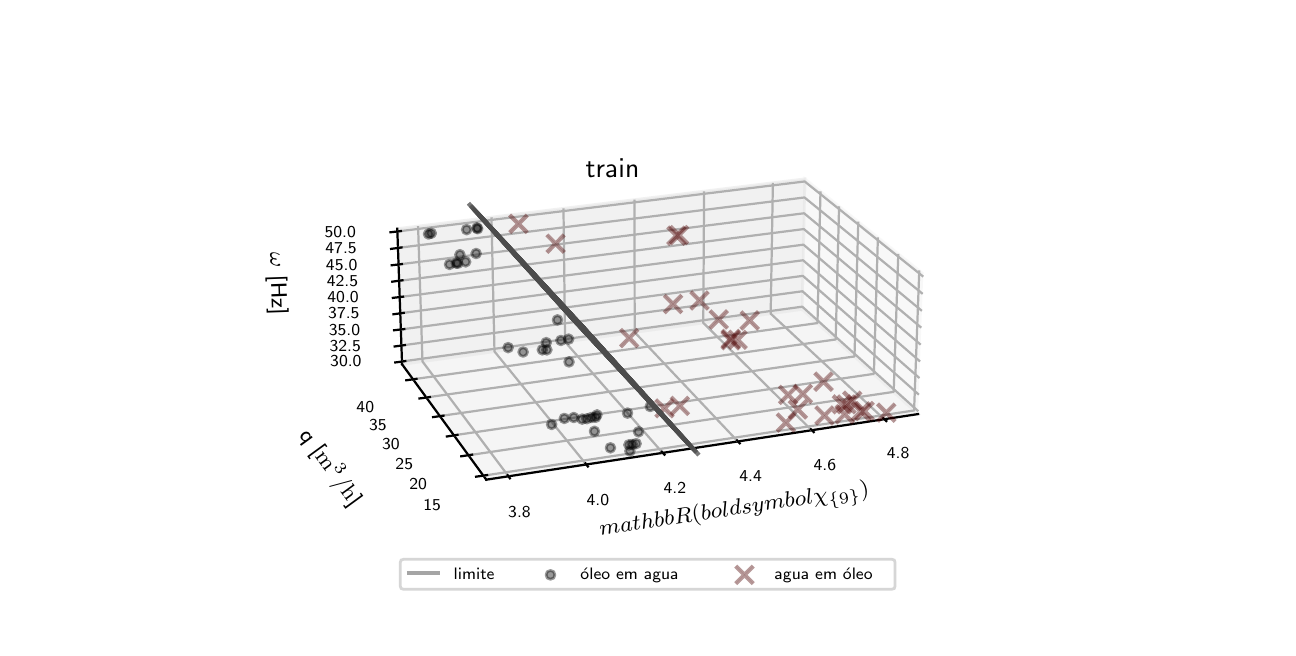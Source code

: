 \begingroup%
\makeatletter%
\begin{pgfpicture}%
\pgfpathrectangle{\pgfpointorigin}{\pgfqpoint{6.2in}{3.0in}}%
\pgfusepath{use as bounding box, clip}%
\begin{pgfscope}%
\pgfsetbuttcap%
\pgfsetmiterjoin%
\pgfsetlinewidth{0.0pt}%
\definecolor{currentstroke}{rgb}{1.0,1.0,1.0}%
\pgfsetstrokecolor{currentstroke}%
\pgfsetstrokeopacity{0.0}%
\pgfsetdash{}{0pt}%
\pgfpathmoveto{\pgfqpoint{0.0in}{0.0in}}%
\pgfpathlineto{\pgfqpoint{6.2in}{0.0in}}%
\pgfpathlineto{\pgfqpoint{6.2in}{3.0in}}%
\pgfpathlineto{\pgfqpoint{0.0in}{3.0in}}%
\pgfpathlineto{\pgfqpoint{0.0in}{0.0in}}%
\pgfpathclose%
\pgfusepath{}%
\end{pgfscope}%
\begin{pgfscope}%
\pgfsetbuttcap%
\pgfsetmiterjoin%
\definecolor{currentfill}{rgb}{1.0,1.0,1.0}%
\pgfsetfillcolor{currentfill}%
\pgfsetlinewidth{0.0pt}%
\definecolor{currentstroke}{rgb}{0.0,0.0,0.0}%
\pgfsetstrokecolor{currentstroke}%
\pgfsetstrokeopacity{0.0}%
\pgfsetdash{}{0pt}%
\pgfpathmoveto{\pgfqpoint{1.75in}{0.15in}}%
\pgfpathlineto{\pgfqpoint{4.45in}{0.15in}}%
\pgfpathlineto{\pgfqpoint{4.45in}{2.85in}}%
\pgfpathlineto{\pgfqpoint{1.75in}{2.85in}}%
\pgfpathlineto{\pgfqpoint{1.75in}{0.15in}}%
\pgfpathclose%
\pgfusepath{fill}%
\end{pgfscope}%
\begin{pgfscope}%
\pgfsetbuttcap%
\pgfsetmiterjoin%
\definecolor{currentfill}{rgb}{0.95,0.95,0.95}%
\pgfsetfillcolor{currentfill}%
\pgfsetfillopacity{0.5}%
\pgfsetlinewidth{1.004pt}%
\definecolor{currentstroke}{rgb}{0.95,0.95,0.95}%
\pgfsetstrokecolor{currentstroke}%
\pgfsetstrokeopacity{0.5}%
\pgfsetdash{}{0pt}%
\pgfpathmoveto{\pgfqpoint{4.452in}{1.068in}}%
\pgfpathlineto{\pgfqpoint{3.872in}{1.592in}}%
\pgfpathlineto{\pgfqpoint{3.886in}{2.244in}}%
\pgfpathlineto{\pgfqpoint{4.478in}{1.769in}}%
\pgfusepath{stroke,fill}%
\end{pgfscope}%
\begin{pgfscope}%
\pgfsetbuttcap%
\pgfsetmiterjoin%
\definecolor{currentfill}{rgb}{0.9,0.9,0.9}%
\pgfsetfillcolor{currentfill}%
\pgfsetfillopacity{0.5}%
\pgfsetlinewidth{1.004pt}%
\definecolor{currentstroke}{rgb}{0.9,0.9,0.9}%
\pgfsetstrokecolor{currentstroke}%
\pgfsetstrokeopacity{0.5}%
\pgfsetdash{}{0pt}%
\pgfpathmoveto{\pgfqpoint{1.872in}{1.317in}}%
\pgfpathlineto{\pgfqpoint{3.872in}{1.592in}}%
\pgfpathlineto{\pgfqpoint{3.886in}{2.244in}}%
\pgfpathlineto{\pgfqpoint{1.848in}{1.995in}}%
\pgfusepath{stroke,fill}%
\end{pgfscope}%
\begin{pgfscope}%
\pgfsetbuttcap%
\pgfsetmiterjoin%
\definecolor{currentfill}{rgb}{0.925,0.925,0.925}%
\pgfsetfillcolor{currentfill}%
\pgfsetfillopacity{0.5}%
\pgfsetlinewidth{1.004pt}%
\definecolor{currentstroke}{rgb}{0.925,0.925,0.925}%
\pgfsetstrokecolor{currentstroke}%
\pgfsetstrokeopacity{0.5}%
\pgfsetdash{}{0pt}%
\pgfpathmoveto{\pgfqpoint{2.293in}{0.74in}}%
\pgfpathlineto{\pgfqpoint{4.452in}{1.068in}}%
\pgfpathlineto{\pgfqpoint{3.872in}{1.592in}}%
\pgfpathlineto{\pgfqpoint{1.872in}{1.317in}}%
\pgfusepath{stroke,fill}%
\end{pgfscope}%
\begin{pgfscope}%
\pgfsetrectcap%
\pgfsetroundjoin%
\pgfsetlinewidth{0.803pt}%
\definecolor{currentstroke}{rgb}{0.0,0.0,0.0}%
\pgfsetstrokecolor{currentstroke}%
\pgfsetdash{}{0pt}%
\pgfpathmoveto{\pgfqpoint{4.452in}{1.068in}}%
\pgfpathlineto{\pgfqpoint{2.293in}{0.74in}}%
\pgfusepath{stroke}%
\end{pgfscope}%
\begin{pgfscope}%
\definecolor{textcolor}{rgb}{0.0,0.0,0.0}%
\pgfsetstrokecolor{textcolor}%
\pgfsetfillcolor{textcolor}%
\pgftext[x=2.864in, y=0.46in, left, base,rotate=8.631]{\color{textcolor}\sffamily\fontsize{8.0}{9.6}\selectfont \(\displaystyle mathbb{R}(boldsymbol{\chi}_{\{9\}})\)}%
\end{pgfscope}%
\begin{pgfscope}%
\pgfsetbuttcap%
\pgfsetroundjoin%
\pgfsetlinewidth{0.803pt}%
\definecolor{currentstroke}{rgb}{0.69,0.69,0.69}%
\pgfsetstrokecolor{currentstroke}%
\pgfsetdash{}{0pt}%
\pgfpathmoveto{\pgfqpoint{2.404in}{0.757in}}%
\pgfpathlineto{\pgfqpoint{1.974in}{1.331in}}%
\pgfpathlineto{\pgfqpoint{1.952in}{2.008in}}%
\pgfusepath{stroke}%
\end{pgfscope}%
\begin{pgfscope}%
\pgfsetbuttcap%
\pgfsetroundjoin%
\pgfsetlinewidth{0.803pt}%
\definecolor{currentstroke}{rgb}{0.69,0.69,0.69}%
\pgfsetstrokecolor{currentstroke}%
\pgfsetdash{}{0pt}%
\pgfpathmoveto{\pgfqpoint{2.793in}{0.816in}}%
\pgfpathlineto{\pgfqpoint{2.334in}{1.381in}}%
\pgfpathlineto{\pgfqpoint{2.319in}{2.052in}}%
\pgfusepath{stroke}%
\end{pgfscope}%
\begin{pgfscope}%
\pgfsetbuttcap%
\pgfsetroundjoin%
\pgfsetlinewidth{0.803pt}%
\definecolor{currentstroke}{rgb}{0.69,0.69,0.69}%
\pgfsetstrokecolor{currentstroke}%
\pgfsetdash{}{0pt}%
\pgfpathmoveto{\pgfqpoint{3.175in}{0.874in}}%
\pgfpathlineto{\pgfqpoint{2.687in}{1.429in}}%
\pgfpathlineto{\pgfqpoint{2.679in}{2.096in}}%
\pgfusepath{stroke}%
\end{pgfscope}%
\begin{pgfscope}%
\pgfsetbuttcap%
\pgfsetroundjoin%
\pgfsetlinewidth{0.803pt}%
\definecolor{currentstroke}{rgb}{0.69,0.69,0.69}%
\pgfsetstrokecolor{currentstroke}%
\pgfsetdash{}{0pt}%
\pgfpathmoveto{\pgfqpoint{3.551in}{0.931in}}%
\pgfpathlineto{\pgfqpoint{3.035in}{1.477in}}%
\pgfpathlineto{\pgfqpoint{3.034in}{2.14in}}%
\pgfusepath{stroke}%
\end{pgfscope}%
\begin{pgfscope}%
\pgfsetbuttcap%
\pgfsetroundjoin%
\pgfsetlinewidth{0.803pt}%
\definecolor{currentstroke}{rgb}{0.69,0.69,0.69}%
\pgfsetstrokecolor{currentstroke}%
\pgfsetdash{}{0pt}%
\pgfpathmoveto{\pgfqpoint{3.92in}{0.987in}}%
\pgfpathlineto{\pgfqpoint{3.378in}{1.524in}}%
\pgfpathlineto{\pgfqpoint{3.382in}{2.182in}}%
\pgfusepath{stroke}%
\end{pgfscope}%
\begin{pgfscope}%
\pgfsetbuttcap%
\pgfsetroundjoin%
\pgfsetlinewidth{0.803pt}%
\definecolor{currentstroke}{rgb}{0.69,0.69,0.69}%
\pgfsetstrokecolor{currentstroke}%
\pgfsetdash{}{0pt}%
\pgfpathmoveto{\pgfqpoint{4.283in}{1.042in}}%
\pgfpathlineto{\pgfqpoint{3.715in}{1.57in}}%
\pgfpathlineto{\pgfqpoint{3.726in}{2.224in}}%
\pgfusepath{stroke}%
\end{pgfscope}%
\begin{pgfscope}%
\pgfsetrectcap%
\pgfsetroundjoin%
\pgfsetlinewidth{0.803pt}%
\definecolor{currentstroke}{rgb}{0.0,0.0,0.0}%
\pgfsetstrokecolor{currentstroke}%
\pgfsetdash{}{0pt}%
\pgfpathmoveto{\pgfqpoint{2.4in}{0.762in}}%
\pgfpathlineto{\pgfqpoint{2.411in}{0.747in}}%
\pgfusepath{stroke}%
\end{pgfscope}%
\begin{pgfscope}%
\definecolor{textcolor}{rgb}{0.0,0.0,0.0}%
\pgfsetstrokecolor{textcolor}%
\pgfsetfillcolor{textcolor}%
\pgftext[x=2.459in,y=0.603in,,top]{\color{textcolor}\sffamily\fontsize{6.0}{7.2}\selectfont 3.8}%
\end{pgfscope}%
\begin{pgfscope}%
\pgfsetrectcap%
\pgfsetroundjoin%
\pgfsetlinewidth{0.803pt}%
\definecolor{currentstroke}{rgb}{0.0,0.0,0.0}%
\pgfsetstrokecolor{currentstroke}%
\pgfsetdash{}{0pt}%
\pgfpathmoveto{\pgfqpoint{2.789in}{0.821in}}%
\pgfpathlineto{\pgfqpoint{2.801in}{0.806in}}%
\pgfusepath{stroke}%
\end{pgfscope}%
\begin{pgfscope}%
\definecolor{textcolor}{rgb}{0.0,0.0,0.0}%
\pgfsetstrokecolor{textcolor}%
\pgfsetfillcolor{textcolor}%
\pgftext[x=2.851in,y=0.664in,,top]{\color{textcolor}\sffamily\fontsize{6.0}{7.2}\selectfont 4.0}%
\end{pgfscope}%
\begin{pgfscope}%
\pgfsetrectcap%
\pgfsetroundjoin%
\pgfsetlinewidth{0.803pt}%
\definecolor{currentstroke}{rgb}{0.0,0.0,0.0}%
\pgfsetstrokecolor{currentstroke}%
\pgfsetdash{}{0pt}%
\pgfpathmoveto{\pgfqpoint{3.171in}{0.879in}}%
\pgfpathlineto{\pgfqpoint{3.184in}{0.865in}}%
\pgfusepath{stroke}%
\end{pgfscope}%
\begin{pgfscope}%
\definecolor{textcolor}{rgb}{0.0,0.0,0.0}%
\pgfsetstrokecolor{textcolor}%
\pgfsetfillcolor{textcolor}%
\pgftext[x=3.236in,y=0.724in,,top]{\color{textcolor}\sffamily\fontsize{6.0}{7.2}\selectfont 4.2}%
\end{pgfscope}%
\begin{pgfscope}%
\pgfsetrectcap%
\pgfsetroundjoin%
\pgfsetlinewidth{0.803pt}%
\definecolor{currentstroke}{rgb}{0.0,0.0,0.0}%
\pgfsetstrokecolor{currentstroke}%
\pgfsetdash{}{0pt}%
\pgfpathmoveto{\pgfqpoint{3.547in}{0.936in}}%
\pgfpathlineto{\pgfqpoint{3.56in}{0.922in}}%
\pgfusepath{stroke}%
\end{pgfscope}%
\begin{pgfscope}%
\definecolor{textcolor}{rgb}{0.0,0.0,0.0}%
\pgfsetstrokecolor{textcolor}%
\pgfsetfillcolor{textcolor}%
\pgftext[x=3.615in,y=0.783in,,top]{\color{textcolor}\sffamily\fontsize{6.0}{7.2}\selectfont 4.4}%
\end{pgfscope}%
\begin{pgfscope}%
\pgfsetrectcap%
\pgfsetroundjoin%
\pgfsetlinewidth{0.803pt}%
\definecolor{currentstroke}{rgb}{0.0,0.0,0.0}%
\pgfsetstrokecolor{currentstroke}%
\pgfsetdash{}{0pt}%
\pgfpathmoveto{\pgfqpoint{3.916in}{0.992in}}%
\pgfpathlineto{\pgfqpoint{3.93in}{0.978in}}%
\pgfusepath{stroke}%
\end{pgfscope}%
\begin{pgfscope}%
\definecolor{textcolor}{rgb}{0.0,0.0,0.0}%
\pgfsetstrokecolor{textcolor}%
\pgfsetfillcolor{textcolor}%
\pgftext[x=3.986in,y=0.841in,,top]{\color{textcolor}\sffamily\fontsize{6.0}{7.2}\selectfont 4.6}%
\end{pgfscope}%
\begin{pgfscope}%
\pgfsetrectcap%
\pgfsetroundjoin%
\pgfsetlinewidth{0.803pt}%
\definecolor{currentstroke}{rgb}{0.0,0.0,0.0}%
\pgfsetstrokecolor{currentstroke}%
\pgfsetdash{}{0pt}%
\pgfpathmoveto{\pgfqpoint{4.278in}{1.047in}}%
\pgfpathlineto{\pgfqpoint{4.293in}{1.033in}}%
\pgfusepath{stroke}%
\end{pgfscope}%
\begin{pgfscope}%
\definecolor{textcolor}{rgb}{0.0,0.0,0.0}%
\pgfsetstrokecolor{textcolor}%
\pgfsetfillcolor{textcolor}%
\pgftext[x=4.352in,y=0.898in,,top]{\color{textcolor}\sffamily\fontsize{6.0}{7.2}\selectfont 4.8}%
\end{pgfscope}%
\begin{pgfscope}%
\pgfsetrectcap%
\pgfsetroundjoin%
\pgfsetlinewidth{0.803pt}%
\definecolor{currentstroke}{rgb}{0.0,0.0,0.0}%
\pgfsetstrokecolor{currentstroke}%
\pgfsetdash{}{0pt}%
\pgfpathmoveto{\pgfqpoint{1.872in}{1.317in}}%
\pgfpathlineto{\pgfqpoint{2.293in}{0.74in}}%
\pgfusepath{stroke}%
\end{pgfscope}%
\begin{pgfscope}%
\definecolor{textcolor}{rgb}{0.0,0.0,0.0}%
\pgfsetstrokecolor{textcolor}%
\pgfsetfillcolor{textcolor}%
\pgftext[x=1.355in, y=0.962in, left, base,rotate=306.13]{\color{textcolor}\sffamily\fontsize{8.0}{9.6}\selectfont q [\(\displaystyle \mathrm{m^3/h}\)]}%
\end{pgfscope}%
\begin{pgfscope}%
\pgfsetbuttcap%
\pgfsetroundjoin%
\pgfsetlinewidth{0.803pt}%
\definecolor{currentstroke}{rgb}{0.69,0.69,0.69}%
\pgfsetstrokecolor{currentstroke}%
\pgfsetdash{}{0pt}%
\pgfpathmoveto{\pgfqpoint{4.458in}{1.786in}}%
\pgfpathlineto{\pgfqpoint{4.432in}{1.086in}}%
\pgfpathlineto{\pgfqpoint{2.279in}{0.76in}}%
\pgfusepath{stroke}%
\end{pgfscope}%
\begin{pgfscope}%
\pgfsetbuttcap%
\pgfsetroundjoin%
\pgfsetlinewidth{0.803pt}%
\definecolor{currentstroke}{rgb}{0.69,0.69,0.69}%
\pgfsetstrokecolor{currentstroke}%
\pgfsetdash{}{0pt}%
\pgfpathmoveto{\pgfqpoint{4.353in}{1.869in}}%
\pgfpathlineto{\pgfqpoint{4.33in}{1.179in}}%
\pgfpathlineto{\pgfqpoint{2.204in}{0.862in}}%
\pgfusepath{stroke}%
\end{pgfscope}%
\begin{pgfscope}%
\pgfsetbuttcap%
\pgfsetroundjoin%
\pgfsetlinewidth{0.803pt}%
\definecolor{currentstroke}{rgb}{0.69,0.69,0.69}%
\pgfsetstrokecolor{currentstroke}%
\pgfsetdash{}{0pt}%
\pgfpathmoveto{\pgfqpoint{4.251in}{1.951in}}%
\pgfpathlineto{\pgfqpoint{4.231in}{1.269in}}%
\pgfpathlineto{\pgfqpoint{2.132in}{0.962in}}%
\pgfusepath{stroke}%
\end{pgfscope}%
\begin{pgfscope}%
\pgfsetbuttcap%
\pgfsetroundjoin%
\pgfsetlinewidth{0.803pt}%
\definecolor{currentstroke}{rgb}{0.69,0.69,0.69}%
\pgfsetstrokecolor{currentstroke}%
\pgfsetdash{}{0pt}%
\pgfpathmoveto{\pgfqpoint{4.153in}{2.03in}}%
\pgfpathlineto{\pgfqpoint{4.134in}{1.356in}}%
\pgfpathlineto{\pgfqpoint{2.061in}{1.058in}}%
\pgfusepath{stroke}%
\end{pgfscope}%
\begin{pgfscope}%
\pgfsetbuttcap%
\pgfsetroundjoin%
\pgfsetlinewidth{0.803pt}%
\definecolor{currentstroke}{rgb}{0.69,0.69,0.69}%
\pgfsetstrokecolor{currentstroke}%
\pgfsetdash{}{0pt}%
\pgfpathmoveto{\pgfqpoint{4.057in}{2.107in}}%
\pgfpathlineto{\pgfqpoint{4.04in}{1.441in}}%
\pgfpathlineto{\pgfqpoint{1.993in}{1.151in}}%
\pgfusepath{stroke}%
\end{pgfscope}%
\begin{pgfscope}%
\pgfsetbuttcap%
\pgfsetroundjoin%
\pgfsetlinewidth{0.803pt}%
\definecolor{currentstroke}{rgb}{0.69,0.69,0.69}%
\pgfsetstrokecolor{currentstroke}%
\pgfsetdash{}{0pt}%
\pgfpathmoveto{\pgfqpoint{3.964in}{2.182in}}%
\pgfpathlineto{\pgfqpoint{3.949in}{1.523in}}%
\pgfpathlineto{\pgfqpoint{1.927in}{1.242in}}%
\pgfusepath{stroke}%
\end{pgfscope}%
\begin{pgfscope}%
\pgfsetrectcap%
\pgfsetroundjoin%
\pgfsetlinewidth{0.803pt}%
\definecolor{currentstroke}{rgb}{0.0,0.0,0.0}%
\pgfsetstrokecolor{currentstroke}%
\pgfsetdash{}{0pt}%
\pgfpathmoveto{\pgfqpoint{2.297in}{0.763in}}%
\pgfpathlineto{\pgfqpoint{2.242in}{0.755in}}%
\pgfusepath{stroke}%
\end{pgfscope}%
\begin{pgfscope}%
\definecolor{textcolor}{rgb}{0.0,0.0,0.0}%
\pgfsetstrokecolor{textcolor}%
\pgfsetfillcolor{textcolor}%
\pgftext[x=2.022in,y=0.64in,,top]{\color{textcolor}\sffamily\fontsize{6.0}{7.2}\selectfont 15}%
\end{pgfscope}%
\begin{pgfscope}%
\pgfsetrectcap%
\pgfsetroundjoin%
\pgfsetlinewidth{0.803pt}%
\definecolor{currentstroke}{rgb}{0.0,0.0,0.0}%
\pgfsetstrokecolor{currentstroke}%
\pgfsetdash{}{0pt}%
\pgfpathmoveto{\pgfqpoint{2.222in}{0.865in}}%
\pgfpathlineto{\pgfqpoint{2.168in}{0.857in}}%
\pgfusepath{stroke}%
\end{pgfscope}%
\begin{pgfscope}%
\definecolor{textcolor}{rgb}{0.0,0.0,0.0}%
\pgfsetstrokecolor{textcolor}%
\pgfsetfillcolor{textcolor}%
\pgftext[x=1.952in,y=0.744in,,top]{\color{textcolor}\sffamily\fontsize{6.0}{7.2}\selectfont 20}%
\end{pgfscope}%
\begin{pgfscope}%
\pgfsetrectcap%
\pgfsetroundjoin%
\pgfsetlinewidth{0.803pt}%
\definecolor{currentstroke}{rgb}{0.0,0.0,0.0}%
\pgfsetstrokecolor{currentstroke}%
\pgfsetdash{}{0pt}%
\pgfpathmoveto{\pgfqpoint{2.149in}{0.964in}}%
\pgfpathlineto{\pgfqpoint{2.096in}{0.956in}}%
\pgfusepath{stroke}%
\end{pgfscope}%
\begin{pgfscope}%
\definecolor{textcolor}{rgb}{0.0,0.0,0.0}%
\pgfsetstrokecolor{textcolor}%
\pgfsetfillcolor{textcolor}%
\pgftext[x=1.883in,y=0.845in,,top]{\color{textcolor}\sffamily\fontsize{6.0}{7.2}\selectfont 25}%
\end{pgfscope}%
\begin{pgfscope}%
\pgfsetrectcap%
\pgfsetroundjoin%
\pgfsetlinewidth{0.803pt}%
\definecolor{currentstroke}{rgb}{0.0,0.0,0.0}%
\pgfsetstrokecolor{currentstroke}%
\pgfsetdash{}{0pt}%
\pgfpathmoveto{\pgfqpoint{2.079in}{1.06in}}%
\pgfpathlineto{\pgfqpoint{2.027in}{1.053in}}%
\pgfusepath{stroke}%
\end{pgfscope}%
\begin{pgfscope}%
\definecolor{textcolor}{rgb}{0.0,0.0,0.0}%
\pgfsetstrokecolor{textcolor}%
\pgfsetfillcolor{textcolor}%
\pgftext[x=1.816in,y=0.944in,,top]{\color{textcolor}\sffamily\fontsize{6.0}{7.2}\selectfont 30}%
\end{pgfscope}%
\begin{pgfscope}%
\pgfsetrectcap%
\pgfsetroundjoin%
\pgfsetlinewidth{0.803pt}%
\definecolor{currentstroke}{rgb}{0.0,0.0,0.0}%
\pgfsetstrokecolor{currentstroke}%
\pgfsetdash{}{0pt}%
\pgfpathmoveto{\pgfqpoint{2.011in}{1.153in}}%
\pgfpathlineto{\pgfqpoint{1.959in}{1.146in}}%
\pgfusepath{stroke}%
\end{pgfscope}%
\begin{pgfscope}%
\definecolor{textcolor}{rgb}{0.0,0.0,0.0}%
\pgfsetstrokecolor{textcolor}%
\pgfsetfillcolor{textcolor}%
\pgftext[x=1.751in,y=1.039in,,top]{\color{textcolor}\sffamily\fontsize{6.0}{7.2}\selectfont 35}%
\end{pgfscope}%
\begin{pgfscope}%
\pgfsetrectcap%
\pgfsetroundjoin%
\pgfsetlinewidth{0.803pt}%
\definecolor{currentstroke}{rgb}{0.0,0.0,0.0}%
\pgfsetstrokecolor{currentstroke}%
\pgfsetdash{}{0pt}%
\pgfpathmoveto{\pgfqpoint{1.944in}{1.244in}}%
\pgfpathlineto{\pgfqpoint{1.893in}{1.237in}}%
\pgfusepath{stroke}%
\end{pgfscope}%
\begin{pgfscope}%
\definecolor{textcolor}{rgb}{0.0,0.0,0.0}%
\pgfsetstrokecolor{textcolor}%
\pgfsetfillcolor{textcolor}%
\pgftext[x=1.688in,y=1.131in,,top]{\color{textcolor}\sffamily\fontsize{6.0}{7.2}\selectfont 40}%
\end{pgfscope}%
\begin{pgfscope}%
\pgfsetrectcap%
\pgfsetroundjoin%
\pgfsetlinewidth{0.803pt}%
\definecolor{currentstroke}{rgb}{0.0,0.0,0.0}%
\pgfsetstrokecolor{currentstroke}%
\pgfsetdash{}{0pt}%
\pgfpathmoveto{\pgfqpoint{1.872in}{1.317in}}%
\pgfpathlineto{\pgfqpoint{1.848in}{1.995in}}%
\pgfusepath{stroke}%
\end{pgfscope}%
\begin{pgfscope}%
\definecolor{textcolor}{rgb}{0.0,0.0,0.0}%
\pgfsetstrokecolor{textcolor}%
\pgfsetfillcolor{textcolor}%
\pgftext[x=1.212in, y=1.878in, left, base,rotate=272.017]{\color{textcolor}\sffamily\fontsize{8.0}{9.6}\selectfont \(\displaystyle \omega\) [Hz]}%
\end{pgfscope}%
\begin{pgfscope}%
\pgfsetbuttcap%
\pgfsetroundjoin%
\pgfsetlinewidth{0.803pt}%
\definecolor{currentstroke}{rgb}{0.69,0.69,0.69}%
\pgfsetstrokecolor{currentstroke}%
\pgfsetdash{}{0pt}%
\pgfpathmoveto{\pgfqpoint{1.872in}{1.331in}}%
\pgfpathlineto{\pgfqpoint{3.873in}{1.605in}}%
\pgfpathlineto{\pgfqpoint{4.453in}{1.082in}}%
\pgfusepath{stroke}%
\end{pgfscope}%
\begin{pgfscope}%
\pgfsetbuttcap%
\pgfsetroundjoin%
\pgfsetlinewidth{0.803pt}%
\definecolor{currentstroke}{rgb}{0.69,0.69,0.69}%
\pgfsetstrokecolor{currentstroke}%
\pgfsetdash{}{0pt}%
\pgfpathmoveto{\pgfqpoint{1.869in}{1.411in}}%
\pgfpathlineto{\pgfqpoint{3.874in}{1.682in}}%
\pgfpathlineto{\pgfqpoint{4.456in}{1.165in}}%
\pgfusepath{stroke}%
\end{pgfscope}%
\begin{pgfscope}%
\pgfsetbuttcap%
\pgfsetroundjoin%
\pgfsetlinewidth{0.803pt}%
\definecolor{currentstroke}{rgb}{0.69,0.69,0.69}%
\pgfsetstrokecolor{currentstroke}%
\pgfsetdash{}{0pt}%
\pgfpathmoveto{\pgfqpoint{1.866in}{1.491in}}%
\pgfpathlineto{\pgfqpoint{3.876in}{1.759in}}%
\pgfpathlineto{\pgfqpoint{4.459in}{1.248in}}%
\pgfusepath{stroke}%
\end{pgfscope}%
\begin{pgfscope}%
\pgfsetbuttcap%
\pgfsetroundjoin%
\pgfsetlinewidth{0.803pt}%
\definecolor{currentstroke}{rgb}{0.69,0.69,0.69}%
\pgfsetstrokecolor{currentstroke}%
\pgfsetdash{}{0pt}%
\pgfpathmoveto{\pgfqpoint{1.863in}{1.572in}}%
\pgfpathlineto{\pgfqpoint{3.877in}{1.837in}}%
\pgfpathlineto{\pgfqpoint{4.462in}{1.331in}}%
\pgfusepath{stroke}%
\end{pgfscope}%
\begin{pgfscope}%
\pgfsetbuttcap%
\pgfsetroundjoin%
\pgfsetlinewidth{0.803pt}%
\definecolor{currentstroke}{rgb}{0.69,0.69,0.69}%
\pgfsetstrokecolor{currentstroke}%
\pgfsetdash{}{0pt}%
\pgfpathmoveto{\pgfqpoint{1.86in}{1.653in}}%
\pgfpathlineto{\pgfqpoint{3.879in}{1.915in}}%
\pgfpathlineto{\pgfqpoint{4.465in}{1.415in}}%
\pgfusepath{stroke}%
\end{pgfscope}%
\begin{pgfscope}%
\pgfsetbuttcap%
\pgfsetroundjoin%
\pgfsetlinewidth{0.803pt}%
\definecolor{currentstroke}{rgb}{0.69,0.69,0.69}%
\pgfsetstrokecolor{currentstroke}%
\pgfsetdash{}{0pt}%
\pgfpathmoveto{\pgfqpoint{1.857in}{1.734in}}%
\pgfpathlineto{\pgfqpoint{3.881in}{1.993in}}%
\pgfpathlineto{\pgfqpoint{4.468in}{1.5in}}%
\pgfusepath{stroke}%
\end{pgfscope}%
\begin{pgfscope}%
\pgfsetbuttcap%
\pgfsetroundjoin%
\pgfsetlinewidth{0.803pt}%
\definecolor{currentstroke}{rgb}{0.69,0.69,0.69}%
\pgfsetstrokecolor{currentstroke}%
\pgfsetdash{}{0pt}%
\pgfpathmoveto{\pgfqpoint{1.854in}{1.816in}}%
\pgfpathlineto{\pgfqpoint{3.882in}{2.072in}}%
\pgfpathlineto{\pgfqpoint{4.471in}{1.584in}}%
\pgfusepath{stroke}%
\end{pgfscope}%
\begin{pgfscope}%
\pgfsetbuttcap%
\pgfsetroundjoin%
\pgfsetlinewidth{0.803pt}%
\definecolor{currentstroke}{rgb}{0.69,0.69,0.69}%
\pgfsetstrokecolor{currentstroke}%
\pgfsetdash{}{0pt}%
\pgfpathmoveto{\pgfqpoint{1.852in}{1.899in}}%
\pgfpathlineto{\pgfqpoint{3.884in}{2.151in}}%
\pgfpathlineto{\pgfqpoint{4.475in}{1.669in}}%
\pgfusepath{stroke}%
\end{pgfscope}%
\begin{pgfscope}%
\pgfsetbuttcap%
\pgfsetroundjoin%
\pgfsetlinewidth{0.803pt}%
\definecolor{currentstroke}{rgb}{0.69,0.69,0.69}%
\pgfsetstrokecolor{currentstroke}%
\pgfsetdash{}{0pt}%
\pgfpathmoveto{\pgfqpoint{1.849in}{1.981in}}%
\pgfpathlineto{\pgfqpoint{3.885in}{2.231in}}%
\pgfpathlineto{\pgfqpoint{4.478in}{1.755in}}%
\pgfusepath{stroke}%
\end{pgfscope}%
\begin{pgfscope}%
\pgfsetrectcap%
\pgfsetroundjoin%
\pgfsetlinewidth{0.803pt}%
\definecolor{currentstroke}{rgb}{0.0,0.0,0.0}%
\pgfsetstrokecolor{currentstroke}%
\pgfsetdash{}{0pt}%
\pgfpathmoveto{\pgfqpoint{1.888in}{1.333in}}%
\pgfpathlineto{\pgfqpoint{1.838in}{1.326in}}%
\pgfusepath{stroke}%
\end{pgfscope}%
\begin{pgfscope}%
\definecolor{textcolor}{rgb}{0.0,0.0,0.0}%
\pgfsetstrokecolor{textcolor}%
\pgfsetfillcolor{textcolor}%
\pgftext[x=1.591in,y=1.358in,,top]{\color{textcolor}\sffamily\fontsize{6.0}{7.2}\selectfont 30.0}%
\end{pgfscope}%
\begin{pgfscope}%
\pgfsetrectcap%
\pgfsetroundjoin%
\pgfsetlinewidth{0.803pt}%
\definecolor{currentstroke}{rgb}{0.0,0.0,0.0}%
\pgfsetstrokecolor{currentstroke}%
\pgfsetdash{}{0pt}%
\pgfpathmoveto{\pgfqpoint{1.886in}{1.413in}}%
\pgfpathlineto{\pgfqpoint{1.835in}{1.406in}}%
\pgfusepath{stroke}%
\end{pgfscope}%
\begin{pgfscope}%
\definecolor{textcolor}{rgb}{0.0,0.0,0.0}%
\pgfsetstrokecolor{textcolor}%
\pgfsetfillcolor{textcolor}%
\pgftext[x=1.588in,y=1.437in,,top]{\color{textcolor}\sffamily\fontsize{6.0}{7.2}\selectfont 32.5}%
\end{pgfscope}%
\begin{pgfscope}%
\pgfsetrectcap%
\pgfsetroundjoin%
\pgfsetlinewidth{0.803pt}%
\definecolor{currentstroke}{rgb}{0.0,0.0,0.0}%
\pgfsetstrokecolor{currentstroke}%
\pgfsetdash{}{0pt}%
\pgfpathmoveto{\pgfqpoint{1.883in}{1.493in}}%
\pgfpathlineto{\pgfqpoint{1.832in}{1.487in}}%
\pgfusepath{stroke}%
\end{pgfscope}%
\begin{pgfscope}%
\definecolor{textcolor}{rgb}{0.0,0.0,0.0}%
\pgfsetstrokecolor{textcolor}%
\pgfsetfillcolor{textcolor}%
\pgftext[x=1.584in,y=1.517in,,top]{\color{textcolor}\sffamily\fontsize{6.0}{7.2}\selectfont 35.0}%
\end{pgfscope}%
\begin{pgfscope}%
\pgfsetrectcap%
\pgfsetroundjoin%
\pgfsetlinewidth{0.803pt}%
\definecolor{currentstroke}{rgb}{0.0,0.0,0.0}%
\pgfsetstrokecolor{currentstroke}%
\pgfsetdash{}{0pt}%
\pgfpathmoveto{\pgfqpoint{1.88in}{1.574in}}%
\pgfpathlineto{\pgfqpoint{1.829in}{1.567in}}%
\pgfusepath{stroke}%
\end{pgfscope}%
\begin{pgfscope}%
\definecolor{textcolor}{rgb}{0.0,0.0,0.0}%
\pgfsetstrokecolor{textcolor}%
\pgfsetfillcolor{textcolor}%
\pgftext[x=1.581in,y=1.598in,,top]{\color{textcolor}\sffamily\fontsize{6.0}{7.2}\selectfont 37.5}%
\end{pgfscope}%
\begin{pgfscope}%
\pgfsetrectcap%
\pgfsetroundjoin%
\pgfsetlinewidth{0.803pt}%
\definecolor{currentstroke}{rgb}{0.0,0.0,0.0}%
\pgfsetstrokecolor{currentstroke}%
\pgfsetdash{}{0pt}%
\pgfpathmoveto{\pgfqpoint{1.877in}{1.655in}}%
\pgfpathlineto{\pgfqpoint{1.826in}{1.649in}}%
\pgfusepath{stroke}%
\end{pgfscope}%
\begin{pgfscope}%
\definecolor{textcolor}{rgb}{0.0,0.0,0.0}%
\pgfsetstrokecolor{textcolor}%
\pgfsetfillcolor{textcolor}%
\pgftext[x=1.577in,y=1.679in,,top]{\color{textcolor}\sffamily\fontsize{6.0}{7.2}\selectfont 40.0}%
\end{pgfscope}%
\begin{pgfscope}%
\pgfsetrectcap%
\pgfsetroundjoin%
\pgfsetlinewidth{0.803pt}%
\definecolor{currentstroke}{rgb}{0.0,0.0,0.0}%
\pgfsetstrokecolor{currentstroke}%
\pgfsetdash{}{0pt}%
\pgfpathmoveto{\pgfqpoint{1.874in}{1.737in}}%
\pgfpathlineto{\pgfqpoint{1.823in}{1.73in}}%
\pgfusepath{stroke}%
\end{pgfscope}%
\begin{pgfscope}%
\definecolor{textcolor}{rgb}{0.0,0.0,0.0}%
\pgfsetstrokecolor{textcolor}%
\pgfsetfillcolor{textcolor}%
\pgftext[x=1.574in,y=1.76in,,top]{\color{textcolor}\sffamily\fontsize{6.0}{7.2}\selectfont 42.5}%
\end{pgfscope}%
\begin{pgfscope}%
\pgfsetrectcap%
\pgfsetroundjoin%
\pgfsetlinewidth{0.803pt}%
\definecolor{currentstroke}{rgb}{0.0,0.0,0.0}%
\pgfsetstrokecolor{currentstroke}%
\pgfsetdash{}{0pt}%
\pgfpathmoveto{\pgfqpoint{1.871in}{1.818in}}%
\pgfpathlineto{\pgfqpoint{1.82in}{1.812in}}%
\pgfusepath{stroke}%
\end{pgfscope}%
\begin{pgfscope}%
\definecolor{textcolor}{rgb}{0.0,0.0,0.0}%
\pgfsetstrokecolor{textcolor}%
\pgfsetfillcolor{textcolor}%
\pgftext[x=1.57in,y=1.842in,,top]{\color{textcolor}\sffamily\fontsize{6.0}{7.2}\selectfont 45.0}%
\end{pgfscope}%
\begin{pgfscope}%
\pgfsetrectcap%
\pgfsetroundjoin%
\pgfsetlinewidth{0.803pt}%
\definecolor{currentstroke}{rgb}{0.0,0.0,0.0}%
\pgfsetstrokecolor{currentstroke}%
\pgfsetdash{}{0pt}%
\pgfpathmoveto{\pgfqpoint{1.869in}{1.901in}}%
\pgfpathlineto{\pgfqpoint{1.817in}{1.894in}}%
\pgfusepath{stroke}%
\end{pgfscope}%
\begin{pgfscope}%
\definecolor{textcolor}{rgb}{0.0,0.0,0.0}%
\pgfsetstrokecolor{textcolor}%
\pgfsetfillcolor{textcolor}%
\pgftext[x=1.567in,y=1.923in,,top]{\color{textcolor}\sffamily\fontsize{6.0}{7.2}\selectfont 47.5}%
\end{pgfscope}%
\begin{pgfscope}%
\pgfsetrectcap%
\pgfsetroundjoin%
\pgfsetlinewidth{0.803pt}%
\definecolor{currentstroke}{rgb}{0.0,0.0,0.0}%
\pgfsetstrokecolor{currentstroke}%
\pgfsetdash{}{0pt}%
\pgfpathmoveto{\pgfqpoint{1.866in}{1.983in}}%
\pgfpathlineto{\pgfqpoint{1.814in}{1.977in}}%
\pgfusepath{stroke}%
\end{pgfscope}%
\begin{pgfscope}%
\definecolor{textcolor}{rgb}{0.0,0.0,0.0}%
\pgfsetstrokecolor{textcolor}%
\pgfsetfillcolor{textcolor}%
\pgftext[x=1.563in,y=2.006in,,top]{\color{textcolor}\sffamily\fontsize{6.0}{7.2}\selectfont 50.0}%
\end{pgfscope}%
\begin{pgfscope}%
\pgfpathrectangle{\pgfqpoint{1.75in}{0.15in}}{\pgfqpoint{2.7in}{2.7in}}%
\pgfusepath{clip}%
\pgfsetbuttcap%
\pgfsetroundjoin%
\definecolor{currentfill}{rgb}{0.3,0.0,0.0}%
\pgfsetfillcolor{currentfill}%
\pgfsetfillopacity{0.4}%
\pgfsetlinewidth{1.506pt}%
\definecolor{currentstroke}{rgb}{0.3,0.0,0.0}%
\pgfsetstrokecolor{currentstroke}%
\pgfsetstrokeopacity{0.4}%
\pgfsetdash{}{0pt}%
\pgfpathmoveto{\pgfqpoint{2.41in}{1.975in}}%
\pgfpathlineto{\pgfqpoint{2.498in}{2.063in}}%
\pgfpathmoveto{\pgfqpoint{2.41in}{2.063in}}%
\pgfpathlineto{\pgfqpoint{2.498in}{1.975in}}%
\pgfusepath{stroke,fill}%
\end{pgfscope}%
\begin{pgfscope}%
\pgfpathrectangle{\pgfqpoint{1.75in}{0.15in}}{\pgfqpoint{2.7in}{2.7in}}%
\pgfusepath{clip}%
\pgfsetbuttcap%
\pgfsetroundjoin%
\definecolor{currentfill}{rgb}{0.3,0.0,0.0}%
\pgfsetfillcolor{currentfill}%
\pgfsetfillopacity{0.4}%
\pgfsetlinewidth{1.506pt}%
\definecolor{currentstroke}{rgb}{0.3,0.0,0.0}%
\pgfsetstrokecolor{currentstroke}%
\pgfsetstrokeopacity{0.4}%
\pgfsetdash{}{0pt}%
\pgfpathmoveto{\pgfqpoint{3.315in}{1.592in}}%
\pgfpathlineto{\pgfqpoint{3.403in}{1.68in}}%
\pgfpathmoveto{\pgfqpoint{3.315in}{1.68in}}%
\pgfpathlineto{\pgfqpoint{3.403in}{1.592in}}%
\pgfusepath{stroke,fill}%
\end{pgfscope}%
\begin{pgfscope}%
\pgfpathrectangle{\pgfqpoint{1.75in}{0.15in}}{\pgfqpoint{2.7in}{2.7in}}%
\pgfusepath{clip}%
\pgfsetbuttcap%
\pgfsetroundjoin%
\definecolor{currentfill}{rgb}{0.3,0.0,0.0}%
\pgfsetfillcolor{currentfill}%
\pgfsetfillopacity{0.4}%
\pgfsetlinewidth{1.506pt}%
\definecolor{currentstroke}{rgb}{0.3,0.0,0.0}%
\pgfsetstrokecolor{currentstroke}%
\pgfsetstrokeopacity{0.4}%
\pgfsetdash{}{0pt}%
\pgfpathmoveto{\pgfqpoint{3.183in}{1.574in}}%
\pgfpathlineto{\pgfqpoint{3.271in}{1.662in}}%
\pgfpathmoveto{\pgfqpoint{3.183in}{1.662in}}%
\pgfpathlineto{\pgfqpoint{3.271in}{1.574in}}%
\pgfusepath{stroke,fill}%
\end{pgfscope}%
\begin{pgfscope}%
\pgfpathrectangle{\pgfqpoint{1.75in}{0.15in}}{\pgfqpoint{2.7in}{2.7in}}%
\pgfusepath{clip}%
\pgfsetbuttcap%
\pgfsetroundjoin%
\definecolor{currentfill}{rgb}{0.3,0.0,0.0}%
\pgfsetfillcolor{currentfill}%
\pgfsetfillopacity{0.4}%
\pgfsetlinewidth{1.506pt}%
\definecolor{currentstroke}{rgb}{0.3,0.0,0.0}%
\pgfsetstrokecolor{currentstroke}%
\pgfsetstrokeopacity{0.4}%
\pgfsetdash{}{0pt}%
\pgfpathmoveto{\pgfqpoint{3.935in}{1.186in}}%
\pgfpathlineto{\pgfqpoint{4.023in}{1.274in}}%
\pgfpathmoveto{\pgfqpoint{3.935in}{1.274in}}%
\pgfpathlineto{\pgfqpoint{4.023in}{1.186in}}%
\pgfusepath{stroke,fill}%
\end{pgfscope}%
\begin{pgfscope}%
\pgfpathrectangle{\pgfqpoint{1.75in}{0.15in}}{\pgfqpoint{2.7in}{2.7in}}%
\pgfusepath{clip}%
\pgfsetbuttcap%
\pgfsetroundjoin%
\definecolor{currentfill}{rgb}{0.3,0.0,0.0}%
\pgfsetfillcolor{currentfill}%
\pgfsetfillopacity{0.4}%
\pgfsetlinewidth{1.506pt}%
\definecolor{currentstroke}{rgb}{0.3,0.0,0.0}%
\pgfsetstrokecolor{currentstroke}%
\pgfsetstrokeopacity{0.4}%
\pgfsetdash{}{0pt}%
\pgfpathmoveto{\pgfqpoint{3.213in}{1.919in}}%
\pgfpathlineto{\pgfqpoint{3.301in}{2.007in}}%
\pgfpathmoveto{\pgfqpoint{3.213in}{2.007in}}%
\pgfpathlineto{\pgfqpoint{3.301in}{1.919in}}%
\pgfusepath{stroke,fill}%
\end{pgfscope}%
\begin{pgfscope}%
\pgfpathrectangle{\pgfqpoint{1.75in}{0.15in}}{\pgfqpoint{2.7in}{2.7in}}%
\pgfusepath{clip}%
\pgfsetbuttcap%
\pgfsetroundjoin%
\definecolor{currentfill}{rgb}{0.3,0.0,0.0}%
\pgfsetfillcolor{currentfill}%
\pgfsetfillopacity{0.4}%
\pgfsetlinewidth{1.506pt}%
\definecolor{currentstroke}{rgb}{0.3,0.0,0.0}%
\pgfsetstrokecolor{currentstroke}%
\pgfsetstrokeopacity{0.4}%
\pgfsetdash{}{0pt}%
\pgfpathmoveto{\pgfqpoint{3.2in}{1.916in}}%
\pgfpathlineto{\pgfqpoint{3.287in}{2.004in}}%
\pgfpathmoveto{\pgfqpoint{3.2in}{2.004in}}%
\pgfpathlineto{\pgfqpoint{3.287in}{1.916in}}%
\pgfusepath{stroke,fill}%
\end{pgfscope}%
\begin{pgfscope}%
\pgfpathrectangle{\pgfqpoint{1.75in}{0.15in}}{\pgfqpoint{2.7in}{2.7in}}%
\pgfusepath{clip}%
\pgfsetbuttcap%
\pgfsetroundjoin%
\definecolor{currentfill}{rgb}{0.3,0.0,0.0}%
\pgfsetfillcolor{currentfill}%
\pgfsetfillopacity{0.4}%
\pgfsetlinewidth{1.506pt}%
\definecolor{currentstroke}{rgb}{0.3,0.0,0.0}%
\pgfsetstrokecolor{currentstroke}%
\pgfsetstrokeopacity{0.4}%
\pgfsetdash{}{0pt}%
\pgfpathmoveto{\pgfqpoint{3.832in}{1.125in}}%
\pgfpathlineto{\pgfqpoint{3.92in}{1.213in}}%
\pgfpathmoveto{\pgfqpoint{3.832in}{1.213in}}%
\pgfpathlineto{\pgfqpoint{3.92in}{1.125in}}%
\pgfusepath{stroke,fill}%
\end{pgfscope}%
\begin{pgfscope}%
\pgfpathrectangle{\pgfqpoint{1.75in}{0.15in}}{\pgfqpoint{2.7in}{2.7in}}%
\pgfusepath{clip}%
\pgfsetbuttcap%
\pgfsetroundjoin%
\definecolor{currentfill}{rgb}{0.3,0.0,0.0}%
\pgfsetfillcolor{currentfill}%
\pgfsetfillopacity{0.4}%
\pgfsetlinewidth{1.506pt}%
\definecolor{currentstroke}{rgb}{0.3,0.0,0.0}%
\pgfsetstrokecolor{currentstroke}%
\pgfsetstrokeopacity{0.4}%
\pgfsetdash{}{0pt}%
\pgfpathmoveto{\pgfqpoint{2.596in}{1.876in}}%
\pgfpathlineto{\pgfqpoint{2.683in}{1.964in}}%
\pgfpathmoveto{\pgfqpoint{2.596in}{1.964in}}%
\pgfpathlineto{\pgfqpoint{2.683in}{1.876in}}%
\pgfusepath{stroke,fill}%
\end{pgfscope}%
\begin{pgfscope}%
\pgfpathrectangle{\pgfqpoint{1.75in}{0.15in}}{\pgfqpoint{2.7in}{2.7in}}%
\pgfusepath{clip}%
\pgfsetbuttcap%
\pgfsetroundjoin%
\definecolor{currentfill}{rgb}{0.3,0.0,0.0}%
\pgfsetfillcolor{currentfill}%
\pgfsetfillopacity{0.4}%
\pgfsetlinewidth{1.506pt}%
\definecolor{currentstroke}{rgb}{0.3,0.0,0.0}%
\pgfsetstrokecolor{currentstroke}%
\pgfsetstrokeopacity{0.4}%
\pgfsetdash{}{0pt}%
\pgfpathmoveto{\pgfqpoint{3.758in}{1.12in}}%
\pgfpathlineto{\pgfqpoint{3.846in}{1.208in}}%
\pgfpathmoveto{\pgfqpoint{3.758in}{1.208in}}%
\pgfpathlineto{\pgfqpoint{3.846in}{1.12in}}%
\pgfusepath{stroke,fill}%
\end{pgfscope}%
\begin{pgfscope}%
\pgfpathrectangle{\pgfqpoint{1.75in}{0.15in}}{\pgfqpoint{2.7in}{2.7in}}%
\pgfusepath{clip}%
\pgfsetbuttcap%
\pgfsetroundjoin%
\definecolor{currentfill}{rgb}{0.3,0.0,0.0}%
\pgfsetfillcolor{currentfill}%
\pgfsetfillopacity{0.4}%
\pgfsetlinewidth{1.506pt}%
\definecolor{currentstroke}{rgb}{0.3,0.0,0.0}%
\pgfsetstrokecolor{currentstroke}%
\pgfsetstrokeopacity{0.4}%
\pgfsetdash{}{0pt}%
\pgfpathmoveto{\pgfqpoint{3.411in}{1.497in}}%
\pgfpathlineto{\pgfqpoint{3.499in}{1.585in}}%
\pgfpathmoveto{\pgfqpoint{3.411in}{1.585in}}%
\pgfpathlineto{\pgfqpoint{3.499in}{1.497in}}%
\pgfusepath{stroke,fill}%
\end{pgfscope}%
\begin{pgfscope}%
\pgfpathrectangle{\pgfqpoint{1.75in}{0.15in}}{\pgfqpoint{2.7in}{2.7in}}%
\pgfusepath{clip}%
\pgfsetbuttcap%
\pgfsetroundjoin%
\definecolor{currentfill}{rgb}{0.3,0.0,0.0}%
\pgfsetfillcolor{currentfill}%
\pgfsetfillopacity{0.4}%
\pgfsetlinewidth{1.506pt}%
\definecolor{currentstroke}{rgb}{0.3,0.0,0.0}%
\pgfsetstrokecolor{currentstroke}%
\pgfsetstrokeopacity{0.4}%
\pgfsetdash{}{0pt}%
\pgfpathmoveto{\pgfqpoint{3.566in}{1.492in}}%
\pgfpathlineto{\pgfqpoint{3.654in}{1.58in}}%
\pgfpathmoveto{\pgfqpoint{3.566in}{1.58in}}%
\pgfpathlineto{\pgfqpoint{3.654in}{1.492in}}%
\pgfusepath{stroke,fill}%
\end{pgfscope}%
\begin{pgfscope}%
\pgfpathrectangle{\pgfqpoint{1.75in}{0.15in}}{\pgfqpoint{2.7in}{2.7in}}%
\pgfusepath{clip}%
\pgfsetbuttcap%
\pgfsetroundjoin%
\definecolor{currentfill}{rgb}{0.3,0.0,0.0}%
\pgfsetfillcolor{currentfill}%
\pgfsetfillopacity{0.4}%
\pgfsetlinewidth{1.506pt}%
\definecolor{currentstroke}{rgb}{0.3,0.0,0.0}%
\pgfsetstrokecolor{currentstroke}%
\pgfsetstrokeopacity{0.4}%
\pgfsetdash{}{0pt}%
\pgfpathmoveto{\pgfqpoint{4.079in}{1.091in}}%
\pgfpathlineto{\pgfqpoint{4.167in}{1.179in}}%
\pgfpathmoveto{\pgfqpoint{4.079in}{1.179in}}%
\pgfpathlineto{\pgfqpoint{4.167in}{1.091in}}%
\pgfusepath{stroke,fill}%
\end{pgfscope}%
\begin{pgfscope}%
\pgfpathrectangle{\pgfqpoint{1.75in}{0.15in}}{\pgfqpoint{2.7in}{2.7in}}%
\pgfusepath{clip}%
\pgfsetbuttcap%
\pgfsetroundjoin%
\definecolor{currentfill}{rgb}{0.3,0.0,0.0}%
\pgfsetfillcolor{currentfill}%
\pgfsetfillopacity{0.4}%
\pgfsetlinewidth{1.506pt}%
\definecolor{currentstroke}{rgb}{0.3,0.0,0.0}%
\pgfsetstrokecolor{currentstroke}%
\pgfsetstrokeopacity{0.4}%
\pgfsetdash{}{0pt}%
\pgfpathmoveto{\pgfqpoint{4.027in}{1.073in}}%
\pgfpathlineto{\pgfqpoint{4.115in}{1.16in}}%
\pgfpathmoveto{\pgfqpoint{4.027in}{1.16in}}%
\pgfpathlineto{\pgfqpoint{4.115in}{1.073in}}%
\pgfusepath{stroke,fill}%
\end{pgfscope}%
\begin{pgfscope}%
\pgfpathrectangle{\pgfqpoint{1.75in}{0.15in}}{\pgfqpoint{2.7in}{2.7in}}%
\pgfusepath{clip}%
\pgfsetbuttcap%
\pgfsetroundjoin%
\definecolor{currentfill}{rgb}{0.3,0.0,0.0}%
\pgfsetfillcolor{currentfill}%
\pgfsetfillopacity{0.4}%
\pgfsetlinewidth{1.506pt}%
\definecolor{currentstroke}{rgb}{0.3,0.0,0.0}%
\pgfsetstrokecolor{currentstroke}%
\pgfsetstrokeopacity{0.4}%
\pgfsetdash{}{0pt}%
\pgfpathmoveto{\pgfqpoint{4.05in}{1.073in}}%
\pgfpathlineto{\pgfqpoint{4.138in}{1.16in}}%
\pgfpathmoveto{\pgfqpoint{4.05in}{1.16in}}%
\pgfpathlineto{\pgfqpoint{4.138in}{1.073in}}%
\pgfusepath{stroke,fill}%
\end{pgfscope}%
\begin{pgfscope}%
\pgfpathrectangle{\pgfqpoint{1.75in}{0.15in}}{\pgfqpoint{2.7in}{2.7in}}%
\pgfusepath{clip}%
\pgfsetbuttcap%
\pgfsetroundjoin%
\definecolor{currentfill}{rgb}{0.3,0.0,0.0}%
\pgfsetfillcolor{currentfill}%
\pgfsetfillopacity{0.4}%
\pgfsetlinewidth{1.506pt}%
\definecolor{currentstroke}{rgb}{0.3,0.0,0.0}%
\pgfsetstrokecolor{currentstroke}%
\pgfsetstrokeopacity{0.4}%
\pgfsetdash{}{0pt}%
\pgfpathmoveto{\pgfqpoint{3.217in}{1.065in}}%
\pgfpathlineto{\pgfqpoint{3.305in}{1.153in}}%
\pgfpathmoveto{\pgfqpoint{3.217in}{1.153in}}%
\pgfpathlineto{\pgfqpoint{3.305in}{1.065in}}%
\pgfusepath{stroke,fill}%
\end{pgfscope}%
\begin{pgfscope}%
\pgfpathrectangle{\pgfqpoint{1.75in}{0.15in}}{\pgfqpoint{2.7in}{2.7in}}%
\pgfusepath{clip}%
\pgfsetbuttcap%
\pgfsetroundjoin%
\definecolor{currentfill}{rgb}{0.3,0.0,0.0}%
\pgfsetfillcolor{currentfill}%
\pgfsetfillopacity{0.4}%
\pgfsetlinewidth{1.506pt}%
\definecolor{currentstroke}{rgb}{0.3,0.0,0.0}%
\pgfsetstrokecolor{currentstroke}%
\pgfsetstrokeopacity{0.4}%
\pgfsetdash{}{0pt}%
\pgfpathmoveto{\pgfqpoint{3.14in}{1.053in}}%
\pgfpathlineto{\pgfqpoint{3.228in}{1.14in}}%
\pgfpathmoveto{\pgfqpoint{3.14in}{1.14in}}%
\pgfpathlineto{\pgfqpoint{3.228in}{1.053in}}%
\pgfusepath{stroke,fill}%
\end{pgfscope}%
\begin{pgfscope}%
\pgfpathrectangle{\pgfqpoint{1.75in}{0.15in}}{\pgfqpoint{2.7in}{2.7in}}%
\pgfusepath{clip}%
\pgfsetbuttcap%
\pgfsetroundjoin%
\definecolor{currentfill}{rgb}{0.3,0.0,0.0}%
\pgfsetfillcolor{currentfill}%
\pgfsetfillopacity{0.4}%
\pgfsetlinewidth{1.506pt}%
\definecolor{currentstroke}{rgb}{0.3,0.0,0.0}%
\pgfsetstrokecolor{currentstroke}%
\pgfsetstrokeopacity{0.4}%
\pgfsetdash{}{0pt}%
\pgfpathmoveto{\pgfqpoint{4.14in}{1.039in}}%
\pgfpathlineto{\pgfqpoint{4.228in}{1.127in}}%
\pgfpathmoveto{\pgfqpoint{4.14in}{1.127in}}%
\pgfpathlineto{\pgfqpoint{4.228in}{1.039in}}%
\pgfusepath{stroke,fill}%
\end{pgfscope}%
\begin{pgfscope}%
\pgfpathrectangle{\pgfqpoint{1.75in}{0.15in}}{\pgfqpoint{2.7in}{2.7in}}%
\pgfusepath{clip}%
\pgfsetbuttcap%
\pgfsetroundjoin%
\definecolor{currentfill}{rgb}{0.3,0.0,0.0}%
\pgfsetfillcolor{currentfill}%
\pgfsetfillopacity{0.4}%
\pgfsetlinewidth{1.506pt}%
\definecolor{currentstroke}{rgb}{0.3,0.0,0.0}%
\pgfsetstrokecolor{currentstroke}%
\pgfsetstrokeopacity{0.4}%
\pgfsetdash{}{0pt}%
\pgfpathmoveto{\pgfqpoint{3.807in}{1.047in}}%
\pgfpathlineto{\pgfqpoint{3.895in}{1.135in}}%
\pgfpathmoveto{\pgfqpoint{3.807in}{1.135in}}%
\pgfpathlineto{\pgfqpoint{3.895in}{1.047in}}%
\pgfusepath{stroke,fill}%
\end{pgfscope}%
\begin{pgfscope}%
\pgfpathrectangle{\pgfqpoint{1.75in}{0.15in}}{\pgfqpoint{2.7in}{2.7in}}%
\pgfusepath{clip}%
\pgfsetbuttcap%
\pgfsetroundjoin%
\definecolor{currentfill}{rgb}{0.3,0.0,0.0}%
\pgfsetfillcolor{currentfill}%
\pgfsetfillopacity{0.4}%
\pgfsetlinewidth{1.506pt}%
\definecolor{currentstroke}{rgb}{0.3,0.0,0.0}%
\pgfsetstrokecolor{currentstroke}%
\pgfsetstrokeopacity{0.4}%
\pgfsetdash{}{0pt}%
\pgfpathmoveto{\pgfqpoint{4.122in}{1.037in}}%
\pgfpathlineto{\pgfqpoint{4.21in}{1.125in}}%
\pgfpathmoveto{\pgfqpoint{4.122in}{1.125in}}%
\pgfpathlineto{\pgfqpoint{4.21in}{1.037in}}%
\pgfusepath{stroke,fill}%
\end{pgfscope}%
\begin{pgfscope}%
\pgfpathrectangle{\pgfqpoint{1.75in}{0.15in}}{\pgfqpoint{2.7in}{2.7in}}%
\pgfusepath{clip}%
\pgfsetbuttcap%
\pgfsetroundjoin%
\definecolor{currentfill}{rgb}{0.3,0.0,0.0}%
\pgfsetfillcolor{currentfill}%
\pgfsetfillopacity{0.4}%
\pgfsetlinewidth{1.506pt}%
\definecolor{currentstroke}{rgb}{0.3,0.0,0.0}%
\pgfsetstrokecolor{currentstroke}%
\pgfsetstrokeopacity{0.4}%
\pgfsetdash{}{0pt}%
\pgfpathmoveto{\pgfqpoint{4.041in}{1.023in}}%
\pgfpathlineto{\pgfqpoint{4.129in}{1.111in}}%
\pgfpathmoveto{\pgfqpoint{4.041in}{1.111in}}%
\pgfpathlineto{\pgfqpoint{4.129in}{1.023in}}%
\pgfusepath{stroke,fill}%
\end{pgfscope}%
\begin{pgfscope}%
\pgfpathrectangle{\pgfqpoint{1.75in}{0.15in}}{\pgfqpoint{2.7in}{2.7in}}%
\pgfusepath{clip}%
\pgfsetbuttcap%
\pgfsetroundjoin%
\definecolor{currentfill}{rgb}{0.3,0.0,0.0}%
\pgfsetfillcolor{currentfill}%
\pgfsetfillopacity{0.4}%
\pgfsetlinewidth{1.506pt}%
\definecolor{currentstroke}{rgb}{0.3,0.0,0.0}%
\pgfsetstrokecolor{currentstroke}%
\pgfsetstrokeopacity{0.4}%
\pgfsetdash{}{0pt}%
\pgfpathmoveto{\pgfqpoint{4.249in}{1.031in}}%
\pgfpathlineto{\pgfqpoint{4.337in}{1.119in}}%
\pgfpathmoveto{\pgfqpoint{4.249in}{1.119in}}%
\pgfpathlineto{\pgfqpoint{4.337in}{1.031in}}%
\pgfusepath{stroke,fill}%
\end{pgfscope}%
\begin{pgfscope}%
\pgfpathrectangle{\pgfqpoint{1.75in}{0.15in}}{\pgfqpoint{2.7in}{2.7in}}%
\pgfusepath{clip}%
\pgfsetbuttcap%
\pgfsetroundjoin%
\definecolor{currentfill}{rgb}{0.3,0.0,0.0}%
\pgfsetfillcolor{currentfill}%
\pgfsetfillopacity{0.4}%
\pgfsetlinewidth{1.506pt}%
\definecolor{currentstroke}{rgb}{0.3,0.0,0.0}%
\pgfsetstrokecolor{currentstroke}%
\pgfsetstrokeopacity{0.4}%
\pgfsetdash{}{0pt}%
\pgfpathmoveto{\pgfqpoint{2.964in}{1.404in}}%
\pgfpathlineto{\pgfqpoint{3.051in}{1.492in}}%
\pgfpathmoveto{\pgfqpoint{2.964in}{1.492in}}%
\pgfpathlineto{\pgfqpoint{3.051in}{1.404in}}%
\pgfusepath{stroke,fill}%
\end{pgfscope}%
\begin{pgfscope}%
\pgfpathrectangle{\pgfqpoint{1.75in}{0.15in}}{\pgfqpoint{2.7in}{2.7in}}%
\pgfusepath{clip}%
\pgfsetbuttcap%
\pgfsetroundjoin%
\definecolor{currentfill}{rgb}{0.3,0.0,0.0}%
\pgfsetfillcolor{currentfill}%
\pgfsetfillopacity{0.4}%
\pgfsetlinewidth{1.506pt}%
\definecolor{currentstroke}{rgb}{0.3,0.0,0.0}%
\pgfsetstrokecolor{currentstroke}%
\pgfsetstrokeopacity{0.4}%
\pgfsetdash{}{0pt}%
\pgfpathmoveto{\pgfqpoint{3.94in}{1.017in}}%
\pgfpathlineto{\pgfqpoint{4.028in}{1.105in}}%
\pgfpathmoveto{\pgfqpoint{3.94in}{1.105in}}%
\pgfpathlineto{\pgfqpoint{4.028in}{1.017in}}%
\pgfusepath{stroke,fill}%
\end{pgfscope}%
\begin{pgfscope}%
\pgfpathrectangle{\pgfqpoint{1.75in}{0.15in}}{\pgfqpoint{2.7in}{2.7in}}%
\pgfusepath{clip}%
\pgfsetbuttcap%
\pgfsetroundjoin%
\definecolor{currentfill}{rgb}{0.3,0.0,0.0}%
\pgfsetfillcolor{currentfill}%
\pgfsetfillopacity{0.4}%
\pgfsetlinewidth{1.506pt}%
\definecolor{currentstroke}{rgb}{0.3,0.0,0.0}%
\pgfsetstrokecolor{currentstroke}%
\pgfsetstrokeopacity{0.4}%
\pgfsetdash{}{0pt}%
\pgfpathmoveto{\pgfqpoint{3.472in}{1.4in}}%
\pgfpathlineto{\pgfqpoint{3.56in}{1.488in}}%
\pgfpathmoveto{\pgfqpoint{3.472in}{1.488in}}%
\pgfpathlineto{\pgfqpoint{3.56in}{1.4in}}%
\pgfusepath{stroke,fill}%
\end{pgfscope}%
\begin{pgfscope}%
\pgfpathrectangle{\pgfqpoint{1.75in}{0.15in}}{\pgfqpoint{2.7in}{2.7in}}%
\pgfusepath{clip}%
\pgfsetbuttcap%
\pgfsetroundjoin%
\definecolor{currentfill}{rgb}{0.3,0.0,0.0}%
\pgfsetfillcolor{currentfill}%
\pgfsetfillopacity{0.4}%
\pgfsetlinewidth{1.506pt}%
\definecolor{currentstroke}{rgb}{0.3,0.0,0.0}%
\pgfsetstrokecolor{currentstroke}%
\pgfsetstrokeopacity{0.4}%
\pgfsetdash{}{0pt}%
\pgfpathmoveto{\pgfqpoint{3.506in}{1.396in}}%
\pgfpathlineto{\pgfqpoint{3.593in}{1.483in}}%
\pgfpathmoveto{\pgfqpoint{3.506in}{1.483in}}%
\pgfpathlineto{\pgfqpoint{3.593in}{1.396in}}%
\pgfusepath{stroke,fill}%
\end{pgfscope}%
\begin{pgfscope}%
\pgfpathrectangle{\pgfqpoint{1.75in}{0.15in}}{\pgfqpoint{2.7in}{2.7in}}%
\pgfusepath{clip}%
\pgfsetbuttcap%
\pgfsetroundjoin%
\definecolor{currentfill}{rgb}{0.3,0.0,0.0}%
\pgfsetfillcolor{currentfill}%
\pgfsetfillopacity{0.4}%
\pgfsetlinewidth{1.506pt}%
\definecolor{currentstroke}{rgb}{0.3,0.0,0.0}%
\pgfsetstrokecolor{currentstroke}%
\pgfsetstrokeopacity{0.4}%
\pgfsetdash{}{0pt}%
\pgfpathmoveto{\pgfqpoint{3.471in}{1.393in}}%
\pgfpathlineto{\pgfqpoint{3.559in}{1.481in}}%
\pgfpathmoveto{\pgfqpoint{3.471in}{1.481in}}%
\pgfpathlineto{\pgfqpoint{3.559in}{1.393in}}%
\pgfusepath{stroke,fill}%
\end{pgfscope}%
\begin{pgfscope}%
\pgfpathrectangle{\pgfqpoint{1.75in}{0.15in}}{\pgfqpoint{2.7in}{2.7in}}%
\pgfusepath{clip}%
\pgfsetbuttcap%
\pgfsetroundjoin%
\definecolor{currentfill}{rgb}{0.3,0.0,0.0}%
\pgfsetfillcolor{currentfill}%
\pgfsetfillopacity{0.4}%
\pgfsetlinewidth{1.506pt}%
\definecolor{currentstroke}{rgb}{0.3,0.0,0.0}%
\pgfsetstrokecolor{currentstroke}%
\pgfsetstrokeopacity{0.4}%
\pgfsetdash{}{0pt}%
\pgfpathmoveto{\pgfqpoint{3.747in}{0.981in}}%
\pgfpathlineto{\pgfqpoint{3.835in}{1.069in}}%
\pgfpathmoveto{\pgfqpoint{3.747in}{1.069in}}%
\pgfpathlineto{\pgfqpoint{3.835in}{0.981in}}%
\pgfusepath{stroke,fill}%
\end{pgfscope}%
\begin{pgfscope}%
\pgfpathrectangle{\pgfqpoint{1.75in}{0.15in}}{\pgfqpoint{2.7in}{2.7in}}%
\pgfusepath{clip}%
\pgfsetbuttcap%
\pgfsetroundjoin%
\definecolor{currentfill}{rgb}{0.0,0.0,0.0}%
\pgfsetfillcolor{currentfill}%
\pgfsetfillopacity{0.4}%
\pgfsetlinewidth{1.004pt}%
\definecolor{currentstroke}{rgb}{0.0,0.0,0.0}%
\pgfsetstrokecolor{currentstroke}%
\pgfsetstrokeopacity{0.4}%
\pgfsetdash{}{0pt}%
\pgfpathmoveto{\pgfqpoint{2.246in}{1.977in}}%
\pgfpathcurveto{\pgfqpoint{2.252in}{1.977in}}{\pgfqpoint{2.258in}{1.979in}}{\pgfqpoint{2.262in}{1.983in}}%
\pgfpathcurveto{\pgfqpoint{2.266in}{1.987in}}{\pgfqpoint{2.268in}{1.993in}}{\pgfqpoint{2.268in}{1.999in}}%
\pgfpathcurveto{\pgfqpoint{2.268in}{2.004in}}{\pgfqpoint{2.266in}{2.01in}}{\pgfqpoint{2.262in}{2.014in}}%
\pgfpathcurveto{\pgfqpoint{2.258in}{2.018in}}{\pgfqpoint{2.252in}{2.021in}}{\pgfqpoint{2.246in}{2.021in}}%
\pgfpathcurveto{\pgfqpoint{2.241in}{2.021in}}{\pgfqpoint{2.235in}{2.018in}}{\pgfqpoint{2.231in}{2.014in}}%
\pgfpathcurveto{\pgfqpoint{2.227in}{2.01in}}{\pgfqpoint{2.225in}{2.004in}}{\pgfqpoint{2.225in}{1.999in}}%
\pgfpathcurveto{\pgfqpoint{2.225in}{1.993in}}{\pgfqpoint{2.227in}{1.987in}}{\pgfqpoint{2.231in}{1.983in}}%
\pgfpathcurveto{\pgfqpoint{2.235in}{1.979in}}{\pgfqpoint{2.241in}{1.977in}}{\pgfqpoint{2.246in}{1.977in}}%
\pgfpathlineto{\pgfqpoint{2.246in}{1.977in}}%
\pgfpathclose%
\pgfusepath{stroke,fill}%
\end{pgfscope}%
\begin{pgfscope}%
\pgfpathrectangle{\pgfqpoint{1.75in}{0.15in}}{\pgfqpoint{2.7in}{2.7in}}%
\pgfusepath{clip}%
\pgfsetbuttcap%
\pgfsetroundjoin%
\definecolor{currentfill}{rgb}{0.0,0.0,0.0}%
\pgfsetfillcolor{currentfill}%
\pgfsetfillopacity{0.4}%
\pgfsetlinewidth{1.004pt}%
\definecolor{currentstroke}{rgb}{0.0,0.0,0.0}%
\pgfsetstrokecolor{currentstroke}%
\pgfsetstrokeopacity{0.4}%
\pgfsetdash{}{0pt}%
\pgfpathmoveto{\pgfqpoint{2.25in}{1.973in}}%
\pgfpathcurveto{\pgfqpoint{2.256in}{1.973in}}{\pgfqpoint{2.261in}{1.975in}}{\pgfqpoint{2.265in}{1.979in}}%
\pgfpathcurveto{\pgfqpoint{2.27in}{1.984in}}{\pgfqpoint{2.272in}{1.989in}}{\pgfqpoint{2.272in}{1.995in}}%
\pgfpathcurveto{\pgfqpoint{2.272in}{2.001in}}{\pgfqpoint{2.27in}{2.006in}}{\pgfqpoint{2.265in}{2.01in}}%
\pgfpathcurveto{\pgfqpoint{2.261in}{2.015in}}{\pgfqpoint{2.256in}{2.017in}}{\pgfqpoint{2.25in}{2.017in}}%
\pgfpathcurveto{\pgfqpoint{2.244in}{2.017in}}{\pgfqpoint{2.238in}{2.015in}}{\pgfqpoint{2.234in}{2.01in}}%
\pgfpathcurveto{\pgfqpoint{2.23in}{2.006in}}{\pgfqpoint{2.228in}{2.001in}}{\pgfqpoint{2.228in}{1.995in}}%
\pgfpathcurveto{\pgfqpoint{2.228in}{1.989in}}{\pgfqpoint{2.23in}{1.984in}}{\pgfqpoint{2.234in}{1.979in}}%
\pgfpathcurveto{\pgfqpoint{2.238in}{1.975in}}{\pgfqpoint{2.244in}{1.973in}}{\pgfqpoint{2.25in}{1.973in}}%
\pgfpathlineto{\pgfqpoint{2.25in}{1.973in}}%
\pgfpathclose%
\pgfusepath{stroke,fill}%
\end{pgfscope}%
\begin{pgfscope}%
\pgfpathrectangle{\pgfqpoint{1.75in}{0.15in}}{\pgfqpoint{2.7in}{2.7in}}%
\pgfusepath{clip}%
\pgfsetbuttcap%
\pgfsetroundjoin%
\definecolor{currentfill}{rgb}{0.0,0.0,0.0}%
\pgfsetfillcolor{currentfill}%
\pgfsetfillopacity{0.4}%
\pgfsetlinewidth{1.004pt}%
\definecolor{currentstroke}{rgb}{0.0,0.0,0.0}%
\pgfsetstrokecolor{currentstroke}%
\pgfsetstrokeopacity{0.4}%
\pgfsetdash{}{0pt}%
\pgfpathmoveto{\pgfqpoint{2.195in}{1.968in}}%
\pgfpathcurveto{\pgfqpoint{2.201in}{1.968in}}{\pgfqpoint{2.206in}{1.971in}}{\pgfqpoint{2.21in}{1.975in}}%
\pgfpathcurveto{\pgfqpoint{2.214in}{1.979in}}{\pgfqpoint{2.217in}{1.984in}}{\pgfqpoint{2.217in}{1.99in}}%
\pgfpathcurveto{\pgfqpoint{2.217in}{1.996in}}{\pgfqpoint{2.214in}{2.002in}}{\pgfqpoint{2.21in}{2.006in}}%
\pgfpathcurveto{\pgfqpoint{2.206in}{2.01in}}{\pgfqpoint{2.201in}{2.012in}}{\pgfqpoint{2.195in}{2.012in}}%
\pgfpathcurveto{\pgfqpoint{2.189in}{2.012in}}{\pgfqpoint{2.183in}{2.01in}}{\pgfqpoint{2.179in}{2.006in}}%
\pgfpathcurveto{\pgfqpoint{2.175in}{2.002in}}{\pgfqpoint{2.173in}{1.996in}}{\pgfqpoint{2.173in}{1.99in}}%
\pgfpathcurveto{\pgfqpoint{2.173in}{1.984in}}{\pgfqpoint{2.175in}{1.979in}}{\pgfqpoint{2.179in}{1.975in}}%
\pgfpathcurveto{\pgfqpoint{2.183in}{1.971in}}{\pgfqpoint{2.189in}{1.968in}}{\pgfqpoint{2.195in}{1.968in}}%
\pgfpathlineto{\pgfqpoint{2.195in}{1.968in}}%
\pgfpathclose%
\pgfusepath{stroke,fill}%
\end{pgfscope}%
\begin{pgfscope}%
\pgfpathrectangle{\pgfqpoint{1.75in}{0.15in}}{\pgfqpoint{2.7in}{2.7in}}%
\pgfusepath{clip}%
\pgfsetbuttcap%
\pgfsetroundjoin%
\definecolor{currentfill}{rgb}{0.0,0.0,0.0}%
\pgfsetfillcolor{currentfill}%
\pgfsetfillopacity{0.4}%
\pgfsetlinewidth{1.004pt}%
\definecolor{currentstroke}{rgb}{0.0,0.0,0.0}%
\pgfsetstrokecolor{currentstroke}%
\pgfsetstrokeopacity{0.4}%
\pgfsetdash{}{0pt}%
\pgfpathmoveto{\pgfqpoint{2.018in}{1.95in}}%
\pgfpathcurveto{\pgfqpoint{2.024in}{1.95in}}{\pgfqpoint{2.029in}{1.952in}}{\pgfqpoint{2.033in}{1.957in}}%
\pgfpathcurveto{\pgfqpoint{2.038in}{1.961in}}{\pgfqpoint{2.04in}{1.966in}}{\pgfqpoint{2.04in}{1.972in}}%
\pgfpathcurveto{\pgfqpoint{2.04in}{1.978in}}{\pgfqpoint{2.038in}{1.983in}}{\pgfqpoint{2.033in}{1.988in}}%
\pgfpathcurveto{\pgfqpoint{2.029in}{1.992in}}{\pgfqpoint{2.024in}{1.994in}}{\pgfqpoint{2.018in}{1.994in}}%
\pgfpathcurveto{\pgfqpoint{2.012in}{1.994in}}{\pgfqpoint{2.006in}{1.992in}}{\pgfqpoint{2.002in}{1.988in}}%
\pgfpathcurveto{\pgfqpoint{1.998in}{1.983in}}{\pgfqpoint{1.996in}{1.978in}}{\pgfqpoint{1.996in}{1.972in}}%
\pgfpathcurveto{\pgfqpoint{1.996in}{1.966in}}{\pgfqpoint{1.998in}{1.961in}}{\pgfqpoint{2.002in}{1.957in}}%
\pgfpathcurveto{\pgfqpoint{2.006in}{1.952in}}{\pgfqpoint{2.012in}{1.95in}}{\pgfqpoint{2.018in}{1.95in}}%
\pgfpathlineto{\pgfqpoint{2.018in}{1.95in}}%
\pgfpathclose%
\pgfusepath{stroke,fill}%
\end{pgfscope}%
\begin{pgfscope}%
\pgfpathrectangle{\pgfqpoint{1.75in}{0.15in}}{\pgfqpoint{2.7in}{2.7in}}%
\pgfusepath{clip}%
\pgfsetbuttcap%
\pgfsetroundjoin%
\definecolor{currentfill}{rgb}{0.0,0.0,0.0}%
\pgfsetfillcolor{currentfill}%
\pgfsetfillopacity{0.4}%
\pgfsetlinewidth{1.004pt}%
\definecolor{currentstroke}{rgb}{0.0,0.0,0.0}%
\pgfsetstrokecolor{currentstroke}%
\pgfsetstrokeopacity{0.4}%
\pgfsetdash{}{0pt}%
\pgfpathmoveto{\pgfqpoint{2.004in}{1.946in}}%
\pgfpathcurveto{\pgfqpoint{2.01in}{1.946in}}{\pgfqpoint{2.016in}{1.949in}}{\pgfqpoint{2.02in}{1.953in}}%
\pgfpathcurveto{\pgfqpoint{2.024in}{1.957in}}{\pgfqpoint{2.026in}{1.963in}}{\pgfqpoint{2.026in}{1.968in}}%
\pgfpathcurveto{\pgfqpoint{2.026in}{1.974in}}{\pgfqpoint{2.024in}{1.98in}}{\pgfqpoint{2.02in}{1.984in}}%
\pgfpathcurveto{\pgfqpoint{2.016in}{1.988in}}{\pgfqpoint{2.01in}{1.99in}}{\pgfqpoint{2.004in}{1.99in}}%
\pgfpathcurveto{\pgfqpoint{1.998in}{1.99in}}{\pgfqpoint{1.993in}{1.988in}}{\pgfqpoint{1.989in}{1.984in}}%
\pgfpathcurveto{\pgfqpoint{1.985in}{1.98in}}{\pgfqpoint{1.982in}{1.974in}}{\pgfqpoint{1.982in}{1.968in}}%
\pgfpathcurveto{\pgfqpoint{1.982in}{1.963in}}{\pgfqpoint{1.985in}{1.957in}}{\pgfqpoint{1.989in}{1.953in}}%
\pgfpathcurveto{\pgfqpoint{1.993in}{1.949in}}{\pgfqpoint{1.998in}{1.946in}}{\pgfqpoint{2.004in}{1.946in}}%
\pgfpathlineto{\pgfqpoint{2.004in}{1.946in}}%
\pgfpathclose%
\pgfusepath{stroke,fill}%
\end{pgfscope}%
\begin{pgfscope}%
\pgfpathrectangle{\pgfqpoint{1.75in}{0.15in}}{\pgfqpoint{2.7in}{2.7in}}%
\pgfusepath{clip}%
\pgfsetbuttcap%
\pgfsetroundjoin%
\definecolor{currentfill}{rgb}{0.0,0.0,0.0}%
\pgfsetfillcolor{currentfill}%
\pgfsetfillopacity{0.4}%
\pgfsetlinewidth{1.004pt}%
\definecolor{currentstroke}{rgb}{0.0,0.0,0.0}%
\pgfsetstrokecolor{currentstroke}%
\pgfsetstrokeopacity{0.4}%
\pgfsetdash{}{0pt}%
\pgfpathmoveto{\pgfqpoint{2.649in}{1.517in}}%
\pgfpathcurveto{\pgfqpoint{2.655in}{1.517in}}{\pgfqpoint{2.66in}{1.519in}}{\pgfqpoint{2.665in}{1.523in}}%
\pgfpathcurveto{\pgfqpoint{2.669in}{1.527in}}{\pgfqpoint{2.671in}{1.533in}}{\pgfqpoint{2.671in}{1.539in}}%
\pgfpathcurveto{\pgfqpoint{2.671in}{1.544in}}{\pgfqpoint{2.669in}{1.55in}}{\pgfqpoint{2.665in}{1.554in}}%
\pgfpathcurveto{\pgfqpoint{2.66in}{1.558in}}{\pgfqpoint{2.655in}{1.561in}}{\pgfqpoint{2.649in}{1.561in}}%
\pgfpathcurveto{\pgfqpoint{2.643in}{1.561in}}{\pgfqpoint{2.638in}{1.558in}}{\pgfqpoint{2.633in}{1.554in}}%
\pgfpathcurveto{\pgfqpoint{2.629in}{1.55in}}{\pgfqpoint{2.627in}{1.544in}}{\pgfqpoint{2.627in}{1.539in}}%
\pgfpathcurveto{\pgfqpoint{2.627in}{1.533in}}{\pgfqpoint{2.629in}{1.527in}}{\pgfqpoint{2.633in}{1.523in}}%
\pgfpathcurveto{\pgfqpoint{2.638in}{1.519in}}{\pgfqpoint{2.643in}{1.517in}}{\pgfqpoint{2.649in}{1.517in}}%
\pgfpathlineto{\pgfqpoint{2.649in}{1.517in}}%
\pgfpathclose%
\pgfusepath{stroke,fill}%
\end{pgfscope}%
\begin{pgfscope}%
\pgfpathrectangle{\pgfqpoint{1.75in}{0.15in}}{\pgfqpoint{2.7in}{2.7in}}%
\pgfusepath{clip}%
\pgfsetbuttcap%
\pgfsetroundjoin%
\definecolor{currentfill}{rgb}{0.0,0.0,0.0}%
\pgfsetfillcolor{currentfill}%
\pgfsetfillopacity{0.4}%
\pgfsetlinewidth{1.004pt}%
\definecolor{currentstroke}{rgb}{0.0,0.0,0.0}%
\pgfsetstrokecolor{currentstroke}%
\pgfsetstrokeopacity{0.4}%
\pgfsetdash{}{0pt}%
\pgfpathmoveto{\pgfqpoint{2.242in}{1.849in}}%
\pgfpathcurveto{\pgfqpoint{2.248in}{1.849in}}{\pgfqpoint{2.254in}{1.851in}}{\pgfqpoint{2.258in}{1.855in}}%
\pgfpathcurveto{\pgfqpoint{2.262in}{1.859in}}{\pgfqpoint{2.264in}{1.865in}}{\pgfqpoint{2.264in}{1.871in}}%
\pgfpathcurveto{\pgfqpoint{2.264in}{1.877in}}{\pgfqpoint{2.262in}{1.882in}}{\pgfqpoint{2.258in}{1.886in}}%
\pgfpathcurveto{\pgfqpoint{2.254in}{1.89in}}{\pgfqpoint{2.248in}{1.893in}}{\pgfqpoint{2.242in}{1.893in}}%
\pgfpathcurveto{\pgfqpoint{2.237in}{1.893in}}{\pgfqpoint{2.231in}{1.89in}}{\pgfqpoint{2.227in}{1.886in}}%
\pgfpathcurveto{\pgfqpoint{2.223in}{1.882in}}{\pgfqpoint{2.22in}{1.877in}}{\pgfqpoint{2.22in}{1.871in}}%
\pgfpathcurveto{\pgfqpoint{2.22in}{1.865in}}{\pgfqpoint{2.223in}{1.859in}}{\pgfqpoint{2.227in}{1.855in}}%
\pgfpathcurveto{\pgfqpoint{2.231in}{1.851in}}{\pgfqpoint{2.237in}{1.849in}}{\pgfqpoint{2.242in}{1.849in}}%
\pgfpathlineto{\pgfqpoint{2.242in}{1.849in}}%
\pgfpathclose%
\pgfusepath{stroke,fill}%
\end{pgfscope}%
\begin{pgfscope}%
\pgfpathrectangle{\pgfqpoint{1.75in}{0.15in}}{\pgfqpoint{2.7in}{2.7in}}%
\pgfusepath{clip}%
\pgfsetbuttcap%
\pgfsetroundjoin%
\definecolor{currentfill}{rgb}{0.0,0.0,0.0}%
\pgfsetfillcolor{currentfill}%
\pgfsetfillopacity{0.4}%
\pgfsetlinewidth{1.004pt}%
\definecolor{currentstroke}{rgb}{0.0,0.0,0.0}%
\pgfsetstrokecolor{currentstroke}%
\pgfsetstrokeopacity{0.4}%
\pgfsetdash{}{0pt}%
\pgfpathmoveto{\pgfqpoint{3.113in}{1.084in}}%
\pgfpathcurveto{\pgfqpoint{3.119in}{1.084in}}{\pgfqpoint{3.124in}{1.086in}}{\pgfqpoint{3.128in}{1.09in}}%
\pgfpathcurveto{\pgfqpoint{3.133in}{1.094in}}{\pgfqpoint{3.135in}{1.1in}}{\pgfqpoint{3.135in}{1.106in}}%
\pgfpathcurveto{\pgfqpoint{3.135in}{1.111in}}{\pgfqpoint{3.133in}{1.117in}}{\pgfqpoint{3.128in}{1.121in}}%
\pgfpathcurveto{\pgfqpoint{3.124in}{1.125in}}{\pgfqpoint{3.119in}{1.128in}}{\pgfqpoint{3.113in}{1.128in}}%
\pgfpathcurveto{\pgfqpoint{3.107in}{1.128in}}{\pgfqpoint{3.101in}{1.125in}}{\pgfqpoint{3.097in}{1.121in}}%
\pgfpathcurveto{\pgfqpoint{3.093in}{1.117in}}{\pgfqpoint{3.091in}{1.111in}}{\pgfqpoint{3.091in}{1.106in}}%
\pgfpathcurveto{\pgfqpoint{3.091in}{1.1in}}{\pgfqpoint{3.093in}{1.094in}}{\pgfqpoint{3.097in}{1.09in}}%
\pgfpathcurveto{\pgfqpoint{3.101in}{1.086in}}{\pgfqpoint{3.107in}{1.084in}}{\pgfqpoint{3.113in}{1.084in}}%
\pgfpathlineto{\pgfqpoint{3.113in}{1.084in}}%
\pgfpathclose%
\pgfusepath{stroke,fill}%
\end{pgfscope}%
\begin{pgfscope}%
\pgfpathrectangle{\pgfqpoint{1.75in}{0.15in}}{\pgfqpoint{2.7in}{2.7in}}%
\pgfusepath{clip}%
\pgfsetbuttcap%
\pgfsetroundjoin%
\definecolor{currentfill}{rgb}{0.0,0.0,0.0}%
\pgfsetfillcolor{currentfill}%
\pgfsetfillopacity{0.4}%
\pgfsetlinewidth{1.004pt}%
\definecolor{currentstroke}{rgb}{0.0,0.0,0.0}%
\pgfsetstrokecolor{currentstroke}%
\pgfsetstrokeopacity{0.4}%
\pgfsetdash{}{0pt}%
\pgfpathmoveto{\pgfqpoint{2.161in}{1.843in}}%
\pgfpathcurveto{\pgfqpoint{2.167in}{1.843in}}{\pgfqpoint{2.173in}{1.845in}}{\pgfqpoint{2.177in}{1.849in}}%
\pgfpathcurveto{\pgfqpoint{2.181in}{1.853in}}{\pgfqpoint{2.183in}{1.859in}}{\pgfqpoint{2.183in}{1.865in}}%
\pgfpathcurveto{\pgfqpoint{2.183in}{1.871in}}{\pgfqpoint{2.181in}{1.876in}}{\pgfqpoint{2.177in}{1.88in}}%
\pgfpathcurveto{\pgfqpoint{2.173in}{1.884in}}{\pgfqpoint{2.167in}{1.887in}}{\pgfqpoint{2.161in}{1.887in}}%
\pgfpathcurveto{\pgfqpoint{2.155in}{1.887in}}{\pgfqpoint{2.15in}{1.884in}}{\pgfqpoint{2.146in}{1.88in}}%
\pgfpathcurveto{\pgfqpoint{2.141in}{1.876in}}{\pgfqpoint{2.139in}{1.871in}}{\pgfqpoint{2.139in}{1.865in}}%
\pgfpathcurveto{\pgfqpoint{2.139in}{1.859in}}{\pgfqpoint{2.141in}{1.853in}}{\pgfqpoint{2.146in}{1.849in}}%
\pgfpathcurveto{\pgfqpoint{2.15in}{1.845in}}{\pgfqpoint{2.155in}{1.843in}}{\pgfqpoint{2.161in}{1.843in}}%
\pgfpathlineto{\pgfqpoint{2.161in}{1.843in}}%
\pgfpathclose%
\pgfusepath{stroke,fill}%
\end{pgfscope}%
\begin{pgfscope}%
\pgfpathrectangle{\pgfqpoint{1.75in}{0.15in}}{\pgfqpoint{2.7in}{2.7in}}%
\pgfusepath{clip}%
\pgfsetbuttcap%
\pgfsetroundjoin%
\definecolor{currentfill}{rgb}{0.0,0.0,0.0}%
\pgfsetfillcolor{currentfill}%
\pgfsetfillopacity{0.4}%
\pgfsetlinewidth{1.004pt}%
\definecolor{currentstroke}{rgb}{0.0,0.0,0.0}%
\pgfsetstrokecolor{currentstroke}%
\pgfsetstrokeopacity{0.4}%
\pgfsetdash{}{0pt}%
\pgfpathmoveto{\pgfqpoint{2.999in}{1.051in}}%
\pgfpathcurveto{\pgfqpoint{3.005in}{1.051in}}{\pgfqpoint{3.011in}{1.053in}}{\pgfqpoint{3.015in}{1.057in}}%
\pgfpathcurveto{\pgfqpoint{3.019in}{1.061in}}{\pgfqpoint{3.021in}{1.067in}}{\pgfqpoint{3.021in}{1.073in}}%
\pgfpathcurveto{\pgfqpoint{3.021in}{1.079in}}{\pgfqpoint{3.019in}{1.084in}}{\pgfqpoint{3.015in}{1.088in}}%
\pgfpathcurveto{\pgfqpoint{3.011in}{1.092in}}{\pgfqpoint{3.005in}{1.095in}}{\pgfqpoint{2.999in}{1.095in}}%
\pgfpathcurveto{\pgfqpoint{2.993in}{1.095in}}{\pgfqpoint{2.988in}{1.092in}}{\pgfqpoint{2.984in}{1.088in}}%
\pgfpathcurveto{\pgfqpoint{2.98in}{1.084in}}{\pgfqpoint{2.977in}{1.079in}}{\pgfqpoint{2.977in}{1.073in}}%
\pgfpathcurveto{\pgfqpoint{2.977in}{1.067in}}{\pgfqpoint{2.98in}{1.061in}}{\pgfqpoint{2.984in}{1.057in}}%
\pgfpathcurveto{\pgfqpoint{2.988in}{1.053in}}{\pgfqpoint{2.993in}{1.051in}}{\pgfqpoint{2.999in}{1.051in}}%
\pgfpathlineto{\pgfqpoint{2.999in}{1.051in}}%
\pgfpathclose%
\pgfusepath{stroke,fill}%
\end{pgfscope}%
\begin{pgfscope}%
\pgfpathrectangle{\pgfqpoint{1.75in}{0.15in}}{\pgfqpoint{2.7in}{2.7in}}%
\pgfusepath{clip}%
\pgfsetbuttcap%
\pgfsetroundjoin%
\definecolor{currentfill}{rgb}{0.0,0.0,0.0}%
\pgfsetfillcolor{currentfill}%
\pgfsetfillopacity{0.4}%
\pgfsetlinewidth{1.004pt}%
\definecolor{currentstroke}{rgb}{0.0,0.0,0.0}%
\pgfsetstrokecolor{currentstroke}%
\pgfsetstrokeopacity{0.4}%
\pgfsetdash{}{0pt}%
\pgfpathmoveto{\pgfqpoint{2.847in}{1.042in}}%
\pgfpathcurveto{\pgfqpoint{2.852in}{1.042in}}{\pgfqpoint{2.858in}{1.044in}}{\pgfqpoint{2.862in}{1.048in}}%
\pgfpathcurveto{\pgfqpoint{2.866in}{1.053in}}{\pgfqpoint{2.868in}{1.058in}}{\pgfqpoint{2.868in}{1.064in}}%
\pgfpathcurveto{\pgfqpoint{2.868in}{1.07in}}{\pgfqpoint{2.866in}{1.075in}}{\pgfqpoint{2.862in}{1.079in}}%
\pgfpathcurveto{\pgfqpoint{2.858in}{1.084in}}{\pgfqpoint{2.852in}{1.086in}}{\pgfqpoint{2.847in}{1.086in}}%
\pgfpathcurveto{\pgfqpoint{2.841in}{1.086in}}{\pgfqpoint{2.835in}{1.084in}}{\pgfqpoint{2.831in}{1.079in}}%
\pgfpathcurveto{\pgfqpoint{2.827in}{1.075in}}{\pgfqpoint{2.825in}{1.07in}}{\pgfqpoint{2.825in}{1.064in}}%
\pgfpathcurveto{\pgfqpoint{2.825in}{1.058in}}{\pgfqpoint{2.827in}{1.053in}}{\pgfqpoint{2.831in}{1.048in}}%
\pgfpathcurveto{\pgfqpoint{2.835in}{1.044in}}{\pgfqpoint{2.841in}{1.042in}}{\pgfqpoint{2.847in}{1.042in}}%
\pgfpathlineto{\pgfqpoint{2.847in}{1.042in}}%
\pgfpathclose%
\pgfusepath{stroke,fill}%
\end{pgfscope}%
\begin{pgfscope}%
\pgfpathrectangle{\pgfqpoint{1.75in}{0.15in}}{\pgfqpoint{2.7in}{2.7in}}%
\pgfusepath{clip}%
\pgfsetbuttcap%
\pgfsetroundjoin%
\definecolor{currentfill}{rgb}{0.0,0.0,0.0}%
\pgfsetfillcolor{currentfill}%
\pgfsetfillopacity{0.4}%
\pgfsetlinewidth{1.004pt}%
\definecolor{currentstroke}{rgb}{0.0,0.0,0.0}%
\pgfsetstrokecolor{currentstroke}%
\pgfsetstrokeopacity{0.4}%
\pgfsetdash{}{0pt}%
\pgfpathmoveto{\pgfqpoint{2.19in}{1.807in}}%
\pgfpathcurveto{\pgfqpoint{2.195in}{1.807in}}{\pgfqpoint{2.201in}{1.809in}}{\pgfqpoint{2.205in}{1.814in}}%
\pgfpathcurveto{\pgfqpoint{2.209in}{1.818in}}{\pgfqpoint{2.212in}{1.823in}}{\pgfqpoint{2.212in}{1.829in}}%
\pgfpathcurveto{\pgfqpoint{2.212in}{1.835in}}{\pgfqpoint{2.209in}{1.84in}}{\pgfqpoint{2.205in}{1.845in}}%
\pgfpathcurveto{\pgfqpoint{2.201in}{1.849in}}{\pgfqpoint{2.195in}{1.851in}}{\pgfqpoint{2.19in}{1.851in}}%
\pgfpathcurveto{\pgfqpoint{2.184in}{1.851in}}{\pgfqpoint{2.178in}{1.849in}}{\pgfqpoint{2.174in}{1.845in}}%
\pgfpathcurveto{\pgfqpoint{2.17in}{1.84in}}{\pgfqpoint{2.168in}{1.835in}}{\pgfqpoint{2.168in}{1.829in}}%
\pgfpathcurveto{\pgfqpoint{2.168in}{1.823in}}{\pgfqpoint{2.17in}{1.818in}}{\pgfqpoint{2.174in}{1.814in}}%
\pgfpathcurveto{\pgfqpoint{2.178in}{1.809in}}{\pgfqpoint{2.184in}{1.807in}}{\pgfqpoint{2.19in}{1.807in}}%
\pgfpathlineto{\pgfqpoint{2.19in}{1.807in}}%
\pgfpathclose%
\pgfusepath{stroke,fill}%
\end{pgfscope}%
\begin{pgfscope}%
\pgfpathrectangle{\pgfqpoint{1.75in}{0.15in}}{\pgfqpoint{2.7in}{2.7in}}%
\pgfusepath{clip}%
\pgfsetbuttcap%
\pgfsetroundjoin%
\definecolor{currentfill}{rgb}{0.0,0.0,0.0}%
\pgfsetfillcolor{currentfill}%
\pgfsetfillopacity{0.4}%
\pgfsetlinewidth{1.004pt}%
\definecolor{currentstroke}{rgb}{0.0,0.0,0.0}%
\pgfsetstrokecolor{currentstroke}%
\pgfsetstrokeopacity{0.4}%
\pgfsetdash{}{0pt}%
\pgfpathmoveto{\pgfqpoint{2.705in}{1.421in}}%
\pgfpathcurveto{\pgfqpoint{2.711in}{1.421in}}{\pgfqpoint{2.716in}{1.423in}}{\pgfqpoint{2.72in}{1.427in}}%
\pgfpathcurveto{\pgfqpoint{2.724in}{1.431in}}{\pgfqpoint{2.727in}{1.437in}}{\pgfqpoint{2.727in}{1.443in}}%
\pgfpathcurveto{\pgfqpoint{2.727in}{1.449in}}{\pgfqpoint{2.724in}{1.454in}}{\pgfqpoint{2.72in}{1.458in}}%
\pgfpathcurveto{\pgfqpoint{2.716in}{1.462in}}{\pgfqpoint{2.711in}{1.465in}}{\pgfqpoint{2.705in}{1.465in}}%
\pgfpathcurveto{\pgfqpoint{2.699in}{1.465in}}{\pgfqpoint{2.693in}{1.462in}}{\pgfqpoint{2.689in}{1.458in}}%
\pgfpathcurveto{\pgfqpoint{2.685in}{1.454in}}{\pgfqpoint{2.683in}{1.449in}}{\pgfqpoint{2.683in}{1.443in}}%
\pgfpathcurveto{\pgfqpoint{2.683in}{1.437in}}{\pgfqpoint{2.685in}{1.431in}}{\pgfqpoint{2.689in}{1.427in}}%
\pgfpathcurveto{\pgfqpoint{2.693in}{1.423in}}{\pgfqpoint{2.699in}{1.421in}}{\pgfqpoint{2.705in}{1.421in}}%
\pgfpathlineto{\pgfqpoint{2.705in}{1.421in}}%
\pgfpathclose%
\pgfusepath{stroke,fill}%
\end{pgfscope}%
\begin{pgfscope}%
\pgfpathrectangle{\pgfqpoint{1.75in}{0.15in}}{\pgfqpoint{2.7in}{2.7in}}%
\pgfusepath{clip}%
\pgfsetbuttcap%
\pgfsetroundjoin%
\definecolor{currentfill}{rgb}{0.0,0.0,0.0}%
\pgfsetfillcolor{currentfill}%
\pgfsetfillopacity{0.4}%
\pgfsetlinewidth{1.004pt}%
\definecolor{currentstroke}{rgb}{0.0,0.0,0.0}%
\pgfsetstrokecolor{currentstroke}%
\pgfsetstrokeopacity{0.4}%
\pgfsetdash{}{0pt}%
\pgfpathmoveto{\pgfqpoint{2.143in}{1.801in}}%
\pgfpathcurveto{\pgfqpoint{2.149in}{1.801in}}{\pgfqpoint{2.155in}{1.804in}}{\pgfqpoint{2.159in}{1.808in}}%
\pgfpathcurveto{\pgfqpoint{2.163in}{1.812in}}{\pgfqpoint{2.165in}{1.818in}}{\pgfqpoint{2.165in}{1.823in}}%
\pgfpathcurveto{\pgfqpoint{2.165in}{1.829in}}{\pgfqpoint{2.163in}{1.835in}}{\pgfqpoint{2.159in}{1.839in}}%
\pgfpathcurveto{\pgfqpoint{2.155in}{1.843in}}{\pgfqpoint{2.149in}{1.845in}}{\pgfqpoint{2.143in}{1.845in}}%
\pgfpathcurveto{\pgfqpoint{2.137in}{1.845in}}{\pgfqpoint{2.132in}{1.843in}}{\pgfqpoint{2.128in}{1.839in}}%
\pgfpathcurveto{\pgfqpoint{2.123in}{1.835in}}{\pgfqpoint{2.121in}{1.829in}}{\pgfqpoint{2.121in}{1.823in}}%
\pgfpathcurveto{\pgfqpoint{2.121in}{1.818in}}{\pgfqpoint{2.123in}{1.812in}}{\pgfqpoint{2.128in}{1.808in}}%
\pgfpathcurveto{\pgfqpoint{2.132in}{1.804in}}{\pgfqpoint{2.137in}{1.801in}}{\pgfqpoint{2.143in}{1.801in}}%
\pgfpathlineto{\pgfqpoint{2.143in}{1.801in}}%
\pgfpathclose%
\pgfusepath{stroke,fill}%
\end{pgfscope}%
\begin{pgfscope}%
\pgfpathrectangle{\pgfqpoint{1.75in}{0.15in}}{\pgfqpoint{2.7in}{2.7in}}%
\pgfusepath{clip}%
\pgfsetbuttcap%
\pgfsetroundjoin%
\definecolor{currentfill}{rgb}{0.0,0.0,0.0}%
\pgfsetfillcolor{currentfill}%
\pgfsetfillopacity{0.4}%
\pgfsetlinewidth{1.004pt}%
\definecolor{currentstroke}{rgb}{0.0,0.0,0.0}%
\pgfsetstrokecolor{currentstroke}%
\pgfsetstrokeopacity{0.4}%
\pgfsetdash{}{0pt}%
\pgfpathmoveto{\pgfqpoint{2.15in}{1.8in}}%
\pgfpathcurveto{\pgfqpoint{2.156in}{1.8in}}{\pgfqpoint{2.161in}{1.802in}}{\pgfqpoint{2.166in}{1.806in}}%
\pgfpathcurveto{\pgfqpoint{2.17in}{1.811in}}{\pgfqpoint{2.172in}{1.816in}}{\pgfqpoint{2.172in}{1.822in}}%
\pgfpathcurveto{\pgfqpoint{2.172in}{1.828in}}{\pgfqpoint{2.17in}{1.833in}}{\pgfqpoint{2.166in}{1.837in}}%
\pgfpathcurveto{\pgfqpoint{2.161in}{1.842in}}{\pgfqpoint{2.156in}{1.844in}}{\pgfqpoint{2.15in}{1.844in}}%
\pgfpathcurveto{\pgfqpoint{2.144in}{1.844in}}{\pgfqpoint{2.139in}{1.842in}}{\pgfqpoint{2.134in}{1.837in}}%
\pgfpathcurveto{\pgfqpoint{2.13in}{1.833in}}{\pgfqpoint{2.128in}{1.828in}}{\pgfqpoint{2.128in}{1.822in}}%
\pgfpathcurveto{\pgfqpoint{2.128in}{1.816in}}{\pgfqpoint{2.13in}{1.811in}}{\pgfqpoint{2.134in}{1.806in}}%
\pgfpathcurveto{\pgfqpoint{2.139in}{1.802in}}{\pgfqpoint{2.144in}{1.8in}}{\pgfqpoint{2.15in}{1.8in}}%
\pgfpathlineto{\pgfqpoint{2.15in}{1.8in}}%
\pgfpathclose%
\pgfusepath{stroke,fill}%
\end{pgfscope}%
\begin{pgfscope}%
\pgfpathrectangle{\pgfqpoint{1.75in}{0.15in}}{\pgfqpoint{2.7in}{2.7in}}%
\pgfusepath{clip}%
\pgfsetbuttcap%
\pgfsetroundjoin%
\definecolor{currentfill}{rgb}{0.0,0.0,0.0}%
\pgfsetfillcolor{currentfill}%
\pgfsetfillopacity{0.4}%
\pgfsetlinewidth{1.004pt}%
\definecolor{currentstroke}{rgb}{0.0,0.0,0.0}%
\pgfsetstrokecolor{currentstroke}%
\pgfsetstrokeopacity{0.4}%
\pgfsetdash{}{0pt}%
\pgfpathmoveto{\pgfqpoint{2.839in}{1.03in}}%
\pgfpathcurveto{\pgfqpoint{2.845in}{1.03in}}{\pgfqpoint{2.851in}{1.032in}}{\pgfqpoint{2.855in}{1.036in}}%
\pgfpathcurveto{\pgfqpoint{2.859in}{1.04in}}{\pgfqpoint{2.861in}{1.046in}}{\pgfqpoint{2.861in}{1.052in}}%
\pgfpathcurveto{\pgfqpoint{2.861in}{1.057in}}{\pgfqpoint{2.859in}{1.063in}}{\pgfqpoint{2.855in}{1.067in}}%
\pgfpathcurveto{\pgfqpoint{2.851in}{1.071in}}{\pgfqpoint{2.845in}{1.074in}}{\pgfqpoint{2.839in}{1.074in}}%
\pgfpathcurveto{\pgfqpoint{2.833in}{1.074in}}{\pgfqpoint{2.828in}{1.071in}}{\pgfqpoint{2.824in}{1.067in}}%
\pgfpathcurveto{\pgfqpoint{2.82in}{1.063in}}{\pgfqpoint{2.817in}{1.057in}}{\pgfqpoint{2.817in}{1.052in}}%
\pgfpathcurveto{\pgfqpoint{2.817in}{1.046in}}{\pgfqpoint{2.82in}{1.04in}}{\pgfqpoint{2.824in}{1.036in}}%
\pgfpathcurveto{\pgfqpoint{2.828in}{1.032in}}{\pgfqpoint{2.833in}{1.03in}}{\pgfqpoint{2.839in}{1.03in}}%
\pgfpathlineto{\pgfqpoint{2.839in}{1.03in}}%
\pgfpathclose%
\pgfusepath{stroke,fill}%
\end{pgfscope}%
\begin{pgfscope}%
\pgfpathrectangle{\pgfqpoint{1.75in}{0.15in}}{\pgfqpoint{2.7in}{2.7in}}%
\pgfusepath{clip}%
\pgfsetbuttcap%
\pgfsetroundjoin%
\definecolor{currentfill}{rgb}{0.0,0.0,0.0}%
\pgfsetfillcolor{currentfill}%
\pgfsetfillopacity{0.4}%
\pgfsetlinewidth{1.004pt}%
\definecolor{currentstroke}{rgb}{0.0,0.0,0.0}%
\pgfsetstrokecolor{currentstroke}%
\pgfsetstrokeopacity{0.4}%
\pgfsetdash{}{0pt}%
\pgfpathmoveto{\pgfqpoint{2.666in}{1.414in}}%
\pgfpathcurveto{\pgfqpoint{2.672in}{1.414in}}{\pgfqpoint{2.678in}{1.417in}}{\pgfqpoint{2.682in}{1.421in}}%
\pgfpathcurveto{\pgfqpoint{2.686in}{1.425in}}{\pgfqpoint{2.688in}{1.43in}}{\pgfqpoint{2.688in}{1.436in}}%
\pgfpathcurveto{\pgfqpoint{2.688in}{1.442in}}{\pgfqpoint{2.686in}{1.448in}}{\pgfqpoint{2.682in}{1.452in}}%
\pgfpathcurveto{\pgfqpoint{2.678in}{1.456in}}{\pgfqpoint{2.672in}{1.458in}}{\pgfqpoint{2.666in}{1.458in}}%
\pgfpathcurveto{\pgfqpoint{2.661in}{1.458in}}{\pgfqpoint{2.655in}{1.456in}}{\pgfqpoint{2.651in}{1.452in}}%
\pgfpathcurveto{\pgfqpoint{2.647in}{1.448in}}{\pgfqpoint{2.644in}{1.442in}}{\pgfqpoint{2.644in}{1.436in}}%
\pgfpathcurveto{\pgfqpoint{2.644in}{1.43in}}{\pgfqpoint{2.647in}{1.425in}}{\pgfqpoint{2.651in}{1.421in}}%
\pgfpathcurveto{\pgfqpoint{2.655in}{1.417in}}{\pgfqpoint{2.661in}{1.414in}}{\pgfqpoint{2.666in}{1.414in}}%
\pgfpathlineto{\pgfqpoint{2.666in}{1.414in}}%
\pgfpathclose%
\pgfusepath{stroke,fill}%
\end{pgfscope}%
\begin{pgfscope}%
\pgfpathrectangle{\pgfqpoint{1.75in}{0.15in}}{\pgfqpoint{2.7in}{2.7in}}%
\pgfusepath{clip}%
\pgfsetbuttcap%
\pgfsetroundjoin%
\definecolor{currentfill}{rgb}{0.0,0.0,0.0}%
\pgfsetfillcolor{currentfill}%
\pgfsetfillopacity{0.4}%
\pgfsetlinewidth{1.004pt}%
\definecolor{currentstroke}{rgb}{0.0,0.0,0.0}%
\pgfsetstrokecolor{currentstroke}%
\pgfsetstrokeopacity{0.4}%
\pgfsetdash{}{0pt}%
\pgfpathmoveto{\pgfqpoint{2.819in}{1.029in}}%
\pgfpathcurveto{\pgfqpoint{2.825in}{1.029in}}{\pgfqpoint{2.831in}{1.031in}}{\pgfqpoint{2.835in}{1.036in}}%
\pgfpathcurveto{\pgfqpoint{2.839in}{1.04in}}{\pgfqpoint{2.841in}{1.045in}}{\pgfqpoint{2.841in}{1.051in}}%
\pgfpathcurveto{\pgfqpoint{2.841in}{1.057in}}{\pgfqpoint{2.839in}{1.063in}}{\pgfqpoint{2.835in}{1.067in}}%
\pgfpathcurveto{\pgfqpoint{2.831in}{1.071in}}{\pgfqpoint{2.825in}{1.073in}}{\pgfqpoint{2.819in}{1.073in}}%
\pgfpathcurveto{\pgfqpoint{2.814in}{1.073in}}{\pgfqpoint{2.808in}{1.071in}}{\pgfqpoint{2.804in}{1.067in}}%
\pgfpathcurveto{\pgfqpoint{2.8in}{1.063in}}{\pgfqpoint{2.797in}{1.057in}}{\pgfqpoint{2.797in}{1.051in}}%
\pgfpathcurveto{\pgfqpoint{2.797in}{1.045in}}{\pgfqpoint{2.8in}{1.04in}}{\pgfqpoint{2.804in}{1.036in}}%
\pgfpathcurveto{\pgfqpoint{2.808in}{1.031in}}{\pgfqpoint{2.814in}{1.029in}}{\pgfqpoint{2.819in}{1.029in}}%
\pgfpathlineto{\pgfqpoint{2.819in}{1.029in}}%
\pgfpathclose%
\pgfusepath{stroke,fill}%
\end{pgfscope}%
\begin{pgfscope}%
\pgfpathrectangle{\pgfqpoint{1.75in}{0.15in}}{\pgfqpoint{2.7in}{2.7in}}%
\pgfusepath{clip}%
\pgfsetbuttcap%
\pgfsetroundjoin%
\definecolor{currentfill}{rgb}{0.0,0.0,0.0}%
\pgfsetfillcolor{currentfill}%
\pgfsetfillopacity{0.4}%
\pgfsetlinewidth{1.004pt}%
\definecolor{currentstroke}{rgb}{0.0,0.0,0.0}%
\pgfsetstrokecolor{currentstroke}%
\pgfsetstrokeopacity{0.4}%
\pgfsetdash{}{0pt}%
\pgfpathmoveto{\pgfqpoint{2.73in}{1.029in}}%
\pgfpathcurveto{\pgfqpoint{2.736in}{1.029in}}{\pgfqpoint{2.742in}{1.031in}}{\pgfqpoint{2.746in}{1.035in}}%
\pgfpathcurveto{\pgfqpoint{2.75in}{1.04in}}{\pgfqpoint{2.752in}{1.045in}}{\pgfqpoint{2.752in}{1.051in}}%
\pgfpathcurveto{\pgfqpoint{2.752in}{1.057in}}{\pgfqpoint{2.75in}{1.062in}}{\pgfqpoint{2.746in}{1.066in}}%
\pgfpathcurveto{\pgfqpoint{2.742in}{1.071in}}{\pgfqpoint{2.736in}{1.073in}}{\pgfqpoint{2.73in}{1.073in}}%
\pgfpathcurveto{\pgfqpoint{2.725in}{1.073in}}{\pgfqpoint{2.719in}{1.071in}}{\pgfqpoint{2.715in}{1.066in}}%
\pgfpathcurveto{\pgfqpoint{2.711in}{1.062in}}{\pgfqpoint{2.708in}{1.057in}}{\pgfqpoint{2.708in}{1.051in}}%
\pgfpathcurveto{\pgfqpoint{2.708in}{1.045in}}{\pgfqpoint{2.711in}{1.04in}}{\pgfqpoint{2.715in}{1.035in}}%
\pgfpathcurveto{\pgfqpoint{2.719in}{1.031in}}{\pgfqpoint{2.725in}{1.029in}}{\pgfqpoint{2.73in}{1.029in}}%
\pgfpathlineto{\pgfqpoint{2.73in}{1.029in}}%
\pgfpathclose%
\pgfusepath{stroke,fill}%
\end{pgfscope}%
\begin{pgfscope}%
\pgfpathrectangle{\pgfqpoint{1.75in}{0.15in}}{\pgfqpoint{2.7in}{2.7in}}%
\pgfusepath{clip}%
\pgfsetbuttcap%
\pgfsetroundjoin%
\definecolor{currentfill}{rgb}{0.0,0.0,0.0}%
\pgfsetfillcolor{currentfill}%
\pgfsetfillopacity{0.4}%
\pgfsetlinewidth{1.004pt}%
\definecolor{currentstroke}{rgb}{0.0,0.0,0.0}%
\pgfsetstrokecolor{currentstroke}%
\pgfsetstrokeopacity{0.4}%
\pgfsetdash{}{0pt}%
\pgfpathmoveto{\pgfqpoint{2.109in}{1.794in}}%
\pgfpathcurveto{\pgfqpoint{2.115in}{1.794in}}{\pgfqpoint{2.121in}{1.797in}}{\pgfqpoint{2.125in}{1.801in}}%
\pgfpathcurveto{\pgfqpoint{2.129in}{1.805in}}{\pgfqpoint{2.131in}{1.811in}}{\pgfqpoint{2.131in}{1.816in}}%
\pgfpathcurveto{\pgfqpoint{2.131in}{1.822in}}{\pgfqpoint{2.129in}{1.828in}}{\pgfqpoint{2.125in}{1.832in}}%
\pgfpathcurveto{\pgfqpoint{2.121in}{1.836in}}{\pgfqpoint{2.115in}{1.838in}}{\pgfqpoint{2.109in}{1.838in}}%
\pgfpathcurveto{\pgfqpoint{2.104in}{1.838in}}{\pgfqpoint{2.098in}{1.836in}}{\pgfqpoint{2.094in}{1.832in}}%
\pgfpathcurveto{\pgfqpoint{2.09in}{1.828in}}{\pgfqpoint{2.087in}{1.822in}}{\pgfqpoint{2.087in}{1.816in}}%
\pgfpathcurveto{\pgfqpoint{2.087in}{1.811in}}{\pgfqpoint{2.09in}{1.805in}}{\pgfqpoint{2.094in}{1.801in}}%
\pgfpathcurveto{\pgfqpoint{2.098in}{1.797in}}{\pgfqpoint{2.104in}{1.794in}}{\pgfqpoint{2.109in}{1.794in}}%
\pgfpathlineto{\pgfqpoint{2.109in}{1.794in}}%
\pgfpathclose%
\pgfusepath{stroke,fill}%
\end{pgfscope}%
\begin{pgfscope}%
\pgfpathrectangle{\pgfqpoint{1.75in}{0.15in}}{\pgfqpoint{2.7in}{2.7in}}%
\pgfusepath{clip}%
\pgfsetbuttcap%
\pgfsetroundjoin%
\definecolor{currentfill}{rgb}{0.0,0.0,0.0}%
\pgfsetfillcolor{currentfill}%
\pgfsetfillopacity{0.4}%
\pgfsetlinewidth{1.004pt}%
\definecolor{currentstroke}{rgb}{0.0,0.0,0.0}%
\pgfsetstrokecolor{currentstroke}%
\pgfsetstrokeopacity{0.4}%
\pgfsetdash{}{0pt}%
\pgfpathmoveto{\pgfqpoint{2.683in}{1.024in}}%
\pgfpathcurveto{\pgfqpoint{2.689in}{1.024in}}{\pgfqpoint{2.695in}{1.027in}}{\pgfqpoint{2.699in}{1.031in}}%
\pgfpathcurveto{\pgfqpoint{2.703in}{1.035in}}{\pgfqpoint{2.705in}{1.04in}}{\pgfqpoint{2.705in}{1.046in}}%
\pgfpathcurveto{\pgfqpoint{2.705in}{1.052in}}{\pgfqpoint{2.703in}{1.058in}}{\pgfqpoint{2.699in}{1.062in}}%
\pgfpathcurveto{\pgfqpoint{2.695in}{1.066in}}{\pgfqpoint{2.689in}{1.068in}}{\pgfqpoint{2.683in}{1.068in}}%
\pgfpathcurveto{\pgfqpoint{2.678in}{1.068in}}{\pgfqpoint{2.672in}{1.066in}}{\pgfqpoint{2.668in}{1.062in}}%
\pgfpathcurveto{\pgfqpoint{2.664in}{1.058in}}{\pgfqpoint{2.661in}{1.052in}}{\pgfqpoint{2.661in}{1.046in}}%
\pgfpathcurveto{\pgfqpoint{2.661in}{1.04in}}{\pgfqpoint{2.664in}{1.035in}}{\pgfqpoint{2.668in}{1.031in}}%
\pgfpathcurveto{\pgfqpoint{2.672in}{1.027in}}{\pgfqpoint{2.678in}{1.024in}}{\pgfqpoint{2.683in}{1.024in}}%
\pgfpathlineto{\pgfqpoint{2.683in}{1.024in}}%
\pgfpathclose%
\pgfusepath{stroke,fill}%
\end{pgfscope}%
\begin{pgfscope}%
\pgfpathrectangle{\pgfqpoint{1.75in}{0.15in}}{\pgfqpoint{2.7in}{2.7in}}%
\pgfusepath{clip}%
\pgfsetbuttcap%
\pgfsetroundjoin%
\definecolor{currentfill}{rgb}{0.0,0.0,0.0}%
\pgfsetfillcolor{currentfill}%
\pgfsetfillopacity{0.4}%
\pgfsetlinewidth{1.004pt}%
\definecolor{currentstroke}{rgb}{0.0,0.0,0.0}%
\pgfsetstrokecolor{currentstroke}%
\pgfsetstrokeopacity{0.4}%
\pgfsetdash{}{0pt}%
\pgfpathmoveto{\pgfqpoint{2.796in}{1.023in}}%
\pgfpathcurveto{\pgfqpoint{2.802in}{1.023in}}{\pgfqpoint{2.807in}{1.025in}}{\pgfqpoint{2.811in}{1.029in}}%
\pgfpathcurveto{\pgfqpoint{2.815in}{1.033in}}{\pgfqpoint{2.818in}{1.039in}}{\pgfqpoint{2.818in}{1.045in}}%
\pgfpathcurveto{\pgfqpoint{2.818in}{1.05in}}{\pgfqpoint{2.815in}{1.056in}}{\pgfqpoint{2.811in}{1.06in}}%
\pgfpathcurveto{\pgfqpoint{2.807in}{1.064in}}{\pgfqpoint{2.802in}{1.066in}}{\pgfqpoint{2.796in}{1.066in}}%
\pgfpathcurveto{\pgfqpoint{2.79in}{1.066in}}{\pgfqpoint{2.784in}{1.064in}}{\pgfqpoint{2.78in}{1.06in}}%
\pgfpathcurveto{\pgfqpoint{2.776in}{1.056in}}{\pgfqpoint{2.774in}{1.05in}}{\pgfqpoint{2.774in}{1.045in}}%
\pgfpathcurveto{\pgfqpoint{2.774in}{1.039in}}{\pgfqpoint{2.776in}{1.033in}}{\pgfqpoint{2.78in}{1.029in}}%
\pgfpathcurveto{\pgfqpoint{2.784in}{1.025in}}{\pgfqpoint{2.79in}{1.023in}}{\pgfqpoint{2.796in}{1.023in}}%
\pgfpathlineto{\pgfqpoint{2.796in}{1.023in}}%
\pgfpathclose%
\pgfusepath{stroke,fill}%
\end{pgfscope}%
\begin{pgfscope}%
\pgfpathrectangle{\pgfqpoint{1.75in}{0.15in}}{\pgfqpoint{2.7in}{2.7in}}%
\pgfusepath{clip}%
\pgfsetbuttcap%
\pgfsetroundjoin%
\definecolor{currentfill}{rgb}{0.0,0.0,0.0}%
\pgfsetfillcolor{currentfill}%
\pgfsetfillopacity{0.4}%
\pgfsetlinewidth{1.004pt}%
\definecolor{currentstroke}{rgb}{0.0,0.0,0.0}%
\pgfsetstrokecolor{currentstroke}%
\pgfsetstrokeopacity{0.4}%
\pgfsetdash{}{0pt}%
\pgfpathmoveto{\pgfqpoint{2.773in}{1.021in}}%
\pgfpathcurveto{\pgfqpoint{2.779in}{1.021in}}{\pgfqpoint{2.784in}{1.023in}}{\pgfqpoint{2.788in}{1.027in}}%
\pgfpathcurveto{\pgfqpoint{2.793in}{1.032in}}{\pgfqpoint{2.795in}{1.037in}}{\pgfqpoint{2.795in}{1.043in}}%
\pgfpathcurveto{\pgfqpoint{2.795in}{1.049in}}{\pgfqpoint{2.793in}{1.054in}}{\pgfqpoint{2.788in}{1.058in}}%
\pgfpathcurveto{\pgfqpoint{2.784in}{1.063in}}{\pgfqpoint{2.779in}{1.065in}}{\pgfqpoint{2.773in}{1.065in}}%
\pgfpathcurveto{\pgfqpoint{2.767in}{1.065in}}{\pgfqpoint{2.761in}{1.063in}}{\pgfqpoint{2.757in}{1.058in}}%
\pgfpathcurveto{\pgfqpoint{2.753in}{1.054in}}{\pgfqpoint{2.751in}{1.049in}}{\pgfqpoint{2.751in}{1.043in}}%
\pgfpathcurveto{\pgfqpoint{2.751in}{1.037in}}{\pgfqpoint{2.753in}{1.032in}}{\pgfqpoint{2.757in}{1.027in}}%
\pgfpathcurveto{\pgfqpoint{2.761in}{1.023in}}{\pgfqpoint{2.767in}{1.021in}}{\pgfqpoint{2.773in}{1.021in}}%
\pgfpathlineto{\pgfqpoint{2.773in}{1.021in}}%
\pgfpathclose%
\pgfusepath{stroke,fill}%
\end{pgfscope}%
\begin{pgfscope}%
\pgfpathrectangle{\pgfqpoint{1.75in}{0.15in}}{\pgfqpoint{2.7in}{2.7in}}%
\pgfusepath{clip}%
\pgfsetbuttcap%
\pgfsetroundjoin%
\definecolor{currentfill}{rgb}{0.0,0.0,0.0}%
\pgfsetfillcolor{currentfill}%
\pgfsetfillopacity{0.4}%
\pgfsetlinewidth{1.004pt}%
\definecolor{currentstroke}{rgb}{0.0,0.0,0.0}%
\pgfsetstrokecolor{currentstroke}%
\pgfsetstrokeopacity{0.4}%
\pgfsetdash{}{0pt}%
\pgfpathmoveto{\pgfqpoint{2.593in}{1.403in}}%
\pgfpathcurveto{\pgfqpoint{2.599in}{1.403in}}{\pgfqpoint{2.604in}{1.406in}}{\pgfqpoint{2.608in}{1.41in}}%
\pgfpathcurveto{\pgfqpoint{2.612in}{1.414in}}{\pgfqpoint{2.615in}{1.42in}}{\pgfqpoint{2.615in}{1.425in}}%
\pgfpathcurveto{\pgfqpoint{2.615in}{1.431in}}{\pgfqpoint{2.612in}{1.437in}}{\pgfqpoint{2.608in}{1.441in}}%
\pgfpathcurveto{\pgfqpoint{2.604in}{1.445in}}{\pgfqpoint{2.599in}{1.447in}}{\pgfqpoint{2.593in}{1.447in}}%
\pgfpathcurveto{\pgfqpoint{2.587in}{1.447in}}{\pgfqpoint{2.581in}{1.445in}}{\pgfqpoint{2.577in}{1.441in}}%
\pgfpathcurveto{\pgfqpoint{2.573in}{1.437in}}{\pgfqpoint{2.571in}{1.431in}}{\pgfqpoint{2.571in}{1.425in}}%
\pgfpathcurveto{\pgfqpoint{2.571in}{1.42in}}{\pgfqpoint{2.573in}{1.414in}}{\pgfqpoint{2.577in}{1.41in}}%
\pgfpathcurveto{\pgfqpoint{2.581in}{1.406in}}{\pgfqpoint{2.587in}{1.403in}}{\pgfqpoint{2.593in}{1.403in}}%
\pgfpathlineto{\pgfqpoint{2.593in}{1.403in}}%
\pgfpathclose%
\pgfusepath{stroke,fill}%
\end{pgfscope}%
\begin{pgfscope}%
\pgfpathrectangle{\pgfqpoint{1.75in}{0.15in}}{\pgfqpoint{2.7in}{2.7in}}%
\pgfusepath{clip}%
\pgfsetbuttcap%
\pgfsetroundjoin%
\definecolor{currentfill}{rgb}{0.0,0.0,0.0}%
\pgfsetfillcolor{currentfill}%
\pgfsetfillopacity{0.4}%
\pgfsetlinewidth{1.004pt}%
\definecolor{currentstroke}{rgb}{0.0,0.0,0.0}%
\pgfsetstrokecolor{currentstroke}%
\pgfsetstrokeopacity{0.4}%
\pgfsetdash{}{0pt}%
\pgfpathmoveto{\pgfqpoint{2.62in}{0.994in}}%
\pgfpathcurveto{\pgfqpoint{2.626in}{0.994in}}{\pgfqpoint{2.631in}{0.997in}}{\pgfqpoint{2.635in}{1.001in}}%
\pgfpathcurveto{\pgfqpoint{2.64in}{1.005in}}{\pgfqpoint{2.642in}{1.011in}}{\pgfqpoint{2.642in}{1.016in}}%
\pgfpathcurveto{\pgfqpoint{2.642in}{1.022in}}{\pgfqpoint{2.64in}{1.028in}}{\pgfqpoint{2.635in}{1.032in}}%
\pgfpathcurveto{\pgfqpoint{2.631in}{1.036in}}{\pgfqpoint{2.626in}{1.038in}}{\pgfqpoint{2.62in}{1.038in}}%
\pgfpathcurveto{\pgfqpoint{2.614in}{1.038in}}{\pgfqpoint{2.608in}{1.036in}}{\pgfqpoint{2.604in}{1.032in}}%
\pgfpathcurveto{\pgfqpoint{2.6in}{1.028in}}{\pgfqpoint{2.598in}{1.022in}}{\pgfqpoint{2.598in}{1.016in}}%
\pgfpathcurveto{\pgfqpoint{2.598in}{1.011in}}{\pgfqpoint{2.6in}{1.005in}}{\pgfqpoint{2.604in}{1.001in}}%
\pgfpathcurveto{\pgfqpoint{2.608in}{0.997in}}{\pgfqpoint{2.614in}{0.994in}}{\pgfqpoint{2.62in}{0.994in}}%
\pgfpathlineto{\pgfqpoint{2.62in}{0.994in}}%
\pgfpathclose%
\pgfusepath{stroke,fill}%
\end{pgfscope}%
\begin{pgfscope}%
\pgfpathrectangle{\pgfqpoint{1.75in}{0.15in}}{\pgfqpoint{2.7in}{2.7in}}%
\pgfusepath{clip}%
\pgfsetbuttcap%
\pgfsetroundjoin%
\definecolor{currentfill}{rgb}{0.0,0.0,0.0}%
\pgfsetfillcolor{currentfill}%
\pgfsetfillopacity{0.4}%
\pgfsetlinewidth{1.004pt}%
\definecolor{currentstroke}{rgb}{0.0,0.0,0.0}%
\pgfsetstrokecolor{currentstroke}%
\pgfsetstrokeopacity{0.4}%
\pgfsetdash{}{0pt}%
\pgfpathmoveto{\pgfqpoint{2.402in}{1.378in}}%
\pgfpathcurveto{\pgfqpoint{2.408in}{1.378in}}{\pgfqpoint{2.414in}{1.381in}}{\pgfqpoint{2.418in}{1.385in}}%
\pgfpathcurveto{\pgfqpoint{2.422in}{1.389in}}{\pgfqpoint{2.424in}{1.395in}}{\pgfqpoint{2.424in}{1.4in}}%
\pgfpathcurveto{\pgfqpoint{2.424in}{1.406in}}{\pgfqpoint{2.422in}{1.412in}}{\pgfqpoint{2.418in}{1.416in}}%
\pgfpathcurveto{\pgfqpoint{2.414in}{1.42in}}{\pgfqpoint{2.408in}{1.422in}}{\pgfqpoint{2.402in}{1.422in}}%
\pgfpathcurveto{\pgfqpoint{2.396in}{1.422in}}{\pgfqpoint{2.391in}{1.42in}}{\pgfqpoint{2.387in}{1.416in}}%
\pgfpathcurveto{\pgfqpoint{2.383in}{1.412in}}{\pgfqpoint{2.38in}{1.406in}}{\pgfqpoint{2.38in}{1.4in}}%
\pgfpathcurveto{\pgfqpoint{2.38in}{1.395in}}{\pgfqpoint{2.383in}{1.389in}}{\pgfqpoint{2.387in}{1.385in}}%
\pgfpathcurveto{\pgfqpoint{2.391in}{1.381in}}{\pgfqpoint{2.396in}{1.378in}}{\pgfqpoint{2.402in}{1.378in}}%
\pgfpathlineto{\pgfqpoint{2.402in}{1.378in}}%
\pgfpathclose%
\pgfusepath{stroke,fill}%
\end{pgfscope}%
\begin{pgfscope}%
\pgfpathrectangle{\pgfqpoint{1.75in}{0.15in}}{\pgfqpoint{2.7in}{2.7in}}%
\pgfusepath{clip}%
\pgfsetbuttcap%
\pgfsetroundjoin%
\definecolor{currentfill}{rgb}{0.0,0.0,0.0}%
\pgfsetfillcolor{currentfill}%
\pgfsetfillopacity{0.4}%
\pgfsetlinewidth{1.004pt}%
\definecolor{currentstroke}{rgb}{0.0,0.0,0.0}%
\pgfsetstrokecolor{currentstroke}%
\pgfsetstrokeopacity{0.4}%
\pgfsetdash{}{0pt}%
\pgfpathmoveto{\pgfqpoint{2.573in}{1.367in}}%
\pgfpathcurveto{\pgfqpoint{2.579in}{1.367in}}{\pgfqpoint{2.585in}{1.37in}}{\pgfqpoint{2.589in}{1.374in}}%
\pgfpathcurveto{\pgfqpoint{2.593in}{1.378in}}{\pgfqpoint{2.595in}{1.383in}}{\pgfqpoint{2.595in}{1.389in}}%
\pgfpathcurveto{\pgfqpoint{2.595in}{1.395in}}{\pgfqpoint{2.593in}{1.401in}}{\pgfqpoint{2.589in}{1.405in}}%
\pgfpathcurveto{\pgfqpoint{2.585in}{1.409in}}{\pgfqpoint{2.579in}{1.411in}}{\pgfqpoint{2.573in}{1.411in}}%
\pgfpathcurveto{\pgfqpoint{2.567in}{1.411in}}{\pgfqpoint{2.562in}{1.409in}}{\pgfqpoint{2.558in}{1.405in}}%
\pgfpathcurveto{\pgfqpoint{2.554in}{1.401in}}{\pgfqpoint{2.551in}{1.395in}}{\pgfqpoint{2.551in}{1.389in}}%
\pgfpathcurveto{\pgfqpoint{2.551in}{1.383in}}{\pgfqpoint{2.554in}{1.378in}}{\pgfqpoint{2.558in}{1.374in}}%
\pgfpathcurveto{\pgfqpoint{2.562in}{1.37in}}{\pgfqpoint{2.567in}{1.367in}}{\pgfqpoint{2.573in}{1.367in}}%
\pgfpathlineto{\pgfqpoint{2.573in}{1.367in}}%
\pgfpathclose%
\pgfusepath{stroke,fill}%
\end{pgfscope}%
\begin{pgfscope}%
\pgfpathrectangle{\pgfqpoint{1.75in}{0.15in}}{\pgfqpoint{2.7in}{2.7in}}%
\pgfusepath{clip}%
\pgfsetbuttcap%
\pgfsetroundjoin%
\definecolor{currentfill}{rgb}{0.0,0.0,0.0}%
\pgfsetfillcolor{currentfill}%
\pgfsetfillopacity{0.4}%
\pgfsetlinewidth{1.004pt}%
\definecolor{currentstroke}{rgb}{0.0,0.0,0.0}%
\pgfsetstrokecolor{currentstroke}%
\pgfsetstrokeopacity{0.4}%
\pgfsetdash{}{0pt}%
\pgfpathmoveto{\pgfqpoint{2.596in}{1.367in}}%
\pgfpathcurveto{\pgfqpoint{2.602in}{1.367in}}{\pgfqpoint{2.607in}{1.37in}}{\pgfqpoint{2.611in}{1.374in}}%
\pgfpathcurveto{\pgfqpoint{2.616in}{1.378in}}{\pgfqpoint{2.618in}{1.383in}}{\pgfqpoint{2.618in}{1.389in}}%
\pgfpathcurveto{\pgfqpoint{2.618in}{1.395in}}{\pgfqpoint{2.616in}{1.401in}}{\pgfqpoint{2.611in}{1.405in}}%
\pgfpathcurveto{\pgfqpoint{2.607in}{1.409in}}{\pgfqpoint{2.602in}{1.411in}}{\pgfqpoint{2.596in}{1.411in}}%
\pgfpathcurveto{\pgfqpoint{2.59in}{1.411in}}{\pgfqpoint{2.584in}{1.409in}}{\pgfqpoint{2.58in}{1.405in}}%
\pgfpathcurveto{\pgfqpoint{2.576in}{1.401in}}{\pgfqpoint{2.574in}{1.395in}}{\pgfqpoint{2.574in}{1.389in}}%
\pgfpathcurveto{\pgfqpoint{2.574in}{1.383in}}{\pgfqpoint{2.576in}{1.378in}}{\pgfqpoint{2.58in}{1.374in}}%
\pgfpathcurveto{\pgfqpoint{2.584in}{1.37in}}{\pgfqpoint{2.59in}{1.367in}}{\pgfqpoint{2.596in}{1.367in}}%
\pgfpathlineto{\pgfqpoint{2.596in}{1.367in}}%
\pgfpathclose%
\pgfusepath{stroke,fill}%
\end{pgfscope}%
\begin{pgfscope}%
\pgfpathrectangle{\pgfqpoint{1.75in}{0.15in}}{\pgfqpoint{2.7in}{2.7in}}%
\pgfusepath{clip}%
\pgfsetbuttcap%
\pgfsetroundjoin%
\definecolor{currentfill}{rgb}{0.0,0.0,0.0}%
\pgfsetfillcolor{currentfill}%
\pgfsetfillopacity{0.4}%
\pgfsetlinewidth{1.004pt}%
\definecolor{currentstroke}{rgb}{0.0,0.0,0.0}%
\pgfsetstrokecolor{currentstroke}%
\pgfsetstrokeopacity{0.4}%
\pgfsetdash{}{0pt}%
\pgfpathmoveto{\pgfqpoint{2.477in}{1.356in}}%
\pgfpathcurveto{\pgfqpoint{2.483in}{1.356in}}{\pgfqpoint{2.489in}{1.359in}}{\pgfqpoint{2.493in}{1.363in}}%
\pgfpathcurveto{\pgfqpoint{2.497in}{1.367in}}{\pgfqpoint{2.499in}{1.372in}}{\pgfqpoint{2.499in}{1.378in}}%
\pgfpathcurveto{\pgfqpoint{2.499in}{1.384in}}{\pgfqpoint{2.497in}{1.39in}}{\pgfqpoint{2.493in}{1.394in}}%
\pgfpathcurveto{\pgfqpoint{2.489in}{1.398in}}{\pgfqpoint{2.483in}{1.4in}}{\pgfqpoint{2.477in}{1.4in}}%
\pgfpathcurveto{\pgfqpoint{2.471in}{1.4in}}{\pgfqpoint{2.466in}{1.398in}}{\pgfqpoint{2.462in}{1.394in}}%
\pgfpathcurveto{\pgfqpoint{2.457in}{1.39in}}{\pgfqpoint{2.455in}{1.384in}}{\pgfqpoint{2.455in}{1.378in}}%
\pgfpathcurveto{\pgfqpoint{2.455in}{1.372in}}{\pgfqpoint{2.457in}{1.367in}}{\pgfqpoint{2.462in}{1.363in}}%
\pgfpathcurveto{\pgfqpoint{2.466in}{1.359in}}{\pgfqpoint{2.471in}{1.356in}}{\pgfqpoint{2.477in}{1.356in}}%
\pgfpathlineto{\pgfqpoint{2.477in}{1.356in}}%
\pgfpathclose%
\pgfusepath{stroke,fill}%
\end{pgfscope}%
\begin{pgfscope}%
\pgfpathrectangle{\pgfqpoint{1.75in}{0.15in}}{\pgfqpoint{2.7in}{2.7in}}%
\pgfusepath{clip}%
\pgfsetbuttcap%
\pgfsetroundjoin%
\definecolor{currentfill}{rgb}{0.0,0.0,0.0}%
\pgfsetfillcolor{currentfill}%
\pgfsetfillopacity{0.4}%
\pgfsetlinewidth{1.004pt}%
\definecolor{currentstroke}{rgb}{0.0,0.0,0.0}%
\pgfsetstrokecolor{currentstroke}%
\pgfsetstrokeopacity{0.4}%
\pgfsetdash{}{0pt}%
\pgfpathmoveto{\pgfqpoint{2.834in}{0.96in}}%
\pgfpathcurveto{\pgfqpoint{2.84in}{0.96in}}{\pgfqpoint{2.845in}{0.962in}}{\pgfqpoint{2.849in}{0.966in}}%
\pgfpathcurveto{\pgfqpoint{2.853in}{0.97in}}{\pgfqpoint{2.856in}{0.976in}}{\pgfqpoint{2.856in}{0.982in}}%
\pgfpathcurveto{\pgfqpoint{2.856in}{0.987in}}{\pgfqpoint{2.853in}{0.993in}}{\pgfqpoint{2.849in}{0.997in}}%
\pgfpathcurveto{\pgfqpoint{2.845in}{1.001in}}{\pgfqpoint{2.84in}{1.004in}}{\pgfqpoint{2.834in}{1.004in}}%
\pgfpathcurveto{\pgfqpoint{2.828in}{1.004in}}{\pgfqpoint{2.822in}{1.001in}}{\pgfqpoint{2.818in}{0.997in}}%
\pgfpathcurveto{\pgfqpoint{2.814in}{0.993in}}{\pgfqpoint{2.812in}{0.987in}}{\pgfqpoint{2.812in}{0.982in}}%
\pgfpathcurveto{\pgfqpoint{2.812in}{0.976in}}{\pgfqpoint{2.814in}{0.97in}}{\pgfqpoint{2.818in}{0.966in}}%
\pgfpathcurveto{\pgfqpoint{2.822in}{0.962in}}{\pgfqpoint{2.828in}{0.96in}}{\pgfqpoint{2.834in}{0.96in}}%
\pgfpathlineto{\pgfqpoint{2.834in}{0.96in}}%
\pgfpathclose%
\pgfusepath{stroke,fill}%
\end{pgfscope}%
\begin{pgfscope}%
\pgfpathrectangle{\pgfqpoint{1.75in}{0.15in}}{\pgfqpoint{2.7in}{2.7in}}%
\pgfusepath{clip}%
\pgfsetbuttcap%
\pgfsetroundjoin%
\definecolor{currentfill}{rgb}{0.0,0.0,0.0}%
\pgfsetfillcolor{currentfill}%
\pgfsetfillopacity{0.4}%
\pgfsetlinewidth{1.004pt}%
\definecolor{currentstroke}{rgb}{0.0,0.0,0.0}%
\pgfsetstrokecolor{currentstroke}%
\pgfsetstrokeopacity{0.4}%
\pgfsetdash{}{0pt}%
\pgfpathmoveto{\pgfqpoint{3.054in}{0.957in}}%
\pgfpathcurveto{\pgfqpoint{3.06in}{0.957in}}{\pgfqpoint{3.065in}{0.96in}}{\pgfqpoint{3.07in}{0.964in}}%
\pgfpathcurveto{\pgfqpoint{3.074in}{0.968in}}{\pgfqpoint{3.076in}{0.973in}}{\pgfqpoint{3.076in}{0.979in}}%
\pgfpathcurveto{\pgfqpoint{3.076in}{0.985in}}{\pgfqpoint{3.074in}{0.991in}}{\pgfqpoint{3.07in}{0.995in}}%
\pgfpathcurveto{\pgfqpoint{3.065in}{0.999in}}{\pgfqpoint{3.06in}{1.001in}}{\pgfqpoint{3.054in}{1.001in}}%
\pgfpathcurveto{\pgfqpoint{3.048in}{1.001in}}{\pgfqpoint{3.043in}{0.999in}}{\pgfqpoint{3.039in}{0.995in}}%
\pgfpathcurveto{\pgfqpoint{3.034in}{0.991in}}{\pgfqpoint{3.032in}{0.985in}}{\pgfqpoint{3.032in}{0.979in}}%
\pgfpathcurveto{\pgfqpoint{3.032in}{0.973in}}{\pgfqpoint{3.034in}{0.968in}}{\pgfqpoint{3.039in}{0.964in}}%
\pgfpathcurveto{\pgfqpoint{3.043in}{0.96in}}{\pgfqpoint{3.048in}{0.957in}}{\pgfqpoint{3.054in}{0.957in}}%
\pgfpathlineto{\pgfqpoint{3.054in}{0.957in}}%
\pgfpathclose%
\pgfusepath{stroke,fill}%
\end{pgfscope}%
\begin{pgfscope}%
\pgfpathrectangle{\pgfqpoint{1.75in}{0.15in}}{\pgfqpoint{2.7in}{2.7in}}%
\pgfusepath{clip}%
\pgfsetbuttcap%
\pgfsetroundjoin%
\definecolor{currentfill}{rgb}{0.0,0.0,0.0}%
\pgfsetfillcolor{currentfill}%
\pgfsetfillopacity{0.4}%
\pgfsetlinewidth{1.004pt}%
\definecolor{currentstroke}{rgb}{0.0,0.0,0.0}%
\pgfsetstrokecolor{currentstroke}%
\pgfsetstrokeopacity{0.4}%
\pgfsetdash{}{0pt}%
\pgfpathmoveto{\pgfqpoint{2.707in}{1.307in}}%
\pgfpathcurveto{\pgfqpoint{2.713in}{1.307in}}{\pgfqpoint{2.718in}{1.309in}}{\pgfqpoint{2.722in}{1.313in}}%
\pgfpathcurveto{\pgfqpoint{2.726in}{1.317in}}{\pgfqpoint{2.729in}{1.323in}}{\pgfqpoint{2.729in}{1.329in}}%
\pgfpathcurveto{\pgfqpoint{2.729in}{1.334in}}{\pgfqpoint{2.726in}{1.34in}}{\pgfqpoint{2.722in}{1.344in}}%
\pgfpathcurveto{\pgfqpoint{2.718in}{1.348in}}{\pgfqpoint{2.713in}{1.351in}}{\pgfqpoint{2.707in}{1.351in}}%
\pgfpathcurveto{\pgfqpoint{2.701in}{1.351in}}{\pgfqpoint{2.695in}{1.348in}}{\pgfqpoint{2.691in}{1.344in}}%
\pgfpathcurveto{\pgfqpoint{2.687in}{1.34in}}{\pgfqpoint{2.685in}{1.334in}}{\pgfqpoint{2.685in}{1.329in}}%
\pgfpathcurveto{\pgfqpoint{2.685in}{1.323in}}{\pgfqpoint{2.687in}{1.317in}}{\pgfqpoint{2.691in}{1.313in}}%
\pgfpathcurveto{\pgfqpoint{2.695in}{1.309in}}{\pgfqpoint{2.701in}{1.307in}}{\pgfqpoint{2.707in}{1.307in}}%
\pgfpathlineto{\pgfqpoint{2.707in}{1.307in}}%
\pgfpathclose%
\pgfusepath{stroke,fill}%
\end{pgfscope}%
\begin{pgfscope}%
\pgfpathrectangle{\pgfqpoint{1.75in}{0.15in}}{\pgfqpoint{2.7in}{2.7in}}%
\pgfusepath{clip}%
\pgfsetbuttcap%
\pgfsetroundjoin%
\definecolor{currentfill}{rgb}{0.0,0.0,0.0}%
\pgfsetfillcolor{currentfill}%
\pgfsetfillopacity{0.4}%
\pgfsetlinewidth{1.004pt}%
\definecolor{currentstroke}{rgb}{0.0,0.0,0.0}%
\pgfsetstrokecolor{currentstroke}%
\pgfsetstrokeopacity{0.4}%
\pgfsetdash{}{0pt}%
\pgfpathmoveto{\pgfqpoint{3.042in}{0.898in}}%
\pgfpathcurveto{\pgfqpoint{3.048in}{0.898in}}{\pgfqpoint{3.054in}{0.901in}}{\pgfqpoint{3.058in}{0.905in}}%
\pgfpathcurveto{\pgfqpoint{3.062in}{0.909in}}{\pgfqpoint{3.064in}{0.915in}}{\pgfqpoint{3.064in}{0.92in}}%
\pgfpathcurveto{\pgfqpoint{3.064in}{0.926in}}{\pgfqpoint{3.062in}{0.932in}}{\pgfqpoint{3.058in}{0.936in}}%
\pgfpathcurveto{\pgfqpoint{3.054in}{0.94in}}{\pgfqpoint{3.048in}{0.942in}}{\pgfqpoint{3.042in}{0.942in}}%
\pgfpathcurveto{\pgfqpoint{3.036in}{0.942in}}{\pgfqpoint{3.031in}{0.94in}}{\pgfqpoint{3.027in}{0.936in}}%
\pgfpathcurveto{\pgfqpoint{3.023in}{0.932in}}{\pgfqpoint{3.02in}{0.926in}}{\pgfqpoint{3.02in}{0.92in}}%
\pgfpathcurveto{\pgfqpoint{3.02in}{0.915in}}{\pgfqpoint{3.023in}{0.909in}}{\pgfqpoint{3.027in}{0.905in}}%
\pgfpathcurveto{\pgfqpoint{3.031in}{0.901in}}{\pgfqpoint{3.036in}{0.898in}}{\pgfqpoint{3.042in}{0.898in}}%
\pgfpathlineto{\pgfqpoint{3.042in}{0.898in}}%
\pgfpathclose%
\pgfusepath{stroke,fill}%
\end{pgfscope}%
\begin{pgfscope}%
\pgfpathrectangle{\pgfqpoint{1.75in}{0.15in}}{\pgfqpoint{2.7in}{2.7in}}%
\pgfusepath{clip}%
\pgfsetbuttcap%
\pgfsetroundjoin%
\definecolor{currentfill}{rgb}{0.0,0.0,0.0}%
\pgfsetfillcolor{currentfill}%
\pgfsetfillopacity{0.4}%
\pgfsetlinewidth{1.004pt}%
\definecolor{currentstroke}{rgb}{0.0,0.0,0.0}%
\pgfsetstrokecolor{currentstroke}%
\pgfsetstrokeopacity{0.4}%
\pgfsetdash{}{0pt}%
\pgfpathmoveto{\pgfqpoint{3.023in}{0.894in}}%
\pgfpathcurveto{\pgfqpoint{3.028in}{0.894in}}{\pgfqpoint{3.034in}{0.896in}}{\pgfqpoint{3.038in}{0.9in}}%
\pgfpathcurveto{\pgfqpoint{3.042in}{0.904in}}{\pgfqpoint{3.045in}{0.91in}}{\pgfqpoint{3.045in}{0.916in}}%
\pgfpathcurveto{\pgfqpoint{3.045in}{0.922in}}{\pgfqpoint{3.042in}{0.927in}}{\pgfqpoint{3.038in}{0.931in}}%
\pgfpathcurveto{\pgfqpoint{3.034in}{0.935in}}{\pgfqpoint{3.028in}{0.938in}}{\pgfqpoint{3.023in}{0.938in}}%
\pgfpathcurveto{\pgfqpoint{3.017in}{0.938in}}{\pgfqpoint{3.011in}{0.935in}}{\pgfqpoint{3.007in}{0.931in}}%
\pgfpathcurveto{\pgfqpoint{3.003in}{0.927in}}{\pgfqpoint{3.001in}{0.922in}}{\pgfqpoint{3.001in}{0.916in}}%
\pgfpathcurveto{\pgfqpoint{3.001in}{0.91in}}{\pgfqpoint{3.003in}{0.904in}}{\pgfqpoint{3.007in}{0.9in}}%
\pgfpathcurveto{\pgfqpoint{3.011in}{0.896in}}{\pgfqpoint{3.017in}{0.894in}}{\pgfqpoint{3.023in}{0.894in}}%
\pgfpathlineto{\pgfqpoint{3.023in}{0.894in}}%
\pgfpathclose%
\pgfusepath{stroke,fill}%
\end{pgfscope}%
\begin{pgfscope}%
\pgfpathrectangle{\pgfqpoint{1.75in}{0.15in}}{\pgfqpoint{2.7in}{2.7in}}%
\pgfusepath{clip}%
\pgfsetbuttcap%
\pgfsetroundjoin%
\definecolor{currentfill}{rgb}{0.0,0.0,0.0}%
\pgfsetfillcolor{currentfill}%
\pgfsetfillopacity{0.4}%
\pgfsetlinewidth{1.004pt}%
\definecolor{currentstroke}{rgb}{0.0,0.0,0.0}%
\pgfsetstrokecolor{currentstroke}%
\pgfsetstrokeopacity{0.4}%
\pgfsetdash{}{0pt}%
\pgfpathmoveto{\pgfqpoint{3.006in}{0.892in}}%
\pgfpathcurveto{\pgfqpoint{3.012in}{0.892in}}{\pgfqpoint{3.018in}{0.895in}}{\pgfqpoint{3.022in}{0.899in}}%
\pgfpathcurveto{\pgfqpoint{3.026in}{0.903in}}{\pgfqpoint{3.028in}{0.908in}}{\pgfqpoint{3.028in}{0.914in}}%
\pgfpathcurveto{\pgfqpoint{3.028in}{0.92in}}{\pgfqpoint{3.026in}{0.926in}}{\pgfqpoint{3.022in}{0.93in}}%
\pgfpathcurveto{\pgfqpoint{3.018in}{0.934in}}{\pgfqpoint{3.012in}{0.936in}}{\pgfqpoint{3.006in}{0.936in}}%
\pgfpathcurveto{\pgfqpoint{3.0in}{0.936in}}{\pgfqpoint{2.995in}{0.934in}}{\pgfqpoint{2.991in}{0.93in}}%
\pgfpathcurveto{\pgfqpoint{2.987in}{0.926in}}{\pgfqpoint{2.984in}{0.92in}}{\pgfqpoint{2.984in}{0.914in}}%
\pgfpathcurveto{\pgfqpoint{2.984in}{0.908in}}{\pgfqpoint{2.987in}{0.903in}}{\pgfqpoint{2.991in}{0.899in}}%
\pgfpathcurveto{\pgfqpoint{2.995in}{0.895in}}{\pgfqpoint{3.0in}{0.892in}}{\pgfqpoint{3.006in}{0.892in}}%
\pgfpathlineto{\pgfqpoint{3.006in}{0.892in}}%
\pgfpathclose%
\pgfusepath{stroke,fill}%
\end{pgfscope}%
\begin{pgfscope}%
\pgfpathrectangle{\pgfqpoint{1.75in}{0.15in}}{\pgfqpoint{2.7in}{2.7in}}%
\pgfusepath{clip}%
\pgfsetbuttcap%
\pgfsetroundjoin%
\definecolor{currentfill}{rgb}{0.0,0.0,0.0}%
\pgfsetfillcolor{currentfill}%
\pgfsetfillopacity{0.4}%
\pgfsetlinewidth{1.004pt}%
\definecolor{currentstroke}{rgb}{0.0,0.0,0.0}%
\pgfsetstrokecolor{currentstroke}%
\pgfsetstrokeopacity{0.4}%
\pgfsetdash{}{0pt}%
\pgfpathmoveto{\pgfqpoint{2.914in}{0.877in}}%
\pgfpathcurveto{\pgfqpoint{2.919in}{0.877in}}{\pgfqpoint{2.925in}{0.88in}}{\pgfqpoint{2.929in}{0.884in}}%
\pgfpathcurveto{\pgfqpoint{2.933in}{0.888in}}{\pgfqpoint{2.936in}{0.893in}}{\pgfqpoint{2.936in}{0.899in}}%
\pgfpathcurveto{\pgfqpoint{2.936in}{0.905in}}{\pgfqpoint{2.933in}{0.911in}}{\pgfqpoint{2.929in}{0.915in}}%
\pgfpathcurveto{\pgfqpoint{2.925in}{0.919in}}{\pgfqpoint{2.919in}{0.921in}}{\pgfqpoint{2.914in}{0.921in}}%
\pgfpathcurveto{\pgfqpoint{2.908in}{0.921in}}{\pgfqpoint{2.902in}{0.919in}}{\pgfqpoint{2.898in}{0.915in}}%
\pgfpathcurveto{\pgfqpoint{2.894in}{0.911in}}{\pgfqpoint{2.892in}{0.905in}}{\pgfqpoint{2.892in}{0.899in}}%
\pgfpathcurveto{\pgfqpoint{2.892in}{0.893in}}{\pgfqpoint{2.894in}{0.888in}}{\pgfqpoint{2.898in}{0.884in}}%
\pgfpathcurveto{\pgfqpoint{2.902in}{0.88in}}{\pgfqpoint{2.908in}{0.877in}}{\pgfqpoint{2.914in}{0.877in}}%
\pgfpathlineto{\pgfqpoint{2.914in}{0.877in}}%
\pgfpathclose%
\pgfusepath{stroke,fill}%
\end{pgfscope}%
\begin{pgfscope}%
\pgfpathrectangle{\pgfqpoint{1.75in}{0.15in}}{\pgfqpoint{2.7in}{2.7in}}%
\pgfusepath{clip}%
\pgfsetbuttcap%
\pgfsetroundjoin%
\definecolor{currentfill}{rgb}{0.0,0.0,0.0}%
\pgfsetfillcolor{currentfill}%
\pgfsetfillopacity{0.4}%
\pgfsetlinewidth{1.004pt}%
\definecolor{currentstroke}{rgb}{0.0,0.0,0.0}%
\pgfsetstrokecolor{currentstroke}%
\pgfsetstrokeopacity{0.4}%
\pgfsetdash{}{0pt}%
\pgfpathmoveto{\pgfqpoint{3.011in}{0.861in}}%
\pgfpathcurveto{\pgfqpoint{3.017in}{0.861in}}{\pgfqpoint{3.023in}{0.863in}}{\pgfqpoint{3.027in}{0.868in}}%
\pgfpathcurveto{\pgfqpoint{3.031in}{0.872in}}{\pgfqpoint{3.033in}{0.877in}}{\pgfqpoint{3.033in}{0.883in}}%
\pgfpathcurveto{\pgfqpoint{3.033in}{0.889in}}{\pgfqpoint{3.031in}{0.895in}}{\pgfqpoint{3.027in}{0.899in}}%
\pgfpathcurveto{\pgfqpoint{3.023in}{0.903in}}{\pgfqpoint{3.017in}{0.905in}}{\pgfqpoint{3.011in}{0.905in}}%
\pgfpathcurveto{\pgfqpoint{3.006in}{0.905in}}{\pgfqpoint{3.0in}{0.903in}}{\pgfqpoint{2.996in}{0.899in}}%
\pgfpathcurveto{\pgfqpoint{2.992in}{0.895in}}{\pgfqpoint{2.989in}{0.889in}}{\pgfqpoint{2.989in}{0.883in}}%
\pgfpathcurveto{\pgfqpoint{2.989in}{0.877in}}{\pgfqpoint{2.992in}{0.872in}}{\pgfqpoint{2.996in}{0.868in}}%
\pgfpathcurveto{\pgfqpoint{3.0in}{0.863in}}{\pgfqpoint{3.006in}{0.861in}}{\pgfqpoint{3.011in}{0.861in}}%
\pgfpathlineto{\pgfqpoint{3.011in}{0.861in}}%
\pgfpathclose%
\pgfusepath{stroke,fill}%
\end{pgfscope}%
\begin{pgfscope}%
\pgfpathrectangle{\pgfqpoint{1.75in}{0.15in}}{\pgfqpoint{2.7in}{2.7in}}%
\pgfusepath{clip}%
\pgfsetbuttcap%
\pgfsetroundjoin%
\pgfsetlinewidth{1.506pt}%
\definecolor{currentstroke}{rgb}{0.3,0.3,0.3}%
\pgfsetstrokecolor{currentstroke}%
\pgfsetstrokeopacity{0.5}%
\pgfsetdash{}{0pt}%
\pgfpathmoveto{\pgfqpoint{3.356in}{0.863in}}%
\pgfpathlineto{\pgfqpoint{3.344in}{0.876in}}%
\pgfpathlineto{\pgfqpoint{3.332in}{0.889in}}%
\pgfpathlineto{\pgfqpoint{3.32in}{0.902in}}%
\pgfpathlineto{\pgfqpoint{3.307in}{0.916in}}%
\pgfpathlineto{\pgfqpoint{3.295in}{0.929in}}%
\pgfpathlineto{\pgfqpoint{3.282in}{0.942in}}%
\pgfpathlineto{\pgfqpoint{3.27in}{0.956in}}%
\pgfpathlineto{\pgfqpoint{3.258in}{0.969in}}%
\pgfpathlineto{\pgfqpoint{3.245in}{0.983in}}%
\pgfpathlineto{\pgfqpoint{3.233in}{0.996in}}%
\pgfpathlineto{\pgfqpoint{3.22in}{1.01in}}%
\pgfpathlineto{\pgfqpoint{3.208in}{1.023in}}%
\pgfpathlineto{\pgfqpoint{3.195in}{1.037in}}%
\pgfpathlineto{\pgfqpoint{3.183in}{1.05in}}%
\pgfpathlineto{\pgfqpoint{3.17in}{1.064in}}%
\pgfpathlineto{\pgfqpoint{3.158in}{1.077in}}%
\pgfpathlineto{\pgfqpoint{3.145in}{1.091in}}%
\pgfpathlineto{\pgfqpoint{3.133in}{1.104in}}%
\pgfpathlineto{\pgfqpoint{3.12in}{1.118in}}%
\pgfpathlineto{\pgfqpoint{3.107in}{1.132in}}%
\pgfpathlineto{\pgfqpoint{3.095in}{1.145in}}%
\pgfpathlineto{\pgfqpoint{3.082in}{1.159in}}%
\pgfpathlineto{\pgfqpoint{3.069in}{1.173in}}%
\pgfpathlineto{\pgfqpoint{3.057in}{1.186in}}%
\pgfpathlineto{\pgfqpoint{3.044in}{1.2in}}%
\pgfpathlineto{\pgfqpoint{3.031in}{1.214in}}%
\pgfpathlineto{\pgfqpoint{3.018in}{1.228in}}%
\pgfpathlineto{\pgfqpoint{3.006in}{1.242in}}%
\pgfpathlineto{\pgfqpoint{2.993in}{1.255in}}%
\pgfpathlineto{\pgfqpoint{2.98in}{1.269in}}%
\pgfpathlineto{\pgfqpoint{2.967in}{1.283in}}%
\pgfpathlineto{\pgfqpoint{2.954in}{1.297in}}%
\pgfpathlineto{\pgfqpoint{2.941in}{1.311in}}%
\pgfpathlineto{\pgfqpoint{2.928in}{1.325in}}%
\pgfpathlineto{\pgfqpoint{2.916in}{1.339in}}%
\pgfpathlineto{\pgfqpoint{2.903in}{1.353in}}%
\pgfpathlineto{\pgfqpoint{2.89in}{1.367in}}%
\pgfpathlineto{\pgfqpoint{2.877in}{1.381in}}%
\pgfpathlineto{\pgfqpoint{2.864in}{1.395in}}%
\pgfpathlineto{\pgfqpoint{2.851in}{1.409in}}%
\pgfpathlineto{\pgfqpoint{2.838in}{1.423in}}%
\pgfpathlineto{\pgfqpoint{2.825in}{1.437in}}%
\pgfpathlineto{\pgfqpoint{2.812in}{1.451in}}%
\pgfpathlineto{\pgfqpoint{2.799in}{1.465in}}%
\pgfpathlineto{\pgfqpoint{2.785in}{1.479in}}%
\pgfpathlineto{\pgfqpoint{2.772in}{1.493in}}%
\pgfpathlineto{\pgfqpoint{2.759in}{1.508in}}%
\pgfpathlineto{\pgfqpoint{2.746in}{1.522in}}%
\pgfpathlineto{\pgfqpoint{2.733in}{1.536in}}%
\pgfusepath{stroke}%
\end{pgfscope}%
\begin{pgfscope}%
\pgfpathrectangle{\pgfqpoint{1.75in}{0.15in}}{\pgfqpoint{2.7in}{2.7in}}%
\pgfusepath{clip}%
\pgfsetbuttcap%
\pgfsetroundjoin%
\pgfsetlinewidth{1.506pt}%
\definecolor{currentstroke}{rgb}{0.3,0.3,0.3}%
\pgfsetstrokecolor{currentstroke}%
\pgfsetstrokeopacity{0.5}%
\pgfsetdash{}{0pt}%
\pgfpathmoveto{\pgfqpoint{3.344in}{0.877in}}%
\pgfpathlineto{\pgfqpoint{3.331in}{0.89in}}%
\pgfpathlineto{\pgfqpoint{3.319in}{0.903in}}%
\pgfpathlineto{\pgfqpoint{3.307in}{0.917in}}%
\pgfpathlineto{\pgfqpoint{3.294in}{0.93in}}%
\pgfpathlineto{\pgfqpoint{3.282in}{0.943in}}%
\pgfpathlineto{\pgfqpoint{3.27in}{0.957in}}%
\pgfpathlineto{\pgfqpoint{3.257in}{0.97in}}%
\pgfpathlineto{\pgfqpoint{3.245in}{0.983in}}%
\pgfpathlineto{\pgfqpoint{3.232in}{0.997in}}%
\pgfpathlineto{\pgfqpoint{3.22in}{1.01in}}%
\pgfpathlineto{\pgfqpoint{3.208in}{1.024in}}%
\pgfpathlineto{\pgfqpoint{3.195in}{1.037in}}%
\pgfpathlineto{\pgfqpoint{3.183in}{1.051in}}%
\pgfpathlineto{\pgfqpoint{3.17in}{1.064in}}%
\pgfpathlineto{\pgfqpoint{3.158in}{1.078in}}%
\pgfpathlineto{\pgfqpoint{3.145in}{1.091in}}%
\pgfpathlineto{\pgfqpoint{3.133in}{1.105in}}%
\pgfpathlineto{\pgfqpoint{3.12in}{1.118in}}%
\pgfpathlineto{\pgfqpoint{3.107in}{1.132in}}%
\pgfpathlineto{\pgfqpoint{3.095in}{1.146in}}%
\pgfpathlineto{\pgfqpoint{3.082in}{1.159in}}%
\pgfpathlineto{\pgfqpoint{3.069in}{1.173in}}%
\pgfpathlineto{\pgfqpoint{3.057in}{1.187in}}%
\pgfpathlineto{\pgfqpoint{3.044in}{1.2in}}%
\pgfpathlineto{\pgfqpoint{3.031in}{1.214in}}%
\pgfpathlineto{\pgfqpoint{3.019in}{1.228in}}%
\pgfpathlineto{\pgfqpoint{3.006in}{1.241in}}%
\pgfpathlineto{\pgfqpoint{2.993in}{1.255in}}%
\pgfpathlineto{\pgfqpoint{2.98in}{1.269in}}%
\pgfpathlineto{\pgfqpoint{2.968in}{1.283in}}%
\pgfpathlineto{\pgfqpoint{2.955in}{1.297in}}%
\pgfpathlineto{\pgfqpoint{2.942in}{1.311in}}%
\pgfpathlineto{\pgfqpoint{2.929in}{1.324in}}%
\pgfpathlineto{\pgfqpoint{2.916in}{1.338in}}%
\pgfpathlineto{\pgfqpoint{2.903in}{1.352in}}%
\pgfpathlineto{\pgfqpoint{2.89in}{1.366in}}%
\pgfpathlineto{\pgfqpoint{2.878in}{1.38in}}%
\pgfpathlineto{\pgfqpoint{2.865in}{1.394in}}%
\pgfpathlineto{\pgfqpoint{2.852in}{1.408in}}%
\pgfpathlineto{\pgfqpoint{2.839in}{1.422in}}%
\pgfpathlineto{\pgfqpoint{2.826in}{1.436in}}%
\pgfpathlineto{\pgfqpoint{2.813in}{1.45in}}%
\pgfpathlineto{\pgfqpoint{2.8in}{1.464in}}%
\pgfpathlineto{\pgfqpoint{2.786in}{1.478in}}%
\pgfpathlineto{\pgfqpoint{2.773in}{1.493in}}%
\pgfpathlineto{\pgfqpoint{2.76in}{1.507in}}%
\pgfpathlineto{\pgfqpoint{2.747in}{1.521in}}%
\pgfpathlineto{\pgfqpoint{2.734in}{1.535in}}%
\pgfpathlineto{\pgfqpoint{2.721in}{1.549in}}%
\pgfusepath{stroke}%
\end{pgfscope}%
\begin{pgfscope}%
\pgfpathrectangle{\pgfqpoint{1.75in}{0.15in}}{\pgfqpoint{2.7in}{2.7in}}%
\pgfusepath{clip}%
\pgfsetbuttcap%
\pgfsetroundjoin%
\pgfsetlinewidth{1.506pt}%
\definecolor{currentstroke}{rgb}{0.3,0.3,0.3}%
\pgfsetstrokecolor{currentstroke}%
\pgfsetstrokeopacity{0.5}%
\pgfsetdash{}{0pt}%
\pgfpathmoveto{\pgfqpoint{3.331in}{0.891in}}%
\pgfpathlineto{\pgfqpoint{3.318in}{0.904in}}%
\pgfpathlineto{\pgfqpoint{3.306in}{0.917in}}%
\pgfpathlineto{\pgfqpoint{3.294in}{0.931in}}%
\pgfpathlineto{\pgfqpoint{3.282in}{0.944in}}%
\pgfpathlineto{\pgfqpoint{3.269in}{0.957in}}%
\pgfpathlineto{\pgfqpoint{3.257in}{0.971in}}%
\pgfpathlineto{\pgfqpoint{3.245in}{0.984in}}%
\pgfpathlineto{\pgfqpoint{3.232in}{0.997in}}%
\pgfpathlineto{\pgfqpoint{3.22in}{1.011in}}%
\pgfpathlineto{\pgfqpoint{3.207in}{1.024in}}%
\pgfpathlineto{\pgfqpoint{3.195in}{1.038in}}%
\pgfpathlineto{\pgfqpoint{3.183in}{1.051in}}%
\pgfpathlineto{\pgfqpoint{3.17in}{1.065in}}%
\pgfpathlineto{\pgfqpoint{3.158in}{1.078in}}%
\pgfpathlineto{\pgfqpoint{3.145in}{1.091in}}%
\pgfpathlineto{\pgfqpoint{3.133in}{1.105in}}%
\pgfpathlineto{\pgfqpoint{3.12in}{1.119in}}%
\pgfpathlineto{\pgfqpoint{3.107in}{1.132in}}%
\pgfpathlineto{\pgfqpoint{3.095in}{1.146in}}%
\pgfpathlineto{\pgfqpoint{3.082in}{1.159in}}%
\pgfpathlineto{\pgfqpoint{3.07in}{1.173in}}%
\pgfpathlineto{\pgfqpoint{3.057in}{1.187in}}%
\pgfpathlineto{\pgfqpoint{3.044in}{1.2in}}%
\pgfpathlineto{\pgfqpoint{3.032in}{1.214in}}%
\pgfpathlineto{\pgfqpoint{3.019in}{1.228in}}%
\pgfpathlineto{\pgfqpoint{3.006in}{1.241in}}%
\pgfpathlineto{\pgfqpoint{2.994in}{1.255in}}%
\pgfpathlineto{\pgfqpoint{2.981in}{1.269in}}%
\pgfpathlineto{\pgfqpoint{2.968in}{1.283in}}%
\pgfpathlineto{\pgfqpoint{2.955in}{1.296in}}%
\pgfpathlineto{\pgfqpoint{2.943in}{1.31in}}%
\pgfpathlineto{\pgfqpoint{2.93in}{1.324in}}%
\pgfpathlineto{\pgfqpoint{2.917in}{1.338in}}%
\pgfpathlineto{\pgfqpoint{2.904in}{1.352in}}%
\pgfpathlineto{\pgfqpoint{2.891in}{1.366in}}%
\pgfpathlineto{\pgfqpoint{2.878in}{1.38in}}%
\pgfpathlineto{\pgfqpoint{2.865in}{1.394in}}%
\pgfpathlineto{\pgfqpoint{2.852in}{1.408in}}%
\pgfpathlineto{\pgfqpoint{2.839in}{1.422in}}%
\pgfpathlineto{\pgfqpoint{2.827in}{1.436in}}%
\pgfpathlineto{\pgfqpoint{2.814in}{1.45in}}%
\pgfpathlineto{\pgfqpoint{2.801in}{1.464in}}%
\pgfpathlineto{\pgfqpoint{2.788in}{1.478in}}%
\pgfpathlineto{\pgfqpoint{2.774in}{1.492in}}%
\pgfpathlineto{\pgfqpoint{2.761in}{1.506in}}%
\pgfpathlineto{\pgfqpoint{2.748in}{1.52in}}%
\pgfpathlineto{\pgfqpoint{2.735in}{1.534in}}%
\pgfpathlineto{\pgfqpoint{2.722in}{1.548in}}%
\pgfpathlineto{\pgfqpoint{2.709in}{1.563in}}%
\pgfusepath{stroke}%
\end{pgfscope}%
\begin{pgfscope}%
\pgfpathrectangle{\pgfqpoint{1.75in}{0.15in}}{\pgfqpoint{2.7in}{2.7in}}%
\pgfusepath{clip}%
\pgfsetbuttcap%
\pgfsetroundjoin%
\pgfsetlinewidth{1.506pt}%
\definecolor{currentstroke}{rgb}{0.3,0.3,0.3}%
\pgfsetstrokecolor{currentstroke}%
\pgfsetstrokeopacity{0.5}%
\pgfsetdash{}{0pt}%
\pgfpathmoveto{\pgfqpoint{3.318in}{0.905in}}%
\pgfpathlineto{\pgfqpoint{3.306in}{0.918in}}%
\pgfpathlineto{\pgfqpoint{3.293in}{0.932in}}%
\pgfpathlineto{\pgfqpoint{3.281in}{0.945in}}%
\pgfpathlineto{\pgfqpoint{3.269in}{0.958in}}%
\pgfpathlineto{\pgfqpoint{3.257in}{0.971in}}%
\pgfpathlineto{\pgfqpoint{3.244in}{0.985in}}%
\pgfpathlineto{\pgfqpoint{3.232in}{0.998in}}%
\pgfpathlineto{\pgfqpoint{3.22in}{1.011in}}%
\pgfpathlineto{\pgfqpoint{3.207in}{1.025in}}%
\pgfpathlineto{\pgfqpoint{3.195in}{1.038in}}%
\pgfpathlineto{\pgfqpoint{3.182in}{1.052in}}%
\pgfpathlineto{\pgfqpoint{3.17in}{1.065in}}%
\pgfpathlineto{\pgfqpoint{3.158in}{1.078in}}%
\pgfpathlineto{\pgfqpoint{3.145in}{1.092in}}%
\pgfpathlineto{\pgfqpoint{3.133in}{1.105in}}%
\pgfpathlineto{\pgfqpoint{3.12in}{1.119in}}%
\pgfpathlineto{\pgfqpoint{3.108in}{1.132in}}%
\pgfpathlineto{\pgfqpoint{3.095in}{1.146in}}%
\pgfpathlineto{\pgfqpoint{3.082in}{1.159in}}%
\pgfpathlineto{\pgfqpoint{3.07in}{1.173in}}%
\pgfpathlineto{\pgfqpoint{3.057in}{1.187in}}%
\pgfpathlineto{\pgfqpoint{3.045in}{1.2in}}%
\pgfpathlineto{\pgfqpoint{3.032in}{1.214in}}%
\pgfpathlineto{\pgfqpoint{3.019in}{1.228in}}%
\pgfpathlineto{\pgfqpoint{3.007in}{1.241in}}%
\pgfpathlineto{\pgfqpoint{2.994in}{1.255in}}%
\pgfpathlineto{\pgfqpoint{2.981in}{1.269in}}%
\pgfpathlineto{\pgfqpoint{2.969in}{1.282in}}%
\pgfpathlineto{\pgfqpoint{2.956in}{1.296in}}%
\pgfpathlineto{\pgfqpoint{2.943in}{1.31in}}%
\pgfpathlineto{\pgfqpoint{2.93in}{1.324in}}%
\pgfpathlineto{\pgfqpoint{2.918in}{1.338in}}%
\pgfpathlineto{\pgfqpoint{2.905in}{1.351in}}%
\pgfpathlineto{\pgfqpoint{2.892in}{1.365in}}%
\pgfpathlineto{\pgfqpoint{2.879in}{1.379in}}%
\pgfpathlineto{\pgfqpoint{2.866in}{1.393in}}%
\pgfpathlineto{\pgfqpoint{2.853in}{1.407in}}%
\pgfpathlineto{\pgfqpoint{2.84in}{1.421in}}%
\pgfpathlineto{\pgfqpoint{2.827in}{1.435in}}%
\pgfpathlineto{\pgfqpoint{2.814in}{1.449in}}%
\pgfpathlineto{\pgfqpoint{2.802in}{1.463in}}%
\pgfpathlineto{\pgfqpoint{2.789in}{1.477in}}%
\pgfpathlineto{\pgfqpoint{2.776in}{1.491in}}%
\pgfpathlineto{\pgfqpoint{2.763in}{1.505in}}%
\pgfpathlineto{\pgfqpoint{2.749in}{1.519in}}%
\pgfpathlineto{\pgfqpoint{2.736in}{1.533in}}%
\pgfpathlineto{\pgfqpoint{2.723in}{1.547in}}%
\pgfpathlineto{\pgfqpoint{2.71in}{1.561in}}%
\pgfpathlineto{\pgfqpoint{2.697in}{1.576in}}%
\pgfusepath{stroke}%
\end{pgfscope}%
\begin{pgfscope}%
\pgfpathrectangle{\pgfqpoint{1.75in}{0.15in}}{\pgfqpoint{2.7in}{2.7in}}%
\pgfusepath{clip}%
\pgfsetbuttcap%
\pgfsetroundjoin%
\pgfsetlinewidth{1.506pt}%
\definecolor{currentstroke}{rgb}{0.3,0.3,0.3}%
\pgfsetstrokecolor{currentstroke}%
\pgfsetstrokeopacity{0.5}%
\pgfsetdash{}{0pt}%
\pgfpathmoveto{\pgfqpoint{3.305in}{0.919in}}%
\pgfpathlineto{\pgfqpoint{3.293in}{0.932in}}%
\pgfpathlineto{\pgfqpoint{3.281in}{0.946in}}%
\pgfpathlineto{\pgfqpoint{3.269in}{0.959in}}%
\pgfpathlineto{\pgfqpoint{3.256in}{0.972in}}%
\pgfpathlineto{\pgfqpoint{3.244in}{0.985in}}%
\pgfpathlineto{\pgfqpoint{3.232in}{0.999in}}%
\pgfpathlineto{\pgfqpoint{3.219in}{1.012in}}%
\pgfpathlineto{\pgfqpoint{3.207in}{1.025in}}%
\pgfpathlineto{\pgfqpoint{3.195in}{1.039in}}%
\pgfpathlineto{\pgfqpoint{3.182in}{1.052in}}%
\pgfpathlineto{\pgfqpoint{3.17in}{1.065in}}%
\pgfpathlineto{\pgfqpoint{3.157in}{1.079in}}%
\pgfpathlineto{\pgfqpoint{3.145in}{1.092in}}%
\pgfpathlineto{\pgfqpoint{3.133in}{1.106in}}%
\pgfpathlineto{\pgfqpoint{3.12in}{1.119in}}%
\pgfpathlineto{\pgfqpoint{3.108in}{1.133in}}%
\pgfpathlineto{\pgfqpoint{3.095in}{1.146in}}%
\pgfpathlineto{\pgfqpoint{3.083in}{1.16in}}%
\pgfpathlineto{\pgfqpoint{3.07in}{1.173in}}%
\pgfpathlineto{\pgfqpoint{3.057in}{1.187in}}%
\pgfpathlineto{\pgfqpoint{3.045in}{1.2in}}%
\pgfpathlineto{\pgfqpoint{3.032in}{1.214in}}%
\pgfpathlineto{\pgfqpoint{3.02in}{1.228in}}%
\pgfpathlineto{\pgfqpoint{3.007in}{1.241in}}%
\pgfpathlineto{\pgfqpoint{2.994in}{1.255in}}%
\pgfpathlineto{\pgfqpoint{2.982in}{1.268in}}%
\pgfpathlineto{\pgfqpoint{2.969in}{1.282in}}%
\pgfpathlineto{\pgfqpoint{2.956in}{1.296in}}%
\pgfpathlineto{\pgfqpoint{2.944in}{1.31in}}%
\pgfpathlineto{\pgfqpoint{2.931in}{1.323in}}%
\pgfpathlineto{\pgfqpoint{2.918in}{1.337in}}%
\pgfpathlineto{\pgfqpoint{2.905in}{1.351in}}%
\pgfpathlineto{\pgfqpoint{2.893in}{1.365in}}%
\pgfpathlineto{\pgfqpoint{2.88in}{1.379in}}%
\pgfpathlineto{\pgfqpoint{2.867in}{1.393in}}%
\pgfpathlineto{\pgfqpoint{2.854in}{1.406in}}%
\pgfpathlineto{\pgfqpoint{2.841in}{1.42in}}%
\pgfpathlineto{\pgfqpoint{2.828in}{1.434in}}%
\pgfpathlineto{\pgfqpoint{2.815in}{1.448in}}%
\pgfpathlineto{\pgfqpoint{2.803in}{1.462in}}%
\pgfpathlineto{\pgfqpoint{2.79in}{1.476in}}%
\pgfpathlineto{\pgfqpoint{2.777in}{1.49in}}%
\pgfpathlineto{\pgfqpoint{2.764in}{1.504in}}%
\pgfpathlineto{\pgfqpoint{2.751in}{1.518in}}%
\pgfpathlineto{\pgfqpoint{2.738in}{1.532in}}%
\pgfpathlineto{\pgfqpoint{2.725in}{1.546in}}%
\pgfpathlineto{\pgfqpoint{2.711in}{1.56in}}%
\pgfpathlineto{\pgfqpoint{2.698in}{1.575in}}%
\pgfpathlineto{\pgfqpoint{2.685in}{1.589in}}%
\pgfusepath{stroke}%
\end{pgfscope}%
\begin{pgfscope}%
\pgfpathrectangle{\pgfqpoint{1.75in}{0.15in}}{\pgfqpoint{2.7in}{2.7in}}%
\pgfusepath{clip}%
\pgfsetbuttcap%
\pgfsetroundjoin%
\pgfsetlinewidth{1.506pt}%
\definecolor{currentstroke}{rgb}{0.3,0.3,0.3}%
\pgfsetstrokecolor{currentstroke}%
\pgfsetstrokeopacity{0.5}%
\pgfsetdash{}{0pt}%
\pgfpathmoveto{\pgfqpoint{3.293in}{0.933in}}%
\pgfpathlineto{\pgfqpoint{3.28in}{0.946in}}%
\pgfpathlineto{\pgfqpoint{3.268in}{0.959in}}%
\pgfpathlineto{\pgfqpoint{3.256in}{0.973in}}%
\pgfpathlineto{\pgfqpoint{3.244in}{0.986in}}%
\pgfpathlineto{\pgfqpoint{3.231in}{0.999in}}%
\pgfpathlineto{\pgfqpoint{3.219in}{1.012in}}%
\pgfpathlineto{\pgfqpoint{3.207in}{1.026in}}%
\pgfpathlineto{\pgfqpoint{3.194in}{1.039in}}%
\pgfpathlineto{\pgfqpoint{3.182in}{1.052in}}%
\pgfpathlineto{\pgfqpoint{3.17in}{1.066in}}%
\pgfpathlineto{\pgfqpoint{3.157in}{1.079in}}%
\pgfpathlineto{\pgfqpoint{3.145in}{1.093in}}%
\pgfpathlineto{\pgfqpoint{3.133in}{1.106in}}%
\pgfpathlineto{\pgfqpoint{3.12in}{1.119in}}%
\pgfpathlineto{\pgfqpoint{3.108in}{1.133in}}%
\pgfpathlineto{\pgfqpoint{3.095in}{1.146in}}%
\pgfpathlineto{\pgfqpoint{3.083in}{1.16in}}%
\pgfpathlineto{\pgfqpoint{3.07in}{1.173in}}%
\pgfpathlineto{\pgfqpoint{3.058in}{1.187in}}%
\pgfpathlineto{\pgfqpoint{3.045in}{1.2in}}%
\pgfpathlineto{\pgfqpoint{3.033in}{1.214in}}%
\pgfpathlineto{\pgfqpoint{3.02in}{1.227in}}%
\pgfpathlineto{\pgfqpoint{3.007in}{1.241in}}%
\pgfpathlineto{\pgfqpoint{2.995in}{1.255in}}%
\pgfpathlineto{\pgfqpoint{2.982in}{1.268in}}%
\pgfpathlineto{\pgfqpoint{2.97in}{1.282in}}%
\pgfpathlineto{\pgfqpoint{2.957in}{1.296in}}%
\pgfpathlineto{\pgfqpoint{2.944in}{1.309in}}%
\pgfpathlineto{\pgfqpoint{2.932in}{1.323in}}%
\pgfpathlineto{\pgfqpoint{2.919in}{1.337in}}%
\pgfpathlineto{\pgfqpoint{2.906in}{1.351in}}%
\pgfpathlineto{\pgfqpoint{2.893in}{1.364in}}%
\pgfpathlineto{\pgfqpoint{2.881in}{1.378in}}%
\pgfpathlineto{\pgfqpoint{2.868in}{1.392in}}%
\pgfpathlineto{\pgfqpoint{2.855in}{1.406in}}%
\pgfpathlineto{\pgfqpoint{2.842in}{1.42in}}%
\pgfpathlineto{\pgfqpoint{2.829in}{1.434in}}%
\pgfpathlineto{\pgfqpoint{2.816in}{1.447in}}%
\pgfpathlineto{\pgfqpoint{2.803in}{1.461in}}%
\pgfpathlineto{\pgfqpoint{2.791in}{1.475in}}%
\pgfpathlineto{\pgfqpoint{2.778in}{1.489in}}%
\pgfpathlineto{\pgfqpoint{2.765in}{1.503in}}%
\pgfpathlineto{\pgfqpoint{2.752in}{1.517in}}%
\pgfpathlineto{\pgfqpoint{2.739in}{1.531in}}%
\pgfpathlineto{\pgfqpoint{2.726in}{1.545in}}%
\pgfpathlineto{\pgfqpoint{2.713in}{1.559in}}%
\pgfpathlineto{\pgfqpoint{2.7in}{1.573in}}%
\pgfpathlineto{\pgfqpoint{2.687in}{1.588in}}%
\pgfpathlineto{\pgfqpoint{2.674in}{1.602in}}%
\pgfusepath{stroke}%
\end{pgfscope}%
\begin{pgfscope}%
\pgfpathrectangle{\pgfqpoint{1.75in}{0.15in}}{\pgfqpoint{2.7in}{2.7in}}%
\pgfusepath{clip}%
\pgfsetbuttcap%
\pgfsetroundjoin%
\pgfsetlinewidth{1.506pt}%
\definecolor{currentstroke}{rgb}{0.3,0.3,0.3}%
\pgfsetstrokecolor{currentstroke}%
\pgfsetstrokeopacity{0.5}%
\pgfsetdash{}{0pt}%
\pgfpathmoveto{\pgfqpoint{3.28in}{0.947in}}%
\pgfpathlineto{\pgfqpoint{3.268in}{0.96in}}%
\pgfpathlineto{\pgfqpoint{3.256in}{0.973in}}%
\pgfpathlineto{\pgfqpoint{3.243in}{0.987in}}%
\pgfpathlineto{\pgfqpoint{3.231in}{1.0in}}%
\pgfpathlineto{\pgfqpoint{3.219in}{1.013in}}%
\pgfpathlineto{\pgfqpoint{3.207in}{1.026in}}%
\pgfpathlineto{\pgfqpoint{3.194in}{1.04in}}%
\pgfpathlineto{\pgfqpoint{3.182in}{1.053in}}%
\pgfpathlineto{\pgfqpoint{3.17in}{1.066in}}%
\pgfpathlineto{\pgfqpoint{3.157in}{1.079in}}%
\pgfpathlineto{\pgfqpoint{3.145in}{1.093in}}%
\pgfpathlineto{\pgfqpoint{3.133in}{1.106in}}%
\pgfpathlineto{\pgfqpoint{3.12in}{1.12in}}%
\pgfpathlineto{\pgfqpoint{3.108in}{1.133in}}%
\pgfpathlineto{\pgfqpoint{3.095in}{1.146in}}%
\pgfpathlineto{\pgfqpoint{3.083in}{1.16in}}%
\pgfpathlineto{\pgfqpoint{3.07in}{1.173in}}%
\pgfpathlineto{\pgfqpoint{3.058in}{1.187in}}%
\pgfpathlineto{\pgfqpoint{3.045in}{1.2in}}%
\pgfpathlineto{\pgfqpoint{3.033in}{1.214in}}%
\pgfpathlineto{\pgfqpoint{3.02in}{1.227in}}%
\pgfpathlineto{\pgfqpoint{3.008in}{1.241in}}%
\pgfpathlineto{\pgfqpoint{2.995in}{1.255in}}%
\pgfpathlineto{\pgfqpoint{2.983in}{1.268in}}%
\pgfpathlineto{\pgfqpoint{2.97in}{1.282in}}%
\pgfpathlineto{\pgfqpoint{2.957in}{1.295in}}%
\pgfpathlineto{\pgfqpoint{2.945in}{1.309in}}%
\pgfpathlineto{\pgfqpoint{2.932in}{1.323in}}%
\pgfpathlineto{\pgfqpoint{2.919in}{1.336in}}%
\pgfpathlineto{\pgfqpoint{2.907in}{1.35in}}%
\pgfpathlineto{\pgfqpoint{2.894in}{1.364in}}%
\pgfpathlineto{\pgfqpoint{2.881in}{1.378in}}%
\pgfpathlineto{\pgfqpoint{2.869in}{1.391in}}%
\pgfpathlineto{\pgfqpoint{2.856in}{1.405in}}%
\pgfpathlineto{\pgfqpoint{2.843in}{1.419in}}%
\pgfpathlineto{\pgfqpoint{2.83in}{1.433in}}%
\pgfpathlineto{\pgfqpoint{2.817in}{1.447in}}%
\pgfpathlineto{\pgfqpoint{2.804in}{1.461in}}%
\pgfpathlineto{\pgfqpoint{2.792in}{1.475in}}%
\pgfpathlineto{\pgfqpoint{2.779in}{1.488in}}%
\pgfpathlineto{\pgfqpoint{2.766in}{1.502in}}%
\pgfpathlineto{\pgfqpoint{2.753in}{1.516in}}%
\pgfpathlineto{\pgfqpoint{2.74in}{1.53in}}%
\pgfpathlineto{\pgfqpoint{2.727in}{1.544in}}%
\pgfpathlineto{\pgfqpoint{2.714in}{1.558in}}%
\pgfpathlineto{\pgfqpoint{2.701in}{1.572in}}%
\pgfpathlineto{\pgfqpoint{2.688in}{1.586in}}%
\pgfpathlineto{\pgfqpoint{2.675in}{1.601in}}%
\pgfpathlineto{\pgfqpoint{2.662in}{1.615in}}%
\pgfusepath{stroke}%
\end{pgfscope}%
\begin{pgfscope}%
\pgfpathrectangle{\pgfqpoint{1.75in}{0.15in}}{\pgfqpoint{2.7in}{2.7in}}%
\pgfusepath{clip}%
\pgfsetbuttcap%
\pgfsetroundjoin%
\pgfsetlinewidth{1.506pt}%
\definecolor{currentstroke}{rgb}{0.3,0.3,0.3}%
\pgfsetstrokecolor{currentstroke}%
\pgfsetstrokeopacity{0.5}%
\pgfsetdash{}{0pt}%
\pgfpathmoveto{\pgfqpoint{3.267in}{0.961in}}%
\pgfpathlineto{\pgfqpoint{3.255in}{0.974in}}%
\pgfpathlineto{\pgfqpoint{3.243in}{0.987in}}%
\pgfpathlineto{\pgfqpoint{3.231in}{1.0in}}%
\pgfpathlineto{\pgfqpoint{3.219in}{1.014in}}%
\pgfpathlineto{\pgfqpoint{3.206in}{1.027in}}%
\pgfpathlineto{\pgfqpoint{3.194in}{1.04in}}%
\pgfpathlineto{\pgfqpoint{3.182in}{1.053in}}%
\pgfpathlineto{\pgfqpoint{3.17in}{1.067in}}%
\pgfpathlineto{\pgfqpoint{3.157in}{1.08in}}%
\pgfpathlineto{\pgfqpoint{3.145in}{1.093in}}%
\pgfpathlineto{\pgfqpoint{3.133in}{1.107in}}%
\pgfpathlineto{\pgfqpoint{3.12in}{1.12in}}%
\pgfpathlineto{\pgfqpoint{3.108in}{1.133in}}%
\pgfpathlineto{\pgfqpoint{3.095in}{1.147in}}%
\pgfpathlineto{\pgfqpoint{3.083in}{1.16in}}%
\pgfpathlineto{\pgfqpoint{3.071in}{1.173in}}%
\pgfpathlineto{\pgfqpoint{3.058in}{1.187in}}%
\pgfpathlineto{\pgfqpoint{3.046in}{1.2in}}%
\pgfpathlineto{\pgfqpoint{3.033in}{1.214in}}%
\pgfpathlineto{\pgfqpoint{3.021in}{1.227in}}%
\pgfpathlineto{\pgfqpoint{3.008in}{1.241in}}%
\pgfpathlineto{\pgfqpoint{2.996in}{1.254in}}%
\pgfpathlineto{\pgfqpoint{2.983in}{1.268in}}%
\pgfpathlineto{\pgfqpoint{2.971in}{1.282in}}%
\pgfpathlineto{\pgfqpoint{2.958in}{1.295in}}%
\pgfpathlineto{\pgfqpoint{2.945in}{1.309in}}%
\pgfpathlineto{\pgfqpoint{2.933in}{1.322in}}%
\pgfpathlineto{\pgfqpoint{2.92in}{1.336in}}%
\pgfpathlineto{\pgfqpoint{2.907in}{1.35in}}%
\pgfpathlineto{\pgfqpoint{2.895in}{1.363in}}%
\pgfpathlineto{\pgfqpoint{2.882in}{1.377in}}%
\pgfpathlineto{\pgfqpoint{2.869in}{1.391in}}%
\pgfpathlineto{\pgfqpoint{2.857in}{1.405in}}%
\pgfpathlineto{\pgfqpoint{2.844in}{1.418in}}%
\pgfpathlineto{\pgfqpoint{2.831in}{1.432in}}%
\pgfpathlineto{\pgfqpoint{2.818in}{1.446in}}%
\pgfpathlineto{\pgfqpoint{2.805in}{1.46in}}%
\pgfpathlineto{\pgfqpoint{2.793in}{1.474in}}%
\pgfpathlineto{\pgfqpoint{2.78in}{1.488in}}%
\pgfpathlineto{\pgfqpoint{2.767in}{1.502in}}%
\pgfpathlineto{\pgfqpoint{2.754in}{1.515in}}%
\pgfpathlineto{\pgfqpoint{2.741in}{1.529in}}%
\pgfpathlineto{\pgfqpoint{2.728in}{1.543in}}%
\pgfpathlineto{\pgfqpoint{2.715in}{1.557in}}%
\pgfpathlineto{\pgfqpoint{2.702in}{1.571in}}%
\pgfpathlineto{\pgfqpoint{2.689in}{1.585in}}%
\pgfpathlineto{\pgfqpoint{2.676in}{1.599in}}%
\pgfpathlineto{\pgfqpoint{2.663in}{1.613in}}%
\pgfpathlineto{\pgfqpoint{2.65in}{1.628in}}%
\pgfusepath{stroke}%
\end{pgfscope}%
\begin{pgfscope}%
\pgfpathrectangle{\pgfqpoint{1.75in}{0.15in}}{\pgfqpoint{2.7in}{2.7in}}%
\pgfusepath{clip}%
\pgfsetbuttcap%
\pgfsetroundjoin%
\pgfsetlinewidth{1.506pt}%
\definecolor{currentstroke}{rgb}{0.3,0.3,0.3}%
\pgfsetstrokecolor{currentstroke}%
\pgfsetstrokeopacity{0.5}%
\pgfsetdash{}{0pt}%
\pgfpathmoveto{\pgfqpoint{3.255in}{0.975in}}%
\pgfpathlineto{\pgfqpoint{3.243in}{0.988in}}%
\pgfpathlineto{\pgfqpoint{3.231in}{1.001in}}%
\pgfpathlineto{\pgfqpoint{3.218in}{1.014in}}%
\pgfpathlineto{\pgfqpoint{3.206in}{1.027in}}%
\pgfpathlineto{\pgfqpoint{3.194in}{1.041in}}%
\pgfpathlineto{\pgfqpoint{3.182in}{1.054in}}%
\pgfpathlineto{\pgfqpoint{3.169in}{1.067in}}%
\pgfpathlineto{\pgfqpoint{3.157in}{1.08in}}%
\pgfpathlineto{\pgfqpoint{3.145in}{1.094in}}%
\pgfpathlineto{\pgfqpoint{3.133in}{1.107in}}%
\pgfpathlineto{\pgfqpoint{3.12in}{1.12in}}%
\pgfpathlineto{\pgfqpoint{3.108in}{1.133in}}%
\pgfpathlineto{\pgfqpoint{3.096in}{1.147in}}%
\pgfpathlineto{\pgfqpoint{3.083in}{1.16in}}%
\pgfpathlineto{\pgfqpoint{3.071in}{1.174in}}%
\pgfpathlineto{\pgfqpoint{3.058in}{1.187in}}%
\pgfpathlineto{\pgfqpoint{3.046in}{1.2in}}%
\pgfpathlineto{\pgfqpoint{3.034in}{1.214in}}%
\pgfpathlineto{\pgfqpoint{3.021in}{1.227in}}%
\pgfpathlineto{\pgfqpoint{3.009in}{1.241in}}%
\pgfpathlineto{\pgfqpoint{2.996in}{1.254in}}%
\pgfpathlineto{\pgfqpoint{2.984in}{1.268in}}%
\pgfpathlineto{\pgfqpoint{2.971in}{1.281in}}%
\pgfpathlineto{\pgfqpoint{2.958in}{1.295in}}%
\pgfpathlineto{\pgfqpoint{2.946in}{1.308in}}%
\pgfpathlineto{\pgfqpoint{2.933in}{1.322in}}%
\pgfpathlineto{\pgfqpoint{2.921in}{1.336in}}%
\pgfpathlineto{\pgfqpoint{2.908in}{1.349in}}%
\pgfpathlineto{\pgfqpoint{2.895in}{1.363in}}%
\pgfpathlineto{\pgfqpoint{2.883in}{1.377in}}%
\pgfpathlineto{\pgfqpoint{2.87in}{1.39in}}%
\pgfpathlineto{\pgfqpoint{2.857in}{1.404in}}%
\pgfpathlineto{\pgfqpoint{2.845in}{1.418in}}%
\pgfpathlineto{\pgfqpoint{2.832in}{1.432in}}%
\pgfpathlineto{\pgfqpoint{2.819in}{1.445in}}%
\pgfpathlineto{\pgfqpoint{2.806in}{1.459in}}%
\pgfpathlineto{\pgfqpoint{2.794in}{1.473in}}%
\pgfpathlineto{\pgfqpoint{2.781in}{1.487in}}%
\pgfpathlineto{\pgfqpoint{2.768in}{1.501in}}%
\pgfpathlineto{\pgfqpoint{2.755in}{1.515in}}%
\pgfpathlineto{\pgfqpoint{2.742in}{1.528in}}%
\pgfpathlineto{\pgfqpoint{2.729in}{1.542in}}%
\pgfpathlineto{\pgfqpoint{2.716in}{1.556in}}%
\pgfpathlineto{\pgfqpoint{2.704in}{1.57in}}%
\pgfpathlineto{\pgfqpoint{2.691in}{1.584in}}%
\pgfpathlineto{\pgfqpoint{2.678in}{1.598in}}%
\pgfpathlineto{\pgfqpoint{2.665in}{1.612in}}%
\pgfpathlineto{\pgfqpoint{2.652in}{1.626in}}%
\pgfpathlineto{\pgfqpoint{2.639in}{1.64in}}%
\pgfusepath{stroke}%
\end{pgfscope}%
\begin{pgfscope}%
\pgfpathrectangle{\pgfqpoint{1.75in}{0.15in}}{\pgfqpoint{2.7in}{2.7in}}%
\pgfusepath{clip}%
\pgfsetbuttcap%
\pgfsetroundjoin%
\pgfsetlinewidth{1.506pt}%
\definecolor{currentstroke}{rgb}{0.3,0.3,0.3}%
\pgfsetstrokecolor{currentstroke}%
\pgfsetstrokeopacity{0.5}%
\pgfsetdash{}{0pt}%
\pgfpathmoveto{\pgfqpoint{3.242in}{0.988in}}%
\pgfpathlineto{\pgfqpoint{3.23in}{1.002in}}%
\pgfpathlineto{\pgfqpoint{3.218in}{1.015in}}%
\pgfpathlineto{\pgfqpoint{3.206in}{1.028in}}%
\pgfpathlineto{\pgfqpoint{3.194in}{1.041in}}%
\pgfpathlineto{\pgfqpoint{3.182in}{1.054in}}%
\pgfpathlineto{\pgfqpoint{3.169in}{1.067in}}%
\pgfpathlineto{\pgfqpoint{3.157in}{1.081in}}%
\pgfpathlineto{\pgfqpoint{3.145in}{1.094in}}%
\pgfpathlineto{\pgfqpoint{3.133in}{1.107in}}%
\pgfpathlineto{\pgfqpoint{3.12in}{1.12in}}%
\pgfpathlineto{\pgfqpoint{3.108in}{1.134in}}%
\pgfpathlineto{\pgfqpoint{3.096in}{1.147in}}%
\pgfpathlineto{\pgfqpoint{3.083in}{1.16in}}%
\pgfpathlineto{\pgfqpoint{3.071in}{1.174in}}%
\pgfpathlineto{\pgfqpoint{3.059in}{1.187in}}%
\pgfpathlineto{\pgfqpoint{3.046in}{1.2in}}%
\pgfpathlineto{\pgfqpoint{3.034in}{1.214in}}%
\pgfpathlineto{\pgfqpoint{3.021in}{1.227in}}%
\pgfpathlineto{\pgfqpoint{3.009in}{1.241in}}%
\pgfpathlineto{\pgfqpoint{2.996in}{1.254in}}%
\pgfpathlineto{\pgfqpoint{2.984in}{1.268in}}%
\pgfpathlineto{\pgfqpoint{2.971in}{1.281in}}%
\pgfpathlineto{\pgfqpoint{2.959in}{1.295in}}%
\pgfpathlineto{\pgfqpoint{2.946in}{1.308in}}%
\pgfpathlineto{\pgfqpoint{2.934in}{1.322in}}%
\pgfpathlineto{\pgfqpoint{2.921in}{1.335in}}%
\pgfpathlineto{\pgfqpoint{2.909in}{1.349in}}%
\pgfpathlineto{\pgfqpoint{2.896in}{1.363in}}%
\pgfpathlineto{\pgfqpoint{2.883in}{1.376in}}%
\pgfpathlineto{\pgfqpoint{2.871in}{1.39in}}%
\pgfpathlineto{\pgfqpoint{2.858in}{1.404in}}%
\pgfpathlineto{\pgfqpoint{2.846in}{1.417in}}%
\pgfpathlineto{\pgfqpoint{2.833in}{1.431in}}%
\pgfpathlineto{\pgfqpoint{2.82in}{1.445in}}%
\pgfpathlineto{\pgfqpoint{2.807in}{1.458in}}%
\pgfpathlineto{\pgfqpoint{2.795in}{1.472in}}%
\pgfpathlineto{\pgfqpoint{2.782in}{1.486in}}%
\pgfpathlineto{\pgfqpoint{2.769in}{1.5in}}%
\pgfpathlineto{\pgfqpoint{2.756in}{1.514in}}%
\pgfpathlineto{\pgfqpoint{2.743in}{1.528in}}%
\pgfpathlineto{\pgfqpoint{2.731in}{1.541in}}%
\pgfpathlineto{\pgfqpoint{2.718in}{1.555in}}%
\pgfpathlineto{\pgfqpoint{2.705in}{1.569in}}%
\pgfpathlineto{\pgfqpoint{2.692in}{1.583in}}%
\pgfpathlineto{\pgfqpoint{2.679in}{1.597in}}%
\pgfpathlineto{\pgfqpoint{2.666in}{1.611in}}%
\pgfpathlineto{\pgfqpoint{2.653in}{1.625in}}%
\pgfpathlineto{\pgfqpoint{2.64in}{1.639in}}%
\pgfpathlineto{\pgfqpoint{2.627in}{1.653in}}%
\pgfusepath{stroke}%
\end{pgfscope}%
\begin{pgfscope}%
\pgfpathrectangle{\pgfqpoint{1.75in}{0.15in}}{\pgfqpoint{2.7in}{2.7in}}%
\pgfusepath{clip}%
\pgfsetbuttcap%
\pgfsetroundjoin%
\pgfsetlinewidth{1.506pt}%
\definecolor{currentstroke}{rgb}{0.3,0.3,0.3}%
\pgfsetstrokecolor{currentstroke}%
\pgfsetstrokeopacity{0.5}%
\pgfsetdash{}{0pt}%
\pgfpathmoveto{\pgfqpoint{3.23in}{1.002in}}%
\pgfpathlineto{\pgfqpoint{3.218in}{1.015in}}%
\pgfpathlineto{\pgfqpoint{3.206in}{1.028in}}%
\pgfpathlineto{\pgfqpoint{3.194in}{1.041in}}%
\pgfpathlineto{\pgfqpoint{3.181in}{1.055in}}%
\pgfpathlineto{\pgfqpoint{3.169in}{1.068in}}%
\pgfpathlineto{\pgfqpoint{3.157in}{1.081in}}%
\pgfpathlineto{\pgfqpoint{3.145in}{1.094in}}%
\pgfpathlineto{\pgfqpoint{3.133in}{1.107in}}%
\pgfpathlineto{\pgfqpoint{3.12in}{1.121in}}%
\pgfpathlineto{\pgfqpoint{3.108in}{1.134in}}%
\pgfpathlineto{\pgfqpoint{3.096in}{1.147in}}%
\pgfpathlineto{\pgfqpoint{3.084in}{1.16in}}%
\pgfpathlineto{\pgfqpoint{3.071in}{1.174in}}%
\pgfpathlineto{\pgfqpoint{3.059in}{1.187in}}%
\pgfpathlineto{\pgfqpoint{3.046in}{1.2in}}%
\pgfpathlineto{\pgfqpoint{3.034in}{1.214in}}%
\pgfpathlineto{\pgfqpoint{3.022in}{1.227in}}%
\pgfpathlineto{\pgfqpoint{3.009in}{1.241in}}%
\pgfpathlineto{\pgfqpoint{2.997in}{1.254in}}%
\pgfpathlineto{\pgfqpoint{2.984in}{1.267in}}%
\pgfpathlineto{\pgfqpoint{2.972in}{1.281in}}%
\pgfpathlineto{\pgfqpoint{2.959in}{1.294in}}%
\pgfpathlineto{\pgfqpoint{2.947in}{1.308in}}%
\pgfpathlineto{\pgfqpoint{2.934in}{1.321in}}%
\pgfpathlineto{\pgfqpoint{2.922in}{1.335in}}%
\pgfpathlineto{\pgfqpoint{2.909in}{1.349in}}%
\pgfpathlineto{\pgfqpoint{2.897in}{1.362in}}%
\pgfpathlineto{\pgfqpoint{2.884in}{1.376in}}%
\pgfpathlineto{\pgfqpoint{2.872in}{1.389in}}%
\pgfpathlineto{\pgfqpoint{2.859in}{1.403in}}%
\pgfpathlineto{\pgfqpoint{2.846in}{1.417in}}%
\pgfpathlineto{\pgfqpoint{2.834in}{1.43in}}%
\pgfpathlineto{\pgfqpoint{2.821in}{1.444in}}%
\pgfpathlineto{\pgfqpoint{2.808in}{1.458in}}%
\pgfpathlineto{\pgfqpoint{2.796in}{1.471in}}%
\pgfpathlineto{\pgfqpoint{2.783in}{1.485in}}%
\pgfpathlineto{\pgfqpoint{2.77in}{1.499in}}%
\pgfpathlineto{\pgfqpoint{2.757in}{1.513in}}%
\pgfpathlineto{\pgfqpoint{2.745in}{1.527in}}%
\pgfpathlineto{\pgfqpoint{2.732in}{1.54in}}%
\pgfpathlineto{\pgfqpoint{2.719in}{1.554in}}%
\pgfpathlineto{\pgfqpoint{2.706in}{1.568in}}%
\pgfpathlineto{\pgfqpoint{2.693in}{1.582in}}%
\pgfpathlineto{\pgfqpoint{2.68in}{1.596in}}%
\pgfpathlineto{\pgfqpoint{2.667in}{1.61in}}%
\pgfpathlineto{\pgfqpoint{2.655in}{1.624in}}%
\pgfpathlineto{\pgfqpoint{2.642in}{1.638in}}%
\pgfpathlineto{\pgfqpoint{2.629in}{1.652in}}%
\pgfpathlineto{\pgfqpoint{2.616in}{1.666in}}%
\pgfusepath{stroke}%
\end{pgfscope}%
\begin{pgfscope}%
\pgfpathrectangle{\pgfqpoint{1.75in}{0.15in}}{\pgfqpoint{2.7in}{2.7in}}%
\pgfusepath{clip}%
\pgfsetbuttcap%
\pgfsetroundjoin%
\pgfsetlinewidth{1.506pt}%
\definecolor{currentstroke}{rgb}{0.3,0.3,0.3}%
\pgfsetstrokecolor{currentstroke}%
\pgfsetstrokeopacity{0.5}%
\pgfsetdash{}{0pt}%
\pgfpathmoveto{\pgfqpoint{3.218in}{1.016in}}%
\pgfpathlineto{\pgfqpoint{3.206in}{1.029in}}%
\pgfpathlineto{\pgfqpoint{3.193in}{1.042in}}%
\pgfpathlineto{\pgfqpoint{3.181in}{1.055in}}%
\pgfpathlineto{\pgfqpoint{3.169in}{1.068in}}%
\pgfpathlineto{\pgfqpoint{3.157in}{1.081in}}%
\pgfpathlineto{\pgfqpoint{3.145in}{1.094in}}%
\pgfpathlineto{\pgfqpoint{3.133in}{1.108in}}%
\pgfpathlineto{\pgfqpoint{3.12in}{1.121in}}%
\pgfpathlineto{\pgfqpoint{3.108in}{1.134in}}%
\pgfpathlineto{\pgfqpoint{3.096in}{1.147in}}%
\pgfpathlineto{\pgfqpoint{3.084in}{1.161in}}%
\pgfpathlineto{\pgfqpoint{3.071in}{1.174in}}%
\pgfpathlineto{\pgfqpoint{3.059in}{1.187in}}%
\pgfpathlineto{\pgfqpoint{3.047in}{1.2in}}%
\pgfpathlineto{\pgfqpoint{3.034in}{1.214in}}%
\pgfpathlineto{\pgfqpoint{3.022in}{1.227in}}%
\pgfpathlineto{\pgfqpoint{3.01in}{1.241in}}%
\pgfpathlineto{\pgfqpoint{2.997in}{1.254in}}%
\pgfpathlineto{\pgfqpoint{2.985in}{1.267in}}%
\pgfpathlineto{\pgfqpoint{2.972in}{1.281in}}%
\pgfpathlineto{\pgfqpoint{2.96in}{1.294in}}%
\pgfpathlineto{\pgfqpoint{2.948in}{1.308in}}%
\pgfpathlineto{\pgfqpoint{2.935in}{1.321in}}%
\pgfpathlineto{\pgfqpoint{2.923in}{1.335in}}%
\pgfpathlineto{\pgfqpoint{2.91in}{1.348in}}%
\pgfpathlineto{\pgfqpoint{2.898in}{1.362in}}%
\pgfpathlineto{\pgfqpoint{2.885in}{1.375in}}%
\pgfpathlineto{\pgfqpoint{2.872in}{1.389in}}%
\pgfpathlineto{\pgfqpoint{2.86in}{1.402in}}%
\pgfpathlineto{\pgfqpoint{2.847in}{1.416in}}%
\pgfpathlineto{\pgfqpoint{2.835in}{1.43in}}%
\pgfpathlineto{\pgfqpoint{2.822in}{1.443in}}%
\pgfpathlineto{\pgfqpoint{2.809in}{1.457in}}%
\pgfpathlineto{\pgfqpoint{2.797in}{1.471in}}%
\pgfpathlineto{\pgfqpoint{2.784in}{1.484in}}%
\pgfpathlineto{\pgfqpoint{2.771in}{1.498in}}%
\pgfpathlineto{\pgfqpoint{2.758in}{1.512in}}%
\pgfpathlineto{\pgfqpoint{2.746in}{1.526in}}%
\pgfpathlineto{\pgfqpoint{2.733in}{1.539in}}%
\pgfpathlineto{\pgfqpoint{2.72in}{1.553in}}%
\pgfpathlineto{\pgfqpoint{2.707in}{1.567in}}%
\pgfpathlineto{\pgfqpoint{2.695in}{1.581in}}%
\pgfpathlineto{\pgfqpoint{2.682in}{1.595in}}%
\pgfpathlineto{\pgfqpoint{2.669in}{1.609in}}%
\pgfpathlineto{\pgfqpoint{2.656in}{1.623in}}%
\pgfpathlineto{\pgfqpoint{2.643in}{1.637in}}%
\pgfpathlineto{\pgfqpoint{2.63in}{1.651in}}%
\pgfpathlineto{\pgfqpoint{2.617in}{1.665in}}%
\pgfpathlineto{\pgfqpoint{2.604in}{1.679in}}%
\pgfusepath{stroke}%
\end{pgfscope}%
\begin{pgfscope}%
\pgfpathrectangle{\pgfqpoint{1.75in}{0.15in}}{\pgfqpoint{2.7in}{2.7in}}%
\pgfusepath{clip}%
\pgfsetbuttcap%
\pgfsetroundjoin%
\pgfsetlinewidth{1.506pt}%
\definecolor{currentstroke}{rgb}{0.3,0.3,0.3}%
\pgfsetstrokecolor{currentstroke}%
\pgfsetstrokeopacity{0.5}%
\pgfsetdash{}{0pt}%
\pgfpathmoveto{\pgfqpoint{3.205in}{1.029in}}%
\pgfpathlineto{\pgfqpoint{3.193in}{1.042in}}%
\pgfpathlineto{\pgfqpoint{3.181in}{1.055in}}%
\pgfpathlineto{\pgfqpoint{3.169in}{1.069in}}%
\pgfpathlineto{\pgfqpoint{3.157in}{1.082in}}%
\pgfpathlineto{\pgfqpoint{3.145in}{1.095in}}%
\pgfpathlineto{\pgfqpoint{3.133in}{1.108in}}%
\pgfpathlineto{\pgfqpoint{3.12in}{1.121in}}%
\pgfpathlineto{\pgfqpoint{3.108in}{1.134in}}%
\pgfpathlineto{\pgfqpoint{3.096in}{1.148in}}%
\pgfpathlineto{\pgfqpoint{3.084in}{1.161in}}%
\pgfpathlineto{\pgfqpoint{3.072in}{1.174in}}%
\pgfpathlineto{\pgfqpoint{3.059in}{1.187in}}%
\pgfpathlineto{\pgfqpoint{3.047in}{1.2in}}%
\pgfpathlineto{\pgfqpoint{3.035in}{1.214in}}%
\pgfpathlineto{\pgfqpoint{3.022in}{1.227in}}%
\pgfpathlineto{\pgfqpoint{3.01in}{1.24in}}%
\pgfpathlineto{\pgfqpoint{2.998in}{1.254in}}%
\pgfpathlineto{\pgfqpoint{2.985in}{1.267in}}%
\pgfpathlineto{\pgfqpoint{2.973in}{1.281in}}%
\pgfpathlineto{\pgfqpoint{2.961in}{1.294in}}%
\pgfpathlineto{\pgfqpoint{2.948in}{1.307in}}%
\pgfpathlineto{\pgfqpoint{2.936in}{1.321in}}%
\pgfpathlineto{\pgfqpoint{2.923in}{1.334in}}%
\pgfpathlineto{\pgfqpoint{2.911in}{1.348in}}%
\pgfpathlineto{\pgfqpoint{2.898in}{1.361in}}%
\pgfpathlineto{\pgfqpoint{2.886in}{1.375in}}%
\pgfpathlineto{\pgfqpoint{2.873in}{1.388in}}%
\pgfpathlineto{\pgfqpoint{2.861in}{1.402in}}%
\pgfpathlineto{\pgfqpoint{2.848in}{1.415in}}%
\pgfpathlineto{\pgfqpoint{2.835in}{1.429in}}%
\pgfpathlineto{\pgfqpoint{2.823in}{1.443in}}%
\pgfpathlineto{\pgfqpoint{2.81in}{1.456in}}%
\pgfpathlineto{\pgfqpoint{2.798in}{1.47in}}%
\pgfpathlineto{\pgfqpoint{2.785in}{1.484in}}%
\pgfpathlineto{\pgfqpoint{2.772in}{1.497in}}%
\pgfpathlineto{\pgfqpoint{2.76in}{1.511in}}%
\pgfpathlineto{\pgfqpoint{2.747in}{1.525in}}%
\pgfpathlineto{\pgfqpoint{2.734in}{1.539in}}%
\pgfpathlineto{\pgfqpoint{2.721in}{1.552in}}%
\pgfpathlineto{\pgfqpoint{2.709in}{1.566in}}%
\pgfpathlineto{\pgfqpoint{2.696in}{1.58in}}%
\pgfpathlineto{\pgfqpoint{2.683in}{1.594in}}%
\pgfpathlineto{\pgfqpoint{2.67in}{1.608in}}%
\pgfpathlineto{\pgfqpoint{2.657in}{1.621in}}%
\pgfpathlineto{\pgfqpoint{2.644in}{1.635in}}%
\pgfpathlineto{\pgfqpoint{2.632in}{1.649in}}%
\pgfpathlineto{\pgfqpoint{2.619in}{1.663in}}%
\pgfpathlineto{\pgfqpoint{2.606in}{1.677in}}%
\pgfpathlineto{\pgfqpoint{2.593in}{1.691in}}%
\pgfusepath{stroke}%
\end{pgfscope}%
\begin{pgfscope}%
\pgfpathrectangle{\pgfqpoint{1.75in}{0.15in}}{\pgfqpoint{2.7in}{2.7in}}%
\pgfusepath{clip}%
\pgfsetbuttcap%
\pgfsetroundjoin%
\pgfsetlinewidth{1.506pt}%
\definecolor{currentstroke}{rgb}{0.3,0.3,0.3}%
\pgfsetstrokecolor{currentstroke}%
\pgfsetstrokeopacity{0.5}%
\pgfsetdash{}{0pt}%
\pgfpathmoveto{\pgfqpoint{3.193in}{1.043in}}%
\pgfpathlineto{\pgfqpoint{3.181in}{1.056in}}%
\pgfpathlineto{\pgfqpoint{3.169in}{1.069in}}%
\pgfpathlineto{\pgfqpoint{3.157in}{1.082in}}%
\pgfpathlineto{\pgfqpoint{3.145in}{1.095in}}%
\pgfpathlineto{\pgfqpoint{3.133in}{1.108in}}%
\pgfpathlineto{\pgfqpoint{3.121in}{1.121in}}%
\pgfpathlineto{\pgfqpoint{3.108in}{1.135in}}%
\pgfpathlineto{\pgfqpoint{3.096in}{1.148in}}%
\pgfpathlineto{\pgfqpoint{3.084in}{1.161in}}%
\pgfpathlineto{\pgfqpoint{3.072in}{1.174in}}%
\pgfpathlineto{\pgfqpoint{3.06in}{1.187in}}%
\pgfpathlineto{\pgfqpoint{3.047in}{1.201in}}%
\pgfpathlineto{\pgfqpoint{3.035in}{1.214in}}%
\pgfpathlineto{\pgfqpoint{3.023in}{1.227in}}%
\pgfpathlineto{\pgfqpoint{3.01in}{1.24in}}%
\pgfpathlineto{\pgfqpoint{2.998in}{1.254in}}%
\pgfpathlineto{\pgfqpoint{2.986in}{1.267in}}%
\pgfpathlineto{\pgfqpoint{2.973in}{1.28in}}%
\pgfpathlineto{\pgfqpoint{2.961in}{1.294in}}%
\pgfpathlineto{\pgfqpoint{2.949in}{1.307in}}%
\pgfpathlineto{\pgfqpoint{2.936in}{1.32in}}%
\pgfpathlineto{\pgfqpoint{2.924in}{1.334in}}%
\pgfpathlineto{\pgfqpoint{2.911in}{1.347in}}%
\pgfpathlineto{\pgfqpoint{2.899in}{1.361in}}%
\pgfpathlineto{\pgfqpoint{2.886in}{1.374in}}%
\pgfpathlineto{\pgfqpoint{2.874in}{1.388in}}%
\pgfpathlineto{\pgfqpoint{2.861in}{1.401in}}%
\pgfpathlineto{\pgfqpoint{2.849in}{1.415in}}%
\pgfpathlineto{\pgfqpoint{2.836in}{1.428in}}%
\pgfpathlineto{\pgfqpoint{2.824in}{1.442in}}%
\pgfpathlineto{\pgfqpoint{2.811in}{1.456in}}%
\pgfpathlineto{\pgfqpoint{2.799in}{1.469in}}%
\pgfpathlineto{\pgfqpoint{2.786in}{1.483in}}%
\pgfpathlineto{\pgfqpoint{2.773in}{1.496in}}%
\pgfpathlineto{\pgfqpoint{2.761in}{1.51in}}%
\pgfpathlineto{\pgfqpoint{2.748in}{1.524in}}%
\pgfpathlineto{\pgfqpoint{2.735in}{1.538in}}%
\pgfpathlineto{\pgfqpoint{2.723in}{1.551in}}%
\pgfpathlineto{\pgfqpoint{2.71in}{1.565in}}%
\pgfpathlineto{\pgfqpoint{2.697in}{1.579in}}%
\pgfpathlineto{\pgfqpoint{2.684in}{1.593in}}%
\pgfpathlineto{\pgfqpoint{2.672in}{1.606in}}%
\pgfpathlineto{\pgfqpoint{2.659in}{1.62in}}%
\pgfpathlineto{\pgfqpoint{2.646in}{1.634in}}%
\pgfpathlineto{\pgfqpoint{2.633in}{1.648in}}%
\pgfpathlineto{\pgfqpoint{2.62in}{1.662in}}%
\pgfpathlineto{\pgfqpoint{2.607in}{1.676in}}%
\pgfpathlineto{\pgfqpoint{2.594in}{1.69in}}%
\pgfpathlineto{\pgfqpoint{2.581in}{1.704in}}%
\pgfusepath{stroke}%
\end{pgfscope}%
\begin{pgfscope}%
\pgfpathrectangle{\pgfqpoint{1.75in}{0.15in}}{\pgfqpoint{2.7in}{2.7in}}%
\pgfusepath{clip}%
\pgfsetbuttcap%
\pgfsetroundjoin%
\pgfsetlinewidth{1.506pt}%
\definecolor{currentstroke}{rgb}{0.3,0.3,0.3}%
\pgfsetstrokecolor{currentstroke}%
\pgfsetstrokeopacity{0.5}%
\pgfsetdash{}{0pt}%
\pgfpathmoveto{\pgfqpoint{3.181in}{1.056in}}%
\pgfpathlineto{\pgfqpoint{3.169in}{1.069in}}%
\pgfpathlineto{\pgfqpoint{3.157in}{1.082in}}%
\pgfpathlineto{\pgfqpoint{3.145in}{1.095in}}%
\pgfpathlineto{\pgfqpoint{3.133in}{1.109in}}%
\pgfpathlineto{\pgfqpoint{3.121in}{1.122in}}%
\pgfpathlineto{\pgfqpoint{3.108in}{1.135in}}%
\pgfpathlineto{\pgfqpoint{3.096in}{1.148in}}%
\pgfpathlineto{\pgfqpoint{3.084in}{1.161in}}%
\pgfpathlineto{\pgfqpoint{3.072in}{1.174in}}%
\pgfpathlineto{\pgfqpoint{3.06in}{1.187in}}%
\pgfpathlineto{\pgfqpoint{3.048in}{1.201in}}%
\pgfpathlineto{\pgfqpoint{3.035in}{1.214in}}%
\pgfpathlineto{\pgfqpoint{3.023in}{1.227in}}%
\pgfpathlineto{\pgfqpoint{3.011in}{1.24in}}%
\pgfpathlineto{\pgfqpoint{2.998in}{1.254in}}%
\pgfpathlineto{\pgfqpoint{2.986in}{1.267in}}%
\pgfpathlineto{\pgfqpoint{2.974in}{1.28in}}%
\pgfpathlineto{\pgfqpoint{2.962in}{1.293in}}%
\pgfpathlineto{\pgfqpoint{2.949in}{1.307in}}%
\pgfpathlineto{\pgfqpoint{2.937in}{1.32in}}%
\pgfpathlineto{\pgfqpoint{2.924in}{1.334in}}%
\pgfpathlineto{\pgfqpoint{2.912in}{1.347in}}%
\pgfpathlineto{\pgfqpoint{2.9in}{1.36in}}%
\pgfpathlineto{\pgfqpoint{2.887in}{1.374in}}%
\pgfpathlineto{\pgfqpoint{2.875in}{1.387in}}%
\pgfpathlineto{\pgfqpoint{2.862in}{1.401in}}%
\pgfpathlineto{\pgfqpoint{2.85in}{1.414in}}%
\pgfpathlineto{\pgfqpoint{2.837in}{1.428in}}%
\pgfpathlineto{\pgfqpoint{2.825in}{1.441in}}%
\pgfpathlineto{\pgfqpoint{2.812in}{1.455in}}%
\pgfpathlineto{\pgfqpoint{2.8in}{1.468in}}%
\pgfpathlineto{\pgfqpoint{2.787in}{1.482in}}%
\pgfpathlineto{\pgfqpoint{2.774in}{1.496in}}%
\pgfpathlineto{\pgfqpoint{2.762in}{1.509in}}%
\pgfpathlineto{\pgfqpoint{2.749in}{1.523in}}%
\pgfpathlineto{\pgfqpoint{2.736in}{1.537in}}%
\pgfpathlineto{\pgfqpoint{2.724in}{1.55in}}%
\pgfpathlineto{\pgfqpoint{2.711in}{1.564in}}%
\pgfpathlineto{\pgfqpoint{2.698in}{1.578in}}%
\pgfpathlineto{\pgfqpoint{2.686in}{1.592in}}%
\pgfpathlineto{\pgfqpoint{2.673in}{1.605in}}%
\pgfpathlineto{\pgfqpoint{2.66in}{1.619in}}%
\pgfpathlineto{\pgfqpoint{2.647in}{1.633in}}%
\pgfpathlineto{\pgfqpoint{2.634in}{1.647in}}%
\pgfpathlineto{\pgfqpoint{2.622in}{1.661in}}%
\pgfpathlineto{\pgfqpoint{2.609in}{1.674in}}%
\pgfpathlineto{\pgfqpoint{2.596in}{1.688in}}%
\pgfpathlineto{\pgfqpoint{2.583in}{1.702in}}%
\pgfpathlineto{\pgfqpoint{2.57in}{1.716in}}%
\pgfusepath{stroke}%
\end{pgfscope}%
\begin{pgfscope}%
\pgfpathrectangle{\pgfqpoint{1.75in}{0.15in}}{\pgfqpoint{2.7in}{2.7in}}%
\pgfusepath{clip}%
\pgfsetbuttcap%
\pgfsetroundjoin%
\pgfsetlinewidth{1.506pt}%
\definecolor{currentstroke}{rgb}{0.3,0.3,0.3}%
\pgfsetstrokecolor{currentstroke}%
\pgfsetstrokeopacity{0.5}%
\pgfsetdash{}{0pt}%
\pgfpathmoveto{\pgfqpoint{3.169in}{1.07in}}%
\pgfpathlineto{\pgfqpoint{3.157in}{1.083in}}%
\pgfpathlineto{\pgfqpoint{3.145in}{1.096in}}%
\pgfpathlineto{\pgfqpoint{3.133in}{1.109in}}%
\pgfpathlineto{\pgfqpoint{3.121in}{1.122in}}%
\pgfpathlineto{\pgfqpoint{3.109in}{1.135in}}%
\pgfpathlineto{\pgfqpoint{3.096in}{1.148in}}%
\pgfpathlineto{\pgfqpoint{3.084in}{1.161in}}%
\pgfpathlineto{\pgfqpoint{3.072in}{1.174in}}%
\pgfpathlineto{\pgfqpoint{3.06in}{1.187in}}%
\pgfpathlineto{\pgfqpoint{3.048in}{1.201in}}%
\pgfpathlineto{\pgfqpoint{3.036in}{1.214in}}%
\pgfpathlineto{\pgfqpoint{3.023in}{1.227in}}%
\pgfpathlineto{\pgfqpoint{3.011in}{1.24in}}%
\pgfpathlineto{\pgfqpoint{2.999in}{1.253in}}%
\pgfpathlineto{\pgfqpoint{2.987in}{1.267in}}%
\pgfpathlineto{\pgfqpoint{2.974in}{1.28in}}%
\pgfpathlineto{\pgfqpoint{2.962in}{1.293in}}%
\pgfpathlineto{\pgfqpoint{2.95in}{1.307in}}%
\pgfpathlineto{\pgfqpoint{2.937in}{1.32in}}%
\pgfpathlineto{\pgfqpoint{2.925in}{1.333in}}%
\pgfpathlineto{\pgfqpoint{2.913in}{1.347in}}%
\pgfpathlineto{\pgfqpoint{2.9in}{1.36in}}%
\pgfpathlineto{\pgfqpoint{2.888in}{1.373in}}%
\pgfpathlineto{\pgfqpoint{2.875in}{1.387in}}%
\pgfpathlineto{\pgfqpoint{2.863in}{1.4in}}%
\pgfpathlineto{\pgfqpoint{2.85in}{1.414in}}%
\pgfpathlineto{\pgfqpoint{2.838in}{1.427in}}%
\pgfpathlineto{\pgfqpoint{2.826in}{1.441in}}%
\pgfpathlineto{\pgfqpoint{2.813in}{1.454in}}%
\pgfpathlineto{\pgfqpoint{2.8in}{1.468in}}%
\pgfpathlineto{\pgfqpoint{2.788in}{1.481in}}%
\pgfpathlineto{\pgfqpoint{2.775in}{1.495in}}%
\pgfpathlineto{\pgfqpoint{2.763in}{1.508in}}%
\pgfpathlineto{\pgfqpoint{2.75in}{1.522in}}%
\pgfpathlineto{\pgfqpoint{2.738in}{1.536in}}%
\pgfpathlineto{\pgfqpoint{2.725in}{1.549in}}%
\pgfpathlineto{\pgfqpoint{2.712in}{1.563in}}%
\pgfpathlineto{\pgfqpoint{2.7in}{1.577in}}%
\pgfpathlineto{\pgfqpoint{2.687in}{1.59in}}%
\pgfpathlineto{\pgfqpoint{2.674in}{1.604in}}%
\pgfpathlineto{\pgfqpoint{2.661in}{1.618in}}%
\pgfpathlineto{\pgfqpoint{2.649in}{1.632in}}%
\pgfpathlineto{\pgfqpoint{2.636in}{1.645in}}%
\pgfpathlineto{\pgfqpoint{2.623in}{1.659in}}%
\pgfpathlineto{\pgfqpoint{2.61in}{1.673in}}%
\pgfpathlineto{\pgfqpoint{2.598in}{1.687in}}%
\pgfpathlineto{\pgfqpoint{2.585in}{1.701in}}%
\pgfpathlineto{\pgfqpoint{2.572in}{1.715in}}%
\pgfpathlineto{\pgfqpoint{2.559in}{1.729in}}%
\pgfusepath{stroke}%
\end{pgfscope}%
\begin{pgfscope}%
\pgfpathrectangle{\pgfqpoint{1.75in}{0.15in}}{\pgfqpoint{2.7in}{2.7in}}%
\pgfusepath{clip}%
\pgfsetbuttcap%
\pgfsetroundjoin%
\pgfsetlinewidth{1.506pt}%
\definecolor{currentstroke}{rgb}{0.3,0.3,0.3}%
\pgfsetstrokecolor{currentstroke}%
\pgfsetstrokeopacity{0.5}%
\pgfsetdash{}{0pt}%
\pgfpathmoveto{\pgfqpoint{3.157in}{1.083in}}%
\pgfpathlineto{\pgfqpoint{3.145in}{1.096in}}%
\pgfpathlineto{\pgfqpoint{3.133in}{1.109in}}%
\pgfpathlineto{\pgfqpoint{3.121in}{1.122in}}%
\pgfpathlineto{\pgfqpoint{3.109in}{1.135in}}%
\pgfpathlineto{\pgfqpoint{3.097in}{1.148in}}%
\pgfpathlineto{\pgfqpoint{3.084in}{1.161in}}%
\pgfpathlineto{\pgfqpoint{3.072in}{1.174in}}%
\pgfpathlineto{\pgfqpoint{3.06in}{1.187in}}%
\pgfpathlineto{\pgfqpoint{3.048in}{1.201in}}%
\pgfpathlineto{\pgfqpoint{3.036in}{1.214in}}%
\pgfpathlineto{\pgfqpoint{3.024in}{1.227in}}%
\pgfpathlineto{\pgfqpoint{3.011in}{1.24in}}%
\pgfpathlineto{\pgfqpoint{2.999in}{1.253in}}%
\pgfpathlineto{\pgfqpoint{2.987in}{1.266in}}%
\pgfpathlineto{\pgfqpoint{2.975in}{1.28in}}%
\pgfpathlineto{\pgfqpoint{2.962in}{1.293in}}%
\pgfpathlineto{\pgfqpoint{2.95in}{1.306in}}%
\pgfpathlineto{\pgfqpoint{2.938in}{1.32in}}%
\pgfpathlineto{\pgfqpoint{2.926in}{1.333in}}%
\pgfpathlineto{\pgfqpoint{2.913in}{1.346in}}%
\pgfpathlineto{\pgfqpoint{2.901in}{1.36in}}%
\pgfpathlineto{\pgfqpoint{2.889in}{1.373in}}%
\pgfpathlineto{\pgfqpoint{2.876in}{1.386in}}%
\pgfpathlineto{\pgfqpoint{2.864in}{1.4in}}%
\pgfpathlineto{\pgfqpoint{2.851in}{1.413in}}%
\pgfpathlineto{\pgfqpoint{2.839in}{1.427in}}%
\pgfpathlineto{\pgfqpoint{2.826in}{1.44in}}%
\pgfpathlineto{\pgfqpoint{2.814in}{1.453in}}%
\pgfpathlineto{\pgfqpoint{2.801in}{1.467in}}%
\pgfpathlineto{\pgfqpoint{2.789in}{1.48in}}%
\pgfpathlineto{\pgfqpoint{2.776in}{1.494in}}%
\pgfpathlineto{\pgfqpoint{2.764in}{1.508in}}%
\pgfpathlineto{\pgfqpoint{2.751in}{1.521in}}%
\pgfpathlineto{\pgfqpoint{2.739in}{1.535in}}%
\pgfpathlineto{\pgfqpoint{2.726in}{1.548in}}%
\pgfpathlineto{\pgfqpoint{2.713in}{1.562in}}%
\pgfpathlineto{\pgfqpoint{2.701in}{1.576in}}%
\pgfpathlineto{\pgfqpoint{2.688in}{1.589in}}%
\pgfpathlineto{\pgfqpoint{2.676in}{1.603in}}%
\pgfpathlineto{\pgfqpoint{2.663in}{1.617in}}%
\pgfpathlineto{\pgfqpoint{2.65in}{1.63in}}%
\pgfpathlineto{\pgfqpoint{2.637in}{1.644in}}%
\pgfpathlineto{\pgfqpoint{2.625in}{1.658in}}%
\pgfpathlineto{\pgfqpoint{2.612in}{1.672in}}%
\pgfpathlineto{\pgfqpoint{2.599in}{1.686in}}%
\pgfpathlineto{\pgfqpoint{2.586in}{1.699in}}%
\pgfpathlineto{\pgfqpoint{2.573in}{1.713in}}%
\pgfpathlineto{\pgfqpoint{2.561in}{1.727in}}%
\pgfpathlineto{\pgfqpoint{2.548in}{1.741in}}%
\pgfusepath{stroke}%
\end{pgfscope}%
\begin{pgfscope}%
\pgfpathrectangle{\pgfqpoint{1.75in}{0.15in}}{\pgfqpoint{2.7in}{2.7in}}%
\pgfusepath{clip}%
\pgfsetbuttcap%
\pgfsetroundjoin%
\pgfsetlinewidth{1.506pt}%
\definecolor{currentstroke}{rgb}{0.3,0.3,0.3}%
\pgfsetstrokecolor{currentstroke}%
\pgfsetstrokeopacity{0.5}%
\pgfsetdash{}{0pt}%
\pgfpathmoveto{\pgfqpoint{3.145in}{1.096in}}%
\pgfpathlineto{\pgfqpoint{3.133in}{1.109in}}%
\pgfpathlineto{\pgfqpoint{3.121in}{1.122in}}%
\pgfpathlineto{\pgfqpoint{3.109in}{1.135in}}%
\pgfpathlineto{\pgfqpoint{3.097in}{1.148in}}%
\pgfpathlineto{\pgfqpoint{3.085in}{1.161in}}%
\pgfpathlineto{\pgfqpoint{3.072in}{1.174in}}%
\pgfpathlineto{\pgfqpoint{3.06in}{1.188in}}%
\pgfpathlineto{\pgfqpoint{3.048in}{1.201in}}%
\pgfpathlineto{\pgfqpoint{3.036in}{1.214in}}%
\pgfpathlineto{\pgfqpoint{3.024in}{1.227in}}%
\pgfpathlineto{\pgfqpoint{3.012in}{1.24in}}%
\pgfpathlineto{\pgfqpoint{3.0in}{1.253in}}%
\pgfpathlineto{\pgfqpoint{2.987in}{1.266in}}%
\pgfpathlineto{\pgfqpoint{2.975in}{1.28in}}%
\pgfpathlineto{\pgfqpoint{2.963in}{1.293in}}%
\pgfpathlineto{\pgfqpoint{2.951in}{1.306in}}%
\pgfpathlineto{\pgfqpoint{2.938in}{1.319in}}%
\pgfpathlineto{\pgfqpoint{2.926in}{1.332in}}%
\pgfpathlineto{\pgfqpoint{2.914in}{1.346in}}%
\pgfpathlineto{\pgfqpoint{2.902in}{1.359in}}%
\pgfpathlineto{\pgfqpoint{2.889in}{1.372in}}%
\pgfpathlineto{\pgfqpoint{2.877in}{1.386in}}%
\pgfpathlineto{\pgfqpoint{2.864in}{1.399in}}%
\pgfpathlineto{\pgfqpoint{2.852in}{1.413in}}%
\pgfpathlineto{\pgfqpoint{2.84in}{1.426in}}%
\pgfpathlineto{\pgfqpoint{2.827in}{1.439in}}%
\pgfpathlineto{\pgfqpoint{2.815in}{1.453in}}%
\pgfpathlineto{\pgfqpoint{2.802in}{1.466in}}%
\pgfpathlineto{\pgfqpoint{2.79in}{1.48in}}%
\pgfpathlineto{\pgfqpoint{2.777in}{1.493in}}%
\pgfpathlineto{\pgfqpoint{2.765in}{1.507in}}%
\pgfpathlineto{\pgfqpoint{2.752in}{1.52in}}%
\pgfpathlineto{\pgfqpoint{2.74in}{1.534in}}%
\pgfpathlineto{\pgfqpoint{2.727in}{1.547in}}%
\pgfpathlineto{\pgfqpoint{2.715in}{1.561in}}%
\pgfpathlineto{\pgfqpoint{2.702in}{1.575in}}%
\pgfpathlineto{\pgfqpoint{2.689in}{1.588in}}%
\pgfpathlineto{\pgfqpoint{2.677in}{1.602in}}%
\pgfpathlineto{\pgfqpoint{2.664in}{1.616in}}%
\pgfpathlineto{\pgfqpoint{2.651in}{1.629in}}%
\pgfpathlineto{\pgfqpoint{2.639in}{1.643in}}%
\pgfpathlineto{\pgfqpoint{2.626in}{1.657in}}%
\pgfpathlineto{\pgfqpoint{2.613in}{1.67in}}%
\pgfpathlineto{\pgfqpoint{2.601in}{1.684in}}%
\pgfpathlineto{\pgfqpoint{2.588in}{1.698in}}%
\pgfpathlineto{\pgfqpoint{2.575in}{1.712in}}%
\pgfpathlineto{\pgfqpoint{2.562in}{1.726in}}%
\pgfpathlineto{\pgfqpoint{2.549in}{1.739in}}%
\pgfpathlineto{\pgfqpoint{2.537in}{1.753in}}%
\pgfusepath{stroke}%
\end{pgfscope}%
\begin{pgfscope}%
\pgfpathrectangle{\pgfqpoint{1.75in}{0.15in}}{\pgfqpoint{2.7in}{2.7in}}%
\pgfusepath{clip}%
\pgfsetbuttcap%
\pgfsetroundjoin%
\pgfsetlinewidth{1.506pt}%
\definecolor{currentstroke}{rgb}{0.3,0.3,0.3}%
\pgfsetstrokecolor{currentstroke}%
\pgfsetstrokeopacity{0.5}%
\pgfsetdash{}{0pt}%
\pgfpathmoveto{\pgfqpoint{3.133in}{1.11in}}%
\pgfpathlineto{\pgfqpoint{3.121in}{1.123in}}%
\pgfpathlineto{\pgfqpoint{3.109in}{1.136in}}%
\pgfpathlineto{\pgfqpoint{3.097in}{1.149in}}%
\pgfpathlineto{\pgfqpoint{3.085in}{1.162in}}%
\pgfpathlineto{\pgfqpoint{3.073in}{1.175in}}%
\pgfpathlineto{\pgfqpoint{3.061in}{1.188in}}%
\pgfpathlineto{\pgfqpoint{3.049in}{1.201in}}%
\pgfpathlineto{\pgfqpoint{3.036in}{1.214in}}%
\pgfpathlineto{\pgfqpoint{3.024in}{1.227in}}%
\pgfpathlineto{\pgfqpoint{3.012in}{1.24in}}%
\pgfpathlineto{\pgfqpoint{3.0in}{1.253in}}%
\pgfpathlineto{\pgfqpoint{2.988in}{1.266in}}%
\pgfpathlineto{\pgfqpoint{2.976in}{1.279in}}%
\pgfpathlineto{\pgfqpoint{2.963in}{1.293in}}%
\pgfpathlineto{\pgfqpoint{2.951in}{1.306in}}%
\pgfpathlineto{\pgfqpoint{2.939in}{1.319in}}%
\pgfpathlineto{\pgfqpoint{2.927in}{1.332in}}%
\pgfpathlineto{\pgfqpoint{2.915in}{1.345in}}%
\pgfpathlineto{\pgfqpoint{2.902in}{1.359in}}%
\pgfpathlineto{\pgfqpoint{2.89in}{1.372in}}%
\pgfpathlineto{\pgfqpoint{2.878in}{1.385in}}%
\pgfpathlineto{\pgfqpoint{2.865in}{1.399in}}%
\pgfpathlineto{\pgfqpoint{2.853in}{1.412in}}%
\pgfpathlineto{\pgfqpoint{2.841in}{1.425in}}%
\pgfpathlineto{\pgfqpoint{2.828in}{1.439in}}%
\pgfpathlineto{\pgfqpoint{2.816in}{1.452in}}%
\pgfpathlineto{\pgfqpoint{2.803in}{1.466in}}%
\pgfpathlineto{\pgfqpoint{2.791in}{1.479in}}%
\pgfpathlineto{\pgfqpoint{2.778in}{1.492in}}%
\pgfpathlineto{\pgfqpoint{2.766in}{1.506in}}%
\pgfpathlineto{\pgfqpoint{2.753in}{1.519in}}%
\pgfpathlineto{\pgfqpoint{2.741in}{1.533in}}%
\pgfpathlineto{\pgfqpoint{2.728in}{1.546in}}%
\pgfpathlineto{\pgfqpoint{2.716in}{1.56in}}%
\pgfpathlineto{\pgfqpoint{2.703in}{1.574in}}%
\pgfpathlineto{\pgfqpoint{2.691in}{1.587in}}%
\pgfpathlineto{\pgfqpoint{2.678in}{1.601in}}%
\pgfpathlineto{\pgfqpoint{2.666in}{1.614in}}%
\pgfpathlineto{\pgfqpoint{2.653in}{1.628in}}%
\pgfpathlineto{\pgfqpoint{2.64in}{1.642in}}%
\pgfpathlineto{\pgfqpoint{2.628in}{1.655in}}%
\pgfpathlineto{\pgfqpoint{2.615in}{1.669in}}%
\pgfpathlineto{\pgfqpoint{2.602in}{1.683in}}%
\pgfpathlineto{\pgfqpoint{2.589in}{1.697in}}%
\pgfpathlineto{\pgfqpoint{2.577in}{1.71in}}%
\pgfpathlineto{\pgfqpoint{2.564in}{1.724in}}%
\pgfpathlineto{\pgfqpoint{2.551in}{1.738in}}%
\pgfpathlineto{\pgfqpoint{2.538in}{1.752in}}%
\pgfpathlineto{\pgfqpoint{2.526in}{1.766in}}%
\pgfusepath{stroke}%
\end{pgfscope}%
\begin{pgfscope}%
\pgfpathrectangle{\pgfqpoint{1.75in}{0.15in}}{\pgfqpoint{2.7in}{2.7in}}%
\pgfusepath{clip}%
\pgfsetbuttcap%
\pgfsetroundjoin%
\pgfsetlinewidth{1.506pt}%
\definecolor{currentstroke}{rgb}{0.3,0.3,0.3}%
\pgfsetstrokecolor{currentstroke}%
\pgfsetstrokeopacity{0.5}%
\pgfsetdash{}{0pt}%
\pgfpathmoveto{\pgfqpoint{3.121in}{1.123in}}%
\pgfpathlineto{\pgfqpoint{3.109in}{1.136in}}%
\pgfpathlineto{\pgfqpoint{3.097in}{1.149in}}%
\pgfpathlineto{\pgfqpoint{3.085in}{1.162in}}%
\pgfpathlineto{\pgfqpoint{3.073in}{1.175in}}%
\pgfpathlineto{\pgfqpoint{3.061in}{1.188in}}%
\pgfpathlineto{\pgfqpoint{3.049in}{1.201in}}%
\pgfpathlineto{\pgfqpoint{3.037in}{1.214in}}%
\pgfpathlineto{\pgfqpoint{3.025in}{1.227in}}%
\pgfpathlineto{\pgfqpoint{3.013in}{1.24in}}%
\pgfpathlineto{\pgfqpoint{3.0in}{1.253in}}%
\pgfpathlineto{\pgfqpoint{2.988in}{1.266in}}%
\pgfpathlineto{\pgfqpoint{2.976in}{1.279in}}%
\pgfpathlineto{\pgfqpoint{2.964in}{1.292in}}%
\pgfpathlineto{\pgfqpoint{2.952in}{1.305in}}%
\pgfpathlineto{\pgfqpoint{2.94in}{1.319in}}%
\pgfpathlineto{\pgfqpoint{2.927in}{1.332in}}%
\pgfpathlineto{\pgfqpoint{2.915in}{1.345in}}%
\pgfpathlineto{\pgfqpoint{2.903in}{1.358in}}%
\pgfpathlineto{\pgfqpoint{2.891in}{1.372in}}%
\pgfpathlineto{\pgfqpoint{2.878in}{1.385in}}%
\pgfpathlineto{\pgfqpoint{2.866in}{1.398in}}%
\pgfpathlineto{\pgfqpoint{2.854in}{1.411in}}%
\pgfpathlineto{\pgfqpoint{2.841in}{1.425in}}%
\pgfpathlineto{\pgfqpoint{2.829in}{1.438in}}%
\pgfpathlineto{\pgfqpoint{2.817in}{1.451in}}%
\pgfpathlineto{\pgfqpoint{2.804in}{1.465in}}%
\pgfpathlineto{\pgfqpoint{2.792in}{1.478in}}%
\pgfpathlineto{\pgfqpoint{2.779in}{1.492in}}%
\pgfpathlineto{\pgfqpoint{2.767in}{1.505in}}%
\pgfpathlineto{\pgfqpoint{2.755in}{1.519in}}%
\pgfpathlineto{\pgfqpoint{2.742in}{1.532in}}%
\pgfpathlineto{\pgfqpoint{2.73in}{1.545in}}%
\pgfpathlineto{\pgfqpoint{2.717in}{1.559in}}%
\pgfpathlineto{\pgfqpoint{2.705in}{1.573in}}%
\pgfpathlineto{\pgfqpoint{2.692in}{1.586in}}%
\pgfpathlineto{\pgfqpoint{2.679in}{1.6in}}%
\pgfpathlineto{\pgfqpoint{2.667in}{1.613in}}%
\pgfpathlineto{\pgfqpoint{2.654in}{1.627in}}%
\pgfpathlineto{\pgfqpoint{2.642in}{1.64in}}%
\pgfpathlineto{\pgfqpoint{2.629in}{1.654in}}%
\pgfpathlineto{\pgfqpoint{2.616in}{1.668in}}%
\pgfpathlineto{\pgfqpoint{2.604in}{1.681in}}%
\pgfpathlineto{\pgfqpoint{2.591in}{1.695in}}%
\pgfpathlineto{\pgfqpoint{2.578in}{1.709in}}%
\pgfpathlineto{\pgfqpoint{2.566in}{1.723in}}%
\pgfpathlineto{\pgfqpoint{2.553in}{1.736in}}%
\pgfpathlineto{\pgfqpoint{2.54in}{1.75in}}%
\pgfpathlineto{\pgfqpoint{2.527in}{1.764in}}%
\pgfpathlineto{\pgfqpoint{2.515in}{1.778in}}%
\pgfusepath{stroke}%
\end{pgfscope}%
\begin{pgfscope}%
\pgfpathrectangle{\pgfqpoint{1.75in}{0.15in}}{\pgfqpoint{2.7in}{2.7in}}%
\pgfusepath{clip}%
\pgfsetbuttcap%
\pgfsetroundjoin%
\pgfsetlinewidth{1.506pt}%
\definecolor{currentstroke}{rgb}{0.3,0.3,0.3}%
\pgfsetstrokecolor{currentstroke}%
\pgfsetstrokeopacity{0.5}%
\pgfsetdash{}{0pt}%
\pgfpathmoveto{\pgfqpoint{3.109in}{1.136in}}%
\pgfpathlineto{\pgfqpoint{3.097in}{1.149in}}%
\pgfpathlineto{\pgfqpoint{3.085in}{1.162in}}%
\pgfpathlineto{\pgfqpoint{3.073in}{1.175in}}%
\pgfpathlineto{\pgfqpoint{3.061in}{1.188in}}%
\pgfpathlineto{\pgfqpoint{3.049in}{1.201in}}%
\pgfpathlineto{\pgfqpoint{3.037in}{1.214in}}%
\pgfpathlineto{\pgfqpoint{3.025in}{1.227in}}%
\pgfpathlineto{\pgfqpoint{3.013in}{1.24in}}%
\pgfpathlineto{\pgfqpoint{3.001in}{1.253in}}%
\pgfpathlineto{\pgfqpoint{2.989in}{1.266in}}%
\pgfpathlineto{\pgfqpoint{2.977in}{1.279in}}%
\pgfpathlineto{\pgfqpoint{2.964in}{1.292in}}%
\pgfpathlineto{\pgfqpoint{2.952in}{1.305in}}%
\pgfpathlineto{\pgfqpoint{2.94in}{1.318in}}%
\pgfpathlineto{\pgfqpoint{2.928in}{1.331in}}%
\pgfpathlineto{\pgfqpoint{2.916in}{1.345in}}%
\pgfpathlineto{\pgfqpoint{2.904in}{1.358in}}%
\pgfpathlineto{\pgfqpoint{2.891in}{1.371in}}%
\pgfpathlineto{\pgfqpoint{2.879in}{1.384in}}%
\pgfpathlineto{\pgfqpoint{2.867in}{1.398in}}%
\pgfpathlineto{\pgfqpoint{2.855in}{1.411in}}%
\pgfpathlineto{\pgfqpoint{2.842in}{1.424in}}%
\pgfpathlineto{\pgfqpoint{2.83in}{1.437in}}%
\pgfpathlineto{\pgfqpoint{2.818in}{1.451in}}%
\pgfpathlineto{\pgfqpoint{2.805in}{1.464in}}%
\pgfpathlineto{\pgfqpoint{2.793in}{1.477in}}%
\pgfpathlineto{\pgfqpoint{2.78in}{1.491in}}%
\pgfpathlineto{\pgfqpoint{2.768in}{1.504in}}%
\pgfpathlineto{\pgfqpoint{2.756in}{1.518in}}%
\pgfpathlineto{\pgfqpoint{2.743in}{1.531in}}%
\pgfpathlineto{\pgfqpoint{2.731in}{1.545in}}%
\pgfpathlineto{\pgfqpoint{2.718in}{1.558in}}%
\pgfpathlineto{\pgfqpoint{2.706in}{1.571in}}%
\pgfpathlineto{\pgfqpoint{2.693in}{1.585in}}%
\pgfpathlineto{\pgfqpoint{2.681in}{1.599in}}%
\pgfpathlineto{\pgfqpoint{2.668in}{1.612in}}%
\pgfpathlineto{\pgfqpoint{2.656in}{1.626in}}%
\pgfpathlineto{\pgfqpoint{2.643in}{1.639in}}%
\pgfpathlineto{\pgfqpoint{2.63in}{1.653in}}%
\pgfpathlineto{\pgfqpoint{2.618in}{1.666in}}%
\pgfpathlineto{\pgfqpoint{2.605in}{1.68in}}%
\pgfpathlineto{\pgfqpoint{2.593in}{1.694in}}%
\pgfpathlineto{\pgfqpoint{2.58in}{1.707in}}%
\pgfpathlineto{\pgfqpoint{2.567in}{1.721in}}%
\pgfpathlineto{\pgfqpoint{2.555in}{1.735in}}%
\pgfpathlineto{\pgfqpoint{2.542in}{1.749in}}%
\pgfpathlineto{\pgfqpoint{2.529in}{1.762in}}%
\pgfpathlineto{\pgfqpoint{2.516in}{1.776in}}%
\pgfpathlineto{\pgfqpoint{2.504in}{1.79in}}%
\pgfusepath{stroke}%
\end{pgfscope}%
\begin{pgfscope}%
\pgfpathrectangle{\pgfqpoint{1.75in}{0.15in}}{\pgfqpoint{2.7in}{2.7in}}%
\pgfusepath{clip}%
\pgfsetbuttcap%
\pgfsetroundjoin%
\pgfsetlinewidth{1.506pt}%
\definecolor{currentstroke}{rgb}{0.3,0.3,0.3}%
\pgfsetstrokecolor{currentstroke}%
\pgfsetstrokeopacity{0.5}%
\pgfsetdash{}{0pt}%
\pgfpathmoveto{\pgfqpoint{3.097in}{1.149in}}%
\pgfpathlineto{\pgfqpoint{3.085in}{1.162in}}%
\pgfpathlineto{\pgfqpoint{3.073in}{1.175in}}%
\pgfpathlineto{\pgfqpoint{3.061in}{1.188in}}%
\pgfpathlineto{\pgfqpoint{3.049in}{1.201in}}%
\pgfpathlineto{\pgfqpoint{3.037in}{1.214in}}%
\pgfpathlineto{\pgfqpoint{3.025in}{1.227in}}%
\pgfpathlineto{\pgfqpoint{3.013in}{1.24in}}%
\pgfpathlineto{\pgfqpoint{3.001in}{1.253in}}%
\pgfpathlineto{\pgfqpoint{2.989in}{1.266in}}%
\pgfpathlineto{\pgfqpoint{2.977in}{1.279in}}%
\pgfpathlineto{\pgfqpoint{2.965in}{1.292in}}%
\pgfpathlineto{\pgfqpoint{2.953in}{1.305in}}%
\pgfpathlineto{\pgfqpoint{2.941in}{1.318in}}%
\pgfpathlineto{\pgfqpoint{2.929in}{1.331in}}%
\pgfpathlineto{\pgfqpoint{2.916in}{1.344in}}%
\pgfpathlineto{\pgfqpoint{2.904in}{1.357in}}%
\pgfpathlineto{\pgfqpoint{2.892in}{1.371in}}%
\pgfpathlineto{\pgfqpoint{2.88in}{1.384in}}%
\pgfpathlineto{\pgfqpoint{2.868in}{1.397in}}%
\pgfpathlineto{\pgfqpoint{2.855in}{1.41in}}%
\pgfpathlineto{\pgfqpoint{2.843in}{1.423in}}%
\pgfpathlineto{\pgfqpoint{2.831in}{1.437in}}%
\pgfpathlineto{\pgfqpoint{2.818in}{1.45in}}%
\pgfpathlineto{\pgfqpoint{2.806in}{1.463in}}%
\pgfpathlineto{\pgfqpoint{2.794in}{1.477in}}%
\pgfpathlineto{\pgfqpoint{2.781in}{1.49in}}%
\pgfpathlineto{\pgfqpoint{2.769in}{1.503in}}%
\pgfpathlineto{\pgfqpoint{2.757in}{1.517in}}%
\pgfpathlineto{\pgfqpoint{2.744in}{1.53in}}%
\pgfpathlineto{\pgfqpoint{2.732in}{1.544in}}%
\pgfpathlineto{\pgfqpoint{2.719in}{1.557in}}%
\pgfpathlineto{\pgfqpoint{2.707in}{1.57in}}%
\pgfpathlineto{\pgfqpoint{2.695in}{1.584in}}%
\pgfpathlineto{\pgfqpoint{2.682in}{1.597in}}%
\pgfpathlineto{\pgfqpoint{2.67in}{1.611in}}%
\pgfpathlineto{\pgfqpoint{2.657in}{1.624in}}%
\pgfpathlineto{\pgfqpoint{2.644in}{1.638in}}%
\pgfpathlineto{\pgfqpoint{2.632in}{1.652in}}%
\pgfpathlineto{\pgfqpoint{2.619in}{1.665in}}%
\pgfpathlineto{\pgfqpoint{2.607in}{1.679in}}%
\pgfpathlineto{\pgfqpoint{2.594in}{1.692in}}%
\pgfpathlineto{\pgfqpoint{2.581in}{1.706in}}%
\pgfpathlineto{\pgfqpoint{2.569in}{1.72in}}%
\pgfpathlineto{\pgfqpoint{2.556in}{1.733in}}%
\pgfpathlineto{\pgfqpoint{2.543in}{1.747in}}%
\pgfpathlineto{\pgfqpoint{2.531in}{1.761in}}%
\pgfpathlineto{\pgfqpoint{2.518in}{1.775in}}%
\pgfpathlineto{\pgfqpoint{2.505in}{1.788in}}%
\pgfpathlineto{\pgfqpoint{2.493in}{1.802in}}%
\pgfusepath{stroke}%
\end{pgfscope}%
\begin{pgfscope}%
\pgfpathrectangle{\pgfqpoint{1.75in}{0.15in}}{\pgfqpoint{2.7in}{2.7in}}%
\pgfusepath{clip}%
\pgfsetbuttcap%
\pgfsetroundjoin%
\pgfsetlinewidth{1.506pt}%
\definecolor{currentstroke}{rgb}{0.3,0.3,0.3}%
\pgfsetstrokecolor{currentstroke}%
\pgfsetstrokeopacity{0.5}%
\pgfsetdash{}{0pt}%
\pgfpathmoveto{\pgfqpoint{3.085in}{1.162in}}%
\pgfpathlineto{\pgfqpoint{3.073in}{1.175in}}%
\pgfpathlineto{\pgfqpoint{3.061in}{1.188in}}%
\pgfpathlineto{\pgfqpoint{3.049in}{1.201in}}%
\pgfpathlineto{\pgfqpoint{3.038in}{1.214in}}%
\pgfpathlineto{\pgfqpoint{3.026in}{1.227in}}%
\pgfpathlineto{\pgfqpoint{3.014in}{1.24in}}%
\pgfpathlineto{\pgfqpoint{3.002in}{1.253in}}%
\pgfpathlineto{\pgfqpoint{2.989in}{1.266in}}%
\pgfpathlineto{\pgfqpoint{2.977in}{1.279in}}%
\pgfpathlineto{\pgfqpoint{2.965in}{1.292in}}%
\pgfpathlineto{\pgfqpoint{2.953in}{1.305in}}%
\pgfpathlineto{\pgfqpoint{2.941in}{1.318in}}%
\pgfpathlineto{\pgfqpoint{2.929in}{1.331in}}%
\pgfpathlineto{\pgfqpoint{2.917in}{1.344in}}%
\pgfpathlineto{\pgfqpoint{2.905in}{1.357in}}%
\pgfpathlineto{\pgfqpoint{2.893in}{1.37in}}%
\pgfpathlineto{\pgfqpoint{2.88in}{1.383in}}%
\pgfpathlineto{\pgfqpoint{2.868in}{1.396in}}%
\pgfpathlineto{\pgfqpoint{2.856in}{1.41in}}%
\pgfpathlineto{\pgfqpoint{2.844in}{1.423in}}%
\pgfpathlineto{\pgfqpoint{2.832in}{1.436in}}%
\pgfpathlineto{\pgfqpoint{2.819in}{1.449in}}%
\pgfpathlineto{\pgfqpoint{2.807in}{1.463in}}%
\pgfpathlineto{\pgfqpoint{2.795in}{1.476in}}%
\pgfpathlineto{\pgfqpoint{2.782in}{1.489in}}%
\pgfpathlineto{\pgfqpoint{2.77in}{1.503in}}%
\pgfpathlineto{\pgfqpoint{2.758in}{1.516in}}%
\pgfpathlineto{\pgfqpoint{2.745in}{1.529in}}%
\pgfpathlineto{\pgfqpoint{2.733in}{1.543in}}%
\pgfpathlineto{\pgfqpoint{2.721in}{1.556in}}%
\pgfpathlineto{\pgfqpoint{2.708in}{1.569in}}%
\pgfpathlineto{\pgfqpoint{2.696in}{1.583in}}%
\pgfpathlineto{\pgfqpoint{2.683in}{1.596in}}%
\pgfpathlineto{\pgfqpoint{2.671in}{1.61in}}%
\pgfpathlineto{\pgfqpoint{2.658in}{1.623in}}%
\pgfpathlineto{\pgfqpoint{2.646in}{1.637in}}%
\pgfpathlineto{\pgfqpoint{2.633in}{1.65in}}%
\pgfpathlineto{\pgfqpoint{2.621in}{1.664in}}%
\pgfpathlineto{\pgfqpoint{2.608in}{1.677in}}%
\pgfpathlineto{\pgfqpoint{2.596in}{1.691in}}%
\pgfpathlineto{\pgfqpoint{2.583in}{1.705in}}%
\pgfpathlineto{\pgfqpoint{2.57in}{1.718in}}%
\pgfpathlineto{\pgfqpoint{2.558in}{1.732in}}%
\pgfpathlineto{\pgfqpoint{2.545in}{1.746in}}%
\pgfpathlineto{\pgfqpoint{2.533in}{1.759in}}%
\pgfpathlineto{\pgfqpoint{2.52in}{1.773in}}%
\pgfpathlineto{\pgfqpoint{2.507in}{1.787in}}%
\pgfpathlineto{\pgfqpoint{2.494in}{1.8in}}%
\pgfpathlineto{\pgfqpoint{2.482in}{1.814in}}%
\pgfusepath{stroke}%
\end{pgfscope}%
\begin{pgfscope}%
\pgfpathrectangle{\pgfqpoint{1.75in}{0.15in}}{\pgfqpoint{2.7in}{2.7in}}%
\pgfusepath{clip}%
\pgfsetbuttcap%
\pgfsetroundjoin%
\pgfsetlinewidth{1.506pt}%
\definecolor{currentstroke}{rgb}{0.3,0.3,0.3}%
\pgfsetstrokecolor{currentstroke}%
\pgfsetstrokeopacity{0.5}%
\pgfsetdash{}{0pt}%
\pgfpathmoveto{\pgfqpoint{3.074in}{1.175in}}%
\pgfpathlineto{\pgfqpoint{3.062in}{1.188in}}%
\pgfpathlineto{\pgfqpoint{3.05in}{1.201in}}%
\pgfpathlineto{\pgfqpoint{3.038in}{1.214in}}%
\pgfpathlineto{\pgfqpoint{3.026in}{1.227in}}%
\pgfpathlineto{\pgfqpoint{3.014in}{1.239in}}%
\pgfpathlineto{\pgfqpoint{3.002in}{1.252in}}%
\pgfpathlineto{\pgfqpoint{2.99in}{1.265in}}%
\pgfpathlineto{\pgfqpoint{2.978in}{1.278in}}%
\pgfpathlineto{\pgfqpoint{2.966in}{1.291in}}%
\pgfpathlineto{\pgfqpoint{2.954in}{1.304in}}%
\pgfpathlineto{\pgfqpoint{2.942in}{1.317in}}%
\pgfpathlineto{\pgfqpoint{2.93in}{1.33in}}%
\pgfpathlineto{\pgfqpoint{2.918in}{1.344in}}%
\pgfpathlineto{\pgfqpoint{2.905in}{1.357in}}%
\pgfpathlineto{\pgfqpoint{2.893in}{1.37in}}%
\pgfpathlineto{\pgfqpoint{2.881in}{1.383in}}%
\pgfpathlineto{\pgfqpoint{2.869in}{1.396in}}%
\pgfpathlineto{\pgfqpoint{2.857in}{1.409in}}%
\pgfpathlineto{\pgfqpoint{2.845in}{1.422in}}%
\pgfpathlineto{\pgfqpoint{2.832in}{1.435in}}%
\pgfpathlineto{\pgfqpoint{2.82in}{1.449in}}%
\pgfpathlineto{\pgfqpoint{2.808in}{1.462in}}%
\pgfpathlineto{\pgfqpoint{2.796in}{1.475in}}%
\pgfpathlineto{\pgfqpoint{2.783in}{1.488in}}%
\pgfpathlineto{\pgfqpoint{2.771in}{1.502in}}%
\pgfpathlineto{\pgfqpoint{2.759in}{1.515in}}%
\pgfpathlineto{\pgfqpoint{2.746in}{1.528in}}%
\pgfpathlineto{\pgfqpoint{2.734in}{1.542in}}%
\pgfpathlineto{\pgfqpoint{2.722in}{1.555in}}%
\pgfpathlineto{\pgfqpoint{2.709in}{1.568in}}%
\pgfpathlineto{\pgfqpoint{2.697in}{1.582in}}%
\pgfpathlineto{\pgfqpoint{2.685in}{1.595in}}%
\pgfpathlineto{\pgfqpoint{2.672in}{1.609in}}%
\pgfpathlineto{\pgfqpoint{2.66in}{1.622in}}%
\pgfpathlineto{\pgfqpoint{2.647in}{1.636in}}%
\pgfpathlineto{\pgfqpoint{2.635in}{1.649in}}%
\pgfpathlineto{\pgfqpoint{2.622in}{1.663in}}%
\pgfpathlineto{\pgfqpoint{2.61in}{1.676in}}%
\pgfpathlineto{\pgfqpoint{2.597in}{1.69in}}%
\pgfpathlineto{\pgfqpoint{2.585in}{1.703in}}%
\pgfpathlineto{\pgfqpoint{2.572in}{1.717in}}%
\pgfpathlineto{\pgfqpoint{2.559in}{1.73in}}%
\pgfpathlineto{\pgfqpoint{2.547in}{1.744in}}%
\pgfpathlineto{\pgfqpoint{2.534in}{1.758in}}%
\pgfpathlineto{\pgfqpoint{2.522in}{1.771in}}%
\pgfpathlineto{\pgfqpoint{2.509in}{1.785in}}%
\pgfpathlineto{\pgfqpoint{2.496in}{1.799in}}%
\pgfpathlineto{\pgfqpoint{2.484in}{1.812in}}%
\pgfpathlineto{\pgfqpoint{2.471in}{1.826in}}%
\pgfusepath{stroke}%
\end{pgfscope}%
\begin{pgfscope}%
\pgfpathrectangle{\pgfqpoint{1.75in}{0.15in}}{\pgfqpoint{2.7in}{2.7in}}%
\pgfusepath{clip}%
\pgfsetbuttcap%
\pgfsetroundjoin%
\pgfsetlinewidth{1.506pt}%
\definecolor{currentstroke}{rgb}{0.3,0.3,0.3}%
\pgfsetstrokecolor{currentstroke}%
\pgfsetstrokeopacity{0.5}%
\pgfsetdash{}{0pt}%
\pgfpathmoveto{\pgfqpoint{3.062in}{1.188in}}%
\pgfpathlineto{\pgfqpoint{3.05in}{1.201in}}%
\pgfpathlineto{\pgfqpoint{3.038in}{1.214in}}%
\pgfpathlineto{\pgfqpoint{3.026in}{1.226in}}%
\pgfpathlineto{\pgfqpoint{3.014in}{1.239in}}%
\pgfpathlineto{\pgfqpoint{3.002in}{1.252in}}%
\pgfpathlineto{\pgfqpoint{2.99in}{1.265in}}%
\pgfpathlineto{\pgfqpoint{2.978in}{1.278in}}%
\pgfpathlineto{\pgfqpoint{2.966in}{1.291in}}%
\pgfpathlineto{\pgfqpoint{2.954in}{1.304in}}%
\pgfpathlineto{\pgfqpoint{2.942in}{1.317in}}%
\pgfpathlineto{\pgfqpoint{2.93in}{1.33in}}%
\pgfpathlineto{\pgfqpoint{2.918in}{1.343in}}%
\pgfpathlineto{\pgfqpoint{2.906in}{1.356in}}%
\pgfpathlineto{\pgfqpoint{2.894in}{1.369in}}%
\pgfpathlineto{\pgfqpoint{2.882in}{1.382in}}%
\pgfpathlineto{\pgfqpoint{2.87in}{1.395in}}%
\pgfpathlineto{\pgfqpoint{2.858in}{1.409in}}%
\pgfpathlineto{\pgfqpoint{2.845in}{1.422in}}%
\pgfpathlineto{\pgfqpoint{2.833in}{1.435in}}%
\pgfpathlineto{\pgfqpoint{2.821in}{1.448in}}%
\pgfpathlineto{\pgfqpoint{2.809in}{1.461in}}%
\pgfpathlineto{\pgfqpoint{2.797in}{1.474in}}%
\pgfpathlineto{\pgfqpoint{2.784in}{1.488in}}%
\pgfpathlineto{\pgfqpoint{2.772in}{1.501in}}%
\pgfpathlineto{\pgfqpoint{2.76in}{1.514in}}%
\pgfpathlineto{\pgfqpoint{2.748in}{1.527in}}%
\pgfpathlineto{\pgfqpoint{2.735in}{1.541in}}%
\pgfpathlineto{\pgfqpoint{2.723in}{1.554in}}%
\pgfpathlineto{\pgfqpoint{2.711in}{1.567in}}%
\pgfpathlineto{\pgfqpoint{2.698in}{1.581in}}%
\pgfpathlineto{\pgfqpoint{2.686in}{1.594in}}%
\pgfpathlineto{\pgfqpoint{2.673in}{1.608in}}%
\pgfpathlineto{\pgfqpoint{2.661in}{1.621in}}%
\pgfpathlineto{\pgfqpoint{2.649in}{1.634in}}%
\pgfpathlineto{\pgfqpoint{2.636in}{1.648in}}%
\pgfpathlineto{\pgfqpoint{2.624in}{1.661in}}%
\pgfpathlineto{\pgfqpoint{2.611in}{1.675in}}%
\pgfpathlineto{\pgfqpoint{2.599in}{1.688in}}%
\pgfpathlineto{\pgfqpoint{2.586in}{1.702in}}%
\pgfpathlineto{\pgfqpoint{2.574in}{1.715in}}%
\pgfpathlineto{\pgfqpoint{2.561in}{1.729in}}%
\pgfpathlineto{\pgfqpoint{2.549in}{1.743in}}%
\pgfpathlineto{\pgfqpoint{2.536in}{1.756in}}%
\pgfpathlineto{\pgfqpoint{2.523in}{1.77in}}%
\pgfpathlineto{\pgfqpoint{2.511in}{1.783in}}%
\pgfpathlineto{\pgfqpoint{2.498in}{1.797in}}%
\pgfpathlineto{\pgfqpoint{2.485in}{1.811in}}%
\pgfpathlineto{\pgfqpoint{2.473in}{1.824in}}%
\pgfpathlineto{\pgfqpoint{2.46in}{1.838in}}%
\pgfusepath{stroke}%
\end{pgfscope}%
\begin{pgfscope}%
\pgfpathrectangle{\pgfqpoint{1.75in}{0.15in}}{\pgfqpoint{2.7in}{2.7in}}%
\pgfusepath{clip}%
\pgfsetbuttcap%
\pgfsetroundjoin%
\pgfsetlinewidth{1.506pt}%
\definecolor{currentstroke}{rgb}{0.3,0.3,0.3}%
\pgfsetstrokecolor{currentstroke}%
\pgfsetstrokeopacity{0.5}%
\pgfsetdash{}{0pt}%
\pgfpathmoveto{\pgfqpoint{3.05in}{1.201in}}%
\pgfpathlineto{\pgfqpoint{3.038in}{1.214in}}%
\pgfpathlineto{\pgfqpoint{3.026in}{1.226in}}%
\pgfpathlineto{\pgfqpoint{3.015in}{1.239in}}%
\pgfpathlineto{\pgfqpoint{3.003in}{1.252in}}%
\pgfpathlineto{\pgfqpoint{2.991in}{1.265in}}%
\pgfpathlineto{\pgfqpoint{2.979in}{1.278in}}%
\pgfpathlineto{\pgfqpoint{2.967in}{1.291in}}%
\pgfpathlineto{\pgfqpoint{2.955in}{1.304in}}%
\pgfpathlineto{\pgfqpoint{2.943in}{1.317in}}%
\pgfpathlineto{\pgfqpoint{2.931in}{1.33in}}%
\pgfpathlineto{\pgfqpoint{2.919in}{1.343in}}%
\pgfpathlineto{\pgfqpoint{2.907in}{1.356in}}%
\pgfpathlineto{\pgfqpoint{2.895in}{1.369in}}%
\pgfpathlineto{\pgfqpoint{2.883in}{1.382in}}%
\pgfpathlineto{\pgfqpoint{2.871in}{1.395in}}%
\pgfpathlineto{\pgfqpoint{2.858in}{1.408in}}%
\pgfpathlineto{\pgfqpoint{2.846in}{1.421in}}%
\pgfpathlineto{\pgfqpoint{2.834in}{1.434in}}%
\pgfpathlineto{\pgfqpoint{2.822in}{1.447in}}%
\pgfpathlineto{\pgfqpoint{2.81in}{1.461in}}%
\pgfpathlineto{\pgfqpoint{2.798in}{1.474in}}%
\pgfpathlineto{\pgfqpoint{2.785in}{1.487in}}%
\pgfpathlineto{\pgfqpoint{2.773in}{1.5in}}%
\pgfpathlineto{\pgfqpoint{2.761in}{1.513in}}%
\pgfpathlineto{\pgfqpoint{2.749in}{1.527in}}%
\pgfpathlineto{\pgfqpoint{2.736in}{1.54in}}%
\pgfpathlineto{\pgfqpoint{2.724in}{1.553in}}%
\pgfpathlineto{\pgfqpoint{2.712in}{1.566in}}%
\pgfpathlineto{\pgfqpoint{2.699in}{1.58in}}%
\pgfpathlineto{\pgfqpoint{2.687in}{1.593in}}%
\pgfpathlineto{\pgfqpoint{2.675in}{1.606in}}%
\pgfpathlineto{\pgfqpoint{2.662in}{1.62in}}%
\pgfpathlineto{\pgfqpoint{2.65in}{1.633in}}%
\pgfpathlineto{\pgfqpoint{2.638in}{1.647in}}%
\pgfpathlineto{\pgfqpoint{2.625in}{1.66in}}%
\pgfpathlineto{\pgfqpoint{2.613in}{1.674in}}%
\pgfpathlineto{\pgfqpoint{2.6in}{1.687in}}%
\pgfpathlineto{\pgfqpoint{2.588in}{1.7in}}%
\pgfpathlineto{\pgfqpoint{2.575in}{1.714in}}%
\pgfpathlineto{\pgfqpoint{2.563in}{1.728in}}%
\pgfpathlineto{\pgfqpoint{2.55in}{1.741in}}%
\pgfpathlineto{\pgfqpoint{2.538in}{1.755in}}%
\pgfpathlineto{\pgfqpoint{2.525in}{1.768in}}%
\pgfpathlineto{\pgfqpoint{2.512in}{1.782in}}%
\pgfpathlineto{\pgfqpoint{2.5in}{1.795in}}%
\pgfpathlineto{\pgfqpoint{2.487in}{1.809in}}%
\pgfpathlineto{\pgfqpoint{2.475in}{1.823in}}%
\pgfpathlineto{\pgfqpoint{2.462in}{1.836in}}%
\pgfpathlineto{\pgfqpoint{2.449in}{1.85in}}%
\pgfusepath{stroke}%
\end{pgfscope}%
\begin{pgfscope}%
\pgfpathrectangle{\pgfqpoint{1.75in}{0.15in}}{\pgfqpoint{2.7in}{2.7in}}%
\pgfusepath{clip}%
\pgfsetbuttcap%
\pgfsetroundjoin%
\pgfsetlinewidth{1.506pt}%
\definecolor{currentstroke}{rgb}{0.3,0.3,0.3}%
\pgfsetstrokecolor{currentstroke}%
\pgfsetstrokeopacity{0.5}%
\pgfsetdash{}{0pt}%
\pgfpathmoveto{\pgfqpoint{3.039in}{1.214in}}%
\pgfpathlineto{\pgfqpoint{3.027in}{1.226in}}%
\pgfpathlineto{\pgfqpoint{3.015in}{1.239in}}%
\pgfpathlineto{\pgfqpoint{3.003in}{1.252in}}%
\pgfpathlineto{\pgfqpoint{2.991in}{1.265in}}%
\pgfpathlineto{\pgfqpoint{2.979in}{1.278in}}%
\pgfpathlineto{\pgfqpoint{2.967in}{1.291in}}%
\pgfpathlineto{\pgfqpoint{2.955in}{1.304in}}%
\pgfpathlineto{\pgfqpoint{2.943in}{1.317in}}%
\pgfpathlineto{\pgfqpoint{2.931in}{1.329in}}%
\pgfpathlineto{\pgfqpoint{2.919in}{1.342in}}%
\pgfpathlineto{\pgfqpoint{2.907in}{1.355in}}%
\pgfpathlineto{\pgfqpoint{2.895in}{1.368in}}%
\pgfpathlineto{\pgfqpoint{2.883in}{1.381in}}%
\pgfpathlineto{\pgfqpoint{2.871in}{1.394in}}%
\pgfpathlineto{\pgfqpoint{2.859in}{1.407in}}%
\pgfpathlineto{\pgfqpoint{2.847in}{1.421in}}%
\pgfpathlineto{\pgfqpoint{2.835in}{1.434in}}%
\pgfpathlineto{\pgfqpoint{2.823in}{1.447in}}%
\pgfpathlineto{\pgfqpoint{2.811in}{1.46in}}%
\pgfpathlineto{\pgfqpoint{2.799in}{1.473in}}%
\pgfpathlineto{\pgfqpoint{2.786in}{1.486in}}%
\pgfpathlineto{\pgfqpoint{2.774in}{1.499in}}%
\pgfpathlineto{\pgfqpoint{2.762in}{1.512in}}%
\pgfpathlineto{\pgfqpoint{2.75in}{1.526in}}%
\pgfpathlineto{\pgfqpoint{2.737in}{1.539in}}%
\pgfpathlineto{\pgfqpoint{2.725in}{1.552in}}%
\pgfpathlineto{\pgfqpoint{2.713in}{1.565in}}%
\pgfpathlineto{\pgfqpoint{2.701in}{1.579in}}%
\pgfpathlineto{\pgfqpoint{2.688in}{1.592in}}%
\pgfpathlineto{\pgfqpoint{2.676in}{1.605in}}%
\pgfpathlineto{\pgfqpoint{2.664in}{1.619in}}%
\pgfpathlineto{\pgfqpoint{2.651in}{1.632in}}%
\pgfpathlineto{\pgfqpoint{2.639in}{1.645in}}%
\pgfpathlineto{\pgfqpoint{2.627in}{1.659in}}%
\pgfpathlineto{\pgfqpoint{2.614in}{1.672in}}%
\pgfpathlineto{\pgfqpoint{2.602in}{1.686in}}%
\pgfpathlineto{\pgfqpoint{2.589in}{1.699in}}%
\pgfpathlineto{\pgfqpoint{2.577in}{1.713in}}%
\pgfpathlineto{\pgfqpoint{2.564in}{1.726in}}%
\pgfpathlineto{\pgfqpoint{2.552in}{1.74in}}%
\pgfpathlineto{\pgfqpoint{2.539in}{1.753in}}%
\pgfpathlineto{\pgfqpoint{2.527in}{1.767in}}%
\pgfpathlineto{\pgfqpoint{2.514in}{1.78in}}%
\pgfpathlineto{\pgfqpoint{2.502in}{1.794in}}%
\pgfpathlineto{\pgfqpoint{2.489in}{1.807in}}%
\pgfpathlineto{\pgfqpoint{2.476in}{1.821in}}%
\pgfpathlineto{\pgfqpoint{2.464in}{1.835in}}%
\pgfpathlineto{\pgfqpoint{2.451in}{1.848in}}%
\pgfpathlineto{\pgfqpoint{2.439in}{1.862in}}%
\pgfusepath{stroke}%
\end{pgfscope}%
\begin{pgfscope}%
\pgfpathrectangle{\pgfqpoint{1.75in}{0.15in}}{\pgfqpoint{2.7in}{2.7in}}%
\pgfusepath{clip}%
\pgfsetbuttcap%
\pgfsetroundjoin%
\pgfsetlinewidth{1.506pt}%
\definecolor{currentstroke}{rgb}{0.3,0.3,0.3}%
\pgfsetstrokecolor{currentstroke}%
\pgfsetstrokeopacity{0.5}%
\pgfsetdash{}{0pt}%
\pgfpathmoveto{\pgfqpoint{3.027in}{1.226in}}%
\pgfpathlineto{\pgfqpoint{3.015in}{1.239in}}%
\pgfpathlineto{\pgfqpoint{3.003in}{1.252in}}%
\pgfpathlineto{\pgfqpoint{2.992in}{1.265in}}%
\pgfpathlineto{\pgfqpoint{2.98in}{1.278in}}%
\pgfpathlineto{\pgfqpoint{2.968in}{1.29in}}%
\pgfpathlineto{\pgfqpoint{2.956in}{1.303in}}%
\pgfpathlineto{\pgfqpoint{2.944in}{1.316in}}%
\pgfpathlineto{\pgfqpoint{2.932in}{1.329in}}%
\pgfpathlineto{\pgfqpoint{2.92in}{1.342in}}%
\pgfpathlineto{\pgfqpoint{2.908in}{1.355in}}%
\pgfpathlineto{\pgfqpoint{2.896in}{1.368in}}%
\pgfpathlineto{\pgfqpoint{2.884in}{1.381in}}%
\pgfpathlineto{\pgfqpoint{2.872in}{1.394in}}%
\pgfpathlineto{\pgfqpoint{2.86in}{1.407in}}%
\pgfpathlineto{\pgfqpoint{2.848in}{1.42in}}%
\pgfpathlineto{\pgfqpoint{2.836in}{1.433in}}%
\pgfpathlineto{\pgfqpoint{2.824in}{1.446in}}%
\pgfpathlineto{\pgfqpoint{2.812in}{1.459in}}%
\pgfpathlineto{\pgfqpoint{2.799in}{1.472in}}%
\pgfpathlineto{\pgfqpoint{2.787in}{1.485in}}%
\pgfpathlineto{\pgfqpoint{2.775in}{1.499in}}%
\pgfpathlineto{\pgfqpoint{2.763in}{1.512in}}%
\pgfpathlineto{\pgfqpoint{2.751in}{1.525in}}%
\pgfpathlineto{\pgfqpoint{2.739in}{1.538in}}%
\pgfpathlineto{\pgfqpoint{2.726in}{1.551in}}%
\pgfpathlineto{\pgfqpoint{2.714in}{1.564in}}%
\pgfpathlineto{\pgfqpoint{2.702in}{1.578in}}%
\pgfpathlineto{\pgfqpoint{2.69in}{1.591in}}%
\pgfpathlineto{\pgfqpoint{2.677in}{1.604in}}%
\pgfpathlineto{\pgfqpoint{2.665in}{1.618in}}%
\pgfpathlineto{\pgfqpoint{2.653in}{1.631in}}%
\pgfpathlineto{\pgfqpoint{2.64in}{1.644in}}%
\pgfpathlineto{\pgfqpoint{2.628in}{1.658in}}%
\pgfpathlineto{\pgfqpoint{2.616in}{1.671in}}%
\pgfpathlineto{\pgfqpoint{2.603in}{1.684in}}%
\pgfpathlineto{\pgfqpoint{2.591in}{1.698in}}%
\pgfpathlineto{\pgfqpoint{2.578in}{1.711in}}%
\pgfpathlineto{\pgfqpoint{2.566in}{1.725in}}%
\pgfpathlineto{\pgfqpoint{2.553in}{1.738in}}%
\pgfpathlineto{\pgfqpoint{2.541in}{1.752in}}%
\pgfpathlineto{\pgfqpoint{2.528in}{1.765in}}%
\pgfpathlineto{\pgfqpoint{2.516in}{1.779in}}%
\pgfpathlineto{\pgfqpoint{2.503in}{1.792in}}%
\pgfpathlineto{\pgfqpoint{2.491in}{1.806in}}%
\pgfpathlineto{\pgfqpoint{2.478in}{1.819in}}%
\pgfpathlineto{\pgfqpoint{2.466in}{1.833in}}%
\pgfpathlineto{\pgfqpoint{2.453in}{1.846in}}%
\pgfpathlineto{\pgfqpoint{2.44in}{1.86in}}%
\pgfpathlineto{\pgfqpoint{2.428in}{1.874in}}%
\pgfusepath{stroke}%
\end{pgfscope}%
\begin{pgfscope}%
\pgfpathrectangle{\pgfqpoint{1.75in}{0.15in}}{\pgfqpoint{2.7in}{2.7in}}%
\pgfusepath{clip}%
\pgfsetbuttcap%
\pgfsetroundjoin%
\pgfsetlinewidth{1.506pt}%
\definecolor{currentstroke}{rgb}{0.3,0.3,0.3}%
\pgfsetstrokecolor{currentstroke}%
\pgfsetstrokeopacity{0.5}%
\pgfsetdash{}{0pt}%
\pgfpathmoveto{\pgfqpoint{3.016in}{1.239in}}%
\pgfpathlineto{\pgfqpoint{3.004in}{1.252in}}%
\pgfpathlineto{\pgfqpoint{2.992in}{1.265in}}%
\pgfpathlineto{\pgfqpoint{2.98in}{1.277in}}%
\pgfpathlineto{\pgfqpoint{2.968in}{1.29in}}%
\pgfpathlineto{\pgfqpoint{2.956in}{1.303in}}%
\pgfpathlineto{\pgfqpoint{2.944in}{1.316in}}%
\pgfpathlineto{\pgfqpoint{2.933in}{1.329in}}%
\pgfpathlineto{\pgfqpoint{2.921in}{1.342in}}%
\pgfpathlineto{\pgfqpoint{2.909in}{1.355in}}%
\pgfpathlineto{\pgfqpoint{2.897in}{1.368in}}%
\pgfpathlineto{\pgfqpoint{2.885in}{1.38in}}%
\pgfpathlineto{\pgfqpoint{2.873in}{1.393in}}%
\pgfpathlineto{\pgfqpoint{2.861in}{1.406in}}%
\pgfpathlineto{\pgfqpoint{2.849in}{1.419in}}%
\pgfpathlineto{\pgfqpoint{2.837in}{1.432in}}%
\pgfpathlineto{\pgfqpoint{2.825in}{1.445in}}%
\pgfpathlineto{\pgfqpoint{2.812in}{1.458in}}%
\pgfpathlineto{\pgfqpoint{2.8in}{1.472in}}%
\pgfpathlineto{\pgfqpoint{2.788in}{1.485in}}%
\pgfpathlineto{\pgfqpoint{2.776in}{1.498in}}%
\pgfpathlineto{\pgfqpoint{2.764in}{1.511in}}%
\pgfpathlineto{\pgfqpoint{2.752in}{1.524in}}%
\pgfpathlineto{\pgfqpoint{2.74in}{1.537in}}%
\pgfpathlineto{\pgfqpoint{2.728in}{1.55in}}%
\pgfpathlineto{\pgfqpoint{2.715in}{1.563in}}%
\pgfpathlineto{\pgfqpoint{2.703in}{1.577in}}%
\pgfpathlineto{\pgfqpoint{2.691in}{1.59in}}%
\pgfpathlineto{\pgfqpoint{2.679in}{1.603in}}%
\pgfpathlineto{\pgfqpoint{2.666in}{1.616in}}%
\pgfpathlineto{\pgfqpoint{2.654in}{1.63in}}%
\pgfpathlineto{\pgfqpoint{2.642in}{1.643in}}%
\pgfpathlineto{\pgfqpoint{2.629in}{1.656in}}%
\pgfpathlineto{\pgfqpoint{2.617in}{1.67in}}%
\pgfpathlineto{\pgfqpoint{2.605in}{1.683in}}%
\pgfpathlineto{\pgfqpoint{2.592in}{1.696in}}%
\pgfpathlineto{\pgfqpoint{2.58in}{1.71in}}%
\pgfpathlineto{\pgfqpoint{2.568in}{1.723in}}%
\pgfpathlineto{\pgfqpoint{2.555in}{1.737in}}%
\pgfpathlineto{\pgfqpoint{2.543in}{1.75in}}%
\pgfpathlineto{\pgfqpoint{2.53in}{1.764in}}%
\pgfpathlineto{\pgfqpoint{2.518in}{1.777in}}%
\pgfpathlineto{\pgfqpoint{2.505in}{1.791in}}%
\pgfpathlineto{\pgfqpoint{2.493in}{1.804in}}%
\pgfpathlineto{\pgfqpoint{2.48in}{1.818in}}%
\pgfpathlineto{\pgfqpoint{2.468in}{1.831in}}%
\pgfpathlineto{\pgfqpoint{2.455in}{1.845in}}%
\pgfpathlineto{\pgfqpoint{2.442in}{1.858in}}%
\pgfpathlineto{\pgfqpoint{2.43in}{1.872in}}%
\pgfpathlineto{\pgfqpoint{2.417in}{1.886in}}%
\pgfusepath{stroke}%
\end{pgfscope}%
\begin{pgfscope}%
\pgfpathrectangle{\pgfqpoint{1.75in}{0.15in}}{\pgfqpoint{2.7in}{2.7in}}%
\pgfusepath{clip}%
\pgfsetbuttcap%
\pgfsetroundjoin%
\pgfsetlinewidth{1.506pt}%
\definecolor{currentstroke}{rgb}{0.3,0.3,0.3}%
\pgfsetstrokecolor{currentstroke}%
\pgfsetstrokeopacity{0.5}%
\pgfsetdash{}{0pt}%
\pgfpathmoveto{\pgfqpoint{3.004in}{1.252in}}%
\pgfpathlineto{\pgfqpoint{2.992in}{1.264in}}%
\pgfpathlineto{\pgfqpoint{2.98in}{1.277in}}%
\pgfpathlineto{\pgfqpoint{2.969in}{1.29in}}%
\pgfpathlineto{\pgfqpoint{2.957in}{1.303in}}%
\pgfpathlineto{\pgfqpoint{2.945in}{1.316in}}%
\pgfpathlineto{\pgfqpoint{2.933in}{1.328in}}%
\pgfpathlineto{\pgfqpoint{2.921in}{1.341in}}%
\pgfpathlineto{\pgfqpoint{2.909in}{1.354in}}%
\pgfpathlineto{\pgfqpoint{2.897in}{1.367in}}%
\pgfpathlineto{\pgfqpoint{2.885in}{1.38in}}%
\pgfpathlineto{\pgfqpoint{2.873in}{1.393in}}%
\pgfpathlineto{\pgfqpoint{2.861in}{1.406in}}%
\pgfpathlineto{\pgfqpoint{2.849in}{1.419in}}%
\pgfpathlineto{\pgfqpoint{2.837in}{1.432in}}%
\pgfpathlineto{\pgfqpoint{2.825in}{1.445in}}%
\pgfpathlineto{\pgfqpoint{2.813in}{1.458in}}%
\pgfpathlineto{\pgfqpoint{2.801in}{1.471in}}%
\pgfpathlineto{\pgfqpoint{2.789in}{1.484in}}%
\pgfpathlineto{\pgfqpoint{2.777in}{1.497in}}%
\pgfpathlineto{\pgfqpoint{2.765in}{1.51in}}%
\pgfpathlineto{\pgfqpoint{2.753in}{1.523in}}%
\pgfpathlineto{\pgfqpoint{2.741in}{1.536in}}%
\pgfpathlineto{\pgfqpoint{2.729in}{1.549in}}%
\pgfpathlineto{\pgfqpoint{2.716in}{1.562in}}%
\pgfpathlineto{\pgfqpoint{2.704in}{1.576in}}%
\pgfpathlineto{\pgfqpoint{2.692in}{1.589in}}%
\pgfpathlineto{\pgfqpoint{2.68in}{1.602in}}%
\pgfpathlineto{\pgfqpoint{2.668in}{1.615in}}%
\pgfpathlineto{\pgfqpoint{2.655in}{1.629in}}%
\pgfpathlineto{\pgfqpoint{2.643in}{1.642in}}%
\pgfpathlineto{\pgfqpoint{2.631in}{1.655in}}%
\pgfpathlineto{\pgfqpoint{2.618in}{1.668in}}%
\pgfpathlineto{\pgfqpoint{2.606in}{1.682in}}%
\pgfpathlineto{\pgfqpoint{2.594in}{1.695in}}%
\pgfpathlineto{\pgfqpoint{2.581in}{1.708in}}%
\pgfpathlineto{\pgfqpoint{2.569in}{1.722in}}%
\pgfpathlineto{\pgfqpoint{2.557in}{1.735in}}%
\pgfpathlineto{\pgfqpoint{2.544in}{1.749in}}%
\pgfpathlineto{\pgfqpoint{2.532in}{1.762in}}%
\pgfpathlineto{\pgfqpoint{2.519in}{1.775in}}%
\pgfpathlineto{\pgfqpoint{2.507in}{1.789in}}%
\pgfpathlineto{\pgfqpoint{2.494in}{1.802in}}%
\pgfpathlineto{\pgfqpoint{2.482in}{1.816in}}%
\pgfpathlineto{\pgfqpoint{2.469in}{1.829in}}%
\pgfpathlineto{\pgfqpoint{2.457in}{1.843in}}%
\pgfpathlineto{\pgfqpoint{2.444in}{1.856in}}%
\pgfpathlineto{\pgfqpoint{2.432in}{1.87in}}%
\pgfpathlineto{\pgfqpoint{2.419in}{1.884in}}%
\pgfpathlineto{\pgfqpoint{2.407in}{1.897in}}%
\pgfusepath{stroke}%
\end{pgfscope}%
\begin{pgfscope}%
\pgfpathrectangle{\pgfqpoint{1.75in}{0.15in}}{\pgfqpoint{2.7in}{2.7in}}%
\pgfusepath{clip}%
\pgfsetbuttcap%
\pgfsetroundjoin%
\pgfsetlinewidth{1.506pt}%
\definecolor{currentstroke}{rgb}{0.3,0.3,0.3}%
\pgfsetstrokecolor{currentstroke}%
\pgfsetstrokeopacity{0.5}%
\pgfsetdash{}{0pt}%
\pgfpathmoveto{\pgfqpoint{2.993in}{1.264in}}%
\pgfpathlineto{\pgfqpoint{2.981in}{1.277in}}%
\pgfpathlineto{\pgfqpoint{2.969in}{1.29in}}%
\pgfpathlineto{\pgfqpoint{2.957in}{1.303in}}%
\pgfpathlineto{\pgfqpoint{2.945in}{1.315in}}%
\pgfpathlineto{\pgfqpoint{2.934in}{1.328in}}%
\pgfpathlineto{\pgfqpoint{2.922in}{1.341in}}%
\pgfpathlineto{\pgfqpoint{2.91in}{1.354in}}%
\pgfpathlineto{\pgfqpoint{2.898in}{1.367in}}%
\pgfpathlineto{\pgfqpoint{2.886in}{1.38in}}%
\pgfpathlineto{\pgfqpoint{2.874in}{1.392in}}%
\pgfpathlineto{\pgfqpoint{2.862in}{1.405in}}%
\pgfpathlineto{\pgfqpoint{2.85in}{1.418in}}%
\pgfpathlineto{\pgfqpoint{2.838in}{1.431in}}%
\pgfpathlineto{\pgfqpoint{2.826in}{1.444in}}%
\pgfpathlineto{\pgfqpoint{2.814in}{1.457in}}%
\pgfpathlineto{\pgfqpoint{2.802in}{1.47in}}%
\pgfpathlineto{\pgfqpoint{2.79in}{1.483in}}%
\pgfpathlineto{\pgfqpoint{2.778in}{1.496in}}%
\pgfpathlineto{\pgfqpoint{2.766in}{1.509in}}%
\pgfpathlineto{\pgfqpoint{2.754in}{1.522in}}%
\pgfpathlineto{\pgfqpoint{2.742in}{1.535in}}%
\pgfpathlineto{\pgfqpoint{2.73in}{1.548in}}%
\pgfpathlineto{\pgfqpoint{2.718in}{1.562in}}%
\pgfpathlineto{\pgfqpoint{2.705in}{1.575in}}%
\pgfpathlineto{\pgfqpoint{2.693in}{1.588in}}%
\pgfpathlineto{\pgfqpoint{2.681in}{1.601in}}%
\pgfpathlineto{\pgfqpoint{2.669in}{1.614in}}%
\pgfpathlineto{\pgfqpoint{2.657in}{1.627in}}%
\pgfpathlineto{\pgfqpoint{2.644in}{1.641in}}%
\pgfpathlineto{\pgfqpoint{2.632in}{1.654in}}%
\pgfpathlineto{\pgfqpoint{2.62in}{1.667in}}%
\pgfpathlineto{\pgfqpoint{2.608in}{1.68in}}%
\pgfpathlineto{\pgfqpoint{2.595in}{1.694in}}%
\pgfpathlineto{\pgfqpoint{2.583in}{1.707in}}%
\pgfpathlineto{\pgfqpoint{2.571in}{1.72in}}%
\pgfpathlineto{\pgfqpoint{2.558in}{1.734in}}%
\pgfpathlineto{\pgfqpoint{2.546in}{1.747in}}%
\pgfpathlineto{\pgfqpoint{2.534in}{1.76in}}%
\pgfpathlineto{\pgfqpoint{2.521in}{1.774in}}%
\pgfpathlineto{\pgfqpoint{2.509in}{1.787in}}%
\pgfpathlineto{\pgfqpoint{2.496in}{1.801in}}%
\pgfpathlineto{\pgfqpoint{2.484in}{1.814in}}%
\pgfpathlineto{\pgfqpoint{2.471in}{1.828in}}%
\pgfpathlineto{\pgfqpoint{2.459in}{1.841in}}%
\pgfpathlineto{\pgfqpoint{2.446in}{1.855in}}%
\pgfpathlineto{\pgfqpoint{2.434in}{1.868in}}%
\pgfpathlineto{\pgfqpoint{2.421in}{1.882in}}%
\pgfpathlineto{\pgfqpoint{2.409in}{1.895in}}%
\pgfpathlineto{\pgfqpoint{2.396in}{1.909in}}%
\pgfusepath{stroke}%
\end{pgfscope}%
\begin{pgfscope}%
\pgfpathrectangle{\pgfqpoint{1.75in}{0.15in}}{\pgfqpoint{2.7in}{2.7in}}%
\pgfusepath{clip}%
\pgfsetbuttcap%
\pgfsetroundjoin%
\pgfsetlinewidth{1.506pt}%
\definecolor{currentstroke}{rgb}{0.3,0.3,0.3}%
\pgfsetstrokecolor{currentstroke}%
\pgfsetstrokeopacity{0.5}%
\pgfsetdash{}{0pt}%
\pgfpathmoveto{\pgfqpoint{2.981in}{1.277in}}%
\pgfpathlineto{\pgfqpoint{2.97in}{1.29in}}%
\pgfpathlineto{\pgfqpoint{2.958in}{1.302in}}%
\pgfpathlineto{\pgfqpoint{2.946in}{1.315in}}%
\pgfpathlineto{\pgfqpoint{2.934in}{1.328in}}%
\pgfpathlineto{\pgfqpoint{2.922in}{1.341in}}%
\pgfpathlineto{\pgfqpoint{2.91in}{1.353in}}%
\pgfpathlineto{\pgfqpoint{2.899in}{1.366in}}%
\pgfpathlineto{\pgfqpoint{2.887in}{1.379in}}%
\pgfpathlineto{\pgfqpoint{2.875in}{1.392in}}%
\pgfpathlineto{\pgfqpoint{2.863in}{1.405in}}%
\pgfpathlineto{\pgfqpoint{2.851in}{1.418in}}%
\pgfpathlineto{\pgfqpoint{2.839in}{1.431in}}%
\pgfpathlineto{\pgfqpoint{2.827in}{1.443in}}%
\pgfpathlineto{\pgfqpoint{2.815in}{1.456in}}%
\pgfpathlineto{\pgfqpoint{2.803in}{1.469in}}%
\pgfpathlineto{\pgfqpoint{2.791in}{1.482in}}%
\pgfpathlineto{\pgfqpoint{2.779in}{1.495in}}%
\pgfpathlineto{\pgfqpoint{2.767in}{1.508in}}%
\pgfpathlineto{\pgfqpoint{2.755in}{1.521in}}%
\pgfpathlineto{\pgfqpoint{2.743in}{1.534in}}%
\pgfpathlineto{\pgfqpoint{2.731in}{1.547in}}%
\pgfpathlineto{\pgfqpoint{2.719in}{1.561in}}%
\pgfpathlineto{\pgfqpoint{2.707in}{1.574in}}%
\pgfpathlineto{\pgfqpoint{2.695in}{1.587in}}%
\pgfpathlineto{\pgfqpoint{2.682in}{1.6in}}%
\pgfpathlineto{\pgfqpoint{2.67in}{1.613in}}%
\pgfpathlineto{\pgfqpoint{2.658in}{1.626in}}%
\pgfpathlineto{\pgfqpoint{2.646in}{1.639in}}%
\pgfpathlineto{\pgfqpoint{2.634in}{1.653in}}%
\pgfpathlineto{\pgfqpoint{2.621in}{1.666in}}%
\pgfpathlineto{\pgfqpoint{2.609in}{1.679in}}%
\pgfpathlineto{\pgfqpoint{2.597in}{1.692in}}%
\pgfpathlineto{\pgfqpoint{2.585in}{1.706in}}%
\pgfpathlineto{\pgfqpoint{2.572in}{1.719in}}%
\pgfpathlineto{\pgfqpoint{2.56in}{1.732in}}%
\pgfpathlineto{\pgfqpoint{2.548in}{1.746in}}%
\pgfpathlineto{\pgfqpoint{2.535in}{1.759in}}%
\pgfpathlineto{\pgfqpoint{2.523in}{1.772in}}%
\pgfpathlineto{\pgfqpoint{2.51in}{1.786in}}%
\pgfpathlineto{\pgfqpoint{2.498in}{1.799in}}%
\pgfpathlineto{\pgfqpoint{2.486in}{1.812in}}%
\pgfpathlineto{\pgfqpoint{2.473in}{1.826in}}%
\pgfpathlineto{\pgfqpoint{2.461in}{1.839in}}%
\pgfpathlineto{\pgfqpoint{2.448in}{1.853in}}%
\pgfpathlineto{\pgfqpoint{2.436in}{1.866in}}%
\pgfpathlineto{\pgfqpoint{2.423in}{1.88in}}%
\pgfpathlineto{\pgfqpoint{2.411in}{1.893in}}%
\pgfpathlineto{\pgfqpoint{2.398in}{1.907in}}%
\pgfpathlineto{\pgfqpoint{2.386in}{1.921in}}%
\pgfusepath{stroke}%
\end{pgfscope}%
\begin{pgfscope}%
\pgfpathrectangle{\pgfqpoint{1.75in}{0.15in}}{\pgfqpoint{2.7in}{2.7in}}%
\pgfusepath{clip}%
\pgfsetbuttcap%
\pgfsetroundjoin%
\pgfsetlinewidth{1.506pt}%
\definecolor{currentstroke}{rgb}{0.3,0.3,0.3}%
\pgfsetstrokecolor{currentstroke}%
\pgfsetstrokeopacity{0.5}%
\pgfsetdash{}{0pt}%
\pgfpathmoveto{\pgfqpoint{2.97in}{1.289in}}%
\pgfpathlineto{\pgfqpoint{2.958in}{1.302in}}%
\pgfpathlineto{\pgfqpoint{2.946in}{1.315in}}%
\pgfpathlineto{\pgfqpoint{2.935in}{1.327in}}%
\pgfpathlineto{\pgfqpoint{2.923in}{1.34in}}%
\pgfpathlineto{\pgfqpoint{2.911in}{1.353in}}%
\pgfpathlineto{\pgfqpoint{2.899in}{1.366in}}%
\pgfpathlineto{\pgfqpoint{2.887in}{1.379in}}%
\pgfpathlineto{\pgfqpoint{2.876in}{1.391in}}%
\pgfpathlineto{\pgfqpoint{2.864in}{1.404in}}%
\pgfpathlineto{\pgfqpoint{2.852in}{1.417in}}%
\pgfpathlineto{\pgfqpoint{2.84in}{1.43in}}%
\pgfpathlineto{\pgfqpoint{2.828in}{1.443in}}%
\pgfpathlineto{\pgfqpoint{2.816in}{1.456in}}%
\pgfpathlineto{\pgfqpoint{2.804in}{1.469in}}%
\pgfpathlineto{\pgfqpoint{2.792in}{1.482in}}%
\pgfpathlineto{\pgfqpoint{2.78in}{1.495in}}%
\pgfpathlineto{\pgfqpoint{2.768in}{1.508in}}%
\pgfpathlineto{\pgfqpoint{2.756in}{1.521in}}%
\pgfpathlineto{\pgfqpoint{2.744in}{1.534in}}%
\pgfpathlineto{\pgfqpoint{2.732in}{1.547in}}%
\pgfpathlineto{\pgfqpoint{2.72in}{1.56in}}%
\pgfpathlineto{\pgfqpoint{2.708in}{1.573in}}%
\pgfpathlineto{\pgfqpoint{2.696in}{1.586in}}%
\pgfpathlineto{\pgfqpoint{2.684in}{1.599in}}%
\pgfpathlineto{\pgfqpoint{2.671in}{1.612in}}%
\pgfpathlineto{\pgfqpoint{2.659in}{1.625in}}%
\pgfpathlineto{\pgfqpoint{2.647in}{1.638in}}%
\pgfpathlineto{\pgfqpoint{2.635in}{1.651in}}%
\pgfpathlineto{\pgfqpoint{2.623in}{1.665in}}%
\pgfpathlineto{\pgfqpoint{2.611in}{1.678in}}%
\pgfpathlineto{\pgfqpoint{2.598in}{1.691in}}%
\pgfpathlineto{\pgfqpoint{2.586in}{1.704in}}%
\pgfpathlineto{\pgfqpoint{2.574in}{1.718in}}%
\pgfpathlineto{\pgfqpoint{2.562in}{1.731in}}%
\pgfpathlineto{\pgfqpoint{2.549in}{1.744in}}%
\pgfpathlineto{\pgfqpoint{2.537in}{1.757in}}%
\pgfpathlineto{\pgfqpoint{2.525in}{1.771in}}%
\pgfpathlineto{\pgfqpoint{2.512in}{1.784in}}%
\pgfpathlineto{\pgfqpoint{2.5in}{1.797in}}%
\pgfpathlineto{\pgfqpoint{2.487in}{1.811in}}%
\pgfpathlineto{\pgfqpoint{2.475in}{1.824in}}%
\pgfpathlineto{\pgfqpoint{2.463in}{1.838in}}%
\pgfpathlineto{\pgfqpoint{2.45in}{1.851in}}%
\pgfpathlineto{\pgfqpoint{2.438in}{1.865in}}%
\pgfpathlineto{\pgfqpoint{2.425in}{1.878in}}%
\pgfpathlineto{\pgfqpoint{2.413in}{1.892in}}%
\pgfpathlineto{\pgfqpoint{2.4in}{1.905in}}%
\pgfpathlineto{\pgfqpoint{2.388in}{1.919in}}%
\pgfpathlineto{\pgfqpoint{2.375in}{1.932in}}%
\pgfusepath{stroke}%
\end{pgfscope}%
\begin{pgfscope}%
\pgfpathrectangle{\pgfqpoint{1.75in}{0.15in}}{\pgfqpoint{2.7in}{2.7in}}%
\pgfusepath{clip}%
\pgfsetbuttcap%
\pgfsetroundjoin%
\pgfsetlinewidth{1.506pt}%
\definecolor{currentstroke}{rgb}{0.3,0.3,0.3}%
\pgfsetstrokecolor{currentstroke}%
\pgfsetstrokeopacity{0.5}%
\pgfsetdash{}{0pt}%
\pgfpathmoveto{\pgfqpoint{2.959in}{1.302in}}%
\pgfpathlineto{\pgfqpoint{2.947in}{1.314in}}%
\pgfpathlineto{\pgfqpoint{2.935in}{1.327in}}%
\pgfpathlineto{\pgfqpoint{2.923in}{1.34in}}%
\pgfpathlineto{\pgfqpoint{2.912in}{1.353in}}%
\pgfpathlineto{\pgfqpoint{2.9in}{1.365in}}%
\pgfpathlineto{\pgfqpoint{2.888in}{1.378in}}%
\pgfpathlineto{\pgfqpoint{2.876in}{1.391in}}%
\pgfpathlineto{\pgfqpoint{2.864in}{1.404in}}%
\pgfpathlineto{\pgfqpoint{2.853in}{1.417in}}%
\pgfpathlineto{\pgfqpoint{2.841in}{1.429in}}%
\pgfpathlineto{\pgfqpoint{2.829in}{1.442in}}%
\pgfpathlineto{\pgfqpoint{2.817in}{1.455in}}%
\pgfpathlineto{\pgfqpoint{2.805in}{1.468in}}%
\pgfpathlineto{\pgfqpoint{2.793in}{1.481in}}%
\pgfpathlineto{\pgfqpoint{2.781in}{1.494in}}%
\pgfpathlineto{\pgfqpoint{2.769in}{1.507in}}%
\pgfpathlineto{\pgfqpoint{2.757in}{1.52in}}%
\pgfpathlineto{\pgfqpoint{2.745in}{1.533in}}%
\pgfpathlineto{\pgfqpoint{2.733in}{1.546in}}%
\pgfpathlineto{\pgfqpoint{2.721in}{1.559in}}%
\pgfpathlineto{\pgfqpoint{2.709in}{1.572in}}%
\pgfpathlineto{\pgfqpoint{2.697in}{1.585in}}%
\pgfpathlineto{\pgfqpoint{2.685in}{1.598in}}%
\pgfpathlineto{\pgfqpoint{2.673in}{1.611in}}%
\pgfpathlineto{\pgfqpoint{2.661in}{1.624in}}%
\pgfpathlineto{\pgfqpoint{2.648in}{1.637in}}%
\pgfpathlineto{\pgfqpoint{2.636in}{1.65in}}%
\pgfpathlineto{\pgfqpoint{2.624in}{1.663in}}%
\pgfpathlineto{\pgfqpoint{2.612in}{1.676in}}%
\pgfpathlineto{\pgfqpoint{2.6in}{1.69in}}%
\pgfpathlineto{\pgfqpoint{2.588in}{1.703in}}%
\pgfpathlineto{\pgfqpoint{2.575in}{1.716in}}%
\pgfpathlineto{\pgfqpoint{2.563in}{1.729in}}%
\pgfpathlineto{\pgfqpoint{2.551in}{1.743in}}%
\pgfpathlineto{\pgfqpoint{2.539in}{1.756in}}%
\pgfpathlineto{\pgfqpoint{2.526in}{1.769in}}%
\pgfpathlineto{\pgfqpoint{2.514in}{1.782in}}%
\pgfpathlineto{\pgfqpoint{2.502in}{1.796in}}%
\pgfpathlineto{\pgfqpoint{2.489in}{1.809in}}%
\pgfpathlineto{\pgfqpoint{2.477in}{1.823in}}%
\pgfpathlineto{\pgfqpoint{2.464in}{1.836in}}%
\pgfpathlineto{\pgfqpoint{2.452in}{1.849in}}%
\pgfpathlineto{\pgfqpoint{2.44in}{1.863in}}%
\pgfpathlineto{\pgfqpoint{2.427in}{1.876in}}%
\pgfpathlineto{\pgfqpoint{2.415in}{1.89in}}%
\pgfpathlineto{\pgfqpoint{2.402in}{1.903in}}%
\pgfpathlineto{\pgfqpoint{2.39in}{1.917in}}%
\pgfpathlineto{\pgfqpoint{2.377in}{1.93in}}%
\pgfpathlineto{\pgfqpoint{2.365in}{1.944in}}%
\pgfusepath{stroke}%
\end{pgfscope}%
\begin{pgfscope}%
\pgfpathrectangle{\pgfqpoint{1.75in}{0.15in}}{\pgfqpoint{2.7in}{2.7in}}%
\pgfusepath{clip}%
\pgfsetbuttcap%
\pgfsetroundjoin%
\pgfsetlinewidth{1.506pt}%
\definecolor{currentstroke}{rgb}{0.3,0.3,0.3}%
\pgfsetstrokecolor{currentstroke}%
\pgfsetstrokeopacity{0.5}%
\pgfsetdash{}{0pt}%
\pgfpathmoveto{\pgfqpoint{2.948in}{1.314in}}%
\pgfpathlineto{\pgfqpoint{2.936in}{1.327in}}%
\pgfpathlineto{\pgfqpoint{2.924in}{1.34in}}%
\pgfpathlineto{\pgfqpoint{2.912in}{1.352in}}%
\pgfpathlineto{\pgfqpoint{2.901in}{1.365in}}%
\pgfpathlineto{\pgfqpoint{2.889in}{1.378in}}%
\pgfpathlineto{\pgfqpoint{2.877in}{1.39in}}%
\pgfpathlineto{\pgfqpoint{2.865in}{1.403in}}%
\pgfpathlineto{\pgfqpoint{2.853in}{1.416in}}%
\pgfpathlineto{\pgfqpoint{2.842in}{1.429in}}%
\pgfpathlineto{\pgfqpoint{2.83in}{1.442in}}%
\pgfpathlineto{\pgfqpoint{2.818in}{1.454in}}%
\pgfpathlineto{\pgfqpoint{2.806in}{1.467in}}%
\pgfpathlineto{\pgfqpoint{2.794in}{1.48in}}%
\pgfpathlineto{\pgfqpoint{2.782in}{1.493in}}%
\pgfpathlineto{\pgfqpoint{2.77in}{1.506in}}%
\pgfpathlineto{\pgfqpoint{2.758in}{1.519in}}%
\pgfpathlineto{\pgfqpoint{2.746in}{1.532in}}%
\pgfpathlineto{\pgfqpoint{2.734in}{1.545in}}%
\pgfpathlineto{\pgfqpoint{2.722in}{1.558in}}%
\pgfpathlineto{\pgfqpoint{2.71in}{1.571in}}%
\pgfpathlineto{\pgfqpoint{2.698in}{1.584in}}%
\pgfpathlineto{\pgfqpoint{2.686in}{1.597in}}%
\pgfpathlineto{\pgfqpoint{2.674in}{1.61in}}%
\pgfpathlineto{\pgfqpoint{2.662in}{1.623in}}%
\pgfpathlineto{\pgfqpoint{2.65in}{1.636in}}%
\pgfpathlineto{\pgfqpoint{2.638in}{1.649in}}%
\pgfpathlineto{\pgfqpoint{2.626in}{1.662in}}%
\pgfpathlineto{\pgfqpoint{2.613in}{1.675in}}%
\pgfpathlineto{\pgfqpoint{2.601in}{1.688in}}%
\pgfpathlineto{\pgfqpoint{2.589in}{1.702in}}%
\pgfpathlineto{\pgfqpoint{2.577in}{1.715in}}%
\pgfpathlineto{\pgfqpoint{2.565in}{1.728in}}%
\pgfpathlineto{\pgfqpoint{2.552in}{1.741in}}%
\pgfpathlineto{\pgfqpoint{2.54in}{1.754in}}%
\pgfpathlineto{\pgfqpoint{2.528in}{1.768in}}%
\pgfpathlineto{\pgfqpoint{2.516in}{1.781in}}%
\pgfpathlineto{\pgfqpoint{2.503in}{1.794in}}%
\pgfpathlineto{\pgfqpoint{2.491in}{1.808in}}%
\pgfpathlineto{\pgfqpoint{2.479in}{1.821in}}%
\pgfpathlineto{\pgfqpoint{2.466in}{1.834in}}%
\pgfpathlineto{\pgfqpoint{2.454in}{1.848in}}%
\pgfpathlineto{\pgfqpoint{2.442in}{1.861in}}%
\pgfpathlineto{\pgfqpoint{2.429in}{1.874in}}%
\pgfpathlineto{\pgfqpoint{2.417in}{1.888in}}%
\pgfpathlineto{\pgfqpoint{2.404in}{1.901in}}%
\pgfpathlineto{\pgfqpoint{2.392in}{1.915in}}%
\pgfpathlineto{\pgfqpoint{2.379in}{1.928in}}%
\pgfpathlineto{\pgfqpoint{2.367in}{1.942in}}%
\pgfpathlineto{\pgfqpoint{2.354in}{1.955in}}%
\pgfusepath{stroke}%
\end{pgfscope}%
\begin{pgfscope}%
\pgfpathrectangle{\pgfqpoint{1.75in}{0.15in}}{\pgfqpoint{2.7in}{2.7in}}%
\pgfusepath{clip}%
\pgfsetbuttcap%
\pgfsetroundjoin%
\pgfsetlinewidth{1.506pt}%
\definecolor{currentstroke}{rgb}{0.3,0.3,0.3}%
\pgfsetstrokecolor{currentstroke}%
\pgfsetstrokeopacity{0.5}%
\pgfsetdash{}{0pt}%
\pgfpathmoveto{\pgfqpoint{2.936in}{1.327in}}%
\pgfpathlineto{\pgfqpoint{2.925in}{1.339in}}%
\pgfpathlineto{\pgfqpoint{2.913in}{1.352in}}%
\pgfpathlineto{\pgfqpoint{2.901in}{1.365in}}%
\pgfpathlineto{\pgfqpoint{2.889in}{1.377in}}%
\pgfpathlineto{\pgfqpoint{2.878in}{1.39in}}%
\pgfpathlineto{\pgfqpoint{2.866in}{1.403in}}%
\pgfpathlineto{\pgfqpoint{2.854in}{1.415in}}%
\pgfpathlineto{\pgfqpoint{2.842in}{1.428in}}%
\pgfpathlineto{\pgfqpoint{2.83in}{1.441in}}%
\pgfpathlineto{\pgfqpoint{2.819in}{1.454in}}%
\pgfpathlineto{\pgfqpoint{2.807in}{1.467in}}%
\pgfpathlineto{\pgfqpoint{2.795in}{1.479in}}%
\pgfpathlineto{\pgfqpoint{2.783in}{1.492in}}%
\pgfpathlineto{\pgfqpoint{2.771in}{1.505in}}%
\pgfpathlineto{\pgfqpoint{2.759in}{1.518in}}%
\pgfpathlineto{\pgfqpoint{2.747in}{1.531in}}%
\pgfpathlineto{\pgfqpoint{2.735in}{1.544in}}%
\pgfpathlineto{\pgfqpoint{2.723in}{1.557in}}%
\pgfpathlineto{\pgfqpoint{2.711in}{1.57in}}%
\pgfpathlineto{\pgfqpoint{2.699in}{1.583in}}%
\pgfpathlineto{\pgfqpoint{2.687in}{1.596in}}%
\pgfpathlineto{\pgfqpoint{2.675in}{1.609in}}%
\pgfpathlineto{\pgfqpoint{2.663in}{1.622in}}%
\pgfpathlineto{\pgfqpoint{2.651in}{1.635in}}%
\pgfpathlineto{\pgfqpoint{2.639in}{1.648in}}%
\pgfpathlineto{\pgfqpoint{2.627in}{1.661in}}%
\pgfpathlineto{\pgfqpoint{2.615in}{1.674in}}%
\pgfpathlineto{\pgfqpoint{2.603in}{1.687in}}%
\pgfpathlineto{\pgfqpoint{2.591in}{1.7in}}%
\pgfpathlineto{\pgfqpoint{2.578in}{1.713in}}%
\pgfpathlineto{\pgfqpoint{2.566in}{1.726in}}%
\pgfpathlineto{\pgfqpoint{2.554in}{1.74in}}%
\pgfpathlineto{\pgfqpoint{2.542in}{1.753in}}%
\pgfpathlineto{\pgfqpoint{2.53in}{1.766in}}%
\pgfpathlineto{\pgfqpoint{2.517in}{1.779in}}%
\pgfpathlineto{\pgfqpoint{2.505in}{1.793in}}%
\pgfpathlineto{\pgfqpoint{2.493in}{1.806in}}%
\pgfpathlineto{\pgfqpoint{2.48in}{1.819in}}%
\pgfpathlineto{\pgfqpoint{2.468in}{1.832in}}%
\pgfpathlineto{\pgfqpoint{2.456in}{1.846in}}%
\pgfpathlineto{\pgfqpoint{2.443in}{1.859in}}%
\pgfpathlineto{\pgfqpoint{2.431in}{1.872in}}%
\pgfpathlineto{\pgfqpoint{2.419in}{1.886in}}%
\pgfpathlineto{\pgfqpoint{2.406in}{1.899in}}%
\pgfpathlineto{\pgfqpoint{2.394in}{1.913in}}%
\pgfpathlineto{\pgfqpoint{2.381in}{1.926in}}%
\pgfpathlineto{\pgfqpoint{2.369in}{1.94in}}%
\pgfpathlineto{\pgfqpoint{2.357in}{1.953in}}%
\pgfpathlineto{\pgfqpoint{2.344in}{1.967in}}%
\pgfusepath{stroke}%
\end{pgfscope}%
\begin{pgfscope}%
\pgfpathrectangle{\pgfqpoint{1.75in}{0.15in}}{\pgfqpoint{2.7in}{2.7in}}%
\pgfusepath{clip}%
\pgfsetbuttcap%
\pgfsetroundjoin%
\pgfsetlinewidth{1.506pt}%
\definecolor{currentstroke}{rgb}{0.3,0.3,0.3}%
\pgfsetstrokecolor{currentstroke}%
\pgfsetstrokeopacity{0.5}%
\pgfsetdash{}{0pt}%
\pgfpathmoveto{\pgfqpoint{2.925in}{1.339in}}%
\pgfpathlineto{\pgfqpoint{2.914in}{1.351in}}%
\pgfpathlineto{\pgfqpoint{2.902in}{1.364in}}%
\pgfpathlineto{\pgfqpoint{2.89in}{1.377in}}%
\pgfpathlineto{\pgfqpoint{2.878in}{1.389in}}%
\pgfpathlineto{\pgfqpoint{2.867in}{1.402in}}%
\pgfpathlineto{\pgfqpoint{2.855in}{1.415in}}%
\pgfpathlineto{\pgfqpoint{2.843in}{1.428in}}%
\pgfpathlineto{\pgfqpoint{2.831in}{1.44in}}%
\pgfpathlineto{\pgfqpoint{2.819in}{1.453in}}%
\pgfpathlineto{\pgfqpoint{2.808in}{1.466in}}%
\pgfpathlineto{\pgfqpoint{2.796in}{1.479in}}%
\pgfpathlineto{\pgfqpoint{2.784in}{1.491in}}%
\pgfpathlineto{\pgfqpoint{2.772in}{1.504in}}%
\pgfpathlineto{\pgfqpoint{2.76in}{1.517in}}%
\pgfpathlineto{\pgfqpoint{2.748in}{1.53in}}%
\pgfpathlineto{\pgfqpoint{2.736in}{1.543in}}%
\pgfpathlineto{\pgfqpoint{2.724in}{1.556in}}%
\pgfpathlineto{\pgfqpoint{2.712in}{1.569in}}%
\pgfpathlineto{\pgfqpoint{2.701in}{1.582in}}%
\pgfpathlineto{\pgfqpoint{2.689in}{1.595in}}%
\pgfpathlineto{\pgfqpoint{2.677in}{1.608in}}%
\pgfpathlineto{\pgfqpoint{2.665in}{1.621in}}%
\pgfpathlineto{\pgfqpoint{2.652in}{1.634in}}%
\pgfpathlineto{\pgfqpoint{2.64in}{1.647in}}%
\pgfpathlineto{\pgfqpoint{2.628in}{1.66in}}%
\pgfpathlineto{\pgfqpoint{2.616in}{1.673in}}%
\pgfpathlineto{\pgfqpoint{2.604in}{1.686in}}%
\pgfpathlineto{\pgfqpoint{2.592in}{1.699in}}%
\pgfpathlineto{\pgfqpoint{2.58in}{1.712in}}%
\pgfpathlineto{\pgfqpoint{2.568in}{1.725in}}%
\pgfpathlineto{\pgfqpoint{2.556in}{1.738in}}%
\pgfpathlineto{\pgfqpoint{2.543in}{1.751in}}%
\pgfpathlineto{\pgfqpoint{2.531in}{1.765in}}%
\pgfpathlineto{\pgfqpoint{2.519in}{1.778in}}%
\pgfpathlineto{\pgfqpoint{2.507in}{1.791in}}%
\pgfpathlineto{\pgfqpoint{2.495in}{1.804in}}%
\pgfpathlineto{\pgfqpoint{2.482in}{1.817in}}%
\pgfpathlineto{\pgfqpoint{2.47in}{1.831in}}%
\pgfpathlineto{\pgfqpoint{2.458in}{1.844in}}%
\pgfpathlineto{\pgfqpoint{2.445in}{1.857in}}%
\pgfpathlineto{\pgfqpoint{2.433in}{1.871in}}%
\pgfpathlineto{\pgfqpoint{2.421in}{1.884in}}%
\pgfpathlineto{\pgfqpoint{2.408in}{1.897in}}%
\pgfpathlineto{\pgfqpoint{2.396in}{1.911in}}%
\pgfpathlineto{\pgfqpoint{2.384in}{1.924in}}%
\pgfpathlineto{\pgfqpoint{2.371in}{1.938in}}%
\pgfpathlineto{\pgfqpoint{2.359in}{1.951in}}%
\pgfpathlineto{\pgfqpoint{2.346in}{1.964in}}%
\pgfpathlineto{\pgfqpoint{2.334in}{1.978in}}%
\pgfusepath{stroke}%
\end{pgfscope}%
\begin{pgfscope}%
\pgfpathrectangle{\pgfqpoint{1.75in}{0.15in}}{\pgfqpoint{2.7in}{2.7in}}%
\pgfusepath{clip}%
\pgfsetbuttcap%
\pgfsetroundjoin%
\pgfsetlinewidth{1.506pt}%
\definecolor{currentstroke}{rgb}{0.3,0.3,0.3}%
\pgfsetstrokecolor{currentstroke}%
\pgfsetstrokeopacity{0.5}%
\pgfsetdash{}{0pt}%
\pgfpathmoveto{\pgfqpoint{2.914in}{1.351in}}%
\pgfpathlineto{\pgfqpoint{2.902in}{1.364in}}%
\pgfpathlineto{\pgfqpoint{2.891in}{1.376in}}%
\pgfpathlineto{\pgfqpoint{2.879in}{1.389in}}%
\pgfpathlineto{\pgfqpoint{2.867in}{1.402in}}%
\pgfpathlineto{\pgfqpoint{2.856in}{1.414in}}%
\pgfpathlineto{\pgfqpoint{2.844in}{1.427in}}%
\pgfpathlineto{\pgfqpoint{2.832in}{1.44in}}%
\pgfpathlineto{\pgfqpoint{2.82in}{1.452in}}%
\pgfpathlineto{\pgfqpoint{2.809in}{1.465in}}%
\pgfpathlineto{\pgfqpoint{2.797in}{1.478in}}%
\pgfpathlineto{\pgfqpoint{2.785in}{1.491in}}%
\pgfpathlineto{\pgfqpoint{2.773in}{1.504in}}%
\pgfpathlineto{\pgfqpoint{2.761in}{1.516in}}%
\pgfpathlineto{\pgfqpoint{2.749in}{1.529in}}%
\pgfpathlineto{\pgfqpoint{2.737in}{1.542in}}%
\pgfpathlineto{\pgfqpoint{2.726in}{1.555in}}%
\pgfpathlineto{\pgfqpoint{2.714in}{1.568in}}%
\pgfpathlineto{\pgfqpoint{2.702in}{1.581in}}%
\pgfpathlineto{\pgfqpoint{2.69in}{1.594in}}%
\pgfpathlineto{\pgfqpoint{2.678in}{1.606in}}%
\pgfpathlineto{\pgfqpoint{2.666in}{1.619in}}%
\pgfpathlineto{\pgfqpoint{2.654in}{1.632in}}%
\pgfpathlineto{\pgfqpoint{2.642in}{1.645in}}%
\pgfpathlineto{\pgfqpoint{2.63in}{1.658in}}%
\pgfpathlineto{\pgfqpoint{2.618in}{1.671in}}%
\pgfpathlineto{\pgfqpoint{2.606in}{1.684in}}%
\pgfpathlineto{\pgfqpoint{2.594in}{1.698in}}%
\pgfpathlineto{\pgfqpoint{2.581in}{1.711in}}%
\pgfpathlineto{\pgfqpoint{2.569in}{1.724in}}%
\pgfpathlineto{\pgfqpoint{2.557in}{1.737in}}%
\pgfpathlineto{\pgfqpoint{2.545in}{1.75in}}%
\pgfpathlineto{\pgfqpoint{2.533in}{1.763in}}%
\pgfpathlineto{\pgfqpoint{2.521in}{1.776in}}%
\pgfpathlineto{\pgfqpoint{2.509in}{1.789in}}%
\pgfpathlineto{\pgfqpoint{2.496in}{1.803in}}%
\pgfpathlineto{\pgfqpoint{2.484in}{1.816in}}%
\pgfpathlineto{\pgfqpoint{2.472in}{1.829in}}%
\pgfpathlineto{\pgfqpoint{2.46in}{1.842in}}%
\pgfpathlineto{\pgfqpoint{2.447in}{1.856in}}%
\pgfpathlineto{\pgfqpoint{2.435in}{1.869in}}%
\pgfpathlineto{\pgfqpoint{2.423in}{1.882in}}%
\pgfpathlineto{\pgfqpoint{2.41in}{1.895in}}%
\pgfpathlineto{\pgfqpoint{2.398in}{1.909in}}%
\pgfpathlineto{\pgfqpoint{2.386in}{1.922in}}%
\pgfpathlineto{\pgfqpoint{2.373in}{1.936in}}%
\pgfpathlineto{\pgfqpoint{2.361in}{1.949in}}%
\pgfpathlineto{\pgfqpoint{2.348in}{1.962in}}%
\pgfpathlineto{\pgfqpoint{2.336in}{1.976in}}%
\pgfpathlineto{\pgfqpoint{2.324in}{1.989in}}%
\pgfusepath{stroke}%
\end{pgfscope}%
\begin{pgfscope}%
\pgfpathrectangle{\pgfqpoint{1.75in}{0.15in}}{\pgfqpoint{2.7in}{2.7in}}%
\pgfusepath{clip}%
\pgfsetbuttcap%
\pgfsetroundjoin%
\pgfsetlinewidth{1.506pt}%
\definecolor{currentstroke}{rgb}{0.3,0.3,0.3}%
\pgfsetstrokecolor{currentstroke}%
\pgfsetstrokeopacity{0.5}%
\pgfsetdash{}{0pt}%
\pgfpathmoveto{\pgfqpoint{2.903in}{1.363in}}%
\pgfpathlineto{\pgfqpoint{2.891in}{1.376in}}%
\pgfpathlineto{\pgfqpoint{2.88in}{1.388in}}%
\pgfpathlineto{\pgfqpoint{2.868in}{1.401in}}%
\pgfpathlineto{\pgfqpoint{2.856in}{1.414in}}%
\pgfpathlineto{\pgfqpoint{2.845in}{1.426in}}%
\pgfpathlineto{\pgfqpoint{2.833in}{1.439in}}%
\pgfpathlineto{\pgfqpoint{2.821in}{1.452in}}%
\pgfpathlineto{\pgfqpoint{2.809in}{1.464in}}%
\pgfpathlineto{\pgfqpoint{2.798in}{1.477in}}%
\pgfpathlineto{\pgfqpoint{2.786in}{1.49in}}%
\pgfpathlineto{\pgfqpoint{2.774in}{1.503in}}%
\pgfpathlineto{\pgfqpoint{2.762in}{1.515in}}%
\pgfpathlineto{\pgfqpoint{2.75in}{1.528in}}%
\pgfpathlineto{\pgfqpoint{2.739in}{1.541in}}%
\pgfpathlineto{\pgfqpoint{2.727in}{1.554in}}%
\pgfpathlineto{\pgfqpoint{2.715in}{1.567in}}%
\pgfpathlineto{\pgfqpoint{2.703in}{1.58in}}%
\pgfpathlineto{\pgfqpoint{2.691in}{1.593in}}%
\pgfpathlineto{\pgfqpoint{2.679in}{1.605in}}%
\pgfpathlineto{\pgfqpoint{2.667in}{1.618in}}%
\pgfpathlineto{\pgfqpoint{2.655in}{1.631in}}%
\pgfpathlineto{\pgfqpoint{2.643in}{1.644in}}%
\pgfpathlineto{\pgfqpoint{2.631in}{1.657in}}%
\pgfpathlineto{\pgfqpoint{2.619in}{1.67in}}%
\pgfpathlineto{\pgfqpoint{2.607in}{1.683in}}%
\pgfpathlineto{\pgfqpoint{2.595in}{1.696in}}%
\pgfpathlineto{\pgfqpoint{2.583in}{1.709in}}%
\pgfpathlineto{\pgfqpoint{2.571in}{1.722in}}%
\pgfpathlineto{\pgfqpoint{2.559in}{1.735in}}%
\pgfpathlineto{\pgfqpoint{2.547in}{1.748in}}%
\pgfpathlineto{\pgfqpoint{2.535in}{1.762in}}%
\pgfpathlineto{\pgfqpoint{2.522in}{1.775in}}%
\pgfpathlineto{\pgfqpoint{2.51in}{1.788in}}%
\pgfpathlineto{\pgfqpoint{2.498in}{1.801in}}%
\pgfpathlineto{\pgfqpoint{2.486in}{1.814in}}%
\pgfpathlineto{\pgfqpoint{2.474in}{1.827in}}%
\pgfpathlineto{\pgfqpoint{2.461in}{1.841in}}%
\pgfpathlineto{\pgfqpoint{2.449in}{1.854in}}%
\pgfpathlineto{\pgfqpoint{2.437in}{1.867in}}%
\pgfpathlineto{\pgfqpoint{2.425in}{1.88in}}%
\pgfpathlineto{\pgfqpoint{2.412in}{1.894in}}%
\pgfpathlineto{\pgfqpoint{2.4in}{1.907in}}%
\pgfpathlineto{\pgfqpoint{2.388in}{1.92in}}%
\pgfpathlineto{\pgfqpoint{2.375in}{1.934in}}%
\pgfpathlineto{\pgfqpoint{2.363in}{1.947in}}%
\pgfpathlineto{\pgfqpoint{2.351in}{1.96in}}%
\pgfpathlineto{\pgfqpoint{2.338in}{1.974in}}%
\pgfpathlineto{\pgfqpoint{2.326in}{1.987in}}%
\pgfpathlineto{\pgfqpoint{2.313in}{2.001in}}%
\pgfusepath{stroke}%
\end{pgfscope}%
\begin{pgfscope}%
\pgfpathrectangle{\pgfqpoint{1.75in}{0.15in}}{\pgfqpoint{2.7in}{2.7in}}%
\pgfusepath{clip}%
\pgfsetbuttcap%
\pgfsetroundjoin%
\pgfsetlinewidth{1.506pt}%
\definecolor{currentstroke}{rgb}{0.3,0.3,0.3}%
\pgfsetstrokecolor{currentstroke}%
\pgfsetstrokeopacity{0.5}%
\pgfsetdash{}{0pt}%
\pgfpathmoveto{\pgfqpoint{2.892in}{1.375in}}%
\pgfpathlineto{\pgfqpoint{2.88in}{1.388in}}%
\pgfpathlineto{\pgfqpoint{2.869in}{1.401in}}%
\pgfpathlineto{\pgfqpoint{2.857in}{1.413in}}%
\pgfpathlineto{\pgfqpoint{2.845in}{1.426in}}%
\pgfpathlineto{\pgfqpoint{2.834in}{1.438in}}%
\pgfpathlineto{\pgfqpoint{2.822in}{1.451in}}%
\pgfpathlineto{\pgfqpoint{2.81in}{1.464in}}%
\pgfpathlineto{\pgfqpoint{2.799in}{1.476in}}%
\pgfpathlineto{\pgfqpoint{2.787in}{1.489in}}%
\pgfpathlineto{\pgfqpoint{2.775in}{1.502in}}%
\pgfpathlineto{\pgfqpoint{2.763in}{1.515in}}%
\pgfpathlineto{\pgfqpoint{2.751in}{1.527in}}%
\pgfpathlineto{\pgfqpoint{2.74in}{1.54in}}%
\pgfpathlineto{\pgfqpoint{2.728in}{1.553in}}%
\pgfpathlineto{\pgfqpoint{2.716in}{1.566in}}%
\pgfpathlineto{\pgfqpoint{2.704in}{1.579in}}%
\pgfpathlineto{\pgfqpoint{2.692in}{1.591in}}%
\pgfpathlineto{\pgfqpoint{2.68in}{1.604in}}%
\pgfpathlineto{\pgfqpoint{2.668in}{1.617in}}%
\pgfpathlineto{\pgfqpoint{2.656in}{1.63in}}%
\pgfpathlineto{\pgfqpoint{2.644in}{1.643in}}%
\pgfpathlineto{\pgfqpoint{2.632in}{1.656in}}%
\pgfpathlineto{\pgfqpoint{2.62in}{1.669in}}%
\pgfpathlineto{\pgfqpoint{2.609in}{1.682in}}%
\pgfpathlineto{\pgfqpoint{2.596in}{1.695in}}%
\pgfpathlineto{\pgfqpoint{2.584in}{1.708in}}%
\pgfpathlineto{\pgfqpoint{2.572in}{1.721in}}%
\pgfpathlineto{\pgfqpoint{2.56in}{1.734in}}%
\pgfpathlineto{\pgfqpoint{2.548in}{1.747in}}%
\pgfpathlineto{\pgfqpoint{2.536in}{1.76in}}%
\pgfpathlineto{\pgfqpoint{2.524in}{1.773in}}%
\pgfpathlineto{\pgfqpoint{2.512in}{1.786in}}%
\pgfpathlineto{\pgfqpoint{2.5in}{1.799in}}%
\pgfpathlineto{\pgfqpoint{2.488in}{1.813in}}%
\pgfpathlineto{\pgfqpoint{2.475in}{1.826in}}%
\pgfpathlineto{\pgfqpoint{2.463in}{1.839in}}%
\pgfpathlineto{\pgfqpoint{2.451in}{1.852in}}%
\pgfpathlineto{\pgfqpoint{2.439in}{1.865in}}%
\pgfpathlineto{\pgfqpoint{2.427in}{1.878in}}%
\pgfpathlineto{\pgfqpoint{2.414in}{1.892in}}%
\pgfpathlineto{\pgfqpoint{2.402in}{1.905in}}%
\pgfpathlineto{\pgfqpoint{2.39in}{1.918in}}%
\pgfpathlineto{\pgfqpoint{2.377in}{1.932in}}%
\pgfpathlineto{\pgfqpoint{2.365in}{1.945in}}%
\pgfpathlineto{\pgfqpoint{2.353in}{1.958in}}%
\pgfpathlineto{\pgfqpoint{2.34in}{1.972in}}%
\pgfpathlineto{\pgfqpoint{2.328in}{1.985in}}%
\pgfpathlineto{\pgfqpoint{2.316in}{1.998in}}%
\pgfpathlineto{\pgfqpoint{2.303in}{2.012in}}%
\pgfusepath{stroke}%
\end{pgfscope}%
\begin{pgfscope}%
\pgfpathrectangle{\pgfqpoint{1.75in}{0.15in}}{\pgfqpoint{2.7in}{2.7in}}%
\pgfusepath{clip}%
\pgfsetbuttcap%
\pgfsetroundjoin%
\pgfsetlinewidth{1.506pt}%
\definecolor{currentstroke}{rgb}{0.3,0.3,0.3}%
\pgfsetstrokecolor{currentstroke}%
\pgfsetstrokeopacity{0.5}%
\pgfsetdash{}{0pt}%
\pgfpathmoveto{\pgfqpoint{2.881in}{1.388in}}%
\pgfpathlineto{\pgfqpoint{2.87in}{1.4in}}%
\pgfpathlineto{\pgfqpoint{2.858in}{1.413in}}%
\pgfpathlineto{\pgfqpoint{2.846in}{1.425in}}%
\pgfpathlineto{\pgfqpoint{2.835in}{1.438in}}%
\pgfpathlineto{\pgfqpoint{2.823in}{1.45in}}%
\pgfpathlineto{\pgfqpoint{2.811in}{1.463in}}%
\pgfpathlineto{\pgfqpoint{2.799in}{1.476in}}%
\pgfpathlineto{\pgfqpoint{2.788in}{1.488in}}%
\pgfpathlineto{\pgfqpoint{2.776in}{1.501in}}%
\pgfpathlineto{\pgfqpoint{2.764in}{1.514in}}%
\pgfpathlineto{\pgfqpoint{2.752in}{1.527in}}%
\pgfpathlineto{\pgfqpoint{2.741in}{1.539in}}%
\pgfpathlineto{\pgfqpoint{2.729in}{1.552in}}%
\pgfpathlineto{\pgfqpoint{2.717in}{1.565in}}%
\pgfpathlineto{\pgfqpoint{2.705in}{1.578in}}%
\pgfpathlineto{\pgfqpoint{2.693in}{1.59in}}%
\pgfpathlineto{\pgfqpoint{2.681in}{1.603in}}%
\pgfpathlineto{\pgfqpoint{2.67in}{1.616in}}%
\pgfpathlineto{\pgfqpoint{2.658in}{1.629in}}%
\pgfpathlineto{\pgfqpoint{2.646in}{1.642in}}%
\pgfpathlineto{\pgfqpoint{2.634in}{1.655in}}%
\pgfpathlineto{\pgfqpoint{2.622in}{1.668in}}%
\pgfpathlineto{\pgfqpoint{2.61in}{1.681in}}%
\pgfpathlineto{\pgfqpoint{2.598in}{1.694in}}%
\pgfpathlineto{\pgfqpoint{2.586in}{1.707in}}%
\pgfpathlineto{\pgfqpoint{2.574in}{1.72in}}%
\pgfpathlineto{\pgfqpoint{2.562in}{1.733in}}%
\pgfpathlineto{\pgfqpoint{2.55in}{1.746in}}%
\pgfpathlineto{\pgfqpoint{2.538in}{1.759in}}%
\pgfpathlineto{\pgfqpoint{2.526in}{1.772in}}%
\pgfpathlineto{\pgfqpoint{2.514in}{1.785in}}%
\pgfpathlineto{\pgfqpoint{2.502in}{1.798in}}%
\pgfpathlineto{\pgfqpoint{2.489in}{1.811in}}%
\pgfpathlineto{\pgfqpoint{2.477in}{1.824in}}%
\pgfpathlineto{\pgfqpoint{2.465in}{1.837in}}%
\pgfpathlineto{\pgfqpoint{2.453in}{1.85in}}%
\pgfpathlineto{\pgfqpoint{2.441in}{1.863in}}%
\pgfpathlineto{\pgfqpoint{2.429in}{1.877in}}%
\pgfpathlineto{\pgfqpoint{2.416in}{1.89in}}%
\pgfpathlineto{\pgfqpoint{2.404in}{1.903in}}%
\pgfpathlineto{\pgfqpoint{2.392in}{1.916in}}%
\pgfpathlineto{\pgfqpoint{2.38in}{1.93in}}%
\pgfpathlineto{\pgfqpoint{2.367in}{1.943in}}%
\pgfpathlineto{\pgfqpoint{2.355in}{1.956in}}%
\pgfpathlineto{\pgfqpoint{2.343in}{1.97in}}%
\pgfpathlineto{\pgfqpoint{2.33in}{1.983in}}%
\pgfpathlineto{\pgfqpoint{2.318in}{1.996in}}%
\pgfpathlineto{\pgfqpoint{2.306in}{2.01in}}%
\pgfpathlineto{\pgfqpoint{2.293in}{2.023in}}%
\pgfusepath{stroke}%
\end{pgfscope}%
\begin{pgfscope}%
\pgfpathrectangle{\pgfqpoint{1.75in}{0.15in}}{\pgfqpoint{2.7in}{2.7in}}%
\pgfusepath{clip}%
\pgfsetbuttcap%
\pgfsetroundjoin%
\pgfsetlinewidth{1.506pt}%
\definecolor{currentstroke}{rgb}{0.3,0.3,0.3}%
\pgfsetstrokecolor{currentstroke}%
\pgfsetstrokeopacity{0.5}%
\pgfsetdash{}{0pt}%
\pgfpathmoveto{\pgfqpoint{2.87in}{1.4in}}%
\pgfpathlineto{\pgfqpoint{2.859in}{1.412in}}%
\pgfpathlineto{\pgfqpoint{2.847in}{1.425in}}%
\pgfpathlineto{\pgfqpoint{2.835in}{1.437in}}%
\pgfpathlineto{\pgfqpoint{2.824in}{1.45in}}%
\pgfpathlineto{\pgfqpoint{2.812in}{1.462in}}%
\pgfpathlineto{\pgfqpoint{2.8in}{1.475in}}%
\pgfpathlineto{\pgfqpoint{2.789in}{1.488in}}%
\pgfpathlineto{\pgfqpoint{2.777in}{1.5in}}%
\pgfpathlineto{\pgfqpoint{2.765in}{1.513in}}%
\pgfpathlineto{\pgfqpoint{2.753in}{1.526in}}%
\pgfpathlineto{\pgfqpoint{2.742in}{1.538in}}%
\pgfpathlineto{\pgfqpoint{2.73in}{1.551in}}%
\pgfpathlineto{\pgfqpoint{2.718in}{1.564in}}%
\pgfpathlineto{\pgfqpoint{2.706in}{1.577in}}%
\pgfpathlineto{\pgfqpoint{2.695in}{1.589in}}%
\pgfpathlineto{\pgfqpoint{2.683in}{1.602in}}%
\pgfpathlineto{\pgfqpoint{2.671in}{1.615in}}%
\pgfpathlineto{\pgfqpoint{2.659in}{1.628in}}%
\pgfpathlineto{\pgfqpoint{2.647in}{1.641in}}%
\pgfpathlineto{\pgfqpoint{2.635in}{1.654in}}%
\pgfpathlineto{\pgfqpoint{2.623in}{1.666in}}%
\pgfpathlineto{\pgfqpoint{2.611in}{1.679in}}%
\pgfpathlineto{\pgfqpoint{2.599in}{1.692in}}%
\pgfpathlineto{\pgfqpoint{2.587in}{1.705in}}%
\pgfpathlineto{\pgfqpoint{2.575in}{1.718in}}%
\pgfpathlineto{\pgfqpoint{2.563in}{1.731in}}%
\pgfpathlineto{\pgfqpoint{2.551in}{1.744in}}%
\pgfpathlineto{\pgfqpoint{2.539in}{1.757in}}%
\pgfpathlineto{\pgfqpoint{2.527in}{1.77in}}%
\pgfpathlineto{\pgfqpoint{2.515in}{1.783in}}%
\pgfpathlineto{\pgfqpoint{2.503in}{1.796in}}%
\pgfpathlineto{\pgfqpoint{2.491in}{1.809in}}%
\pgfpathlineto{\pgfqpoint{2.479in}{1.822in}}%
\pgfpathlineto{\pgfqpoint{2.467in}{1.835in}}%
\pgfpathlineto{\pgfqpoint{2.455in}{1.849in}}%
\pgfpathlineto{\pgfqpoint{2.443in}{1.862in}}%
\pgfpathlineto{\pgfqpoint{2.43in}{1.875in}}%
\pgfpathlineto{\pgfqpoint{2.418in}{1.888in}}%
\pgfpathlineto{\pgfqpoint{2.406in}{1.901in}}%
\pgfpathlineto{\pgfqpoint{2.394in}{1.914in}}%
\pgfpathlineto{\pgfqpoint{2.382in}{1.928in}}%
\pgfpathlineto{\pgfqpoint{2.369in}{1.941in}}%
\pgfpathlineto{\pgfqpoint{2.357in}{1.954in}}%
\pgfpathlineto{\pgfqpoint{2.345in}{1.967in}}%
\pgfpathlineto{\pgfqpoint{2.332in}{1.981in}}%
\pgfpathlineto{\pgfqpoint{2.32in}{1.994in}}%
\pgfpathlineto{\pgfqpoint{2.308in}{2.007in}}%
\pgfpathlineto{\pgfqpoint{2.295in}{2.021in}}%
\pgfpathlineto{\pgfqpoint{2.283in}{2.034in}}%
\pgfusepath{stroke}%
\end{pgfscope}%
\begin{pgfscope}%
\pgfpathrectangle{\pgfqpoint{1.75in}{0.15in}}{\pgfqpoint{2.7in}{2.7in}}%
\pgfusepath{clip}%
\pgfsetbuttcap%
\pgfsetroundjoin%
\pgfsetlinewidth{1.506pt}%
\definecolor{currentstroke}{rgb}{0.3,0.3,0.3}%
\pgfsetstrokecolor{currentstroke}%
\pgfsetstrokeopacity{0.5}%
\pgfsetdash{}{0pt}%
\pgfpathmoveto{\pgfqpoint{2.859in}{1.412in}}%
\pgfpathlineto{\pgfqpoint{2.848in}{1.424in}}%
\pgfpathlineto{\pgfqpoint{2.836in}{1.437in}}%
\pgfpathlineto{\pgfqpoint{2.825in}{1.449in}}%
\pgfpathlineto{\pgfqpoint{2.813in}{1.462in}}%
\pgfpathlineto{\pgfqpoint{2.801in}{1.474in}}%
\pgfpathlineto{\pgfqpoint{2.79in}{1.487in}}%
\pgfpathlineto{\pgfqpoint{2.778in}{1.5in}}%
\pgfpathlineto{\pgfqpoint{2.766in}{1.512in}}%
\pgfpathlineto{\pgfqpoint{2.754in}{1.525in}}%
\pgfpathlineto{\pgfqpoint{2.743in}{1.538in}}%
\pgfpathlineto{\pgfqpoint{2.731in}{1.55in}}%
\pgfpathlineto{\pgfqpoint{2.719in}{1.563in}}%
\pgfpathlineto{\pgfqpoint{2.707in}{1.576in}}%
\pgfpathlineto{\pgfqpoint{2.696in}{1.588in}}%
\pgfpathlineto{\pgfqpoint{2.684in}{1.601in}}%
\pgfpathlineto{\pgfqpoint{2.672in}{1.614in}}%
\pgfpathlineto{\pgfqpoint{2.66in}{1.627in}}%
\pgfpathlineto{\pgfqpoint{2.648in}{1.64in}}%
\pgfpathlineto{\pgfqpoint{2.637in}{1.652in}}%
\pgfpathlineto{\pgfqpoint{2.625in}{1.665in}}%
\pgfpathlineto{\pgfqpoint{2.613in}{1.678in}}%
\pgfpathlineto{\pgfqpoint{2.601in}{1.691in}}%
\pgfpathlineto{\pgfqpoint{2.589in}{1.704in}}%
\pgfpathlineto{\pgfqpoint{2.577in}{1.717in}}%
\pgfpathlineto{\pgfqpoint{2.565in}{1.73in}}%
\pgfpathlineto{\pgfqpoint{2.553in}{1.743in}}%
\pgfpathlineto{\pgfqpoint{2.541in}{1.756in}}%
\pgfpathlineto{\pgfqpoint{2.529in}{1.769in}}%
\pgfpathlineto{\pgfqpoint{2.517in}{1.782in}}%
\pgfpathlineto{\pgfqpoint{2.505in}{1.795in}}%
\pgfpathlineto{\pgfqpoint{2.493in}{1.808in}}%
\pgfpathlineto{\pgfqpoint{2.481in}{1.821in}}%
\pgfpathlineto{\pgfqpoint{2.469in}{1.834in}}%
\pgfpathlineto{\pgfqpoint{2.457in}{1.847in}}%
\pgfpathlineto{\pgfqpoint{2.444in}{1.86in}}%
\pgfpathlineto{\pgfqpoint{2.432in}{1.873in}}%
\pgfpathlineto{\pgfqpoint{2.42in}{1.886in}}%
\pgfpathlineto{\pgfqpoint{2.408in}{1.899in}}%
\pgfpathlineto{\pgfqpoint{2.396in}{1.912in}}%
\pgfpathlineto{\pgfqpoint{2.384in}{1.926in}}%
\pgfpathlineto{\pgfqpoint{2.371in}{1.939in}}%
\pgfpathlineto{\pgfqpoint{2.359in}{1.952in}}%
\pgfpathlineto{\pgfqpoint{2.347in}{1.965in}}%
\pgfpathlineto{\pgfqpoint{2.335in}{1.979in}}%
\pgfpathlineto{\pgfqpoint{2.322in}{1.992in}}%
\pgfpathlineto{\pgfqpoint{2.31in}{2.005in}}%
\pgfpathlineto{\pgfqpoint{2.298in}{2.019in}}%
\pgfpathlineto{\pgfqpoint{2.285in}{2.032in}}%
\pgfpathlineto{\pgfqpoint{2.273in}{2.045in}}%
\pgfusepath{stroke}%
\end{pgfscope}%
\begin{pgfscope}%
\pgfpathrectangle{\pgfqpoint{1.75in}{0.15in}}{\pgfqpoint{2.7in}{2.7in}}%
\pgfusepath{clip}%
\pgfsetbuttcap%
\pgfsetroundjoin%
\pgfsetlinewidth{1.506pt}%
\definecolor{currentstroke}{rgb}{0.3,0.3,0.3}%
\pgfsetstrokecolor{currentstroke}%
\pgfsetstrokeopacity{0.5}%
\pgfsetdash{}{0pt}%
\pgfpathmoveto{\pgfqpoint{2.849in}{1.424in}}%
\pgfpathlineto{\pgfqpoint{2.837in}{1.436in}}%
\pgfpathlineto{\pgfqpoint{2.825in}{1.449in}}%
\pgfpathlineto{\pgfqpoint{2.814in}{1.461in}}%
\pgfpathlineto{\pgfqpoint{2.802in}{1.474in}}%
\pgfpathlineto{\pgfqpoint{2.791in}{1.486in}}%
\pgfpathlineto{\pgfqpoint{2.779in}{1.499in}}%
\pgfpathlineto{\pgfqpoint{2.767in}{1.511in}}%
\pgfpathlineto{\pgfqpoint{2.756in}{1.524in}}%
\pgfpathlineto{\pgfqpoint{2.744in}{1.537in}}%
\pgfpathlineto{\pgfqpoint{2.732in}{1.549in}}%
\pgfpathlineto{\pgfqpoint{2.72in}{1.562in}}%
\pgfpathlineto{\pgfqpoint{2.709in}{1.575in}}%
\pgfpathlineto{\pgfqpoint{2.697in}{1.587in}}%
\pgfpathlineto{\pgfqpoint{2.685in}{1.6in}}%
\pgfpathlineto{\pgfqpoint{2.673in}{1.613in}}%
\pgfpathlineto{\pgfqpoint{2.662in}{1.626in}}%
\pgfpathlineto{\pgfqpoint{2.65in}{1.638in}}%
\pgfpathlineto{\pgfqpoint{2.638in}{1.651in}}%
\pgfpathlineto{\pgfqpoint{2.626in}{1.664in}}%
\pgfpathlineto{\pgfqpoint{2.614in}{1.677in}}%
\pgfpathlineto{\pgfqpoint{2.602in}{1.69in}}%
\pgfpathlineto{\pgfqpoint{2.59in}{1.703in}}%
\pgfpathlineto{\pgfqpoint{2.578in}{1.715in}}%
\pgfpathlineto{\pgfqpoint{2.567in}{1.728in}}%
\pgfpathlineto{\pgfqpoint{2.555in}{1.741in}}%
\pgfpathlineto{\pgfqpoint{2.543in}{1.754in}}%
\pgfpathlineto{\pgfqpoint{2.531in}{1.767in}}%
\pgfpathlineto{\pgfqpoint{2.519in}{1.78in}}%
\pgfpathlineto{\pgfqpoint{2.507in}{1.793in}}%
\pgfpathlineto{\pgfqpoint{2.495in}{1.806in}}%
\pgfpathlineto{\pgfqpoint{2.483in}{1.819in}}%
\pgfpathlineto{\pgfqpoint{2.471in}{1.832in}}%
\pgfpathlineto{\pgfqpoint{2.458in}{1.845in}}%
\pgfpathlineto{\pgfqpoint{2.446in}{1.858in}}%
\pgfpathlineto{\pgfqpoint{2.434in}{1.871in}}%
\pgfpathlineto{\pgfqpoint{2.422in}{1.884in}}%
\pgfpathlineto{\pgfqpoint{2.41in}{1.897in}}%
\pgfpathlineto{\pgfqpoint{2.398in}{1.911in}}%
\pgfpathlineto{\pgfqpoint{2.386in}{1.924in}}%
\pgfpathlineto{\pgfqpoint{2.373in}{1.937in}}%
\pgfpathlineto{\pgfqpoint{2.361in}{1.95in}}%
\pgfpathlineto{\pgfqpoint{2.349in}{1.963in}}%
\pgfpathlineto{\pgfqpoint{2.337in}{1.977in}}%
\pgfpathlineto{\pgfqpoint{2.325in}{1.99in}}%
\pgfpathlineto{\pgfqpoint{2.312in}{2.003in}}%
\pgfpathlineto{\pgfqpoint{2.3in}{2.016in}}%
\pgfpathlineto{\pgfqpoint{2.288in}{2.03in}}%
\pgfpathlineto{\pgfqpoint{2.275in}{2.043in}}%
\pgfpathlineto{\pgfqpoint{2.263in}{2.056in}}%
\pgfusepath{stroke}%
\end{pgfscope}%
\begin{pgfscope}%
\pgfpathrectangle{\pgfqpoint{1.75in}{0.15in}}{\pgfqpoint{2.7in}{2.7in}}%
\pgfusepath{clip}%
\pgfsetbuttcap%
\pgfsetroundjoin%
\pgfsetlinewidth{1.506pt}%
\definecolor{currentstroke}{rgb}{0.3,0.3,0.3}%
\pgfsetstrokecolor{currentstroke}%
\pgfsetstrokeopacity{0.5}%
\pgfsetdash{}{0pt}%
\pgfpathmoveto{\pgfqpoint{2.838in}{1.435in}}%
\pgfpathlineto{\pgfqpoint{2.826in}{1.448in}}%
\pgfpathlineto{\pgfqpoint{2.815in}{1.46in}}%
\pgfpathlineto{\pgfqpoint{2.803in}{1.473in}}%
\pgfpathlineto{\pgfqpoint{2.791in}{1.486in}}%
\pgfpathlineto{\pgfqpoint{2.78in}{1.498in}}%
\pgfpathlineto{\pgfqpoint{2.768in}{1.511in}}%
\pgfpathlineto{\pgfqpoint{2.757in}{1.523in}}%
\pgfpathlineto{\pgfqpoint{2.745in}{1.536in}}%
\pgfpathlineto{\pgfqpoint{2.733in}{1.548in}}%
\pgfpathlineto{\pgfqpoint{2.721in}{1.561in}}%
\pgfpathlineto{\pgfqpoint{2.71in}{1.574in}}%
\pgfpathlineto{\pgfqpoint{2.698in}{1.586in}}%
\pgfpathlineto{\pgfqpoint{2.686in}{1.599in}}%
\pgfpathlineto{\pgfqpoint{2.675in}{1.612in}}%
\pgfpathlineto{\pgfqpoint{2.663in}{1.625in}}%
\pgfpathlineto{\pgfqpoint{2.651in}{1.637in}}%
\pgfpathlineto{\pgfqpoint{2.639in}{1.65in}}%
\pgfpathlineto{\pgfqpoint{2.627in}{1.663in}}%
\pgfpathlineto{\pgfqpoint{2.616in}{1.676in}}%
\pgfpathlineto{\pgfqpoint{2.604in}{1.688in}}%
\pgfpathlineto{\pgfqpoint{2.592in}{1.701in}}%
\pgfpathlineto{\pgfqpoint{2.58in}{1.714in}}%
\pgfpathlineto{\pgfqpoint{2.568in}{1.727in}}%
\pgfpathlineto{\pgfqpoint{2.556in}{1.74in}}%
\pgfpathlineto{\pgfqpoint{2.544in}{1.753in}}%
\pgfpathlineto{\pgfqpoint{2.532in}{1.766in}}%
\pgfpathlineto{\pgfqpoint{2.52in}{1.778in}}%
\pgfpathlineto{\pgfqpoint{2.508in}{1.791in}}%
\pgfpathlineto{\pgfqpoint{2.496in}{1.804in}}%
\pgfpathlineto{\pgfqpoint{2.484in}{1.817in}}%
\pgfpathlineto{\pgfqpoint{2.472in}{1.83in}}%
\pgfpathlineto{\pgfqpoint{2.46in}{1.843in}}%
\pgfpathlineto{\pgfqpoint{2.448in}{1.856in}}%
\pgfpathlineto{\pgfqpoint{2.436in}{1.869in}}%
\pgfpathlineto{\pgfqpoint{2.424in}{1.883in}}%
\pgfpathlineto{\pgfqpoint{2.412in}{1.896in}}%
\pgfpathlineto{\pgfqpoint{2.4in}{1.909in}}%
\pgfpathlineto{\pgfqpoint{2.388in}{1.922in}}%
\pgfpathlineto{\pgfqpoint{2.376in}{1.935in}}%
\pgfpathlineto{\pgfqpoint{2.363in}{1.948in}}%
\pgfpathlineto{\pgfqpoint{2.351in}{1.961in}}%
\pgfpathlineto{\pgfqpoint{2.339in}{1.974in}}%
\pgfpathlineto{\pgfqpoint{2.327in}{1.988in}}%
\pgfpathlineto{\pgfqpoint{2.315in}{2.001in}}%
\pgfpathlineto{\pgfqpoint{2.302in}{2.014in}}%
\pgfpathlineto{\pgfqpoint{2.29in}{2.027in}}%
\pgfpathlineto{\pgfqpoint{2.278in}{2.041in}}%
\pgfpathlineto{\pgfqpoint{2.265in}{2.054in}}%
\pgfpathlineto{\pgfqpoint{2.253in}{2.067in}}%
\pgfusepath{stroke}%
\end{pgfscope}%
\begin{pgfscope}%
\pgfpathrectangle{\pgfqpoint{1.75in}{0.15in}}{\pgfqpoint{2.7in}{2.7in}}%
\pgfusepath{clip}%
\pgfsetbuttcap%
\pgfsetroundjoin%
\pgfsetlinewidth{1.506pt}%
\definecolor{currentstroke}{rgb}{0.3,0.3,0.3}%
\pgfsetstrokecolor{currentstroke}%
\pgfsetstrokeopacity{0.5}%
\pgfsetdash{}{0pt}%
\pgfpathmoveto{\pgfqpoint{2.827in}{1.447in}}%
\pgfpathlineto{\pgfqpoint{2.815in}{1.46in}}%
\pgfpathlineto{\pgfqpoint{2.804in}{1.472in}}%
\pgfpathlineto{\pgfqpoint{2.792in}{1.485in}}%
\pgfpathlineto{\pgfqpoint{2.781in}{1.497in}}%
\pgfpathlineto{\pgfqpoint{2.769in}{1.51in}}%
\pgfpathlineto{\pgfqpoint{2.758in}{1.522in}}%
\pgfpathlineto{\pgfqpoint{2.746in}{1.535in}}%
\pgfpathlineto{\pgfqpoint{2.734in}{1.548in}}%
\pgfpathlineto{\pgfqpoint{2.723in}{1.56in}}%
\pgfpathlineto{\pgfqpoint{2.711in}{1.573in}}%
\pgfpathlineto{\pgfqpoint{2.699in}{1.585in}}%
\pgfpathlineto{\pgfqpoint{2.688in}{1.598in}}%
\pgfpathlineto{\pgfqpoint{2.676in}{1.611in}}%
\pgfpathlineto{\pgfqpoint{2.664in}{1.623in}}%
\pgfpathlineto{\pgfqpoint{2.652in}{1.636in}}%
\pgfpathlineto{\pgfqpoint{2.641in}{1.649in}}%
\pgfpathlineto{\pgfqpoint{2.629in}{1.662in}}%
\pgfpathlineto{\pgfqpoint{2.617in}{1.674in}}%
\pgfpathlineto{\pgfqpoint{2.605in}{1.687in}}%
\pgfpathlineto{\pgfqpoint{2.593in}{1.7in}}%
\pgfpathlineto{\pgfqpoint{2.581in}{1.713in}}%
\pgfpathlineto{\pgfqpoint{2.57in}{1.726in}}%
\pgfpathlineto{\pgfqpoint{2.558in}{1.738in}}%
\pgfpathlineto{\pgfqpoint{2.546in}{1.751in}}%
\pgfpathlineto{\pgfqpoint{2.534in}{1.764in}}%
\pgfpathlineto{\pgfqpoint{2.522in}{1.777in}}%
\pgfpathlineto{\pgfqpoint{2.51in}{1.79in}}%
\pgfpathlineto{\pgfqpoint{2.498in}{1.803in}}%
\pgfpathlineto{\pgfqpoint{2.486in}{1.816in}}%
\pgfpathlineto{\pgfqpoint{2.474in}{1.829in}}%
\pgfpathlineto{\pgfqpoint{2.462in}{1.842in}}%
\pgfpathlineto{\pgfqpoint{2.45in}{1.855in}}%
\pgfpathlineto{\pgfqpoint{2.438in}{1.868in}}%
\pgfpathlineto{\pgfqpoint{2.426in}{1.881in}}%
\pgfpathlineto{\pgfqpoint{2.414in}{1.894in}}%
\pgfpathlineto{\pgfqpoint{2.402in}{1.907in}}%
\pgfpathlineto{\pgfqpoint{2.39in}{1.92in}}%
\pgfpathlineto{\pgfqpoint{2.378in}{1.933in}}%
\pgfpathlineto{\pgfqpoint{2.365in}{1.946in}}%
\pgfpathlineto{\pgfqpoint{2.353in}{1.959in}}%
\pgfpathlineto{\pgfqpoint{2.341in}{1.972in}}%
\pgfpathlineto{\pgfqpoint{2.329in}{1.986in}}%
\pgfpathlineto{\pgfqpoint{2.317in}{1.999in}}%
\pgfpathlineto{\pgfqpoint{2.305in}{2.012in}}%
\pgfpathlineto{\pgfqpoint{2.292in}{2.025in}}%
\pgfpathlineto{\pgfqpoint{2.28in}{2.038in}}%
\pgfpathlineto{\pgfqpoint{2.268in}{2.052in}}%
\pgfpathlineto{\pgfqpoint{2.256in}{2.065in}}%
\pgfpathlineto{\pgfqpoint{2.243in}{2.078in}}%
\pgfusepath{stroke}%
\end{pgfscope}%
\begin{pgfscope}%
\pgfpathrectangle{\pgfqpoint{1.75in}{0.15in}}{\pgfqpoint{2.7in}{2.7in}}%
\pgfusepath{clip}%
\pgfsetbuttcap%
\pgfsetroundjoin%
\pgfsetlinewidth{1.506pt}%
\definecolor{currentstroke}{rgb}{0.3,0.3,0.3}%
\pgfsetstrokecolor{currentstroke}%
\pgfsetstrokeopacity{0.5}%
\pgfsetdash{}{0pt}%
\pgfpathmoveto{\pgfqpoint{2.816in}{1.459in}}%
\pgfpathlineto{\pgfqpoint{2.805in}{1.472in}}%
\pgfpathlineto{\pgfqpoint{2.793in}{1.484in}}%
\pgfpathlineto{\pgfqpoint{2.782in}{1.497in}}%
\pgfpathlineto{\pgfqpoint{2.77in}{1.509in}}%
\pgfpathlineto{\pgfqpoint{2.759in}{1.522in}}%
\pgfpathlineto{\pgfqpoint{2.747in}{1.534in}}%
\pgfpathlineto{\pgfqpoint{2.735in}{1.547in}}%
\pgfpathlineto{\pgfqpoint{2.724in}{1.559in}}%
\pgfpathlineto{\pgfqpoint{2.712in}{1.572in}}%
\pgfpathlineto{\pgfqpoint{2.7in}{1.584in}}%
\pgfpathlineto{\pgfqpoint{2.689in}{1.597in}}%
\pgfpathlineto{\pgfqpoint{2.677in}{1.61in}}%
\pgfpathlineto{\pgfqpoint{2.665in}{1.622in}}%
\pgfpathlineto{\pgfqpoint{2.654in}{1.635in}}%
\pgfpathlineto{\pgfqpoint{2.642in}{1.648in}}%
\pgfpathlineto{\pgfqpoint{2.63in}{1.66in}}%
\pgfpathlineto{\pgfqpoint{2.618in}{1.673in}}%
\pgfpathlineto{\pgfqpoint{2.607in}{1.686in}}%
\pgfpathlineto{\pgfqpoint{2.595in}{1.699in}}%
\pgfpathlineto{\pgfqpoint{2.583in}{1.711in}}%
\pgfpathlineto{\pgfqpoint{2.571in}{1.724in}}%
\pgfpathlineto{\pgfqpoint{2.559in}{1.737in}}%
\pgfpathlineto{\pgfqpoint{2.547in}{1.75in}}%
\pgfpathlineto{\pgfqpoint{2.535in}{1.763in}}%
\pgfpathlineto{\pgfqpoint{2.524in}{1.775in}}%
\pgfpathlineto{\pgfqpoint{2.512in}{1.788in}}%
\pgfpathlineto{\pgfqpoint{2.5in}{1.801in}}%
\pgfpathlineto{\pgfqpoint{2.488in}{1.814in}}%
\pgfpathlineto{\pgfqpoint{2.476in}{1.827in}}%
\pgfpathlineto{\pgfqpoint{2.464in}{1.84in}}%
\pgfpathlineto{\pgfqpoint{2.452in}{1.853in}}%
\pgfpathlineto{\pgfqpoint{2.44in}{1.866in}}%
\pgfpathlineto{\pgfqpoint{2.428in}{1.879in}}%
\pgfpathlineto{\pgfqpoint{2.416in}{1.892in}}%
\pgfpathlineto{\pgfqpoint{2.404in}{1.905in}}%
\pgfpathlineto{\pgfqpoint{2.392in}{1.918in}}%
\pgfpathlineto{\pgfqpoint{2.38in}{1.931in}}%
\pgfpathlineto{\pgfqpoint{2.368in}{1.944in}}%
\pgfpathlineto{\pgfqpoint{2.355in}{1.957in}}%
\pgfpathlineto{\pgfqpoint{2.343in}{1.97in}}%
\pgfpathlineto{\pgfqpoint{2.331in}{1.983in}}%
\pgfpathlineto{\pgfqpoint{2.319in}{1.997in}}%
\pgfpathlineto{\pgfqpoint{2.307in}{2.01in}}%
\pgfpathlineto{\pgfqpoint{2.295in}{2.023in}}%
\pgfpathlineto{\pgfqpoint{2.282in}{2.036in}}%
\pgfpathlineto{\pgfqpoint{2.27in}{2.049in}}%
\pgfpathlineto{\pgfqpoint{2.258in}{2.063in}}%
\pgfpathlineto{\pgfqpoint{2.246in}{2.076in}}%
\pgfpathlineto{\pgfqpoint{2.233in}{2.089in}}%
\pgfusepath{stroke}%
\end{pgfscope}%
\begin{pgfscope}%
\pgfpathrectangle{\pgfqpoint{1.75in}{0.15in}}{\pgfqpoint{2.7in}{2.7in}}%
\pgfusepath{clip}%
\pgfsetbuttcap%
\pgfsetroundjoin%
\pgfsetlinewidth{1.506pt}%
\definecolor{currentstroke}{rgb}{0.3,0.3,0.3}%
\pgfsetstrokecolor{currentstroke}%
\pgfsetstrokeopacity{0.5}%
\pgfsetdash{}{0pt}%
\pgfpathmoveto{\pgfqpoint{2.806in}{1.471in}}%
\pgfpathlineto{\pgfqpoint{2.794in}{1.483in}}%
\pgfpathlineto{\pgfqpoint{2.783in}{1.496in}}%
\pgfpathlineto{\pgfqpoint{2.771in}{1.508in}}%
\pgfpathlineto{\pgfqpoint{2.76in}{1.521in}}%
\pgfpathlineto{\pgfqpoint{2.748in}{1.533in}}%
\pgfpathlineto{\pgfqpoint{2.736in}{1.546in}}%
\pgfpathlineto{\pgfqpoint{2.725in}{1.558in}}%
\pgfpathlineto{\pgfqpoint{2.713in}{1.571in}}%
\pgfpathlineto{\pgfqpoint{2.702in}{1.583in}}%
\pgfpathlineto{\pgfqpoint{2.69in}{1.596in}}%
\pgfpathlineto{\pgfqpoint{2.678in}{1.609in}}%
\pgfpathlineto{\pgfqpoint{2.667in}{1.621in}}%
\pgfpathlineto{\pgfqpoint{2.655in}{1.634in}}%
\pgfpathlineto{\pgfqpoint{2.643in}{1.647in}}%
\pgfpathlineto{\pgfqpoint{2.631in}{1.659in}}%
\pgfpathlineto{\pgfqpoint{2.62in}{1.672in}}%
\pgfpathlineto{\pgfqpoint{2.608in}{1.685in}}%
\pgfpathlineto{\pgfqpoint{2.596in}{1.697in}}%
\pgfpathlineto{\pgfqpoint{2.584in}{1.71in}}%
\pgfpathlineto{\pgfqpoint{2.573in}{1.723in}}%
\pgfpathlineto{\pgfqpoint{2.561in}{1.736in}}%
\pgfpathlineto{\pgfqpoint{2.549in}{1.748in}}%
\pgfpathlineto{\pgfqpoint{2.537in}{1.761in}}%
\pgfpathlineto{\pgfqpoint{2.525in}{1.774in}}%
\pgfpathlineto{\pgfqpoint{2.513in}{1.787in}}%
\pgfpathlineto{\pgfqpoint{2.501in}{1.8in}}%
\pgfpathlineto{\pgfqpoint{2.49in}{1.813in}}%
\pgfpathlineto{\pgfqpoint{2.478in}{1.825in}}%
\pgfpathlineto{\pgfqpoint{2.466in}{1.838in}}%
\pgfpathlineto{\pgfqpoint{2.454in}{1.851in}}%
\pgfpathlineto{\pgfqpoint{2.442in}{1.864in}}%
\pgfpathlineto{\pgfqpoint{2.43in}{1.877in}}%
\pgfpathlineto{\pgfqpoint{2.418in}{1.89in}}%
\pgfpathlineto{\pgfqpoint{2.406in}{1.903in}}%
\pgfpathlineto{\pgfqpoint{2.394in}{1.916in}}%
\pgfpathlineto{\pgfqpoint{2.382in}{1.929in}}%
\pgfpathlineto{\pgfqpoint{2.37in}{1.942in}}%
\pgfpathlineto{\pgfqpoint{2.358in}{1.955in}}%
\pgfpathlineto{\pgfqpoint{2.345in}{1.968in}}%
\pgfpathlineto{\pgfqpoint{2.333in}{1.981in}}%
\pgfpathlineto{\pgfqpoint{2.321in}{1.994in}}%
\pgfpathlineto{\pgfqpoint{2.309in}{2.008in}}%
\pgfpathlineto{\pgfqpoint{2.297in}{2.021in}}%
\pgfpathlineto{\pgfqpoint{2.285in}{2.034in}}%
\pgfpathlineto{\pgfqpoint{2.272in}{2.047in}}%
\pgfpathlineto{\pgfqpoint{2.26in}{2.06in}}%
\pgfpathlineto{\pgfqpoint{2.248in}{2.074in}}%
\pgfpathlineto{\pgfqpoint{2.236in}{2.087in}}%
\pgfpathlineto{\pgfqpoint{2.224in}{2.1in}}%
\pgfusepath{stroke}%
\end{pgfscope}%
\begin{pgfscope}%
\pgfpathrectangle{\pgfqpoint{1.75in}{0.15in}}{\pgfqpoint{2.7in}{2.7in}}%
\pgfusepath{clip}%
\pgfsetbuttcap%
\pgfsetroundjoin%
\pgfsetlinewidth{1.506pt}%
\definecolor{currentstroke}{rgb}{0.3,0.3,0.3}%
\pgfsetstrokecolor{currentstroke}%
\pgfsetstrokeopacity{0.5}%
\pgfsetdash{}{0pt}%
\pgfpathmoveto{\pgfqpoint{2.795in}{1.483in}}%
\pgfpathlineto{\pgfqpoint{2.784in}{1.495in}}%
\pgfpathlineto{\pgfqpoint{2.772in}{1.507in}}%
\pgfpathlineto{\pgfqpoint{2.761in}{1.52in}}%
\pgfpathlineto{\pgfqpoint{2.749in}{1.532in}}%
\pgfpathlineto{\pgfqpoint{2.737in}{1.545in}}%
\pgfpathlineto{\pgfqpoint{2.726in}{1.557in}}%
\pgfpathlineto{\pgfqpoint{2.714in}{1.57in}}%
\pgfpathlineto{\pgfqpoint{2.703in}{1.582in}}%
\pgfpathlineto{\pgfqpoint{2.691in}{1.595in}}%
\pgfpathlineto{\pgfqpoint{2.679in}{1.608in}}%
\pgfpathlineto{\pgfqpoint{2.668in}{1.62in}}%
\pgfpathlineto{\pgfqpoint{2.656in}{1.633in}}%
\pgfpathlineto{\pgfqpoint{2.644in}{1.645in}}%
\pgfpathlineto{\pgfqpoint{2.633in}{1.658in}}%
\pgfpathlineto{\pgfqpoint{2.621in}{1.671in}}%
\pgfpathlineto{\pgfqpoint{2.609in}{1.683in}}%
\pgfpathlineto{\pgfqpoint{2.598in}{1.696in}}%
\pgfpathlineto{\pgfqpoint{2.586in}{1.709in}}%
\pgfpathlineto{\pgfqpoint{2.574in}{1.721in}}%
\pgfpathlineto{\pgfqpoint{2.562in}{1.734in}}%
\pgfpathlineto{\pgfqpoint{2.55in}{1.747in}}%
\pgfpathlineto{\pgfqpoint{2.539in}{1.76in}}%
\pgfpathlineto{\pgfqpoint{2.527in}{1.772in}}%
\pgfpathlineto{\pgfqpoint{2.515in}{1.785in}}%
\pgfpathlineto{\pgfqpoint{2.503in}{1.798in}}%
\pgfpathlineto{\pgfqpoint{2.491in}{1.811in}}%
\pgfpathlineto{\pgfqpoint{2.479in}{1.824in}}%
\pgfpathlineto{\pgfqpoint{2.467in}{1.837in}}%
\pgfpathlineto{\pgfqpoint{2.456in}{1.85in}}%
\pgfpathlineto{\pgfqpoint{2.444in}{1.862in}}%
\pgfpathlineto{\pgfqpoint{2.432in}{1.875in}}%
\pgfpathlineto{\pgfqpoint{2.42in}{1.888in}}%
\pgfpathlineto{\pgfqpoint{2.408in}{1.901in}}%
\pgfpathlineto{\pgfqpoint{2.396in}{1.914in}}%
\pgfpathlineto{\pgfqpoint{2.384in}{1.927in}}%
\pgfpathlineto{\pgfqpoint{2.372in}{1.94in}}%
\pgfpathlineto{\pgfqpoint{2.36in}{1.953in}}%
\pgfpathlineto{\pgfqpoint{2.348in}{1.966in}}%
\pgfpathlineto{\pgfqpoint{2.335in}{1.979in}}%
\pgfpathlineto{\pgfqpoint{2.323in}{1.992in}}%
\pgfpathlineto{\pgfqpoint{2.311in}{2.005in}}%
\pgfpathlineto{\pgfqpoint{2.299in}{2.019in}}%
\pgfpathlineto{\pgfqpoint{2.287in}{2.032in}}%
\pgfpathlineto{\pgfqpoint{2.275in}{2.045in}}%
\pgfpathlineto{\pgfqpoint{2.263in}{2.058in}}%
\pgfpathlineto{\pgfqpoint{2.25in}{2.071in}}%
\pgfpathlineto{\pgfqpoint{2.238in}{2.084in}}%
\pgfpathlineto{\pgfqpoint{2.226in}{2.098in}}%
\pgfpathlineto{\pgfqpoint{2.214in}{2.111in}}%
\pgfusepath{stroke}%
\end{pgfscope}%
\begin{pgfscope}%
\pgfpathrectangle{\pgfqpoint{1.75in}{0.15in}}{\pgfqpoint{2.7in}{2.7in}}%
\pgfusepath{clip}%
\pgfsetbuttcap%
\pgfsetroundjoin%
\pgfsetlinewidth{1.506pt}%
\definecolor{currentstroke}{rgb}{0.3,0.3,0.3}%
\pgfsetstrokecolor{currentstroke}%
\pgfsetstrokeopacity{0.5}%
\pgfsetdash{}{0pt}%
\pgfpathmoveto{\pgfqpoint{2.784in}{1.494in}}%
\pgfpathlineto{\pgfqpoint{2.773in}{1.507in}}%
\pgfpathlineto{\pgfqpoint{2.761in}{1.519in}}%
\pgfpathlineto{\pgfqpoint{2.75in}{1.532in}}%
\pgfpathlineto{\pgfqpoint{2.738in}{1.544in}}%
\pgfpathlineto{\pgfqpoint{2.727in}{1.556in}}%
\pgfpathlineto{\pgfqpoint{2.715in}{1.569in}}%
\pgfpathlineto{\pgfqpoint{2.704in}{1.581in}}%
\pgfpathlineto{\pgfqpoint{2.692in}{1.594in}}%
\pgfpathlineto{\pgfqpoint{2.681in}{1.607in}}%
\pgfpathlineto{\pgfqpoint{2.669in}{1.619in}}%
\pgfpathlineto{\pgfqpoint{2.657in}{1.632in}}%
\pgfpathlineto{\pgfqpoint{2.646in}{1.644in}}%
\pgfpathlineto{\pgfqpoint{2.634in}{1.657in}}%
\pgfpathlineto{\pgfqpoint{2.622in}{1.669in}}%
\pgfpathlineto{\pgfqpoint{2.611in}{1.682in}}%
\pgfpathlineto{\pgfqpoint{2.599in}{1.695in}}%
\pgfpathlineto{\pgfqpoint{2.587in}{1.707in}}%
\pgfpathlineto{\pgfqpoint{2.576in}{1.72in}}%
\pgfpathlineto{\pgfqpoint{2.564in}{1.733in}}%
\pgfpathlineto{\pgfqpoint{2.552in}{1.745in}}%
\pgfpathlineto{\pgfqpoint{2.54in}{1.758in}}%
\pgfpathlineto{\pgfqpoint{2.528in}{1.771in}}%
\pgfpathlineto{\pgfqpoint{2.517in}{1.784in}}%
\pgfpathlineto{\pgfqpoint{2.505in}{1.797in}}%
\pgfpathlineto{\pgfqpoint{2.493in}{1.809in}}%
\pgfpathlineto{\pgfqpoint{2.481in}{1.822in}}%
\pgfpathlineto{\pgfqpoint{2.469in}{1.835in}}%
\pgfpathlineto{\pgfqpoint{2.457in}{1.848in}}%
\pgfpathlineto{\pgfqpoint{2.445in}{1.861in}}%
\pgfpathlineto{\pgfqpoint{2.434in}{1.874in}}%
\pgfpathlineto{\pgfqpoint{2.422in}{1.886in}}%
\pgfpathlineto{\pgfqpoint{2.41in}{1.899in}}%
\pgfpathlineto{\pgfqpoint{2.398in}{1.912in}}%
\pgfpathlineto{\pgfqpoint{2.386in}{1.925in}}%
\pgfpathlineto{\pgfqpoint{2.374in}{1.938in}}%
\pgfpathlineto{\pgfqpoint{2.362in}{1.951in}}%
\pgfpathlineto{\pgfqpoint{2.35in}{1.964in}}%
\pgfpathlineto{\pgfqpoint{2.338in}{1.977in}}%
\pgfpathlineto{\pgfqpoint{2.326in}{1.99in}}%
\pgfpathlineto{\pgfqpoint{2.313in}{2.003in}}%
\pgfpathlineto{\pgfqpoint{2.301in}{2.016in}}%
\pgfpathlineto{\pgfqpoint{2.289in}{2.03in}}%
\pgfpathlineto{\pgfqpoint{2.277in}{2.043in}}%
\pgfpathlineto{\pgfqpoint{2.265in}{2.056in}}%
\pgfpathlineto{\pgfqpoint{2.253in}{2.069in}}%
\pgfpathlineto{\pgfqpoint{2.241in}{2.082in}}%
\pgfpathlineto{\pgfqpoint{2.228in}{2.095in}}%
\pgfpathlineto{\pgfqpoint{2.216in}{2.108in}}%
\pgfpathlineto{\pgfqpoint{2.204in}{2.122in}}%
\pgfusepath{stroke}%
\end{pgfscope}%
\begin{pgfscope}%
\pgfpathrectangle{\pgfqpoint{1.75in}{0.15in}}{\pgfqpoint{2.7in}{2.7in}}%
\pgfusepath{clip}%
\pgfsetbuttcap%
\pgfsetroundjoin%
\pgfsetlinewidth{1.506pt}%
\definecolor{currentstroke}{rgb}{0.3,0.3,0.3}%
\pgfsetstrokecolor{currentstroke}%
\pgfsetstrokeopacity{0.5}%
\pgfsetdash{}{0pt}%
\pgfpathmoveto{\pgfqpoint{3.356in}{0.863in}}%
\pgfpathlineto{\pgfqpoint{3.344in}{0.877in}}%
\pgfpathlineto{\pgfqpoint{3.331in}{0.891in}}%
\pgfpathlineto{\pgfqpoint{3.318in}{0.905in}}%
\pgfpathlineto{\pgfqpoint{3.305in}{0.919in}}%
\pgfpathlineto{\pgfqpoint{3.293in}{0.933in}}%
\pgfpathlineto{\pgfqpoint{3.28in}{0.947in}}%
\pgfpathlineto{\pgfqpoint{3.267in}{0.961in}}%
\pgfpathlineto{\pgfqpoint{3.255in}{0.975in}}%
\pgfpathlineto{\pgfqpoint{3.242in}{0.988in}}%
\pgfpathlineto{\pgfqpoint{3.23in}{1.002in}}%
\pgfpathlineto{\pgfqpoint{3.218in}{1.016in}}%
\pgfpathlineto{\pgfqpoint{3.205in}{1.029in}}%
\pgfpathlineto{\pgfqpoint{3.193in}{1.043in}}%
\pgfpathlineto{\pgfqpoint{3.181in}{1.056in}}%
\pgfpathlineto{\pgfqpoint{3.169in}{1.07in}}%
\pgfpathlineto{\pgfqpoint{3.157in}{1.083in}}%
\pgfpathlineto{\pgfqpoint{3.145in}{1.096in}}%
\pgfpathlineto{\pgfqpoint{3.133in}{1.11in}}%
\pgfpathlineto{\pgfqpoint{3.121in}{1.123in}}%
\pgfpathlineto{\pgfqpoint{3.109in}{1.136in}}%
\pgfpathlineto{\pgfqpoint{3.097in}{1.149in}}%
\pgfpathlineto{\pgfqpoint{3.085in}{1.162in}}%
\pgfpathlineto{\pgfqpoint{3.074in}{1.175in}}%
\pgfpathlineto{\pgfqpoint{3.062in}{1.188in}}%
\pgfpathlineto{\pgfqpoint{3.05in}{1.201in}}%
\pgfpathlineto{\pgfqpoint{3.039in}{1.214in}}%
\pgfpathlineto{\pgfqpoint{3.027in}{1.226in}}%
\pgfpathlineto{\pgfqpoint{3.016in}{1.239in}}%
\pgfpathlineto{\pgfqpoint{3.004in}{1.252in}}%
\pgfpathlineto{\pgfqpoint{2.993in}{1.264in}}%
\pgfpathlineto{\pgfqpoint{2.981in}{1.277in}}%
\pgfpathlineto{\pgfqpoint{2.97in}{1.289in}}%
\pgfpathlineto{\pgfqpoint{2.959in}{1.302in}}%
\pgfpathlineto{\pgfqpoint{2.948in}{1.314in}}%
\pgfpathlineto{\pgfqpoint{2.936in}{1.327in}}%
\pgfpathlineto{\pgfqpoint{2.925in}{1.339in}}%
\pgfpathlineto{\pgfqpoint{2.914in}{1.351in}}%
\pgfpathlineto{\pgfqpoint{2.903in}{1.363in}}%
\pgfpathlineto{\pgfqpoint{2.892in}{1.375in}}%
\pgfpathlineto{\pgfqpoint{2.881in}{1.388in}}%
\pgfpathlineto{\pgfqpoint{2.87in}{1.4in}}%
\pgfpathlineto{\pgfqpoint{2.859in}{1.412in}}%
\pgfpathlineto{\pgfqpoint{2.849in}{1.424in}}%
\pgfpathlineto{\pgfqpoint{2.838in}{1.435in}}%
\pgfpathlineto{\pgfqpoint{2.827in}{1.447in}}%
\pgfpathlineto{\pgfqpoint{2.816in}{1.459in}}%
\pgfpathlineto{\pgfqpoint{2.806in}{1.471in}}%
\pgfpathlineto{\pgfqpoint{2.795in}{1.483in}}%
\pgfpathlineto{\pgfqpoint{2.784in}{1.494in}}%
\pgfusepath{stroke}%
\end{pgfscope}%
\begin{pgfscope}%
\pgfpathrectangle{\pgfqpoint{1.75in}{0.15in}}{\pgfqpoint{2.7in}{2.7in}}%
\pgfusepath{clip}%
\pgfsetbuttcap%
\pgfsetroundjoin%
\pgfsetlinewidth{1.506pt}%
\definecolor{currentstroke}{rgb}{0.3,0.3,0.3}%
\pgfsetstrokecolor{currentstroke}%
\pgfsetstrokeopacity{0.5}%
\pgfsetdash{}{0pt}%
\pgfpathmoveto{\pgfqpoint{3.344in}{0.876in}}%
\pgfpathlineto{\pgfqpoint{3.331in}{0.89in}}%
\pgfpathlineto{\pgfqpoint{3.318in}{0.904in}}%
\pgfpathlineto{\pgfqpoint{3.306in}{0.918in}}%
\pgfpathlineto{\pgfqpoint{3.293in}{0.932in}}%
\pgfpathlineto{\pgfqpoint{3.28in}{0.946in}}%
\pgfpathlineto{\pgfqpoint{3.268in}{0.96in}}%
\pgfpathlineto{\pgfqpoint{3.255in}{0.974in}}%
\pgfpathlineto{\pgfqpoint{3.243in}{0.988in}}%
\pgfpathlineto{\pgfqpoint{3.23in}{1.002in}}%
\pgfpathlineto{\pgfqpoint{3.218in}{1.015in}}%
\pgfpathlineto{\pgfqpoint{3.206in}{1.029in}}%
\pgfpathlineto{\pgfqpoint{3.193in}{1.042in}}%
\pgfpathlineto{\pgfqpoint{3.181in}{1.056in}}%
\pgfpathlineto{\pgfqpoint{3.169in}{1.069in}}%
\pgfpathlineto{\pgfqpoint{3.157in}{1.083in}}%
\pgfpathlineto{\pgfqpoint{3.145in}{1.096in}}%
\pgfpathlineto{\pgfqpoint{3.133in}{1.109in}}%
\pgfpathlineto{\pgfqpoint{3.121in}{1.123in}}%
\pgfpathlineto{\pgfqpoint{3.109in}{1.136in}}%
\pgfpathlineto{\pgfqpoint{3.097in}{1.149in}}%
\pgfpathlineto{\pgfqpoint{3.085in}{1.162in}}%
\pgfpathlineto{\pgfqpoint{3.073in}{1.175in}}%
\pgfpathlineto{\pgfqpoint{3.062in}{1.188in}}%
\pgfpathlineto{\pgfqpoint{3.05in}{1.201in}}%
\pgfpathlineto{\pgfqpoint{3.038in}{1.214in}}%
\pgfpathlineto{\pgfqpoint{3.027in}{1.226in}}%
\pgfpathlineto{\pgfqpoint{3.015in}{1.239in}}%
\pgfpathlineto{\pgfqpoint{3.004in}{1.252in}}%
\pgfpathlineto{\pgfqpoint{2.992in}{1.264in}}%
\pgfpathlineto{\pgfqpoint{2.981in}{1.277in}}%
\pgfpathlineto{\pgfqpoint{2.97in}{1.29in}}%
\pgfpathlineto{\pgfqpoint{2.958in}{1.302in}}%
\pgfpathlineto{\pgfqpoint{2.947in}{1.314in}}%
\pgfpathlineto{\pgfqpoint{2.936in}{1.327in}}%
\pgfpathlineto{\pgfqpoint{2.925in}{1.339in}}%
\pgfpathlineto{\pgfqpoint{2.914in}{1.351in}}%
\pgfpathlineto{\pgfqpoint{2.902in}{1.364in}}%
\pgfpathlineto{\pgfqpoint{2.891in}{1.376in}}%
\pgfpathlineto{\pgfqpoint{2.88in}{1.388in}}%
\pgfpathlineto{\pgfqpoint{2.87in}{1.4in}}%
\pgfpathlineto{\pgfqpoint{2.859in}{1.412in}}%
\pgfpathlineto{\pgfqpoint{2.848in}{1.424in}}%
\pgfpathlineto{\pgfqpoint{2.837in}{1.436in}}%
\pgfpathlineto{\pgfqpoint{2.826in}{1.448in}}%
\pgfpathlineto{\pgfqpoint{2.815in}{1.46in}}%
\pgfpathlineto{\pgfqpoint{2.805in}{1.472in}}%
\pgfpathlineto{\pgfqpoint{2.794in}{1.483in}}%
\pgfpathlineto{\pgfqpoint{2.784in}{1.495in}}%
\pgfpathlineto{\pgfqpoint{2.773in}{1.507in}}%
\pgfusepath{stroke}%
\end{pgfscope}%
\begin{pgfscope}%
\pgfpathrectangle{\pgfqpoint{1.75in}{0.15in}}{\pgfqpoint{2.7in}{2.7in}}%
\pgfusepath{clip}%
\pgfsetbuttcap%
\pgfsetroundjoin%
\pgfsetlinewidth{1.506pt}%
\definecolor{currentstroke}{rgb}{0.3,0.3,0.3}%
\pgfsetstrokecolor{currentstroke}%
\pgfsetstrokeopacity{0.5}%
\pgfsetdash{}{0pt}%
\pgfpathmoveto{\pgfqpoint{3.332in}{0.889in}}%
\pgfpathlineto{\pgfqpoint{3.319in}{0.903in}}%
\pgfpathlineto{\pgfqpoint{3.306in}{0.917in}}%
\pgfpathlineto{\pgfqpoint{3.293in}{0.932in}}%
\pgfpathlineto{\pgfqpoint{3.281in}{0.946in}}%
\pgfpathlineto{\pgfqpoint{3.268in}{0.959in}}%
\pgfpathlineto{\pgfqpoint{3.256in}{0.973in}}%
\pgfpathlineto{\pgfqpoint{3.243in}{0.987in}}%
\pgfpathlineto{\pgfqpoint{3.231in}{1.001in}}%
\pgfpathlineto{\pgfqpoint{3.218in}{1.015in}}%
\pgfpathlineto{\pgfqpoint{3.206in}{1.028in}}%
\pgfpathlineto{\pgfqpoint{3.193in}{1.042in}}%
\pgfpathlineto{\pgfqpoint{3.181in}{1.055in}}%
\pgfpathlineto{\pgfqpoint{3.169in}{1.069in}}%
\pgfpathlineto{\pgfqpoint{3.157in}{1.082in}}%
\pgfpathlineto{\pgfqpoint{3.145in}{1.096in}}%
\pgfpathlineto{\pgfqpoint{3.133in}{1.109in}}%
\pgfpathlineto{\pgfqpoint{3.121in}{1.122in}}%
\pgfpathlineto{\pgfqpoint{3.109in}{1.136in}}%
\pgfpathlineto{\pgfqpoint{3.097in}{1.149in}}%
\pgfpathlineto{\pgfqpoint{3.085in}{1.162in}}%
\pgfpathlineto{\pgfqpoint{3.073in}{1.175in}}%
\pgfpathlineto{\pgfqpoint{3.061in}{1.188in}}%
\pgfpathlineto{\pgfqpoint{3.05in}{1.201in}}%
\pgfpathlineto{\pgfqpoint{3.038in}{1.214in}}%
\pgfpathlineto{\pgfqpoint{3.026in}{1.226in}}%
\pgfpathlineto{\pgfqpoint{3.015in}{1.239in}}%
\pgfpathlineto{\pgfqpoint{3.003in}{1.252in}}%
\pgfpathlineto{\pgfqpoint{2.992in}{1.265in}}%
\pgfpathlineto{\pgfqpoint{2.98in}{1.277in}}%
\pgfpathlineto{\pgfqpoint{2.969in}{1.29in}}%
\pgfpathlineto{\pgfqpoint{2.958in}{1.302in}}%
\pgfpathlineto{\pgfqpoint{2.946in}{1.315in}}%
\pgfpathlineto{\pgfqpoint{2.935in}{1.327in}}%
\pgfpathlineto{\pgfqpoint{2.924in}{1.34in}}%
\pgfpathlineto{\pgfqpoint{2.913in}{1.352in}}%
\pgfpathlineto{\pgfqpoint{2.902in}{1.364in}}%
\pgfpathlineto{\pgfqpoint{2.891in}{1.376in}}%
\pgfpathlineto{\pgfqpoint{2.88in}{1.388in}}%
\pgfpathlineto{\pgfqpoint{2.869in}{1.401in}}%
\pgfpathlineto{\pgfqpoint{2.858in}{1.413in}}%
\pgfpathlineto{\pgfqpoint{2.847in}{1.425in}}%
\pgfpathlineto{\pgfqpoint{2.836in}{1.437in}}%
\pgfpathlineto{\pgfqpoint{2.825in}{1.449in}}%
\pgfpathlineto{\pgfqpoint{2.815in}{1.46in}}%
\pgfpathlineto{\pgfqpoint{2.804in}{1.472in}}%
\pgfpathlineto{\pgfqpoint{2.793in}{1.484in}}%
\pgfpathlineto{\pgfqpoint{2.783in}{1.496in}}%
\pgfpathlineto{\pgfqpoint{2.772in}{1.507in}}%
\pgfpathlineto{\pgfqpoint{2.761in}{1.519in}}%
\pgfusepath{stroke}%
\end{pgfscope}%
\begin{pgfscope}%
\pgfpathrectangle{\pgfqpoint{1.75in}{0.15in}}{\pgfqpoint{2.7in}{2.7in}}%
\pgfusepath{clip}%
\pgfsetbuttcap%
\pgfsetroundjoin%
\pgfsetlinewidth{1.506pt}%
\definecolor{currentstroke}{rgb}{0.3,0.3,0.3}%
\pgfsetstrokecolor{currentstroke}%
\pgfsetstrokeopacity{0.5}%
\pgfsetdash{}{0pt}%
\pgfpathmoveto{\pgfqpoint{3.32in}{0.902in}}%
\pgfpathlineto{\pgfqpoint{3.307in}{0.917in}}%
\pgfpathlineto{\pgfqpoint{3.294in}{0.931in}}%
\pgfpathlineto{\pgfqpoint{3.281in}{0.945in}}%
\pgfpathlineto{\pgfqpoint{3.269in}{0.959in}}%
\pgfpathlineto{\pgfqpoint{3.256in}{0.973in}}%
\pgfpathlineto{\pgfqpoint{3.243in}{0.987in}}%
\pgfpathlineto{\pgfqpoint{3.231in}{1.0in}}%
\pgfpathlineto{\pgfqpoint{3.218in}{1.014in}}%
\pgfpathlineto{\pgfqpoint{3.206in}{1.028in}}%
\pgfpathlineto{\pgfqpoint{3.194in}{1.041in}}%
\pgfpathlineto{\pgfqpoint{3.181in}{1.055in}}%
\pgfpathlineto{\pgfqpoint{3.169in}{1.069in}}%
\pgfpathlineto{\pgfqpoint{3.157in}{1.082in}}%
\pgfpathlineto{\pgfqpoint{3.145in}{1.095in}}%
\pgfpathlineto{\pgfqpoint{3.133in}{1.109in}}%
\pgfpathlineto{\pgfqpoint{3.121in}{1.122in}}%
\pgfpathlineto{\pgfqpoint{3.109in}{1.135in}}%
\pgfpathlineto{\pgfqpoint{3.097in}{1.149in}}%
\pgfpathlineto{\pgfqpoint{3.085in}{1.162in}}%
\pgfpathlineto{\pgfqpoint{3.073in}{1.175in}}%
\pgfpathlineto{\pgfqpoint{3.061in}{1.188in}}%
\pgfpathlineto{\pgfqpoint{3.049in}{1.201in}}%
\pgfpathlineto{\pgfqpoint{3.038in}{1.214in}}%
\pgfpathlineto{\pgfqpoint{3.026in}{1.226in}}%
\pgfpathlineto{\pgfqpoint{3.015in}{1.239in}}%
\pgfpathlineto{\pgfqpoint{3.003in}{1.252in}}%
\pgfpathlineto{\pgfqpoint{2.992in}{1.265in}}%
\pgfpathlineto{\pgfqpoint{2.98in}{1.277in}}%
\pgfpathlineto{\pgfqpoint{2.969in}{1.29in}}%
\pgfpathlineto{\pgfqpoint{2.957in}{1.303in}}%
\pgfpathlineto{\pgfqpoint{2.946in}{1.315in}}%
\pgfpathlineto{\pgfqpoint{2.935in}{1.327in}}%
\pgfpathlineto{\pgfqpoint{2.923in}{1.34in}}%
\pgfpathlineto{\pgfqpoint{2.912in}{1.352in}}%
\pgfpathlineto{\pgfqpoint{2.901in}{1.365in}}%
\pgfpathlineto{\pgfqpoint{2.89in}{1.377in}}%
\pgfpathlineto{\pgfqpoint{2.879in}{1.389in}}%
\pgfpathlineto{\pgfqpoint{2.868in}{1.401in}}%
\pgfpathlineto{\pgfqpoint{2.857in}{1.413in}}%
\pgfpathlineto{\pgfqpoint{2.846in}{1.425in}}%
\pgfpathlineto{\pgfqpoint{2.835in}{1.437in}}%
\pgfpathlineto{\pgfqpoint{2.825in}{1.449in}}%
\pgfpathlineto{\pgfqpoint{2.814in}{1.461in}}%
\pgfpathlineto{\pgfqpoint{2.803in}{1.473in}}%
\pgfpathlineto{\pgfqpoint{2.792in}{1.485in}}%
\pgfpathlineto{\pgfqpoint{2.782in}{1.497in}}%
\pgfpathlineto{\pgfqpoint{2.771in}{1.508in}}%
\pgfpathlineto{\pgfqpoint{2.761in}{1.52in}}%
\pgfpathlineto{\pgfqpoint{2.75in}{1.532in}}%
\pgfusepath{stroke}%
\end{pgfscope}%
\begin{pgfscope}%
\pgfpathrectangle{\pgfqpoint{1.75in}{0.15in}}{\pgfqpoint{2.7in}{2.7in}}%
\pgfusepath{clip}%
\pgfsetbuttcap%
\pgfsetroundjoin%
\pgfsetlinewidth{1.506pt}%
\definecolor{currentstroke}{rgb}{0.3,0.3,0.3}%
\pgfsetstrokecolor{currentstroke}%
\pgfsetstrokeopacity{0.5}%
\pgfsetdash{}{0pt}%
\pgfpathmoveto{\pgfqpoint{3.307in}{0.916in}}%
\pgfpathlineto{\pgfqpoint{3.294in}{0.93in}}%
\pgfpathlineto{\pgfqpoint{3.282in}{0.944in}}%
\pgfpathlineto{\pgfqpoint{3.269in}{0.958in}}%
\pgfpathlineto{\pgfqpoint{3.256in}{0.972in}}%
\pgfpathlineto{\pgfqpoint{3.244in}{0.986in}}%
\pgfpathlineto{\pgfqpoint{3.231in}{1.0in}}%
\pgfpathlineto{\pgfqpoint{3.219in}{1.014in}}%
\pgfpathlineto{\pgfqpoint{3.206in}{1.027in}}%
\pgfpathlineto{\pgfqpoint{3.194in}{1.041in}}%
\pgfpathlineto{\pgfqpoint{3.181in}{1.055in}}%
\pgfpathlineto{\pgfqpoint{3.169in}{1.068in}}%
\pgfpathlineto{\pgfqpoint{3.157in}{1.082in}}%
\pgfpathlineto{\pgfqpoint{3.145in}{1.095in}}%
\pgfpathlineto{\pgfqpoint{3.133in}{1.109in}}%
\pgfpathlineto{\pgfqpoint{3.121in}{1.122in}}%
\pgfpathlineto{\pgfqpoint{3.109in}{1.135in}}%
\pgfpathlineto{\pgfqpoint{3.097in}{1.148in}}%
\pgfpathlineto{\pgfqpoint{3.085in}{1.162in}}%
\pgfpathlineto{\pgfqpoint{3.073in}{1.175in}}%
\pgfpathlineto{\pgfqpoint{3.061in}{1.188in}}%
\pgfpathlineto{\pgfqpoint{3.049in}{1.201in}}%
\pgfpathlineto{\pgfqpoint{3.038in}{1.214in}}%
\pgfpathlineto{\pgfqpoint{3.026in}{1.227in}}%
\pgfpathlineto{\pgfqpoint{3.014in}{1.239in}}%
\pgfpathlineto{\pgfqpoint{3.003in}{1.252in}}%
\pgfpathlineto{\pgfqpoint{2.991in}{1.265in}}%
\pgfpathlineto{\pgfqpoint{2.98in}{1.278in}}%
\pgfpathlineto{\pgfqpoint{2.968in}{1.29in}}%
\pgfpathlineto{\pgfqpoint{2.957in}{1.303in}}%
\pgfpathlineto{\pgfqpoint{2.945in}{1.315in}}%
\pgfpathlineto{\pgfqpoint{2.934in}{1.328in}}%
\pgfpathlineto{\pgfqpoint{2.923in}{1.34in}}%
\pgfpathlineto{\pgfqpoint{2.912in}{1.353in}}%
\pgfpathlineto{\pgfqpoint{2.901in}{1.365in}}%
\pgfpathlineto{\pgfqpoint{2.889in}{1.377in}}%
\pgfpathlineto{\pgfqpoint{2.878in}{1.389in}}%
\pgfpathlineto{\pgfqpoint{2.867in}{1.402in}}%
\pgfpathlineto{\pgfqpoint{2.856in}{1.414in}}%
\pgfpathlineto{\pgfqpoint{2.845in}{1.426in}}%
\pgfpathlineto{\pgfqpoint{2.835in}{1.438in}}%
\pgfpathlineto{\pgfqpoint{2.824in}{1.45in}}%
\pgfpathlineto{\pgfqpoint{2.813in}{1.462in}}%
\pgfpathlineto{\pgfqpoint{2.802in}{1.474in}}%
\pgfpathlineto{\pgfqpoint{2.791in}{1.486in}}%
\pgfpathlineto{\pgfqpoint{2.781in}{1.497in}}%
\pgfpathlineto{\pgfqpoint{2.77in}{1.509in}}%
\pgfpathlineto{\pgfqpoint{2.76in}{1.521in}}%
\pgfpathlineto{\pgfqpoint{2.749in}{1.532in}}%
\pgfpathlineto{\pgfqpoint{2.738in}{1.544in}}%
\pgfusepath{stroke}%
\end{pgfscope}%
\begin{pgfscope}%
\pgfpathrectangle{\pgfqpoint{1.75in}{0.15in}}{\pgfqpoint{2.7in}{2.7in}}%
\pgfusepath{clip}%
\pgfsetbuttcap%
\pgfsetroundjoin%
\pgfsetlinewidth{1.506pt}%
\definecolor{currentstroke}{rgb}{0.3,0.3,0.3}%
\pgfsetstrokecolor{currentstroke}%
\pgfsetstrokeopacity{0.5}%
\pgfsetdash{}{0pt}%
\pgfpathmoveto{\pgfqpoint{3.295in}{0.929in}}%
\pgfpathlineto{\pgfqpoint{3.282in}{0.943in}}%
\pgfpathlineto{\pgfqpoint{3.269in}{0.957in}}%
\pgfpathlineto{\pgfqpoint{3.257in}{0.971in}}%
\pgfpathlineto{\pgfqpoint{3.244in}{0.985in}}%
\pgfpathlineto{\pgfqpoint{3.231in}{0.999in}}%
\pgfpathlineto{\pgfqpoint{3.219in}{1.013in}}%
\pgfpathlineto{\pgfqpoint{3.206in}{1.027in}}%
\pgfpathlineto{\pgfqpoint{3.194in}{1.041in}}%
\pgfpathlineto{\pgfqpoint{3.182in}{1.054in}}%
\pgfpathlineto{\pgfqpoint{3.169in}{1.068in}}%
\pgfpathlineto{\pgfqpoint{3.157in}{1.081in}}%
\pgfpathlineto{\pgfqpoint{3.145in}{1.095in}}%
\pgfpathlineto{\pgfqpoint{3.133in}{1.108in}}%
\pgfpathlineto{\pgfqpoint{3.121in}{1.122in}}%
\pgfpathlineto{\pgfqpoint{3.109in}{1.135in}}%
\pgfpathlineto{\pgfqpoint{3.097in}{1.148in}}%
\pgfpathlineto{\pgfqpoint{3.085in}{1.161in}}%
\pgfpathlineto{\pgfqpoint{3.073in}{1.175in}}%
\pgfpathlineto{\pgfqpoint{3.061in}{1.188in}}%
\pgfpathlineto{\pgfqpoint{3.049in}{1.201in}}%
\pgfpathlineto{\pgfqpoint{3.037in}{1.214in}}%
\pgfpathlineto{\pgfqpoint{3.026in}{1.227in}}%
\pgfpathlineto{\pgfqpoint{3.014in}{1.239in}}%
\pgfpathlineto{\pgfqpoint{3.002in}{1.252in}}%
\pgfpathlineto{\pgfqpoint{2.991in}{1.265in}}%
\pgfpathlineto{\pgfqpoint{2.979in}{1.278in}}%
\pgfpathlineto{\pgfqpoint{2.968in}{1.29in}}%
\pgfpathlineto{\pgfqpoint{2.956in}{1.303in}}%
\pgfpathlineto{\pgfqpoint{2.945in}{1.316in}}%
\pgfpathlineto{\pgfqpoint{2.934in}{1.328in}}%
\pgfpathlineto{\pgfqpoint{2.922in}{1.341in}}%
\pgfpathlineto{\pgfqpoint{2.911in}{1.353in}}%
\pgfpathlineto{\pgfqpoint{2.9in}{1.365in}}%
\pgfpathlineto{\pgfqpoint{2.889in}{1.378in}}%
\pgfpathlineto{\pgfqpoint{2.878in}{1.39in}}%
\pgfpathlineto{\pgfqpoint{2.867in}{1.402in}}%
\pgfpathlineto{\pgfqpoint{2.856in}{1.414in}}%
\pgfpathlineto{\pgfqpoint{2.845in}{1.426in}}%
\pgfpathlineto{\pgfqpoint{2.834in}{1.438in}}%
\pgfpathlineto{\pgfqpoint{2.823in}{1.45in}}%
\pgfpathlineto{\pgfqpoint{2.812in}{1.462in}}%
\pgfpathlineto{\pgfqpoint{2.801in}{1.474in}}%
\pgfpathlineto{\pgfqpoint{2.791in}{1.486in}}%
\pgfpathlineto{\pgfqpoint{2.78in}{1.498in}}%
\pgfpathlineto{\pgfqpoint{2.769in}{1.51in}}%
\pgfpathlineto{\pgfqpoint{2.759in}{1.522in}}%
\pgfpathlineto{\pgfqpoint{2.748in}{1.533in}}%
\pgfpathlineto{\pgfqpoint{2.737in}{1.545in}}%
\pgfpathlineto{\pgfqpoint{2.727in}{1.556in}}%
\pgfusepath{stroke}%
\end{pgfscope}%
\begin{pgfscope}%
\pgfpathrectangle{\pgfqpoint{1.75in}{0.15in}}{\pgfqpoint{2.7in}{2.7in}}%
\pgfusepath{clip}%
\pgfsetbuttcap%
\pgfsetroundjoin%
\pgfsetlinewidth{1.506pt}%
\definecolor{currentstroke}{rgb}{0.3,0.3,0.3}%
\pgfsetstrokecolor{currentstroke}%
\pgfsetstrokeopacity{0.5}%
\pgfsetdash{}{0pt}%
\pgfpathmoveto{\pgfqpoint{3.282in}{0.942in}}%
\pgfpathlineto{\pgfqpoint{3.27in}{0.957in}}%
\pgfpathlineto{\pgfqpoint{3.257in}{0.971in}}%
\pgfpathlineto{\pgfqpoint{3.244in}{0.985in}}%
\pgfpathlineto{\pgfqpoint{3.232in}{0.999in}}%
\pgfpathlineto{\pgfqpoint{3.219in}{1.012in}}%
\pgfpathlineto{\pgfqpoint{3.207in}{1.026in}}%
\pgfpathlineto{\pgfqpoint{3.194in}{1.04in}}%
\pgfpathlineto{\pgfqpoint{3.182in}{1.054in}}%
\pgfpathlineto{\pgfqpoint{3.169in}{1.067in}}%
\pgfpathlineto{\pgfqpoint{3.157in}{1.081in}}%
\pgfpathlineto{\pgfqpoint{3.145in}{1.094in}}%
\pgfpathlineto{\pgfqpoint{3.133in}{1.108in}}%
\pgfpathlineto{\pgfqpoint{3.121in}{1.121in}}%
\pgfpathlineto{\pgfqpoint{3.108in}{1.135in}}%
\pgfpathlineto{\pgfqpoint{3.096in}{1.148in}}%
\pgfpathlineto{\pgfqpoint{3.084in}{1.161in}}%
\pgfpathlineto{\pgfqpoint{3.072in}{1.174in}}%
\pgfpathlineto{\pgfqpoint{3.061in}{1.188in}}%
\pgfpathlineto{\pgfqpoint{3.049in}{1.201in}}%
\pgfpathlineto{\pgfqpoint{3.037in}{1.214in}}%
\pgfpathlineto{\pgfqpoint{3.025in}{1.227in}}%
\pgfpathlineto{\pgfqpoint{3.014in}{1.24in}}%
\pgfpathlineto{\pgfqpoint{3.002in}{1.252in}}%
\pgfpathlineto{\pgfqpoint{2.99in}{1.265in}}%
\pgfpathlineto{\pgfqpoint{2.979in}{1.278in}}%
\pgfpathlineto{\pgfqpoint{2.967in}{1.291in}}%
\pgfpathlineto{\pgfqpoint{2.956in}{1.303in}}%
\pgfpathlineto{\pgfqpoint{2.944in}{1.316in}}%
\pgfpathlineto{\pgfqpoint{2.933in}{1.328in}}%
\pgfpathlineto{\pgfqpoint{2.922in}{1.341in}}%
\pgfpathlineto{\pgfqpoint{2.91in}{1.353in}}%
\pgfpathlineto{\pgfqpoint{2.899in}{1.366in}}%
\pgfpathlineto{\pgfqpoint{2.888in}{1.378in}}%
\pgfpathlineto{\pgfqpoint{2.877in}{1.39in}}%
\pgfpathlineto{\pgfqpoint{2.866in}{1.403in}}%
\pgfpathlineto{\pgfqpoint{2.855in}{1.415in}}%
\pgfpathlineto{\pgfqpoint{2.844in}{1.427in}}%
\pgfpathlineto{\pgfqpoint{2.833in}{1.439in}}%
\pgfpathlineto{\pgfqpoint{2.822in}{1.451in}}%
\pgfpathlineto{\pgfqpoint{2.811in}{1.463in}}%
\pgfpathlineto{\pgfqpoint{2.8in}{1.475in}}%
\pgfpathlineto{\pgfqpoint{2.79in}{1.487in}}%
\pgfpathlineto{\pgfqpoint{2.779in}{1.499in}}%
\pgfpathlineto{\pgfqpoint{2.768in}{1.511in}}%
\pgfpathlineto{\pgfqpoint{2.758in}{1.522in}}%
\pgfpathlineto{\pgfqpoint{2.747in}{1.534in}}%
\pgfpathlineto{\pgfqpoint{2.736in}{1.546in}}%
\pgfpathlineto{\pgfqpoint{2.726in}{1.557in}}%
\pgfpathlineto{\pgfqpoint{2.715in}{1.569in}}%
\pgfusepath{stroke}%
\end{pgfscope}%
\begin{pgfscope}%
\pgfpathrectangle{\pgfqpoint{1.75in}{0.15in}}{\pgfqpoint{2.7in}{2.7in}}%
\pgfusepath{clip}%
\pgfsetbuttcap%
\pgfsetroundjoin%
\pgfsetlinewidth{1.506pt}%
\definecolor{currentstroke}{rgb}{0.3,0.3,0.3}%
\pgfsetstrokecolor{currentstroke}%
\pgfsetstrokeopacity{0.5}%
\pgfsetdash{}{0pt}%
\pgfpathmoveto{\pgfqpoint{3.27in}{0.956in}}%
\pgfpathlineto{\pgfqpoint{3.257in}{0.97in}}%
\pgfpathlineto{\pgfqpoint{3.245in}{0.984in}}%
\pgfpathlineto{\pgfqpoint{3.232in}{0.998in}}%
\pgfpathlineto{\pgfqpoint{3.219in}{1.012in}}%
\pgfpathlineto{\pgfqpoint{3.207in}{1.026in}}%
\pgfpathlineto{\pgfqpoint{3.194in}{1.04in}}%
\pgfpathlineto{\pgfqpoint{3.182in}{1.053in}}%
\pgfpathlineto{\pgfqpoint{3.169in}{1.067in}}%
\pgfpathlineto{\pgfqpoint{3.157in}{1.081in}}%
\pgfpathlineto{\pgfqpoint{3.145in}{1.094in}}%
\pgfpathlineto{\pgfqpoint{3.133in}{1.108in}}%
\pgfpathlineto{\pgfqpoint{3.12in}{1.121in}}%
\pgfpathlineto{\pgfqpoint{3.108in}{1.135in}}%
\pgfpathlineto{\pgfqpoint{3.096in}{1.148in}}%
\pgfpathlineto{\pgfqpoint{3.084in}{1.161in}}%
\pgfpathlineto{\pgfqpoint{3.072in}{1.174in}}%
\pgfpathlineto{\pgfqpoint{3.06in}{1.188in}}%
\pgfpathlineto{\pgfqpoint{3.049in}{1.201in}}%
\pgfpathlineto{\pgfqpoint{3.037in}{1.214in}}%
\pgfpathlineto{\pgfqpoint{3.025in}{1.227in}}%
\pgfpathlineto{\pgfqpoint{3.013in}{1.24in}}%
\pgfpathlineto{\pgfqpoint{3.002in}{1.253in}}%
\pgfpathlineto{\pgfqpoint{2.99in}{1.265in}}%
\pgfpathlineto{\pgfqpoint{2.978in}{1.278in}}%
\pgfpathlineto{\pgfqpoint{2.967in}{1.291in}}%
\pgfpathlineto{\pgfqpoint{2.955in}{1.304in}}%
\pgfpathlineto{\pgfqpoint{2.944in}{1.316in}}%
\pgfpathlineto{\pgfqpoint{2.933in}{1.329in}}%
\pgfpathlineto{\pgfqpoint{2.921in}{1.341in}}%
\pgfpathlineto{\pgfqpoint{2.91in}{1.354in}}%
\pgfpathlineto{\pgfqpoint{2.899in}{1.366in}}%
\pgfpathlineto{\pgfqpoint{2.887in}{1.379in}}%
\pgfpathlineto{\pgfqpoint{2.876in}{1.391in}}%
\pgfpathlineto{\pgfqpoint{2.865in}{1.403in}}%
\pgfpathlineto{\pgfqpoint{2.854in}{1.415in}}%
\pgfpathlineto{\pgfqpoint{2.843in}{1.428in}}%
\pgfpathlineto{\pgfqpoint{2.832in}{1.44in}}%
\pgfpathlineto{\pgfqpoint{2.821in}{1.452in}}%
\pgfpathlineto{\pgfqpoint{2.81in}{1.464in}}%
\pgfpathlineto{\pgfqpoint{2.799in}{1.476in}}%
\pgfpathlineto{\pgfqpoint{2.789in}{1.488in}}%
\pgfpathlineto{\pgfqpoint{2.778in}{1.5in}}%
\pgfpathlineto{\pgfqpoint{2.767in}{1.511in}}%
\pgfpathlineto{\pgfqpoint{2.757in}{1.523in}}%
\pgfpathlineto{\pgfqpoint{2.746in}{1.535in}}%
\pgfpathlineto{\pgfqpoint{2.735in}{1.547in}}%
\pgfpathlineto{\pgfqpoint{2.725in}{1.558in}}%
\pgfpathlineto{\pgfqpoint{2.714in}{1.57in}}%
\pgfpathlineto{\pgfqpoint{2.704in}{1.581in}}%
\pgfusepath{stroke}%
\end{pgfscope}%
\begin{pgfscope}%
\pgfpathrectangle{\pgfqpoint{1.75in}{0.15in}}{\pgfqpoint{2.7in}{2.7in}}%
\pgfusepath{clip}%
\pgfsetbuttcap%
\pgfsetroundjoin%
\pgfsetlinewidth{1.506pt}%
\definecolor{currentstroke}{rgb}{0.3,0.3,0.3}%
\pgfsetstrokecolor{currentstroke}%
\pgfsetstrokeopacity{0.5}%
\pgfsetdash{}{0pt}%
\pgfpathmoveto{\pgfqpoint{3.258in}{0.969in}}%
\pgfpathlineto{\pgfqpoint{3.245in}{0.983in}}%
\pgfpathlineto{\pgfqpoint{3.232in}{0.997in}}%
\pgfpathlineto{\pgfqpoint{3.22in}{1.011in}}%
\pgfpathlineto{\pgfqpoint{3.207in}{1.025in}}%
\pgfpathlineto{\pgfqpoint{3.194in}{1.039in}}%
\pgfpathlineto{\pgfqpoint{3.182in}{1.053in}}%
\pgfpathlineto{\pgfqpoint{3.17in}{1.067in}}%
\pgfpathlineto{\pgfqpoint{3.157in}{1.08in}}%
\pgfpathlineto{\pgfqpoint{3.145in}{1.094in}}%
\pgfpathlineto{\pgfqpoint{3.133in}{1.107in}}%
\pgfpathlineto{\pgfqpoint{3.12in}{1.121in}}%
\pgfpathlineto{\pgfqpoint{3.108in}{1.134in}}%
\pgfpathlineto{\pgfqpoint{3.096in}{1.148in}}%
\pgfpathlineto{\pgfqpoint{3.084in}{1.161in}}%
\pgfpathlineto{\pgfqpoint{3.072in}{1.174in}}%
\pgfpathlineto{\pgfqpoint{3.06in}{1.187in}}%
\pgfpathlineto{\pgfqpoint{3.048in}{1.201in}}%
\pgfpathlineto{\pgfqpoint{3.036in}{1.214in}}%
\pgfpathlineto{\pgfqpoint{3.025in}{1.227in}}%
\pgfpathlineto{\pgfqpoint{3.013in}{1.24in}}%
\pgfpathlineto{\pgfqpoint{3.001in}{1.253in}}%
\pgfpathlineto{\pgfqpoint{2.989in}{1.266in}}%
\pgfpathlineto{\pgfqpoint{2.978in}{1.278in}}%
\pgfpathlineto{\pgfqpoint{2.966in}{1.291in}}%
\pgfpathlineto{\pgfqpoint{2.955in}{1.304in}}%
\pgfpathlineto{\pgfqpoint{2.943in}{1.317in}}%
\pgfpathlineto{\pgfqpoint{2.932in}{1.329in}}%
\pgfpathlineto{\pgfqpoint{2.921in}{1.342in}}%
\pgfpathlineto{\pgfqpoint{2.909in}{1.354in}}%
\pgfpathlineto{\pgfqpoint{2.898in}{1.367in}}%
\pgfpathlineto{\pgfqpoint{2.887in}{1.379in}}%
\pgfpathlineto{\pgfqpoint{2.876in}{1.391in}}%
\pgfpathlineto{\pgfqpoint{2.864in}{1.404in}}%
\pgfpathlineto{\pgfqpoint{2.853in}{1.416in}}%
\pgfpathlineto{\pgfqpoint{2.842in}{1.428in}}%
\pgfpathlineto{\pgfqpoint{2.831in}{1.44in}}%
\pgfpathlineto{\pgfqpoint{2.82in}{1.452in}}%
\pgfpathlineto{\pgfqpoint{2.809in}{1.464in}}%
\pgfpathlineto{\pgfqpoint{2.799in}{1.476in}}%
\pgfpathlineto{\pgfqpoint{2.788in}{1.488in}}%
\pgfpathlineto{\pgfqpoint{2.777in}{1.5in}}%
\pgfpathlineto{\pgfqpoint{2.766in}{1.512in}}%
\pgfpathlineto{\pgfqpoint{2.756in}{1.524in}}%
\pgfpathlineto{\pgfqpoint{2.745in}{1.536in}}%
\pgfpathlineto{\pgfqpoint{2.734in}{1.548in}}%
\pgfpathlineto{\pgfqpoint{2.724in}{1.559in}}%
\pgfpathlineto{\pgfqpoint{2.713in}{1.571in}}%
\pgfpathlineto{\pgfqpoint{2.703in}{1.582in}}%
\pgfpathlineto{\pgfqpoint{2.692in}{1.594in}}%
\pgfusepath{stroke}%
\end{pgfscope}%
\begin{pgfscope}%
\pgfpathrectangle{\pgfqpoint{1.75in}{0.15in}}{\pgfqpoint{2.7in}{2.7in}}%
\pgfusepath{clip}%
\pgfsetbuttcap%
\pgfsetroundjoin%
\pgfsetlinewidth{1.506pt}%
\definecolor{currentstroke}{rgb}{0.3,0.3,0.3}%
\pgfsetstrokecolor{currentstroke}%
\pgfsetstrokeopacity{0.5}%
\pgfsetdash{}{0pt}%
\pgfpathmoveto{\pgfqpoint{3.245in}{0.983in}}%
\pgfpathlineto{\pgfqpoint{3.232in}{0.997in}}%
\pgfpathlineto{\pgfqpoint{3.22in}{1.011in}}%
\pgfpathlineto{\pgfqpoint{3.207in}{1.025in}}%
\pgfpathlineto{\pgfqpoint{3.195in}{1.039in}}%
\pgfpathlineto{\pgfqpoint{3.182in}{1.052in}}%
\pgfpathlineto{\pgfqpoint{3.17in}{1.066in}}%
\pgfpathlineto{\pgfqpoint{3.157in}{1.08in}}%
\pgfpathlineto{\pgfqpoint{3.145in}{1.094in}}%
\pgfpathlineto{\pgfqpoint{3.133in}{1.107in}}%
\pgfpathlineto{\pgfqpoint{3.12in}{1.121in}}%
\pgfpathlineto{\pgfqpoint{3.108in}{1.134in}}%
\pgfpathlineto{\pgfqpoint{3.096in}{1.148in}}%
\pgfpathlineto{\pgfqpoint{3.084in}{1.161in}}%
\pgfpathlineto{\pgfqpoint{3.072in}{1.174in}}%
\pgfpathlineto{\pgfqpoint{3.06in}{1.187in}}%
\pgfpathlineto{\pgfqpoint{3.048in}{1.201in}}%
\pgfpathlineto{\pgfqpoint{3.036in}{1.214in}}%
\pgfpathlineto{\pgfqpoint{3.024in}{1.227in}}%
\pgfpathlineto{\pgfqpoint{3.013in}{1.24in}}%
\pgfpathlineto{\pgfqpoint{3.001in}{1.253in}}%
\pgfpathlineto{\pgfqpoint{2.989in}{1.266in}}%
\pgfpathlineto{\pgfqpoint{2.977in}{1.279in}}%
\pgfpathlineto{\pgfqpoint{2.966in}{1.291in}}%
\pgfpathlineto{\pgfqpoint{2.954in}{1.304in}}%
\pgfpathlineto{\pgfqpoint{2.943in}{1.317in}}%
\pgfpathlineto{\pgfqpoint{2.931in}{1.329in}}%
\pgfpathlineto{\pgfqpoint{2.92in}{1.342in}}%
\pgfpathlineto{\pgfqpoint{2.909in}{1.355in}}%
\pgfpathlineto{\pgfqpoint{2.897in}{1.367in}}%
\pgfpathlineto{\pgfqpoint{2.886in}{1.38in}}%
\pgfpathlineto{\pgfqpoint{2.875in}{1.392in}}%
\pgfpathlineto{\pgfqpoint{2.864in}{1.404in}}%
\pgfpathlineto{\pgfqpoint{2.853in}{1.417in}}%
\pgfpathlineto{\pgfqpoint{2.842in}{1.429in}}%
\pgfpathlineto{\pgfqpoint{2.83in}{1.441in}}%
\pgfpathlineto{\pgfqpoint{2.819in}{1.453in}}%
\pgfpathlineto{\pgfqpoint{2.809in}{1.465in}}%
\pgfpathlineto{\pgfqpoint{2.798in}{1.477in}}%
\pgfpathlineto{\pgfqpoint{2.787in}{1.489in}}%
\pgfpathlineto{\pgfqpoint{2.776in}{1.501in}}%
\pgfpathlineto{\pgfqpoint{2.765in}{1.513in}}%
\pgfpathlineto{\pgfqpoint{2.754in}{1.525in}}%
\pgfpathlineto{\pgfqpoint{2.744in}{1.537in}}%
\pgfpathlineto{\pgfqpoint{2.733in}{1.548in}}%
\pgfpathlineto{\pgfqpoint{2.723in}{1.56in}}%
\pgfpathlineto{\pgfqpoint{2.712in}{1.572in}}%
\pgfpathlineto{\pgfqpoint{2.702in}{1.583in}}%
\pgfpathlineto{\pgfqpoint{2.691in}{1.595in}}%
\pgfpathlineto{\pgfqpoint{2.681in}{1.607in}}%
\pgfusepath{stroke}%
\end{pgfscope}%
\begin{pgfscope}%
\pgfpathrectangle{\pgfqpoint{1.75in}{0.15in}}{\pgfqpoint{2.7in}{2.7in}}%
\pgfusepath{clip}%
\pgfsetbuttcap%
\pgfsetroundjoin%
\pgfsetlinewidth{1.506pt}%
\definecolor{currentstroke}{rgb}{0.3,0.3,0.3}%
\pgfsetstrokecolor{currentstroke}%
\pgfsetstrokeopacity{0.5}%
\pgfsetdash{}{0pt}%
\pgfpathmoveto{\pgfqpoint{3.233in}{0.996in}}%
\pgfpathlineto{\pgfqpoint{3.22in}{1.01in}}%
\pgfpathlineto{\pgfqpoint{3.207in}{1.024in}}%
\pgfpathlineto{\pgfqpoint{3.195in}{1.038in}}%
\pgfpathlineto{\pgfqpoint{3.182in}{1.052in}}%
\pgfpathlineto{\pgfqpoint{3.17in}{1.066in}}%
\pgfpathlineto{\pgfqpoint{3.157in}{1.079in}}%
\pgfpathlineto{\pgfqpoint{3.145in}{1.093in}}%
\pgfpathlineto{\pgfqpoint{3.133in}{1.107in}}%
\pgfpathlineto{\pgfqpoint{3.12in}{1.12in}}%
\pgfpathlineto{\pgfqpoint{3.108in}{1.134in}}%
\pgfpathlineto{\pgfqpoint{3.096in}{1.147in}}%
\pgfpathlineto{\pgfqpoint{3.084in}{1.161in}}%
\pgfpathlineto{\pgfqpoint{3.072in}{1.174in}}%
\pgfpathlineto{\pgfqpoint{3.06in}{1.187in}}%
\pgfpathlineto{\pgfqpoint{3.048in}{1.201in}}%
\pgfpathlineto{\pgfqpoint{3.036in}{1.214in}}%
\pgfpathlineto{\pgfqpoint{3.024in}{1.227in}}%
\pgfpathlineto{\pgfqpoint{3.012in}{1.24in}}%
\pgfpathlineto{\pgfqpoint{3.0in}{1.253in}}%
\pgfpathlineto{\pgfqpoint{2.989in}{1.266in}}%
\pgfpathlineto{\pgfqpoint{2.977in}{1.279in}}%
\pgfpathlineto{\pgfqpoint{2.965in}{1.292in}}%
\pgfpathlineto{\pgfqpoint{2.954in}{1.304in}}%
\pgfpathlineto{\pgfqpoint{2.942in}{1.317in}}%
\pgfpathlineto{\pgfqpoint{2.931in}{1.33in}}%
\pgfpathlineto{\pgfqpoint{2.919in}{1.342in}}%
\pgfpathlineto{\pgfqpoint{2.908in}{1.355in}}%
\pgfpathlineto{\pgfqpoint{2.897in}{1.368in}}%
\pgfpathlineto{\pgfqpoint{2.885in}{1.38in}}%
\pgfpathlineto{\pgfqpoint{2.874in}{1.392in}}%
\pgfpathlineto{\pgfqpoint{2.863in}{1.405in}}%
\pgfpathlineto{\pgfqpoint{2.852in}{1.417in}}%
\pgfpathlineto{\pgfqpoint{2.841in}{1.429in}}%
\pgfpathlineto{\pgfqpoint{2.83in}{1.442in}}%
\pgfpathlineto{\pgfqpoint{2.819in}{1.454in}}%
\pgfpathlineto{\pgfqpoint{2.808in}{1.466in}}%
\pgfpathlineto{\pgfqpoint{2.797in}{1.478in}}%
\pgfpathlineto{\pgfqpoint{2.786in}{1.49in}}%
\pgfpathlineto{\pgfqpoint{2.775in}{1.502in}}%
\pgfpathlineto{\pgfqpoint{2.764in}{1.514in}}%
\pgfpathlineto{\pgfqpoint{2.753in}{1.526in}}%
\pgfpathlineto{\pgfqpoint{2.743in}{1.538in}}%
\pgfpathlineto{\pgfqpoint{2.732in}{1.549in}}%
\pgfpathlineto{\pgfqpoint{2.721in}{1.561in}}%
\pgfpathlineto{\pgfqpoint{2.711in}{1.573in}}%
\pgfpathlineto{\pgfqpoint{2.7in}{1.584in}}%
\pgfpathlineto{\pgfqpoint{2.69in}{1.596in}}%
\pgfpathlineto{\pgfqpoint{2.679in}{1.608in}}%
\pgfpathlineto{\pgfqpoint{2.669in}{1.619in}}%
\pgfusepath{stroke}%
\end{pgfscope}%
\begin{pgfscope}%
\pgfpathrectangle{\pgfqpoint{1.75in}{0.15in}}{\pgfqpoint{2.7in}{2.7in}}%
\pgfusepath{clip}%
\pgfsetbuttcap%
\pgfsetroundjoin%
\pgfsetlinewidth{1.506pt}%
\definecolor{currentstroke}{rgb}{0.3,0.3,0.3}%
\pgfsetstrokecolor{currentstroke}%
\pgfsetstrokeopacity{0.5}%
\pgfsetdash{}{0pt}%
\pgfpathmoveto{\pgfqpoint{3.22in}{1.01in}}%
\pgfpathlineto{\pgfqpoint{3.208in}{1.024in}}%
\pgfpathlineto{\pgfqpoint{3.195in}{1.038in}}%
\pgfpathlineto{\pgfqpoint{3.182in}{1.052in}}%
\pgfpathlineto{\pgfqpoint{3.17in}{1.065in}}%
\pgfpathlineto{\pgfqpoint{3.157in}{1.079in}}%
\pgfpathlineto{\pgfqpoint{3.145in}{1.093in}}%
\pgfpathlineto{\pgfqpoint{3.133in}{1.107in}}%
\pgfpathlineto{\pgfqpoint{3.12in}{1.12in}}%
\pgfpathlineto{\pgfqpoint{3.108in}{1.134in}}%
\pgfpathlineto{\pgfqpoint{3.096in}{1.147in}}%
\pgfpathlineto{\pgfqpoint{3.084in}{1.161in}}%
\pgfpathlineto{\pgfqpoint{3.072in}{1.174in}}%
\pgfpathlineto{\pgfqpoint{3.06in}{1.187in}}%
\pgfpathlineto{\pgfqpoint{3.048in}{1.201in}}%
\pgfpathlineto{\pgfqpoint{3.036in}{1.214in}}%
\pgfpathlineto{\pgfqpoint{3.024in}{1.227in}}%
\pgfpathlineto{\pgfqpoint{3.012in}{1.24in}}%
\pgfpathlineto{\pgfqpoint{3.0in}{1.253in}}%
\pgfpathlineto{\pgfqpoint{2.988in}{1.266in}}%
\pgfpathlineto{\pgfqpoint{2.977in}{1.279in}}%
\pgfpathlineto{\pgfqpoint{2.965in}{1.292in}}%
\pgfpathlineto{\pgfqpoint{2.953in}{1.305in}}%
\pgfpathlineto{\pgfqpoint{2.942in}{1.317in}}%
\pgfpathlineto{\pgfqpoint{2.93in}{1.33in}}%
\pgfpathlineto{\pgfqpoint{2.919in}{1.343in}}%
\pgfpathlineto{\pgfqpoint{2.907in}{1.355in}}%
\pgfpathlineto{\pgfqpoint{2.896in}{1.368in}}%
\pgfpathlineto{\pgfqpoint{2.885in}{1.38in}}%
\pgfpathlineto{\pgfqpoint{2.873in}{1.393in}}%
\pgfpathlineto{\pgfqpoint{2.862in}{1.405in}}%
\pgfpathlineto{\pgfqpoint{2.851in}{1.418in}}%
\pgfpathlineto{\pgfqpoint{2.84in}{1.43in}}%
\pgfpathlineto{\pgfqpoint{2.829in}{1.442in}}%
\pgfpathlineto{\pgfqpoint{2.818in}{1.454in}}%
\pgfpathlineto{\pgfqpoint{2.807in}{1.467in}}%
\pgfpathlineto{\pgfqpoint{2.796in}{1.479in}}%
\pgfpathlineto{\pgfqpoint{2.785in}{1.491in}}%
\pgfpathlineto{\pgfqpoint{2.774in}{1.503in}}%
\pgfpathlineto{\pgfqpoint{2.763in}{1.515in}}%
\pgfpathlineto{\pgfqpoint{2.752in}{1.527in}}%
\pgfpathlineto{\pgfqpoint{2.742in}{1.538in}}%
\pgfpathlineto{\pgfqpoint{2.731in}{1.55in}}%
\pgfpathlineto{\pgfqpoint{2.72in}{1.562in}}%
\pgfpathlineto{\pgfqpoint{2.71in}{1.574in}}%
\pgfpathlineto{\pgfqpoint{2.699in}{1.585in}}%
\pgfpathlineto{\pgfqpoint{2.689in}{1.597in}}%
\pgfpathlineto{\pgfqpoint{2.678in}{1.609in}}%
\pgfpathlineto{\pgfqpoint{2.668in}{1.62in}}%
\pgfpathlineto{\pgfqpoint{2.657in}{1.632in}}%
\pgfusepath{stroke}%
\end{pgfscope}%
\begin{pgfscope}%
\pgfpathrectangle{\pgfqpoint{1.75in}{0.15in}}{\pgfqpoint{2.7in}{2.7in}}%
\pgfusepath{clip}%
\pgfsetbuttcap%
\pgfsetroundjoin%
\pgfsetlinewidth{1.506pt}%
\definecolor{currentstroke}{rgb}{0.3,0.3,0.3}%
\pgfsetstrokecolor{currentstroke}%
\pgfsetstrokeopacity{0.5}%
\pgfsetdash{}{0pt}%
\pgfpathmoveto{\pgfqpoint{3.208in}{1.023in}}%
\pgfpathlineto{\pgfqpoint{3.195in}{1.037in}}%
\pgfpathlineto{\pgfqpoint{3.183in}{1.051in}}%
\pgfpathlineto{\pgfqpoint{3.17in}{1.065in}}%
\pgfpathlineto{\pgfqpoint{3.157in}{1.079in}}%
\pgfpathlineto{\pgfqpoint{3.145in}{1.093in}}%
\pgfpathlineto{\pgfqpoint{3.133in}{1.106in}}%
\pgfpathlineto{\pgfqpoint{3.12in}{1.12in}}%
\pgfpathlineto{\pgfqpoint{3.108in}{1.133in}}%
\pgfpathlineto{\pgfqpoint{3.096in}{1.147in}}%
\pgfpathlineto{\pgfqpoint{3.084in}{1.16in}}%
\pgfpathlineto{\pgfqpoint{3.071in}{1.174in}}%
\pgfpathlineto{\pgfqpoint{3.059in}{1.187in}}%
\pgfpathlineto{\pgfqpoint{3.047in}{1.201in}}%
\pgfpathlineto{\pgfqpoint{3.035in}{1.214in}}%
\pgfpathlineto{\pgfqpoint{3.023in}{1.227in}}%
\pgfpathlineto{\pgfqpoint{3.011in}{1.24in}}%
\pgfpathlineto{\pgfqpoint{3.0in}{1.253in}}%
\pgfpathlineto{\pgfqpoint{2.988in}{1.266in}}%
\pgfpathlineto{\pgfqpoint{2.976in}{1.279in}}%
\pgfpathlineto{\pgfqpoint{2.964in}{1.292in}}%
\pgfpathlineto{\pgfqpoint{2.953in}{1.305in}}%
\pgfpathlineto{\pgfqpoint{2.941in}{1.318in}}%
\pgfpathlineto{\pgfqpoint{2.93in}{1.33in}}%
\pgfpathlineto{\pgfqpoint{2.918in}{1.343in}}%
\pgfpathlineto{\pgfqpoint{2.907in}{1.356in}}%
\pgfpathlineto{\pgfqpoint{2.895in}{1.368in}}%
\pgfpathlineto{\pgfqpoint{2.884in}{1.381in}}%
\pgfpathlineto{\pgfqpoint{2.873in}{1.393in}}%
\pgfpathlineto{\pgfqpoint{2.861in}{1.406in}}%
\pgfpathlineto{\pgfqpoint{2.85in}{1.418in}}%
\pgfpathlineto{\pgfqpoint{2.839in}{1.431in}}%
\pgfpathlineto{\pgfqpoint{2.828in}{1.443in}}%
\pgfpathlineto{\pgfqpoint{2.817in}{1.455in}}%
\pgfpathlineto{\pgfqpoint{2.806in}{1.467in}}%
\pgfpathlineto{\pgfqpoint{2.795in}{1.479in}}%
\pgfpathlineto{\pgfqpoint{2.784in}{1.491in}}%
\pgfpathlineto{\pgfqpoint{2.773in}{1.504in}}%
\pgfpathlineto{\pgfqpoint{2.762in}{1.515in}}%
\pgfpathlineto{\pgfqpoint{2.751in}{1.527in}}%
\pgfpathlineto{\pgfqpoint{2.741in}{1.539in}}%
\pgfpathlineto{\pgfqpoint{2.73in}{1.551in}}%
\pgfpathlineto{\pgfqpoint{2.719in}{1.563in}}%
\pgfpathlineto{\pgfqpoint{2.709in}{1.575in}}%
\pgfpathlineto{\pgfqpoint{2.698in}{1.586in}}%
\pgfpathlineto{\pgfqpoint{2.688in}{1.598in}}%
\pgfpathlineto{\pgfqpoint{2.677in}{1.61in}}%
\pgfpathlineto{\pgfqpoint{2.667in}{1.621in}}%
\pgfpathlineto{\pgfqpoint{2.656in}{1.633in}}%
\pgfpathlineto{\pgfqpoint{2.646in}{1.644in}}%
\pgfusepath{stroke}%
\end{pgfscope}%
\begin{pgfscope}%
\pgfpathrectangle{\pgfqpoint{1.75in}{0.15in}}{\pgfqpoint{2.7in}{2.7in}}%
\pgfusepath{clip}%
\pgfsetbuttcap%
\pgfsetroundjoin%
\pgfsetlinewidth{1.506pt}%
\definecolor{currentstroke}{rgb}{0.3,0.3,0.3}%
\pgfsetstrokecolor{currentstroke}%
\pgfsetstrokeopacity{0.5}%
\pgfsetdash{}{0pt}%
\pgfpathmoveto{\pgfqpoint{3.195in}{1.037in}}%
\pgfpathlineto{\pgfqpoint{3.183in}{1.051in}}%
\pgfpathlineto{\pgfqpoint{3.17in}{1.065in}}%
\pgfpathlineto{\pgfqpoint{3.158in}{1.078in}}%
\pgfpathlineto{\pgfqpoint{3.145in}{1.092in}}%
\pgfpathlineto{\pgfqpoint{3.133in}{1.106in}}%
\pgfpathlineto{\pgfqpoint{3.12in}{1.12in}}%
\pgfpathlineto{\pgfqpoint{3.108in}{1.133in}}%
\pgfpathlineto{\pgfqpoint{3.096in}{1.147in}}%
\pgfpathlineto{\pgfqpoint{3.083in}{1.16in}}%
\pgfpathlineto{\pgfqpoint{3.071in}{1.174in}}%
\pgfpathlineto{\pgfqpoint{3.059in}{1.187in}}%
\pgfpathlineto{\pgfqpoint{3.047in}{1.2in}}%
\pgfpathlineto{\pgfqpoint{3.035in}{1.214in}}%
\pgfpathlineto{\pgfqpoint{3.023in}{1.227in}}%
\pgfpathlineto{\pgfqpoint{3.011in}{1.24in}}%
\pgfpathlineto{\pgfqpoint{2.999in}{1.253in}}%
\pgfpathlineto{\pgfqpoint{2.987in}{1.266in}}%
\pgfpathlineto{\pgfqpoint{2.976in}{1.279in}}%
\pgfpathlineto{\pgfqpoint{2.964in}{1.292in}}%
\pgfpathlineto{\pgfqpoint{2.952in}{1.305in}}%
\pgfpathlineto{\pgfqpoint{2.941in}{1.318in}}%
\pgfpathlineto{\pgfqpoint{2.929in}{1.331in}}%
\pgfpathlineto{\pgfqpoint{2.918in}{1.344in}}%
\pgfpathlineto{\pgfqpoint{2.906in}{1.356in}}%
\pgfpathlineto{\pgfqpoint{2.895in}{1.369in}}%
\pgfpathlineto{\pgfqpoint{2.883in}{1.381in}}%
\pgfpathlineto{\pgfqpoint{2.872in}{1.394in}}%
\pgfpathlineto{\pgfqpoint{2.861in}{1.406in}}%
\pgfpathlineto{\pgfqpoint{2.849in}{1.419in}}%
\pgfpathlineto{\pgfqpoint{2.838in}{1.431in}}%
\pgfpathlineto{\pgfqpoint{2.827in}{1.443in}}%
\pgfpathlineto{\pgfqpoint{2.816in}{1.456in}}%
\pgfpathlineto{\pgfqpoint{2.805in}{1.468in}}%
\pgfpathlineto{\pgfqpoint{2.794in}{1.48in}}%
\pgfpathlineto{\pgfqpoint{2.783in}{1.492in}}%
\pgfpathlineto{\pgfqpoint{2.772in}{1.504in}}%
\pgfpathlineto{\pgfqpoint{2.761in}{1.516in}}%
\pgfpathlineto{\pgfqpoint{2.75in}{1.528in}}%
\pgfpathlineto{\pgfqpoint{2.74in}{1.54in}}%
\pgfpathlineto{\pgfqpoint{2.729in}{1.552in}}%
\pgfpathlineto{\pgfqpoint{2.718in}{1.564in}}%
\pgfpathlineto{\pgfqpoint{2.707in}{1.576in}}%
\pgfpathlineto{\pgfqpoint{2.697in}{1.587in}}%
\pgfpathlineto{\pgfqpoint{2.686in}{1.599in}}%
\pgfpathlineto{\pgfqpoint{2.676in}{1.611in}}%
\pgfpathlineto{\pgfqpoint{2.665in}{1.622in}}%
\pgfpathlineto{\pgfqpoint{2.655in}{1.634in}}%
\pgfpathlineto{\pgfqpoint{2.644in}{1.645in}}%
\pgfpathlineto{\pgfqpoint{2.634in}{1.657in}}%
\pgfusepath{stroke}%
\end{pgfscope}%
\begin{pgfscope}%
\pgfpathrectangle{\pgfqpoint{1.75in}{0.15in}}{\pgfqpoint{2.7in}{2.7in}}%
\pgfusepath{clip}%
\pgfsetbuttcap%
\pgfsetroundjoin%
\pgfsetlinewidth{1.506pt}%
\definecolor{currentstroke}{rgb}{0.3,0.3,0.3}%
\pgfsetstrokecolor{currentstroke}%
\pgfsetstrokeopacity{0.5}%
\pgfsetdash{}{0pt}%
\pgfpathmoveto{\pgfqpoint{3.183in}{1.05in}}%
\pgfpathlineto{\pgfqpoint{3.17in}{1.064in}}%
\pgfpathlineto{\pgfqpoint{3.158in}{1.078in}}%
\pgfpathlineto{\pgfqpoint{3.145in}{1.092in}}%
\pgfpathlineto{\pgfqpoint{3.133in}{1.106in}}%
\pgfpathlineto{\pgfqpoint{3.12in}{1.119in}}%
\pgfpathlineto{\pgfqpoint{3.108in}{1.133in}}%
\pgfpathlineto{\pgfqpoint{3.095in}{1.147in}}%
\pgfpathlineto{\pgfqpoint{3.083in}{1.16in}}%
\pgfpathlineto{\pgfqpoint{3.071in}{1.174in}}%
\pgfpathlineto{\pgfqpoint{3.059in}{1.187in}}%
\pgfpathlineto{\pgfqpoint{3.047in}{1.2in}}%
\pgfpathlineto{\pgfqpoint{3.035in}{1.214in}}%
\pgfpathlineto{\pgfqpoint{3.023in}{1.227in}}%
\pgfpathlineto{\pgfqpoint{3.011in}{1.24in}}%
\pgfpathlineto{\pgfqpoint{2.999in}{1.253in}}%
\pgfpathlineto{\pgfqpoint{2.987in}{1.266in}}%
\pgfpathlineto{\pgfqpoint{2.975in}{1.28in}}%
\pgfpathlineto{\pgfqpoint{2.963in}{1.293in}}%
\pgfpathlineto{\pgfqpoint{2.952in}{1.305in}}%
\pgfpathlineto{\pgfqpoint{2.94in}{1.318in}}%
\pgfpathlineto{\pgfqpoint{2.929in}{1.331in}}%
\pgfpathlineto{\pgfqpoint{2.917in}{1.344in}}%
\pgfpathlineto{\pgfqpoint{2.905in}{1.357in}}%
\pgfpathlineto{\pgfqpoint{2.894in}{1.369in}}%
\pgfpathlineto{\pgfqpoint{2.883in}{1.382in}}%
\pgfpathlineto{\pgfqpoint{2.871in}{1.394in}}%
\pgfpathlineto{\pgfqpoint{2.86in}{1.407in}}%
\pgfpathlineto{\pgfqpoint{2.849in}{1.419in}}%
\pgfpathlineto{\pgfqpoint{2.837in}{1.432in}}%
\pgfpathlineto{\pgfqpoint{2.826in}{1.444in}}%
\pgfpathlineto{\pgfqpoint{2.815in}{1.456in}}%
\pgfpathlineto{\pgfqpoint{2.804in}{1.469in}}%
\pgfpathlineto{\pgfqpoint{2.793in}{1.481in}}%
\pgfpathlineto{\pgfqpoint{2.782in}{1.493in}}%
\pgfpathlineto{\pgfqpoint{2.771in}{1.505in}}%
\pgfpathlineto{\pgfqpoint{2.76in}{1.517in}}%
\pgfpathlineto{\pgfqpoint{2.749in}{1.529in}}%
\pgfpathlineto{\pgfqpoint{2.739in}{1.541in}}%
\pgfpathlineto{\pgfqpoint{2.728in}{1.553in}}%
\pgfpathlineto{\pgfqpoint{2.717in}{1.565in}}%
\pgfpathlineto{\pgfqpoint{2.706in}{1.577in}}%
\pgfpathlineto{\pgfqpoint{2.696in}{1.588in}}%
\pgfpathlineto{\pgfqpoint{2.685in}{1.6in}}%
\pgfpathlineto{\pgfqpoint{2.675in}{1.612in}}%
\pgfpathlineto{\pgfqpoint{2.664in}{1.623in}}%
\pgfpathlineto{\pgfqpoint{2.654in}{1.635in}}%
\pgfpathlineto{\pgfqpoint{2.643in}{1.647in}}%
\pgfpathlineto{\pgfqpoint{2.633in}{1.658in}}%
\pgfpathlineto{\pgfqpoint{2.622in}{1.669in}}%
\pgfusepath{stroke}%
\end{pgfscope}%
\begin{pgfscope}%
\pgfpathrectangle{\pgfqpoint{1.75in}{0.15in}}{\pgfqpoint{2.7in}{2.7in}}%
\pgfusepath{clip}%
\pgfsetbuttcap%
\pgfsetroundjoin%
\pgfsetlinewidth{1.506pt}%
\definecolor{currentstroke}{rgb}{0.3,0.3,0.3}%
\pgfsetstrokecolor{currentstroke}%
\pgfsetstrokeopacity{0.5}%
\pgfsetdash{}{0pt}%
\pgfpathmoveto{\pgfqpoint{3.17in}{1.064in}}%
\pgfpathlineto{\pgfqpoint{3.158in}{1.078in}}%
\pgfpathlineto{\pgfqpoint{3.145in}{1.091in}}%
\pgfpathlineto{\pgfqpoint{3.133in}{1.105in}}%
\pgfpathlineto{\pgfqpoint{3.12in}{1.119in}}%
\pgfpathlineto{\pgfqpoint{3.108in}{1.133in}}%
\pgfpathlineto{\pgfqpoint{3.095in}{1.146in}}%
\pgfpathlineto{\pgfqpoint{3.083in}{1.16in}}%
\pgfpathlineto{\pgfqpoint{3.071in}{1.174in}}%
\pgfpathlineto{\pgfqpoint{3.059in}{1.187in}}%
\pgfpathlineto{\pgfqpoint{3.046in}{1.2in}}%
\pgfpathlineto{\pgfqpoint{3.034in}{1.214in}}%
\pgfpathlineto{\pgfqpoint{3.022in}{1.227in}}%
\pgfpathlineto{\pgfqpoint{3.01in}{1.24in}}%
\pgfpathlineto{\pgfqpoint{2.998in}{1.254in}}%
\pgfpathlineto{\pgfqpoint{2.987in}{1.267in}}%
\pgfpathlineto{\pgfqpoint{2.975in}{1.28in}}%
\pgfpathlineto{\pgfqpoint{2.963in}{1.293in}}%
\pgfpathlineto{\pgfqpoint{2.951in}{1.306in}}%
\pgfpathlineto{\pgfqpoint{2.94in}{1.319in}}%
\pgfpathlineto{\pgfqpoint{2.928in}{1.331in}}%
\pgfpathlineto{\pgfqpoint{2.916in}{1.344in}}%
\pgfpathlineto{\pgfqpoint{2.905in}{1.357in}}%
\pgfpathlineto{\pgfqpoint{2.893in}{1.37in}}%
\pgfpathlineto{\pgfqpoint{2.882in}{1.382in}}%
\pgfpathlineto{\pgfqpoint{2.871in}{1.395in}}%
\pgfpathlineto{\pgfqpoint{2.859in}{1.407in}}%
\pgfpathlineto{\pgfqpoint{2.848in}{1.42in}}%
\pgfpathlineto{\pgfqpoint{2.837in}{1.432in}}%
\pgfpathlineto{\pgfqpoint{2.825in}{1.445in}}%
\pgfpathlineto{\pgfqpoint{2.814in}{1.457in}}%
\pgfpathlineto{\pgfqpoint{2.803in}{1.469in}}%
\pgfpathlineto{\pgfqpoint{2.792in}{1.482in}}%
\pgfpathlineto{\pgfqpoint{2.781in}{1.494in}}%
\pgfpathlineto{\pgfqpoint{2.77in}{1.506in}}%
\pgfpathlineto{\pgfqpoint{2.759in}{1.518in}}%
\pgfpathlineto{\pgfqpoint{2.748in}{1.53in}}%
\pgfpathlineto{\pgfqpoint{2.737in}{1.542in}}%
\pgfpathlineto{\pgfqpoint{2.727in}{1.554in}}%
\pgfpathlineto{\pgfqpoint{2.716in}{1.566in}}%
\pgfpathlineto{\pgfqpoint{2.705in}{1.578in}}%
\pgfpathlineto{\pgfqpoint{2.695in}{1.589in}}%
\pgfpathlineto{\pgfqpoint{2.684in}{1.601in}}%
\pgfpathlineto{\pgfqpoint{2.673in}{1.613in}}%
\pgfpathlineto{\pgfqpoint{2.663in}{1.625in}}%
\pgfpathlineto{\pgfqpoint{2.652in}{1.636in}}%
\pgfpathlineto{\pgfqpoint{2.642in}{1.648in}}%
\pgfpathlineto{\pgfqpoint{2.631in}{1.659in}}%
\pgfpathlineto{\pgfqpoint{2.621in}{1.671in}}%
\pgfpathlineto{\pgfqpoint{2.611in}{1.682in}}%
\pgfusepath{stroke}%
\end{pgfscope}%
\begin{pgfscope}%
\pgfpathrectangle{\pgfqpoint{1.75in}{0.15in}}{\pgfqpoint{2.7in}{2.7in}}%
\pgfusepath{clip}%
\pgfsetbuttcap%
\pgfsetroundjoin%
\pgfsetlinewidth{1.506pt}%
\definecolor{currentstroke}{rgb}{0.3,0.3,0.3}%
\pgfsetstrokecolor{currentstroke}%
\pgfsetstrokeopacity{0.5}%
\pgfsetdash{}{0pt}%
\pgfpathmoveto{\pgfqpoint{3.158in}{1.077in}}%
\pgfpathlineto{\pgfqpoint{3.145in}{1.091in}}%
\pgfpathlineto{\pgfqpoint{3.133in}{1.105in}}%
\pgfpathlineto{\pgfqpoint{3.12in}{1.119in}}%
\pgfpathlineto{\pgfqpoint{3.108in}{1.133in}}%
\pgfpathlineto{\pgfqpoint{3.095in}{1.146in}}%
\pgfpathlineto{\pgfqpoint{3.083in}{1.16in}}%
\pgfpathlineto{\pgfqpoint{3.071in}{1.173in}}%
\pgfpathlineto{\pgfqpoint{3.058in}{1.187in}}%
\pgfpathlineto{\pgfqpoint{3.046in}{1.2in}}%
\pgfpathlineto{\pgfqpoint{3.034in}{1.214in}}%
\pgfpathlineto{\pgfqpoint{3.022in}{1.227in}}%
\pgfpathlineto{\pgfqpoint{3.01in}{1.24in}}%
\pgfpathlineto{\pgfqpoint{2.998in}{1.254in}}%
\pgfpathlineto{\pgfqpoint{2.986in}{1.267in}}%
\pgfpathlineto{\pgfqpoint{2.974in}{1.28in}}%
\pgfpathlineto{\pgfqpoint{2.962in}{1.293in}}%
\pgfpathlineto{\pgfqpoint{2.951in}{1.306in}}%
\pgfpathlineto{\pgfqpoint{2.939in}{1.319in}}%
\pgfpathlineto{\pgfqpoint{2.927in}{1.332in}}%
\pgfpathlineto{\pgfqpoint{2.916in}{1.345in}}%
\pgfpathlineto{\pgfqpoint{2.904in}{1.357in}}%
\pgfpathlineto{\pgfqpoint{2.893in}{1.37in}}%
\pgfpathlineto{\pgfqpoint{2.881in}{1.383in}}%
\pgfpathlineto{\pgfqpoint{2.87in}{1.395in}}%
\pgfpathlineto{\pgfqpoint{2.858in}{1.408in}}%
\pgfpathlineto{\pgfqpoint{2.847in}{1.421in}}%
\pgfpathlineto{\pgfqpoint{2.836in}{1.433in}}%
\pgfpathlineto{\pgfqpoint{2.825in}{1.445in}}%
\pgfpathlineto{\pgfqpoint{2.813in}{1.458in}}%
\pgfpathlineto{\pgfqpoint{2.802in}{1.47in}}%
\pgfpathlineto{\pgfqpoint{2.791in}{1.482in}}%
\pgfpathlineto{\pgfqpoint{2.78in}{1.495in}}%
\pgfpathlineto{\pgfqpoint{2.769in}{1.507in}}%
\pgfpathlineto{\pgfqpoint{2.758in}{1.519in}}%
\pgfpathlineto{\pgfqpoint{2.747in}{1.531in}}%
\pgfpathlineto{\pgfqpoint{2.736in}{1.543in}}%
\pgfpathlineto{\pgfqpoint{2.726in}{1.555in}}%
\pgfpathlineto{\pgfqpoint{2.715in}{1.567in}}%
\pgfpathlineto{\pgfqpoint{2.704in}{1.579in}}%
\pgfpathlineto{\pgfqpoint{2.693in}{1.59in}}%
\pgfpathlineto{\pgfqpoint{2.683in}{1.602in}}%
\pgfpathlineto{\pgfqpoint{2.672in}{1.614in}}%
\pgfpathlineto{\pgfqpoint{2.662in}{1.626in}}%
\pgfpathlineto{\pgfqpoint{2.651in}{1.637in}}%
\pgfpathlineto{\pgfqpoint{2.641in}{1.649in}}%
\pgfpathlineto{\pgfqpoint{2.63in}{1.66in}}%
\pgfpathlineto{\pgfqpoint{2.62in}{1.672in}}%
\pgfpathlineto{\pgfqpoint{2.609in}{1.683in}}%
\pgfpathlineto{\pgfqpoint{2.599in}{1.695in}}%
\pgfusepath{stroke}%
\end{pgfscope}%
\begin{pgfscope}%
\pgfpathrectangle{\pgfqpoint{1.75in}{0.15in}}{\pgfqpoint{2.7in}{2.7in}}%
\pgfusepath{clip}%
\pgfsetbuttcap%
\pgfsetroundjoin%
\pgfsetlinewidth{1.506pt}%
\definecolor{currentstroke}{rgb}{0.3,0.3,0.3}%
\pgfsetstrokecolor{currentstroke}%
\pgfsetstrokeopacity{0.5}%
\pgfsetdash{}{0pt}%
\pgfpathmoveto{\pgfqpoint{3.145in}{1.091in}}%
\pgfpathlineto{\pgfqpoint{3.133in}{1.105in}}%
\pgfpathlineto{\pgfqpoint{3.12in}{1.119in}}%
\pgfpathlineto{\pgfqpoint{3.108in}{1.132in}}%
\pgfpathlineto{\pgfqpoint{3.095in}{1.146in}}%
\pgfpathlineto{\pgfqpoint{3.083in}{1.16in}}%
\pgfpathlineto{\pgfqpoint{3.07in}{1.173in}}%
\pgfpathlineto{\pgfqpoint{3.058in}{1.187in}}%
\pgfpathlineto{\pgfqpoint{3.046in}{1.2in}}%
\pgfpathlineto{\pgfqpoint{3.034in}{1.214in}}%
\pgfpathlineto{\pgfqpoint{3.022in}{1.227in}}%
\pgfpathlineto{\pgfqpoint{3.01in}{1.241in}}%
\pgfpathlineto{\pgfqpoint{2.998in}{1.254in}}%
\pgfpathlineto{\pgfqpoint{2.986in}{1.267in}}%
\pgfpathlineto{\pgfqpoint{2.974in}{1.28in}}%
\pgfpathlineto{\pgfqpoint{2.962in}{1.293in}}%
\pgfpathlineto{\pgfqpoint{2.95in}{1.306in}}%
\pgfpathlineto{\pgfqpoint{2.938in}{1.319in}}%
\pgfpathlineto{\pgfqpoint{2.927in}{1.332in}}%
\pgfpathlineto{\pgfqpoint{2.915in}{1.345in}}%
\pgfpathlineto{\pgfqpoint{2.904in}{1.358in}}%
\pgfpathlineto{\pgfqpoint{2.892in}{1.371in}}%
\pgfpathlineto{\pgfqpoint{2.88in}{1.383in}}%
\pgfpathlineto{\pgfqpoint{2.869in}{1.396in}}%
\pgfpathlineto{\pgfqpoint{2.858in}{1.409in}}%
\pgfpathlineto{\pgfqpoint{2.846in}{1.421in}}%
\pgfpathlineto{\pgfqpoint{2.835in}{1.434in}}%
\pgfpathlineto{\pgfqpoint{2.824in}{1.446in}}%
\pgfpathlineto{\pgfqpoint{2.812in}{1.458in}}%
\pgfpathlineto{\pgfqpoint{2.801in}{1.471in}}%
\pgfpathlineto{\pgfqpoint{2.79in}{1.483in}}%
\pgfpathlineto{\pgfqpoint{2.779in}{1.495in}}%
\pgfpathlineto{\pgfqpoint{2.768in}{1.508in}}%
\pgfpathlineto{\pgfqpoint{2.757in}{1.52in}}%
\pgfpathlineto{\pgfqpoint{2.746in}{1.532in}}%
\pgfpathlineto{\pgfqpoint{2.735in}{1.544in}}%
\pgfpathlineto{\pgfqpoint{2.724in}{1.556in}}%
\pgfpathlineto{\pgfqpoint{2.714in}{1.568in}}%
\pgfpathlineto{\pgfqpoint{2.703in}{1.58in}}%
\pgfpathlineto{\pgfqpoint{2.692in}{1.591in}}%
\pgfpathlineto{\pgfqpoint{2.681in}{1.603in}}%
\pgfpathlineto{\pgfqpoint{2.671in}{1.615in}}%
\pgfpathlineto{\pgfqpoint{2.66in}{1.627in}}%
\pgfpathlineto{\pgfqpoint{2.65in}{1.638in}}%
\pgfpathlineto{\pgfqpoint{2.639in}{1.65in}}%
\pgfpathlineto{\pgfqpoint{2.629in}{1.662in}}%
\pgfpathlineto{\pgfqpoint{2.618in}{1.673in}}%
\pgfpathlineto{\pgfqpoint{2.608in}{1.685in}}%
\pgfpathlineto{\pgfqpoint{2.598in}{1.696in}}%
\pgfpathlineto{\pgfqpoint{2.587in}{1.707in}}%
\pgfusepath{stroke}%
\end{pgfscope}%
\begin{pgfscope}%
\pgfpathrectangle{\pgfqpoint{1.75in}{0.15in}}{\pgfqpoint{2.7in}{2.7in}}%
\pgfusepath{clip}%
\pgfsetbuttcap%
\pgfsetroundjoin%
\pgfsetlinewidth{1.506pt}%
\definecolor{currentstroke}{rgb}{0.3,0.3,0.3}%
\pgfsetstrokecolor{currentstroke}%
\pgfsetstrokeopacity{0.5}%
\pgfsetdash{}{0pt}%
\pgfpathmoveto{\pgfqpoint{3.133in}{1.104in}}%
\pgfpathlineto{\pgfqpoint{3.12in}{1.118in}}%
\pgfpathlineto{\pgfqpoint{3.107in}{1.132in}}%
\pgfpathlineto{\pgfqpoint{3.095in}{1.146in}}%
\pgfpathlineto{\pgfqpoint{3.083in}{1.16in}}%
\pgfpathlineto{\pgfqpoint{3.07in}{1.173in}}%
\pgfpathlineto{\pgfqpoint{3.058in}{1.187in}}%
\pgfpathlineto{\pgfqpoint{3.046in}{1.2in}}%
\pgfpathlineto{\pgfqpoint{3.034in}{1.214in}}%
\pgfpathlineto{\pgfqpoint{3.021in}{1.227in}}%
\pgfpathlineto{\pgfqpoint{3.009in}{1.241in}}%
\pgfpathlineto{\pgfqpoint{2.997in}{1.254in}}%
\pgfpathlineto{\pgfqpoint{2.985in}{1.267in}}%
\pgfpathlineto{\pgfqpoint{2.973in}{1.28in}}%
\pgfpathlineto{\pgfqpoint{2.962in}{1.293in}}%
\pgfpathlineto{\pgfqpoint{2.95in}{1.307in}}%
\pgfpathlineto{\pgfqpoint{2.938in}{1.32in}}%
\pgfpathlineto{\pgfqpoint{2.926in}{1.332in}}%
\pgfpathlineto{\pgfqpoint{2.915in}{1.345in}}%
\pgfpathlineto{\pgfqpoint{2.903in}{1.358in}}%
\pgfpathlineto{\pgfqpoint{2.891in}{1.371in}}%
\pgfpathlineto{\pgfqpoint{2.88in}{1.384in}}%
\pgfpathlineto{\pgfqpoint{2.868in}{1.396in}}%
\pgfpathlineto{\pgfqpoint{2.857in}{1.409in}}%
\pgfpathlineto{\pgfqpoint{2.845in}{1.422in}}%
\pgfpathlineto{\pgfqpoint{2.834in}{1.434in}}%
\pgfpathlineto{\pgfqpoint{2.823in}{1.447in}}%
\pgfpathlineto{\pgfqpoint{2.812in}{1.459in}}%
\pgfpathlineto{\pgfqpoint{2.8in}{1.472in}}%
\pgfpathlineto{\pgfqpoint{2.789in}{1.484in}}%
\pgfpathlineto{\pgfqpoint{2.778in}{1.496in}}%
\pgfpathlineto{\pgfqpoint{2.767in}{1.508in}}%
\pgfpathlineto{\pgfqpoint{2.756in}{1.521in}}%
\pgfpathlineto{\pgfqpoint{2.745in}{1.533in}}%
\pgfpathlineto{\pgfqpoint{2.734in}{1.545in}}%
\pgfpathlineto{\pgfqpoint{2.723in}{1.557in}}%
\pgfpathlineto{\pgfqpoint{2.712in}{1.569in}}%
\pgfpathlineto{\pgfqpoint{2.702in}{1.581in}}%
\pgfpathlineto{\pgfqpoint{2.691in}{1.593in}}%
\pgfpathlineto{\pgfqpoint{2.68in}{1.604in}}%
\pgfpathlineto{\pgfqpoint{2.67in}{1.616in}}%
\pgfpathlineto{\pgfqpoint{2.659in}{1.628in}}%
\pgfpathlineto{\pgfqpoint{2.648in}{1.64in}}%
\pgfpathlineto{\pgfqpoint{2.638in}{1.651in}}%
\pgfpathlineto{\pgfqpoint{2.627in}{1.663in}}%
\pgfpathlineto{\pgfqpoint{2.617in}{1.674in}}%
\pgfpathlineto{\pgfqpoint{2.607in}{1.686in}}%
\pgfpathlineto{\pgfqpoint{2.596in}{1.697in}}%
\pgfpathlineto{\pgfqpoint{2.586in}{1.709in}}%
\pgfpathlineto{\pgfqpoint{2.576in}{1.72in}}%
\pgfusepath{stroke}%
\end{pgfscope}%
\begin{pgfscope}%
\pgfpathrectangle{\pgfqpoint{1.75in}{0.15in}}{\pgfqpoint{2.7in}{2.7in}}%
\pgfusepath{clip}%
\pgfsetbuttcap%
\pgfsetroundjoin%
\pgfsetlinewidth{1.506pt}%
\definecolor{currentstroke}{rgb}{0.3,0.3,0.3}%
\pgfsetstrokecolor{currentstroke}%
\pgfsetstrokeopacity{0.5}%
\pgfsetdash{}{0pt}%
\pgfpathmoveto{\pgfqpoint{3.12in}{1.118in}}%
\pgfpathlineto{\pgfqpoint{3.107in}{1.132in}}%
\pgfpathlineto{\pgfqpoint{3.095in}{1.146in}}%
\pgfpathlineto{\pgfqpoint{3.082in}{1.159in}}%
\pgfpathlineto{\pgfqpoint{3.07in}{1.173in}}%
\pgfpathlineto{\pgfqpoint{3.058in}{1.187in}}%
\pgfpathlineto{\pgfqpoint{3.045in}{1.2in}}%
\pgfpathlineto{\pgfqpoint{3.033in}{1.214in}}%
\pgfpathlineto{\pgfqpoint{3.021in}{1.227in}}%
\pgfpathlineto{\pgfqpoint{3.009in}{1.241in}}%
\pgfpathlineto{\pgfqpoint{2.997in}{1.254in}}%
\pgfpathlineto{\pgfqpoint{2.985in}{1.267in}}%
\pgfpathlineto{\pgfqpoint{2.973in}{1.281in}}%
\pgfpathlineto{\pgfqpoint{2.961in}{1.294in}}%
\pgfpathlineto{\pgfqpoint{2.949in}{1.307in}}%
\pgfpathlineto{\pgfqpoint{2.937in}{1.32in}}%
\pgfpathlineto{\pgfqpoint{2.926in}{1.333in}}%
\pgfpathlineto{\pgfqpoint{2.914in}{1.346in}}%
\pgfpathlineto{\pgfqpoint{2.902in}{1.359in}}%
\pgfpathlineto{\pgfqpoint{2.891in}{1.372in}}%
\pgfpathlineto{\pgfqpoint{2.879in}{1.384in}}%
\pgfpathlineto{\pgfqpoint{2.868in}{1.397in}}%
\pgfpathlineto{\pgfqpoint{2.856in}{1.41in}}%
\pgfpathlineto{\pgfqpoint{2.845in}{1.422in}}%
\pgfpathlineto{\pgfqpoint{2.833in}{1.435in}}%
\pgfpathlineto{\pgfqpoint{2.822in}{1.447in}}%
\pgfpathlineto{\pgfqpoint{2.811in}{1.46in}}%
\pgfpathlineto{\pgfqpoint{2.799in}{1.472in}}%
\pgfpathlineto{\pgfqpoint{2.788in}{1.485in}}%
\pgfpathlineto{\pgfqpoint{2.777in}{1.497in}}%
\pgfpathlineto{\pgfqpoint{2.766in}{1.509in}}%
\pgfpathlineto{\pgfqpoint{2.755in}{1.521in}}%
\pgfpathlineto{\pgfqpoint{2.744in}{1.534in}}%
\pgfpathlineto{\pgfqpoint{2.733in}{1.546in}}%
\pgfpathlineto{\pgfqpoint{2.722in}{1.558in}}%
\pgfpathlineto{\pgfqpoint{2.711in}{1.57in}}%
\pgfpathlineto{\pgfqpoint{2.701in}{1.582in}}%
\pgfpathlineto{\pgfqpoint{2.69in}{1.594in}}%
\pgfpathlineto{\pgfqpoint{2.679in}{1.605in}}%
\pgfpathlineto{\pgfqpoint{2.668in}{1.617in}}%
\pgfpathlineto{\pgfqpoint{2.658in}{1.629in}}%
\pgfpathlineto{\pgfqpoint{2.647in}{1.641in}}%
\pgfpathlineto{\pgfqpoint{2.637in}{1.652in}}%
\pgfpathlineto{\pgfqpoint{2.626in}{1.664in}}%
\pgfpathlineto{\pgfqpoint{2.616in}{1.676in}}%
\pgfpathlineto{\pgfqpoint{2.605in}{1.687in}}%
\pgfpathlineto{\pgfqpoint{2.595in}{1.699in}}%
\pgfpathlineto{\pgfqpoint{2.584in}{1.71in}}%
\pgfpathlineto{\pgfqpoint{2.574in}{1.721in}}%
\pgfpathlineto{\pgfqpoint{2.564in}{1.733in}}%
\pgfusepath{stroke}%
\end{pgfscope}%
\begin{pgfscope}%
\pgfpathrectangle{\pgfqpoint{1.75in}{0.15in}}{\pgfqpoint{2.7in}{2.7in}}%
\pgfusepath{clip}%
\pgfsetbuttcap%
\pgfsetroundjoin%
\pgfsetlinewidth{1.506pt}%
\definecolor{currentstroke}{rgb}{0.3,0.3,0.3}%
\pgfsetstrokecolor{currentstroke}%
\pgfsetstrokeopacity{0.5}%
\pgfsetdash{}{0pt}%
\pgfpathmoveto{\pgfqpoint{3.107in}{1.132in}}%
\pgfpathlineto{\pgfqpoint{3.095in}{1.146in}}%
\pgfpathlineto{\pgfqpoint{3.082in}{1.159in}}%
\pgfpathlineto{\pgfqpoint{3.07in}{1.173in}}%
\pgfpathlineto{\pgfqpoint{3.057in}{1.187in}}%
\pgfpathlineto{\pgfqpoint{3.045in}{1.2in}}%
\pgfpathlineto{\pgfqpoint{3.033in}{1.214in}}%
\pgfpathlineto{\pgfqpoint{3.021in}{1.227in}}%
\pgfpathlineto{\pgfqpoint{3.009in}{1.241in}}%
\pgfpathlineto{\pgfqpoint{2.996in}{1.254in}}%
\pgfpathlineto{\pgfqpoint{2.984in}{1.267in}}%
\pgfpathlineto{\pgfqpoint{2.972in}{1.281in}}%
\pgfpathlineto{\pgfqpoint{2.961in}{1.294in}}%
\pgfpathlineto{\pgfqpoint{2.949in}{1.307in}}%
\pgfpathlineto{\pgfqpoint{2.937in}{1.32in}}%
\pgfpathlineto{\pgfqpoint{2.925in}{1.333in}}%
\pgfpathlineto{\pgfqpoint{2.913in}{1.346in}}%
\pgfpathlineto{\pgfqpoint{2.902in}{1.359in}}%
\pgfpathlineto{\pgfqpoint{2.89in}{1.372in}}%
\pgfpathlineto{\pgfqpoint{2.878in}{1.385in}}%
\pgfpathlineto{\pgfqpoint{2.867in}{1.398in}}%
\pgfpathlineto{\pgfqpoint{2.855in}{1.41in}}%
\pgfpathlineto{\pgfqpoint{2.844in}{1.423in}}%
\pgfpathlineto{\pgfqpoint{2.832in}{1.435in}}%
\pgfpathlineto{\pgfqpoint{2.821in}{1.448in}}%
\pgfpathlineto{\pgfqpoint{2.81in}{1.461in}}%
\pgfpathlineto{\pgfqpoint{2.799in}{1.473in}}%
\pgfpathlineto{\pgfqpoint{2.787in}{1.485in}}%
\pgfpathlineto{\pgfqpoint{2.776in}{1.498in}}%
\pgfpathlineto{\pgfqpoint{2.765in}{1.51in}}%
\pgfpathlineto{\pgfqpoint{2.754in}{1.522in}}%
\pgfpathlineto{\pgfqpoint{2.743in}{1.534in}}%
\pgfpathlineto{\pgfqpoint{2.732in}{1.547in}}%
\pgfpathlineto{\pgfqpoint{2.721in}{1.559in}}%
\pgfpathlineto{\pgfqpoint{2.71in}{1.571in}}%
\pgfpathlineto{\pgfqpoint{2.699in}{1.583in}}%
\pgfpathlineto{\pgfqpoint{2.689in}{1.595in}}%
\pgfpathlineto{\pgfqpoint{2.678in}{1.606in}}%
\pgfpathlineto{\pgfqpoint{2.667in}{1.618in}}%
\pgfpathlineto{\pgfqpoint{2.656in}{1.63in}}%
\pgfpathlineto{\pgfqpoint{2.646in}{1.642in}}%
\pgfpathlineto{\pgfqpoint{2.635in}{1.654in}}%
\pgfpathlineto{\pgfqpoint{2.625in}{1.665in}}%
\pgfpathlineto{\pgfqpoint{2.614in}{1.677in}}%
\pgfpathlineto{\pgfqpoint{2.604in}{1.688in}}%
\pgfpathlineto{\pgfqpoint{2.593in}{1.7in}}%
\pgfpathlineto{\pgfqpoint{2.583in}{1.711in}}%
\pgfpathlineto{\pgfqpoint{2.573in}{1.723in}}%
\pgfpathlineto{\pgfqpoint{2.562in}{1.734in}}%
\pgfpathlineto{\pgfqpoint{2.552in}{1.745in}}%
\pgfusepath{stroke}%
\end{pgfscope}%
\begin{pgfscope}%
\pgfpathrectangle{\pgfqpoint{1.75in}{0.15in}}{\pgfqpoint{2.7in}{2.7in}}%
\pgfusepath{clip}%
\pgfsetbuttcap%
\pgfsetroundjoin%
\pgfsetlinewidth{1.506pt}%
\definecolor{currentstroke}{rgb}{0.3,0.3,0.3}%
\pgfsetstrokecolor{currentstroke}%
\pgfsetstrokeopacity{0.5}%
\pgfsetdash{}{0pt}%
\pgfpathmoveto{\pgfqpoint{3.095in}{1.145in}}%
\pgfpathlineto{\pgfqpoint{3.082in}{1.159in}}%
\pgfpathlineto{\pgfqpoint{3.07in}{1.173in}}%
\pgfpathlineto{\pgfqpoint{3.057in}{1.187in}}%
\pgfpathlineto{\pgfqpoint{3.045in}{1.2in}}%
\pgfpathlineto{\pgfqpoint{3.033in}{1.214in}}%
\pgfpathlineto{\pgfqpoint{3.02in}{1.227in}}%
\pgfpathlineto{\pgfqpoint{3.008in}{1.241in}}%
\pgfpathlineto{\pgfqpoint{2.996in}{1.254in}}%
\pgfpathlineto{\pgfqpoint{2.984in}{1.268in}}%
\pgfpathlineto{\pgfqpoint{2.972in}{1.281in}}%
\pgfpathlineto{\pgfqpoint{2.96in}{1.294in}}%
\pgfpathlineto{\pgfqpoint{2.948in}{1.307in}}%
\pgfpathlineto{\pgfqpoint{2.936in}{1.32in}}%
\pgfpathlineto{\pgfqpoint{2.924in}{1.334in}}%
\pgfpathlineto{\pgfqpoint{2.913in}{1.347in}}%
\pgfpathlineto{\pgfqpoint{2.901in}{1.36in}}%
\pgfpathlineto{\pgfqpoint{2.889in}{1.372in}}%
\pgfpathlineto{\pgfqpoint{2.878in}{1.385in}}%
\pgfpathlineto{\pgfqpoint{2.866in}{1.398in}}%
\pgfpathlineto{\pgfqpoint{2.855in}{1.411in}}%
\pgfpathlineto{\pgfqpoint{2.843in}{1.423in}}%
\pgfpathlineto{\pgfqpoint{2.832in}{1.436in}}%
\pgfpathlineto{\pgfqpoint{2.82in}{1.449in}}%
\pgfpathlineto{\pgfqpoint{2.809in}{1.461in}}%
\pgfpathlineto{\pgfqpoint{2.798in}{1.474in}}%
\pgfpathlineto{\pgfqpoint{2.786in}{1.486in}}%
\pgfpathlineto{\pgfqpoint{2.775in}{1.499in}}%
\pgfpathlineto{\pgfqpoint{2.764in}{1.511in}}%
\pgfpathlineto{\pgfqpoint{2.753in}{1.523in}}%
\pgfpathlineto{\pgfqpoint{2.742in}{1.535in}}%
\pgfpathlineto{\pgfqpoint{2.731in}{1.547in}}%
\pgfpathlineto{\pgfqpoint{2.72in}{1.56in}}%
\pgfpathlineto{\pgfqpoint{2.709in}{1.572in}}%
\pgfpathlineto{\pgfqpoint{2.698in}{1.584in}}%
\pgfpathlineto{\pgfqpoint{2.687in}{1.596in}}%
\pgfpathlineto{\pgfqpoint{2.677in}{1.608in}}%
\pgfpathlineto{\pgfqpoint{2.666in}{1.619in}}%
\pgfpathlineto{\pgfqpoint{2.655in}{1.631in}}%
\pgfpathlineto{\pgfqpoint{2.644in}{1.643in}}%
\pgfpathlineto{\pgfqpoint{2.634in}{1.655in}}%
\pgfpathlineto{\pgfqpoint{2.623in}{1.666in}}%
\pgfpathlineto{\pgfqpoint{2.613in}{1.678in}}%
\pgfpathlineto{\pgfqpoint{2.602in}{1.69in}}%
\pgfpathlineto{\pgfqpoint{2.592in}{1.701in}}%
\pgfpathlineto{\pgfqpoint{2.581in}{1.713in}}%
\pgfpathlineto{\pgfqpoint{2.571in}{1.724in}}%
\pgfpathlineto{\pgfqpoint{2.561in}{1.736in}}%
\pgfpathlineto{\pgfqpoint{2.55in}{1.747in}}%
\pgfpathlineto{\pgfqpoint{2.54in}{1.758in}}%
\pgfusepath{stroke}%
\end{pgfscope}%
\begin{pgfscope}%
\pgfpathrectangle{\pgfqpoint{1.75in}{0.15in}}{\pgfqpoint{2.7in}{2.7in}}%
\pgfusepath{clip}%
\pgfsetbuttcap%
\pgfsetroundjoin%
\pgfsetlinewidth{1.506pt}%
\definecolor{currentstroke}{rgb}{0.3,0.3,0.3}%
\pgfsetstrokecolor{currentstroke}%
\pgfsetstrokeopacity{0.5}%
\pgfsetdash{}{0pt}%
\pgfpathmoveto{\pgfqpoint{3.082in}{1.159in}}%
\pgfpathlineto{\pgfqpoint{3.069in}{1.173in}}%
\pgfpathlineto{\pgfqpoint{3.057in}{1.187in}}%
\pgfpathlineto{\pgfqpoint{3.045in}{1.2in}}%
\pgfpathlineto{\pgfqpoint{3.032in}{1.214in}}%
\pgfpathlineto{\pgfqpoint{3.02in}{1.227in}}%
\pgfpathlineto{\pgfqpoint{3.008in}{1.241in}}%
\pgfpathlineto{\pgfqpoint{2.996in}{1.254in}}%
\pgfpathlineto{\pgfqpoint{2.984in}{1.268in}}%
\pgfpathlineto{\pgfqpoint{2.971in}{1.281in}}%
\pgfpathlineto{\pgfqpoint{2.959in}{1.294in}}%
\pgfpathlineto{\pgfqpoint{2.948in}{1.308in}}%
\pgfpathlineto{\pgfqpoint{2.936in}{1.321in}}%
\pgfpathlineto{\pgfqpoint{2.924in}{1.334in}}%
\pgfpathlineto{\pgfqpoint{2.912in}{1.347in}}%
\pgfpathlineto{\pgfqpoint{2.9in}{1.36in}}%
\pgfpathlineto{\pgfqpoint{2.889in}{1.373in}}%
\pgfpathlineto{\pgfqpoint{2.877in}{1.386in}}%
\pgfpathlineto{\pgfqpoint{2.865in}{1.399in}}%
\pgfpathlineto{\pgfqpoint{2.854in}{1.411in}}%
\pgfpathlineto{\pgfqpoint{2.842in}{1.424in}}%
\pgfpathlineto{\pgfqpoint{2.831in}{1.437in}}%
\pgfpathlineto{\pgfqpoint{2.819in}{1.449in}}%
\pgfpathlineto{\pgfqpoint{2.808in}{1.462in}}%
\pgfpathlineto{\pgfqpoint{2.797in}{1.474in}}%
\pgfpathlineto{\pgfqpoint{2.785in}{1.487in}}%
\pgfpathlineto{\pgfqpoint{2.774in}{1.499in}}%
\pgfpathlineto{\pgfqpoint{2.763in}{1.512in}}%
\pgfpathlineto{\pgfqpoint{2.752in}{1.524in}}%
\pgfpathlineto{\pgfqpoint{2.741in}{1.536in}}%
\pgfpathlineto{\pgfqpoint{2.73in}{1.548in}}%
\pgfpathlineto{\pgfqpoint{2.719in}{1.561in}}%
\pgfpathlineto{\pgfqpoint{2.708in}{1.573in}}%
\pgfpathlineto{\pgfqpoint{2.697in}{1.585in}}%
\pgfpathlineto{\pgfqpoint{2.686in}{1.597in}}%
\pgfpathlineto{\pgfqpoint{2.675in}{1.609in}}%
\pgfpathlineto{\pgfqpoint{2.665in}{1.621in}}%
\pgfpathlineto{\pgfqpoint{2.654in}{1.632in}}%
\pgfpathlineto{\pgfqpoint{2.643in}{1.644in}}%
\pgfpathlineto{\pgfqpoint{2.632in}{1.656in}}%
\pgfpathlineto{\pgfqpoint{2.622in}{1.668in}}%
\pgfpathlineto{\pgfqpoint{2.611in}{1.679in}}%
\pgfpathlineto{\pgfqpoint{2.601in}{1.691in}}%
\pgfpathlineto{\pgfqpoint{2.59in}{1.703in}}%
\pgfpathlineto{\pgfqpoint{2.58in}{1.714in}}%
\pgfpathlineto{\pgfqpoint{2.57in}{1.726in}}%
\pgfpathlineto{\pgfqpoint{2.559in}{1.737in}}%
\pgfpathlineto{\pgfqpoint{2.549in}{1.748in}}%
\pgfpathlineto{\pgfqpoint{2.539in}{1.76in}}%
\pgfpathlineto{\pgfqpoint{2.528in}{1.771in}}%
\pgfusepath{stroke}%
\end{pgfscope}%
\begin{pgfscope}%
\pgfpathrectangle{\pgfqpoint{1.75in}{0.15in}}{\pgfqpoint{2.7in}{2.7in}}%
\pgfusepath{clip}%
\pgfsetbuttcap%
\pgfsetroundjoin%
\pgfsetlinewidth{1.506pt}%
\definecolor{currentstroke}{rgb}{0.3,0.3,0.3}%
\pgfsetstrokecolor{currentstroke}%
\pgfsetstrokeopacity{0.5}%
\pgfsetdash{}{0pt}%
\pgfpathmoveto{\pgfqpoint{3.069in}{1.173in}}%
\pgfpathlineto{\pgfqpoint{3.057in}{1.187in}}%
\pgfpathlineto{\pgfqpoint{3.044in}{1.2in}}%
\pgfpathlineto{\pgfqpoint{3.032in}{1.214in}}%
\pgfpathlineto{\pgfqpoint{3.02in}{1.228in}}%
\pgfpathlineto{\pgfqpoint{3.007in}{1.241in}}%
\pgfpathlineto{\pgfqpoint{2.995in}{1.255in}}%
\pgfpathlineto{\pgfqpoint{2.983in}{1.268in}}%
\pgfpathlineto{\pgfqpoint{2.971in}{1.281in}}%
\pgfpathlineto{\pgfqpoint{2.959in}{1.295in}}%
\pgfpathlineto{\pgfqpoint{2.947in}{1.308in}}%
\pgfpathlineto{\pgfqpoint{2.935in}{1.321in}}%
\pgfpathlineto{\pgfqpoint{2.923in}{1.334in}}%
\pgfpathlineto{\pgfqpoint{2.911in}{1.347in}}%
\pgfpathlineto{\pgfqpoint{2.9in}{1.36in}}%
\pgfpathlineto{\pgfqpoint{2.888in}{1.373in}}%
\pgfpathlineto{\pgfqpoint{2.876in}{1.386in}}%
\pgfpathlineto{\pgfqpoint{2.864in}{1.399in}}%
\pgfpathlineto{\pgfqpoint{2.853in}{1.412in}}%
\pgfpathlineto{\pgfqpoint{2.841in}{1.425in}}%
\pgfpathlineto{\pgfqpoint{2.83in}{1.437in}}%
\pgfpathlineto{\pgfqpoint{2.818in}{1.45in}}%
\pgfpathlineto{\pgfqpoint{2.807in}{1.463in}}%
\pgfpathlineto{\pgfqpoint{2.796in}{1.475in}}%
\pgfpathlineto{\pgfqpoint{2.784in}{1.488in}}%
\pgfpathlineto{\pgfqpoint{2.773in}{1.5in}}%
\pgfpathlineto{\pgfqpoint{2.762in}{1.512in}}%
\pgfpathlineto{\pgfqpoint{2.751in}{1.525in}}%
\pgfpathlineto{\pgfqpoint{2.74in}{1.537in}}%
\pgfpathlineto{\pgfqpoint{2.729in}{1.549in}}%
\pgfpathlineto{\pgfqpoint{2.718in}{1.562in}}%
\pgfpathlineto{\pgfqpoint{2.707in}{1.574in}}%
\pgfpathlineto{\pgfqpoint{2.696in}{1.586in}}%
\pgfpathlineto{\pgfqpoint{2.685in}{1.598in}}%
\pgfpathlineto{\pgfqpoint{2.674in}{1.61in}}%
\pgfpathlineto{\pgfqpoint{2.663in}{1.622in}}%
\pgfpathlineto{\pgfqpoint{2.652in}{1.634in}}%
\pgfpathlineto{\pgfqpoint{2.642in}{1.645in}}%
\pgfpathlineto{\pgfqpoint{2.631in}{1.657in}}%
\pgfpathlineto{\pgfqpoint{2.62in}{1.669in}}%
\pgfpathlineto{\pgfqpoint{2.61in}{1.681in}}%
\pgfpathlineto{\pgfqpoint{2.599in}{1.692in}}%
\pgfpathlineto{\pgfqpoint{2.589in}{1.704in}}%
\pgfpathlineto{\pgfqpoint{2.578in}{1.715in}}%
\pgfpathlineto{\pgfqpoint{2.568in}{1.727in}}%
\pgfpathlineto{\pgfqpoint{2.558in}{1.738in}}%
\pgfpathlineto{\pgfqpoint{2.547in}{1.75in}}%
\pgfpathlineto{\pgfqpoint{2.537in}{1.761in}}%
\pgfpathlineto{\pgfqpoint{2.527in}{1.772in}}%
\pgfpathlineto{\pgfqpoint{2.517in}{1.784in}}%
\pgfusepath{stroke}%
\end{pgfscope}%
\begin{pgfscope}%
\pgfpathrectangle{\pgfqpoint{1.75in}{0.15in}}{\pgfqpoint{2.7in}{2.7in}}%
\pgfusepath{clip}%
\pgfsetbuttcap%
\pgfsetroundjoin%
\pgfsetlinewidth{1.506pt}%
\definecolor{currentstroke}{rgb}{0.3,0.3,0.3}%
\pgfsetstrokecolor{currentstroke}%
\pgfsetstrokeopacity{0.5}%
\pgfsetdash{}{0pt}%
\pgfpathmoveto{\pgfqpoint{3.057in}{1.186in}}%
\pgfpathlineto{\pgfqpoint{3.044in}{1.2in}}%
\pgfpathlineto{\pgfqpoint{3.032in}{1.214in}}%
\pgfpathlineto{\pgfqpoint{3.019in}{1.228in}}%
\pgfpathlineto{\pgfqpoint{3.007in}{1.241in}}%
\pgfpathlineto{\pgfqpoint{2.995in}{1.255in}}%
\pgfpathlineto{\pgfqpoint{2.983in}{1.268in}}%
\pgfpathlineto{\pgfqpoint{2.971in}{1.282in}}%
\pgfpathlineto{\pgfqpoint{2.958in}{1.295in}}%
\pgfpathlineto{\pgfqpoint{2.946in}{1.308in}}%
\pgfpathlineto{\pgfqpoint{2.934in}{1.321in}}%
\pgfpathlineto{\pgfqpoint{2.923in}{1.335in}}%
\pgfpathlineto{\pgfqpoint{2.911in}{1.348in}}%
\pgfpathlineto{\pgfqpoint{2.899in}{1.361in}}%
\pgfpathlineto{\pgfqpoint{2.887in}{1.374in}}%
\pgfpathlineto{\pgfqpoint{2.875in}{1.387in}}%
\pgfpathlineto{\pgfqpoint{2.864in}{1.4in}}%
\pgfpathlineto{\pgfqpoint{2.852in}{1.413in}}%
\pgfpathlineto{\pgfqpoint{2.841in}{1.425in}}%
\pgfpathlineto{\pgfqpoint{2.829in}{1.438in}}%
\pgfpathlineto{\pgfqpoint{2.818in}{1.451in}}%
\pgfpathlineto{\pgfqpoint{2.806in}{1.463in}}%
\pgfpathlineto{\pgfqpoint{2.795in}{1.476in}}%
\pgfpathlineto{\pgfqpoint{2.783in}{1.488in}}%
\pgfpathlineto{\pgfqpoint{2.772in}{1.501in}}%
\pgfpathlineto{\pgfqpoint{2.761in}{1.513in}}%
\pgfpathlineto{\pgfqpoint{2.75in}{1.526in}}%
\pgfpathlineto{\pgfqpoint{2.739in}{1.538in}}%
\pgfpathlineto{\pgfqpoint{2.728in}{1.55in}}%
\pgfpathlineto{\pgfqpoint{2.716in}{1.562in}}%
\pgfpathlineto{\pgfqpoint{2.705in}{1.575in}}%
\pgfpathlineto{\pgfqpoint{2.695in}{1.587in}}%
\pgfpathlineto{\pgfqpoint{2.684in}{1.599in}}%
\pgfpathlineto{\pgfqpoint{2.673in}{1.611in}}%
\pgfpathlineto{\pgfqpoint{2.662in}{1.623in}}%
\pgfpathlineto{\pgfqpoint{2.651in}{1.635in}}%
\pgfpathlineto{\pgfqpoint{2.64in}{1.647in}}%
\pgfpathlineto{\pgfqpoint{2.63in}{1.658in}}%
\pgfpathlineto{\pgfqpoint{2.619in}{1.67in}}%
\pgfpathlineto{\pgfqpoint{2.609in}{1.682in}}%
\pgfpathlineto{\pgfqpoint{2.598in}{1.694in}}%
\pgfpathlineto{\pgfqpoint{2.587in}{1.705in}}%
\pgfpathlineto{\pgfqpoint{2.577in}{1.717in}}%
\pgfpathlineto{\pgfqpoint{2.567in}{1.728in}}%
\pgfpathlineto{\pgfqpoint{2.556in}{1.74in}}%
\pgfpathlineto{\pgfqpoint{2.546in}{1.751in}}%
\pgfpathlineto{\pgfqpoint{2.535in}{1.763in}}%
\pgfpathlineto{\pgfqpoint{2.525in}{1.774in}}%
\pgfpathlineto{\pgfqpoint{2.515in}{1.785in}}%
\pgfpathlineto{\pgfqpoint{2.505in}{1.797in}}%
\pgfusepath{stroke}%
\end{pgfscope}%
\begin{pgfscope}%
\pgfpathrectangle{\pgfqpoint{1.75in}{0.15in}}{\pgfqpoint{2.7in}{2.7in}}%
\pgfusepath{clip}%
\pgfsetbuttcap%
\pgfsetroundjoin%
\pgfsetlinewidth{1.506pt}%
\definecolor{currentstroke}{rgb}{0.3,0.3,0.3}%
\pgfsetstrokecolor{currentstroke}%
\pgfsetstrokeopacity{0.5}%
\pgfsetdash{}{0pt}%
\pgfpathmoveto{\pgfqpoint{3.044in}{1.2in}}%
\pgfpathlineto{\pgfqpoint{3.031in}{1.214in}}%
\pgfpathlineto{\pgfqpoint{3.019in}{1.228in}}%
\pgfpathlineto{\pgfqpoint{3.007in}{1.241in}}%
\pgfpathlineto{\pgfqpoint{2.994in}{1.255in}}%
\pgfpathlineto{\pgfqpoint{2.982in}{1.268in}}%
\pgfpathlineto{\pgfqpoint{2.97in}{1.282in}}%
\pgfpathlineto{\pgfqpoint{2.958in}{1.295in}}%
\pgfpathlineto{\pgfqpoint{2.946in}{1.308in}}%
\pgfpathlineto{\pgfqpoint{2.934in}{1.322in}}%
\pgfpathlineto{\pgfqpoint{2.922in}{1.335in}}%
\pgfpathlineto{\pgfqpoint{2.91in}{1.348in}}%
\pgfpathlineto{\pgfqpoint{2.898in}{1.361in}}%
\pgfpathlineto{\pgfqpoint{2.886in}{1.374in}}%
\pgfpathlineto{\pgfqpoint{2.875in}{1.387in}}%
\pgfpathlineto{\pgfqpoint{2.863in}{1.4in}}%
\pgfpathlineto{\pgfqpoint{2.851in}{1.413in}}%
\pgfpathlineto{\pgfqpoint{2.84in}{1.426in}}%
\pgfpathlineto{\pgfqpoint{2.828in}{1.439in}}%
\pgfpathlineto{\pgfqpoint{2.817in}{1.451in}}%
\pgfpathlineto{\pgfqpoint{2.805in}{1.464in}}%
\pgfpathlineto{\pgfqpoint{2.794in}{1.477in}}%
\pgfpathlineto{\pgfqpoint{2.782in}{1.489in}}%
\pgfpathlineto{\pgfqpoint{2.771in}{1.502in}}%
\pgfpathlineto{\pgfqpoint{2.76in}{1.514in}}%
\pgfpathlineto{\pgfqpoint{2.749in}{1.527in}}%
\pgfpathlineto{\pgfqpoint{2.737in}{1.539in}}%
\pgfpathlineto{\pgfqpoint{2.726in}{1.551in}}%
\pgfpathlineto{\pgfqpoint{2.715in}{1.563in}}%
\pgfpathlineto{\pgfqpoint{2.704in}{1.576in}}%
\pgfpathlineto{\pgfqpoint{2.693in}{1.588in}}%
\pgfpathlineto{\pgfqpoint{2.682in}{1.6in}}%
\pgfpathlineto{\pgfqpoint{2.671in}{1.612in}}%
\pgfpathlineto{\pgfqpoint{2.661in}{1.624in}}%
\pgfpathlineto{\pgfqpoint{2.65in}{1.636in}}%
\pgfpathlineto{\pgfqpoint{2.639in}{1.648in}}%
\pgfpathlineto{\pgfqpoint{2.628in}{1.66in}}%
\pgfpathlineto{\pgfqpoint{2.618in}{1.671in}}%
\pgfpathlineto{\pgfqpoint{2.607in}{1.683in}}%
\pgfpathlineto{\pgfqpoint{2.596in}{1.695in}}%
\pgfpathlineto{\pgfqpoint{2.586in}{1.707in}}%
\pgfpathlineto{\pgfqpoint{2.575in}{1.718in}}%
\pgfpathlineto{\pgfqpoint{2.565in}{1.73in}}%
\pgfpathlineto{\pgfqpoint{2.555in}{1.741in}}%
\pgfpathlineto{\pgfqpoint{2.544in}{1.753in}}%
\pgfpathlineto{\pgfqpoint{2.534in}{1.764in}}%
\pgfpathlineto{\pgfqpoint{2.524in}{1.775in}}%
\pgfpathlineto{\pgfqpoint{2.513in}{1.787in}}%
\pgfpathlineto{\pgfqpoint{2.503in}{1.798in}}%
\pgfpathlineto{\pgfqpoint{2.493in}{1.809in}}%
\pgfusepath{stroke}%
\end{pgfscope}%
\begin{pgfscope}%
\pgfpathrectangle{\pgfqpoint{1.75in}{0.15in}}{\pgfqpoint{2.7in}{2.7in}}%
\pgfusepath{clip}%
\pgfsetbuttcap%
\pgfsetroundjoin%
\pgfsetlinewidth{1.506pt}%
\definecolor{currentstroke}{rgb}{0.3,0.3,0.3}%
\pgfsetstrokecolor{currentstroke}%
\pgfsetstrokeopacity{0.5}%
\pgfsetdash{}{0pt}%
\pgfpathmoveto{\pgfqpoint{3.031in}{1.214in}}%
\pgfpathlineto{\pgfqpoint{3.019in}{1.228in}}%
\pgfpathlineto{\pgfqpoint{3.006in}{1.241in}}%
\pgfpathlineto{\pgfqpoint{2.994in}{1.255in}}%
\pgfpathlineto{\pgfqpoint{2.982in}{1.268in}}%
\pgfpathlineto{\pgfqpoint{2.97in}{1.282in}}%
\pgfpathlineto{\pgfqpoint{2.957in}{1.295in}}%
\pgfpathlineto{\pgfqpoint{2.945in}{1.309in}}%
\pgfpathlineto{\pgfqpoint{2.933in}{1.322in}}%
\pgfpathlineto{\pgfqpoint{2.921in}{1.335in}}%
\pgfpathlineto{\pgfqpoint{2.909in}{1.349in}}%
\pgfpathlineto{\pgfqpoint{2.898in}{1.362in}}%
\pgfpathlineto{\pgfqpoint{2.886in}{1.375in}}%
\pgfpathlineto{\pgfqpoint{2.874in}{1.388in}}%
\pgfpathlineto{\pgfqpoint{2.862in}{1.401in}}%
\pgfpathlineto{\pgfqpoint{2.85in}{1.414in}}%
\pgfpathlineto{\pgfqpoint{2.839in}{1.427in}}%
\pgfpathlineto{\pgfqpoint{2.827in}{1.439in}}%
\pgfpathlineto{\pgfqpoint{2.816in}{1.452in}}%
\pgfpathlineto{\pgfqpoint{2.804in}{1.465in}}%
\pgfpathlineto{\pgfqpoint{2.793in}{1.477in}}%
\pgfpathlineto{\pgfqpoint{2.781in}{1.49in}}%
\pgfpathlineto{\pgfqpoint{2.77in}{1.503in}}%
\pgfpathlineto{\pgfqpoint{2.759in}{1.515in}}%
\pgfpathlineto{\pgfqpoint{2.748in}{1.527in}}%
\pgfpathlineto{\pgfqpoint{2.736in}{1.54in}}%
\pgfpathlineto{\pgfqpoint{2.725in}{1.552in}}%
\pgfpathlineto{\pgfqpoint{2.714in}{1.564in}}%
\pgfpathlineto{\pgfqpoint{2.703in}{1.577in}}%
\pgfpathlineto{\pgfqpoint{2.692in}{1.589in}}%
\pgfpathlineto{\pgfqpoint{2.681in}{1.601in}}%
\pgfpathlineto{\pgfqpoint{2.67in}{1.613in}}%
\pgfpathlineto{\pgfqpoint{2.659in}{1.625in}}%
\pgfpathlineto{\pgfqpoint{2.648in}{1.637in}}%
\pgfpathlineto{\pgfqpoint{2.638in}{1.649in}}%
\pgfpathlineto{\pgfqpoint{2.627in}{1.661in}}%
\pgfpathlineto{\pgfqpoint{2.616in}{1.673in}}%
\pgfpathlineto{\pgfqpoint{2.606in}{1.684in}}%
\pgfpathlineto{\pgfqpoint{2.595in}{1.696in}}%
\pgfpathlineto{\pgfqpoint{2.584in}{1.708in}}%
\pgfpathlineto{\pgfqpoint{2.574in}{1.72in}}%
\pgfpathlineto{\pgfqpoint{2.563in}{1.731in}}%
\pgfpathlineto{\pgfqpoint{2.553in}{1.743in}}%
\pgfpathlineto{\pgfqpoint{2.543in}{1.754in}}%
\pgfpathlineto{\pgfqpoint{2.532in}{1.766in}}%
\pgfpathlineto{\pgfqpoint{2.522in}{1.777in}}%
\pgfpathlineto{\pgfqpoint{2.512in}{1.788in}}%
\pgfpathlineto{\pgfqpoint{2.501in}{1.8in}}%
\pgfpathlineto{\pgfqpoint{2.491in}{1.811in}}%
\pgfpathlineto{\pgfqpoint{2.481in}{1.822in}}%
\pgfusepath{stroke}%
\end{pgfscope}%
\begin{pgfscope}%
\pgfpathrectangle{\pgfqpoint{1.75in}{0.15in}}{\pgfqpoint{2.7in}{2.7in}}%
\pgfusepath{clip}%
\pgfsetbuttcap%
\pgfsetroundjoin%
\pgfsetlinewidth{1.506pt}%
\definecolor{currentstroke}{rgb}{0.3,0.3,0.3}%
\pgfsetstrokecolor{currentstroke}%
\pgfsetstrokeopacity{0.5}%
\pgfsetdash{}{0pt}%
\pgfpathmoveto{\pgfqpoint{3.018in}{1.228in}}%
\pgfpathlineto{\pgfqpoint{3.006in}{1.241in}}%
\pgfpathlineto{\pgfqpoint{2.994in}{1.255in}}%
\pgfpathlineto{\pgfqpoint{2.981in}{1.269in}}%
\pgfpathlineto{\pgfqpoint{2.969in}{1.282in}}%
\pgfpathlineto{\pgfqpoint{2.957in}{1.296in}}%
\pgfpathlineto{\pgfqpoint{2.945in}{1.309in}}%
\pgfpathlineto{\pgfqpoint{2.933in}{1.322in}}%
\pgfpathlineto{\pgfqpoint{2.921in}{1.336in}}%
\pgfpathlineto{\pgfqpoint{2.909in}{1.349in}}%
\pgfpathlineto{\pgfqpoint{2.897in}{1.362in}}%
\pgfpathlineto{\pgfqpoint{2.885in}{1.375in}}%
\pgfpathlineto{\pgfqpoint{2.873in}{1.388in}}%
\pgfpathlineto{\pgfqpoint{2.861in}{1.401in}}%
\pgfpathlineto{\pgfqpoint{2.85in}{1.414in}}%
\pgfpathlineto{\pgfqpoint{2.838in}{1.427in}}%
\pgfpathlineto{\pgfqpoint{2.826in}{1.44in}}%
\pgfpathlineto{\pgfqpoint{2.815in}{1.453in}}%
\pgfpathlineto{\pgfqpoint{2.803in}{1.466in}}%
\pgfpathlineto{\pgfqpoint{2.792in}{1.478in}}%
\pgfpathlineto{\pgfqpoint{2.78in}{1.491in}}%
\pgfpathlineto{\pgfqpoint{2.769in}{1.503in}}%
\pgfpathlineto{\pgfqpoint{2.758in}{1.516in}}%
\pgfpathlineto{\pgfqpoint{2.746in}{1.528in}}%
\pgfpathlineto{\pgfqpoint{2.735in}{1.541in}}%
\pgfpathlineto{\pgfqpoint{2.724in}{1.553in}}%
\pgfpathlineto{\pgfqpoint{2.713in}{1.565in}}%
\pgfpathlineto{\pgfqpoint{2.702in}{1.578in}}%
\pgfpathlineto{\pgfqpoint{2.691in}{1.59in}}%
\pgfpathlineto{\pgfqpoint{2.68in}{1.602in}}%
\pgfpathlineto{\pgfqpoint{2.669in}{1.614in}}%
\pgfpathlineto{\pgfqpoint{2.658in}{1.626in}}%
\pgfpathlineto{\pgfqpoint{2.647in}{1.638in}}%
\pgfpathlineto{\pgfqpoint{2.636in}{1.65in}}%
\pgfpathlineto{\pgfqpoint{2.626in}{1.662in}}%
\pgfpathlineto{\pgfqpoint{2.615in}{1.674in}}%
\pgfpathlineto{\pgfqpoint{2.604in}{1.686in}}%
\pgfpathlineto{\pgfqpoint{2.594in}{1.698in}}%
\pgfpathlineto{\pgfqpoint{2.583in}{1.709in}}%
\pgfpathlineto{\pgfqpoint{2.572in}{1.721in}}%
\pgfpathlineto{\pgfqpoint{2.562in}{1.733in}}%
\pgfpathlineto{\pgfqpoint{2.551in}{1.744in}}%
\pgfpathlineto{\pgfqpoint{2.541in}{1.756in}}%
\pgfpathlineto{\pgfqpoint{2.531in}{1.767in}}%
\pgfpathlineto{\pgfqpoint{2.52in}{1.778in}}%
\pgfpathlineto{\pgfqpoint{2.51in}{1.79in}}%
\pgfpathlineto{\pgfqpoint{2.5in}{1.801in}}%
\pgfpathlineto{\pgfqpoint{2.49in}{1.813in}}%
\pgfpathlineto{\pgfqpoint{2.479in}{1.824in}}%
\pgfpathlineto{\pgfqpoint{2.469in}{1.835in}}%
\pgfusepath{stroke}%
\end{pgfscope}%
\begin{pgfscope}%
\pgfpathrectangle{\pgfqpoint{1.75in}{0.15in}}{\pgfqpoint{2.7in}{2.7in}}%
\pgfusepath{clip}%
\pgfsetbuttcap%
\pgfsetroundjoin%
\pgfsetlinewidth{1.506pt}%
\definecolor{currentstroke}{rgb}{0.3,0.3,0.3}%
\pgfsetstrokecolor{currentstroke}%
\pgfsetstrokeopacity{0.5}%
\pgfsetdash{}{0pt}%
\pgfpathmoveto{\pgfqpoint{3.006in}{1.242in}}%
\pgfpathlineto{\pgfqpoint{2.993in}{1.255in}}%
\pgfpathlineto{\pgfqpoint{2.981in}{1.269in}}%
\pgfpathlineto{\pgfqpoint{2.969in}{1.282in}}%
\pgfpathlineto{\pgfqpoint{2.956in}{1.296in}}%
\pgfpathlineto{\pgfqpoint{2.944in}{1.309in}}%
\pgfpathlineto{\pgfqpoint{2.932in}{1.323in}}%
\pgfpathlineto{\pgfqpoint{2.92in}{1.336in}}%
\pgfpathlineto{\pgfqpoint{2.908in}{1.349in}}%
\pgfpathlineto{\pgfqpoint{2.896in}{1.363in}}%
\pgfpathlineto{\pgfqpoint{2.884in}{1.376in}}%
\pgfpathlineto{\pgfqpoint{2.872in}{1.389in}}%
\pgfpathlineto{\pgfqpoint{2.861in}{1.402in}}%
\pgfpathlineto{\pgfqpoint{2.849in}{1.415in}}%
\pgfpathlineto{\pgfqpoint{2.837in}{1.428in}}%
\pgfpathlineto{\pgfqpoint{2.826in}{1.441in}}%
\pgfpathlineto{\pgfqpoint{2.814in}{1.453in}}%
\pgfpathlineto{\pgfqpoint{2.802in}{1.466in}}%
\pgfpathlineto{\pgfqpoint{2.791in}{1.479in}}%
\pgfpathlineto{\pgfqpoint{2.779in}{1.492in}}%
\pgfpathlineto{\pgfqpoint{2.768in}{1.504in}}%
\pgfpathlineto{\pgfqpoint{2.757in}{1.517in}}%
\pgfpathlineto{\pgfqpoint{2.745in}{1.529in}}%
\pgfpathlineto{\pgfqpoint{2.734in}{1.542in}}%
\pgfpathlineto{\pgfqpoint{2.723in}{1.554in}}%
\pgfpathlineto{\pgfqpoint{2.712in}{1.566in}}%
\pgfpathlineto{\pgfqpoint{2.701in}{1.579in}}%
\pgfpathlineto{\pgfqpoint{2.69in}{1.591in}}%
\pgfpathlineto{\pgfqpoint{2.679in}{1.603in}}%
\pgfpathlineto{\pgfqpoint{2.668in}{1.615in}}%
\pgfpathlineto{\pgfqpoint{2.657in}{1.627in}}%
\pgfpathlineto{\pgfqpoint{2.646in}{1.639in}}%
\pgfpathlineto{\pgfqpoint{2.635in}{1.651in}}%
\pgfpathlineto{\pgfqpoint{2.624in}{1.663in}}%
\pgfpathlineto{\pgfqpoint{2.613in}{1.675in}}%
\pgfpathlineto{\pgfqpoint{2.603in}{1.687in}}%
\pgfpathlineto{\pgfqpoint{2.592in}{1.699in}}%
\pgfpathlineto{\pgfqpoint{2.581in}{1.711in}}%
\pgfpathlineto{\pgfqpoint{2.571in}{1.722in}}%
\pgfpathlineto{\pgfqpoint{2.56in}{1.734in}}%
\pgfpathlineto{\pgfqpoint{2.55in}{1.746in}}%
\pgfpathlineto{\pgfqpoint{2.539in}{1.757in}}%
\pgfpathlineto{\pgfqpoint{2.529in}{1.769in}}%
\pgfpathlineto{\pgfqpoint{2.519in}{1.78in}}%
\pgfpathlineto{\pgfqpoint{2.508in}{1.791in}}%
\pgfpathlineto{\pgfqpoint{2.498in}{1.803in}}%
\pgfpathlineto{\pgfqpoint{2.488in}{1.814in}}%
\pgfpathlineto{\pgfqpoint{2.478in}{1.825in}}%
\pgfpathlineto{\pgfqpoint{2.467in}{1.837in}}%
\pgfpathlineto{\pgfqpoint{2.457in}{1.848in}}%
\pgfusepath{stroke}%
\end{pgfscope}%
\begin{pgfscope}%
\pgfpathrectangle{\pgfqpoint{1.75in}{0.15in}}{\pgfqpoint{2.7in}{2.7in}}%
\pgfusepath{clip}%
\pgfsetbuttcap%
\pgfsetroundjoin%
\pgfsetlinewidth{1.506pt}%
\definecolor{currentstroke}{rgb}{0.3,0.3,0.3}%
\pgfsetstrokecolor{currentstroke}%
\pgfsetstrokeopacity{0.5}%
\pgfsetdash{}{0pt}%
\pgfpathmoveto{\pgfqpoint{2.993in}{1.255in}}%
\pgfpathlineto{\pgfqpoint{2.98in}{1.269in}}%
\pgfpathlineto{\pgfqpoint{2.968in}{1.283in}}%
\pgfpathlineto{\pgfqpoint{2.956in}{1.296in}}%
\pgfpathlineto{\pgfqpoint{2.944in}{1.31in}}%
\pgfpathlineto{\pgfqpoint{2.932in}{1.323in}}%
\pgfpathlineto{\pgfqpoint{2.919in}{1.336in}}%
\pgfpathlineto{\pgfqpoint{2.907in}{1.35in}}%
\pgfpathlineto{\pgfqpoint{2.895in}{1.363in}}%
\pgfpathlineto{\pgfqpoint{2.883in}{1.376in}}%
\pgfpathlineto{\pgfqpoint{2.872in}{1.389in}}%
\pgfpathlineto{\pgfqpoint{2.86in}{1.402in}}%
\pgfpathlineto{\pgfqpoint{2.848in}{1.415in}}%
\pgfpathlineto{\pgfqpoint{2.836in}{1.428in}}%
\pgfpathlineto{\pgfqpoint{2.825in}{1.441in}}%
\pgfpathlineto{\pgfqpoint{2.813in}{1.454in}}%
\pgfpathlineto{\pgfqpoint{2.801in}{1.467in}}%
\pgfpathlineto{\pgfqpoint{2.79in}{1.48in}}%
\pgfpathlineto{\pgfqpoint{2.778in}{1.492in}}%
\pgfpathlineto{\pgfqpoint{2.767in}{1.505in}}%
\pgfpathlineto{\pgfqpoint{2.756in}{1.518in}}%
\pgfpathlineto{\pgfqpoint{2.744in}{1.53in}}%
\pgfpathlineto{\pgfqpoint{2.733in}{1.543in}}%
\pgfpathlineto{\pgfqpoint{2.722in}{1.555in}}%
\pgfpathlineto{\pgfqpoint{2.711in}{1.567in}}%
\pgfpathlineto{\pgfqpoint{2.699in}{1.58in}}%
\pgfpathlineto{\pgfqpoint{2.688in}{1.592in}}%
\pgfpathlineto{\pgfqpoint{2.677in}{1.604in}}%
\pgfpathlineto{\pgfqpoint{2.666in}{1.616in}}%
\pgfpathlineto{\pgfqpoint{2.655in}{1.629in}}%
\pgfpathlineto{\pgfqpoint{2.644in}{1.641in}}%
\pgfpathlineto{\pgfqpoint{2.634in}{1.653in}}%
\pgfpathlineto{\pgfqpoint{2.623in}{1.665in}}%
\pgfpathlineto{\pgfqpoint{2.612in}{1.676in}}%
\pgfpathlineto{\pgfqpoint{2.601in}{1.688in}}%
\pgfpathlineto{\pgfqpoint{2.591in}{1.7in}}%
\pgfpathlineto{\pgfqpoint{2.58in}{1.712in}}%
\pgfpathlineto{\pgfqpoint{2.569in}{1.724in}}%
\pgfpathlineto{\pgfqpoint{2.559in}{1.735in}}%
\pgfpathlineto{\pgfqpoint{2.548in}{1.747in}}%
\pgfpathlineto{\pgfqpoint{2.538in}{1.759in}}%
\pgfpathlineto{\pgfqpoint{2.527in}{1.77in}}%
\pgfpathlineto{\pgfqpoint{2.517in}{1.782in}}%
\pgfpathlineto{\pgfqpoint{2.507in}{1.793in}}%
\pgfpathlineto{\pgfqpoint{2.496in}{1.804in}}%
\pgfpathlineto{\pgfqpoint{2.486in}{1.816in}}%
\pgfpathlineto{\pgfqpoint{2.476in}{1.827in}}%
\pgfpathlineto{\pgfqpoint{2.466in}{1.838in}}%
\pgfpathlineto{\pgfqpoint{2.456in}{1.85in}}%
\pgfpathlineto{\pgfqpoint{2.445in}{1.861in}}%
\pgfusepath{stroke}%
\end{pgfscope}%
\begin{pgfscope}%
\pgfpathrectangle{\pgfqpoint{1.75in}{0.15in}}{\pgfqpoint{2.7in}{2.7in}}%
\pgfusepath{clip}%
\pgfsetbuttcap%
\pgfsetroundjoin%
\pgfsetlinewidth{1.506pt}%
\definecolor{currentstroke}{rgb}{0.3,0.3,0.3}%
\pgfsetstrokecolor{currentstroke}%
\pgfsetstrokeopacity{0.5}%
\pgfsetdash{}{0pt}%
\pgfpathmoveto{\pgfqpoint{2.98in}{1.269in}}%
\pgfpathlineto{\pgfqpoint{2.968in}{1.283in}}%
\pgfpathlineto{\pgfqpoint{2.955in}{1.296in}}%
\pgfpathlineto{\pgfqpoint{2.943in}{1.31in}}%
\pgfpathlineto{\pgfqpoint{2.931in}{1.323in}}%
\pgfpathlineto{\pgfqpoint{2.919in}{1.337in}}%
\pgfpathlineto{\pgfqpoint{2.907in}{1.35in}}%
\pgfpathlineto{\pgfqpoint{2.895in}{1.363in}}%
\pgfpathlineto{\pgfqpoint{2.883in}{1.377in}}%
\pgfpathlineto{\pgfqpoint{2.871in}{1.39in}}%
\pgfpathlineto{\pgfqpoint{2.859in}{1.403in}}%
\pgfpathlineto{\pgfqpoint{2.847in}{1.416in}}%
\pgfpathlineto{\pgfqpoint{2.835in}{1.429in}}%
\pgfpathlineto{\pgfqpoint{2.824in}{1.442in}}%
\pgfpathlineto{\pgfqpoint{2.812in}{1.455in}}%
\pgfpathlineto{\pgfqpoint{2.8in}{1.468in}}%
\pgfpathlineto{\pgfqpoint{2.789in}{1.48in}}%
\pgfpathlineto{\pgfqpoint{2.777in}{1.493in}}%
\pgfpathlineto{\pgfqpoint{2.766in}{1.506in}}%
\pgfpathlineto{\pgfqpoint{2.755in}{1.519in}}%
\pgfpathlineto{\pgfqpoint{2.743in}{1.531in}}%
\pgfpathlineto{\pgfqpoint{2.732in}{1.544in}}%
\pgfpathlineto{\pgfqpoint{2.721in}{1.556in}}%
\pgfpathlineto{\pgfqpoint{2.709in}{1.568in}}%
\pgfpathlineto{\pgfqpoint{2.698in}{1.581in}}%
\pgfpathlineto{\pgfqpoint{2.687in}{1.593in}}%
\pgfpathlineto{\pgfqpoint{2.676in}{1.605in}}%
\pgfpathlineto{\pgfqpoint{2.665in}{1.618in}}%
\pgfpathlineto{\pgfqpoint{2.654in}{1.63in}}%
\pgfpathlineto{\pgfqpoint{2.643in}{1.642in}}%
\pgfpathlineto{\pgfqpoint{2.632in}{1.654in}}%
\pgfpathlineto{\pgfqpoint{2.621in}{1.666in}}%
\pgfpathlineto{\pgfqpoint{2.611in}{1.678in}}%
\pgfpathlineto{\pgfqpoint{2.6in}{1.69in}}%
\pgfpathlineto{\pgfqpoint{2.589in}{1.702in}}%
\pgfpathlineto{\pgfqpoint{2.578in}{1.713in}}%
\pgfpathlineto{\pgfqpoint{2.568in}{1.725in}}%
\pgfpathlineto{\pgfqpoint{2.557in}{1.737in}}%
\pgfpathlineto{\pgfqpoint{2.547in}{1.748in}}%
\pgfpathlineto{\pgfqpoint{2.536in}{1.76in}}%
\pgfpathlineto{\pgfqpoint{2.526in}{1.772in}}%
\pgfpathlineto{\pgfqpoint{2.515in}{1.783in}}%
\pgfpathlineto{\pgfqpoint{2.505in}{1.795in}}%
\pgfpathlineto{\pgfqpoint{2.495in}{1.806in}}%
\pgfpathlineto{\pgfqpoint{2.484in}{1.817in}}%
\pgfpathlineto{\pgfqpoint{2.474in}{1.829in}}%
\pgfpathlineto{\pgfqpoint{2.464in}{1.84in}}%
\pgfpathlineto{\pgfqpoint{2.454in}{1.851in}}%
\pgfpathlineto{\pgfqpoint{2.444in}{1.862in}}%
\pgfpathlineto{\pgfqpoint{2.434in}{1.874in}}%
\pgfusepath{stroke}%
\end{pgfscope}%
\begin{pgfscope}%
\pgfpathrectangle{\pgfqpoint{1.75in}{0.15in}}{\pgfqpoint{2.7in}{2.7in}}%
\pgfusepath{clip}%
\pgfsetbuttcap%
\pgfsetroundjoin%
\pgfsetlinewidth{1.506pt}%
\definecolor{currentstroke}{rgb}{0.3,0.3,0.3}%
\pgfsetstrokecolor{currentstroke}%
\pgfsetstrokeopacity{0.5}%
\pgfsetdash{}{0pt}%
\pgfpathmoveto{\pgfqpoint{2.967in}{1.283in}}%
\pgfpathlineto{\pgfqpoint{2.955in}{1.297in}}%
\pgfpathlineto{\pgfqpoint{2.943in}{1.31in}}%
\pgfpathlineto{\pgfqpoint{2.93in}{1.324in}}%
\pgfpathlineto{\pgfqpoint{2.918in}{1.337in}}%
\pgfpathlineto{\pgfqpoint{2.906in}{1.351in}}%
\pgfpathlineto{\pgfqpoint{2.894in}{1.364in}}%
\pgfpathlineto{\pgfqpoint{2.882in}{1.377in}}%
\pgfpathlineto{\pgfqpoint{2.87in}{1.39in}}%
\pgfpathlineto{\pgfqpoint{2.858in}{1.404in}}%
\pgfpathlineto{\pgfqpoint{2.846in}{1.417in}}%
\pgfpathlineto{\pgfqpoint{2.835in}{1.43in}}%
\pgfpathlineto{\pgfqpoint{2.823in}{1.443in}}%
\pgfpathlineto{\pgfqpoint{2.811in}{1.456in}}%
\pgfpathlineto{\pgfqpoint{2.8in}{1.468in}}%
\pgfpathlineto{\pgfqpoint{2.788in}{1.481in}}%
\pgfpathlineto{\pgfqpoint{2.776in}{1.494in}}%
\pgfpathlineto{\pgfqpoint{2.765in}{1.507in}}%
\pgfpathlineto{\pgfqpoint{2.753in}{1.519in}}%
\pgfpathlineto{\pgfqpoint{2.742in}{1.532in}}%
\pgfpathlineto{\pgfqpoint{2.731in}{1.545in}}%
\pgfpathlineto{\pgfqpoint{2.719in}{1.557in}}%
\pgfpathlineto{\pgfqpoint{2.708in}{1.569in}}%
\pgfpathlineto{\pgfqpoint{2.697in}{1.582in}}%
\pgfpathlineto{\pgfqpoint{2.686in}{1.594in}}%
\pgfpathlineto{\pgfqpoint{2.675in}{1.606in}}%
\pgfpathlineto{\pgfqpoint{2.664in}{1.619in}}%
\pgfpathlineto{\pgfqpoint{2.653in}{1.631in}}%
\pgfpathlineto{\pgfqpoint{2.642in}{1.643in}}%
\pgfpathlineto{\pgfqpoint{2.631in}{1.655in}}%
\pgfpathlineto{\pgfqpoint{2.62in}{1.667in}}%
\pgfpathlineto{\pgfqpoint{2.609in}{1.679in}}%
\pgfpathlineto{\pgfqpoint{2.598in}{1.691in}}%
\pgfpathlineto{\pgfqpoint{2.588in}{1.703in}}%
\pgfpathlineto{\pgfqpoint{2.577in}{1.715in}}%
\pgfpathlineto{\pgfqpoint{2.566in}{1.726in}}%
\pgfpathlineto{\pgfqpoint{2.556in}{1.738in}}%
\pgfpathlineto{\pgfqpoint{2.545in}{1.75in}}%
\pgfpathlineto{\pgfqpoint{2.535in}{1.762in}}%
\pgfpathlineto{\pgfqpoint{2.524in}{1.773in}}%
\pgfpathlineto{\pgfqpoint{2.514in}{1.785in}}%
\pgfpathlineto{\pgfqpoint{2.503in}{1.796in}}%
\pgfpathlineto{\pgfqpoint{2.493in}{1.808in}}%
\pgfpathlineto{\pgfqpoint{2.483in}{1.819in}}%
\pgfpathlineto{\pgfqpoint{2.472in}{1.83in}}%
\pgfpathlineto{\pgfqpoint{2.462in}{1.842in}}%
\pgfpathlineto{\pgfqpoint{2.452in}{1.853in}}%
\pgfpathlineto{\pgfqpoint{2.442in}{1.864in}}%
\pgfpathlineto{\pgfqpoint{2.432in}{1.875in}}%
\pgfpathlineto{\pgfqpoint{2.422in}{1.886in}}%
\pgfusepath{stroke}%
\end{pgfscope}%
\begin{pgfscope}%
\pgfpathrectangle{\pgfqpoint{1.75in}{0.15in}}{\pgfqpoint{2.7in}{2.7in}}%
\pgfusepath{clip}%
\pgfsetbuttcap%
\pgfsetroundjoin%
\pgfsetlinewidth{1.506pt}%
\definecolor{currentstroke}{rgb}{0.3,0.3,0.3}%
\pgfsetstrokecolor{currentstroke}%
\pgfsetstrokeopacity{0.5}%
\pgfsetdash{}{0pt}%
\pgfpathmoveto{\pgfqpoint{2.954in}{1.297in}}%
\pgfpathlineto{\pgfqpoint{2.942in}{1.311in}}%
\pgfpathlineto{\pgfqpoint{2.93in}{1.324in}}%
\pgfpathlineto{\pgfqpoint{2.918in}{1.338in}}%
\pgfpathlineto{\pgfqpoint{2.905in}{1.351in}}%
\pgfpathlineto{\pgfqpoint{2.893in}{1.364in}}%
\pgfpathlineto{\pgfqpoint{2.881in}{1.378in}}%
\pgfpathlineto{\pgfqpoint{2.869in}{1.391in}}%
\pgfpathlineto{\pgfqpoint{2.857in}{1.404in}}%
\pgfpathlineto{\pgfqpoint{2.846in}{1.417in}}%
\pgfpathlineto{\pgfqpoint{2.834in}{1.43in}}%
\pgfpathlineto{\pgfqpoint{2.822in}{1.443in}}%
\pgfpathlineto{\pgfqpoint{2.81in}{1.456in}}%
\pgfpathlineto{\pgfqpoint{2.799in}{1.469in}}%
\pgfpathlineto{\pgfqpoint{2.787in}{1.482in}}%
\pgfpathlineto{\pgfqpoint{2.775in}{1.495in}}%
\pgfpathlineto{\pgfqpoint{2.764in}{1.508in}}%
\pgfpathlineto{\pgfqpoint{2.752in}{1.52in}}%
\pgfpathlineto{\pgfqpoint{2.741in}{1.533in}}%
\pgfpathlineto{\pgfqpoint{2.73in}{1.545in}}%
\pgfpathlineto{\pgfqpoint{2.718in}{1.558in}}%
\pgfpathlineto{\pgfqpoint{2.707in}{1.57in}}%
\pgfpathlineto{\pgfqpoint{2.696in}{1.583in}}%
\pgfpathlineto{\pgfqpoint{2.685in}{1.595in}}%
\pgfpathlineto{\pgfqpoint{2.673in}{1.608in}}%
\pgfpathlineto{\pgfqpoint{2.662in}{1.62in}}%
\pgfpathlineto{\pgfqpoint{2.651in}{1.632in}}%
\pgfpathlineto{\pgfqpoint{2.64in}{1.644in}}%
\pgfpathlineto{\pgfqpoint{2.629in}{1.656in}}%
\pgfpathlineto{\pgfqpoint{2.618in}{1.668in}}%
\pgfpathlineto{\pgfqpoint{2.608in}{1.68in}}%
\pgfpathlineto{\pgfqpoint{2.597in}{1.692in}}%
\pgfpathlineto{\pgfqpoint{2.586in}{1.704in}}%
\pgfpathlineto{\pgfqpoint{2.575in}{1.716in}}%
\pgfpathlineto{\pgfqpoint{2.565in}{1.728in}}%
\pgfpathlineto{\pgfqpoint{2.554in}{1.74in}}%
\pgfpathlineto{\pgfqpoint{2.543in}{1.751in}}%
\pgfpathlineto{\pgfqpoint{2.533in}{1.763in}}%
\pgfpathlineto{\pgfqpoint{2.522in}{1.775in}}%
\pgfpathlineto{\pgfqpoint{2.512in}{1.786in}}%
\pgfpathlineto{\pgfqpoint{2.502in}{1.798in}}%
\pgfpathlineto{\pgfqpoint{2.491in}{1.809in}}%
\pgfpathlineto{\pgfqpoint{2.481in}{1.821in}}%
\pgfpathlineto{\pgfqpoint{2.471in}{1.832in}}%
\pgfpathlineto{\pgfqpoint{2.46in}{1.843in}}%
\pgfpathlineto{\pgfqpoint{2.45in}{1.855in}}%
\pgfpathlineto{\pgfqpoint{2.44in}{1.866in}}%
\pgfpathlineto{\pgfqpoint{2.43in}{1.877in}}%
\pgfpathlineto{\pgfqpoint{2.42in}{1.888in}}%
\pgfpathlineto{\pgfqpoint{2.41in}{1.899in}}%
\pgfusepath{stroke}%
\end{pgfscope}%
\begin{pgfscope}%
\pgfpathrectangle{\pgfqpoint{1.75in}{0.15in}}{\pgfqpoint{2.7in}{2.7in}}%
\pgfusepath{clip}%
\pgfsetbuttcap%
\pgfsetroundjoin%
\pgfsetlinewidth{1.506pt}%
\definecolor{currentstroke}{rgb}{0.3,0.3,0.3}%
\pgfsetstrokecolor{currentstroke}%
\pgfsetstrokeopacity{0.5}%
\pgfsetdash{}{0pt}%
\pgfpathmoveto{\pgfqpoint{2.941in}{1.311in}}%
\pgfpathlineto{\pgfqpoint{2.929in}{1.324in}}%
\pgfpathlineto{\pgfqpoint{2.917in}{1.338in}}%
\pgfpathlineto{\pgfqpoint{2.905in}{1.351in}}%
\pgfpathlineto{\pgfqpoint{2.893in}{1.365in}}%
\pgfpathlineto{\pgfqpoint{2.881in}{1.378in}}%
\pgfpathlineto{\pgfqpoint{2.869in}{1.391in}}%
\pgfpathlineto{\pgfqpoint{2.857in}{1.405in}}%
\pgfpathlineto{\pgfqpoint{2.845in}{1.418in}}%
\pgfpathlineto{\pgfqpoint{2.833in}{1.431in}}%
\pgfpathlineto{\pgfqpoint{2.821in}{1.444in}}%
\pgfpathlineto{\pgfqpoint{2.809in}{1.457in}}%
\pgfpathlineto{\pgfqpoint{2.798in}{1.47in}}%
\pgfpathlineto{\pgfqpoint{2.786in}{1.483in}}%
\pgfpathlineto{\pgfqpoint{2.774in}{1.496in}}%
\pgfpathlineto{\pgfqpoint{2.763in}{1.508in}}%
\pgfpathlineto{\pgfqpoint{2.751in}{1.521in}}%
\pgfpathlineto{\pgfqpoint{2.74in}{1.534in}}%
\pgfpathlineto{\pgfqpoint{2.728in}{1.546in}}%
\pgfpathlineto{\pgfqpoint{2.717in}{1.559in}}%
\pgfpathlineto{\pgfqpoint{2.706in}{1.571in}}%
\pgfpathlineto{\pgfqpoint{2.695in}{1.584in}}%
\pgfpathlineto{\pgfqpoint{2.683in}{1.596in}}%
\pgfpathlineto{\pgfqpoint{2.672in}{1.609in}}%
\pgfpathlineto{\pgfqpoint{2.661in}{1.621in}}%
\pgfpathlineto{\pgfqpoint{2.65in}{1.633in}}%
\pgfpathlineto{\pgfqpoint{2.639in}{1.645in}}%
\pgfpathlineto{\pgfqpoint{2.628in}{1.658in}}%
\pgfpathlineto{\pgfqpoint{2.617in}{1.67in}}%
\pgfpathlineto{\pgfqpoint{2.606in}{1.682in}}%
\pgfpathlineto{\pgfqpoint{2.595in}{1.694in}}%
\pgfpathlineto{\pgfqpoint{2.585in}{1.706in}}%
\pgfpathlineto{\pgfqpoint{2.574in}{1.718in}}%
\pgfpathlineto{\pgfqpoint{2.563in}{1.729in}}%
\pgfpathlineto{\pgfqpoint{2.552in}{1.741in}}%
\pgfpathlineto{\pgfqpoint{2.542in}{1.753in}}%
\pgfpathlineto{\pgfqpoint{2.531in}{1.765in}}%
\pgfpathlineto{\pgfqpoint{2.521in}{1.776in}}%
\pgfpathlineto{\pgfqpoint{2.51in}{1.788in}}%
\pgfpathlineto{\pgfqpoint{2.5in}{1.799in}}%
\pgfpathlineto{\pgfqpoint{2.489in}{1.811in}}%
\pgfpathlineto{\pgfqpoint{2.479in}{1.822in}}%
\pgfpathlineto{\pgfqpoint{2.469in}{1.834in}}%
\pgfpathlineto{\pgfqpoint{2.458in}{1.845in}}%
\pgfpathlineto{\pgfqpoint{2.448in}{1.856in}}%
\pgfpathlineto{\pgfqpoint{2.438in}{1.868in}}%
\pgfpathlineto{\pgfqpoint{2.428in}{1.879in}}%
\pgfpathlineto{\pgfqpoint{2.418in}{1.89in}}%
\pgfpathlineto{\pgfqpoint{2.408in}{1.901in}}%
\pgfpathlineto{\pgfqpoint{2.398in}{1.912in}}%
\pgfusepath{stroke}%
\end{pgfscope}%
\begin{pgfscope}%
\pgfpathrectangle{\pgfqpoint{1.75in}{0.15in}}{\pgfqpoint{2.7in}{2.7in}}%
\pgfusepath{clip}%
\pgfsetbuttcap%
\pgfsetroundjoin%
\pgfsetlinewidth{1.506pt}%
\definecolor{currentstroke}{rgb}{0.3,0.3,0.3}%
\pgfsetstrokecolor{currentstroke}%
\pgfsetstrokeopacity{0.5}%
\pgfsetdash{}{0pt}%
\pgfpathmoveto{\pgfqpoint{2.928in}{1.325in}}%
\pgfpathlineto{\pgfqpoint{2.916in}{1.338in}}%
\pgfpathlineto{\pgfqpoint{2.904in}{1.352in}}%
\pgfpathlineto{\pgfqpoint{2.892in}{1.365in}}%
\pgfpathlineto{\pgfqpoint{2.88in}{1.379in}}%
\pgfpathlineto{\pgfqpoint{2.868in}{1.392in}}%
\pgfpathlineto{\pgfqpoint{2.856in}{1.405in}}%
\pgfpathlineto{\pgfqpoint{2.844in}{1.418in}}%
\pgfpathlineto{\pgfqpoint{2.832in}{1.432in}}%
\pgfpathlineto{\pgfqpoint{2.82in}{1.445in}}%
\pgfpathlineto{\pgfqpoint{2.808in}{1.458in}}%
\pgfpathlineto{\pgfqpoint{2.797in}{1.471in}}%
\pgfpathlineto{\pgfqpoint{2.785in}{1.484in}}%
\pgfpathlineto{\pgfqpoint{2.773in}{1.496in}}%
\pgfpathlineto{\pgfqpoint{2.762in}{1.509in}}%
\pgfpathlineto{\pgfqpoint{2.75in}{1.522in}}%
\pgfpathlineto{\pgfqpoint{2.739in}{1.535in}}%
\pgfpathlineto{\pgfqpoint{2.727in}{1.547in}}%
\pgfpathlineto{\pgfqpoint{2.716in}{1.56in}}%
\pgfpathlineto{\pgfqpoint{2.705in}{1.573in}}%
\pgfpathlineto{\pgfqpoint{2.693in}{1.585in}}%
\pgfpathlineto{\pgfqpoint{2.682in}{1.597in}}%
\pgfpathlineto{\pgfqpoint{2.671in}{1.61in}}%
\pgfpathlineto{\pgfqpoint{2.66in}{1.622in}}%
\pgfpathlineto{\pgfqpoint{2.649in}{1.634in}}%
\pgfpathlineto{\pgfqpoint{2.638in}{1.647in}}%
\pgfpathlineto{\pgfqpoint{2.627in}{1.659in}}%
\pgfpathlineto{\pgfqpoint{2.616in}{1.671in}}%
\pgfpathlineto{\pgfqpoint{2.605in}{1.683in}}%
\pgfpathlineto{\pgfqpoint{2.594in}{1.695in}}%
\pgfpathlineto{\pgfqpoint{2.583in}{1.707in}}%
\pgfpathlineto{\pgfqpoint{2.572in}{1.719in}}%
\pgfpathlineto{\pgfqpoint{2.562in}{1.731in}}%
\pgfpathlineto{\pgfqpoint{2.551in}{1.743in}}%
\pgfpathlineto{\pgfqpoint{2.54in}{1.754in}}%
\pgfpathlineto{\pgfqpoint{2.53in}{1.766in}}%
\pgfpathlineto{\pgfqpoint{2.519in}{1.778in}}%
\pgfpathlineto{\pgfqpoint{2.509in}{1.789in}}%
\pgfpathlineto{\pgfqpoint{2.498in}{1.801in}}%
\pgfpathlineto{\pgfqpoint{2.488in}{1.813in}}%
\pgfpathlineto{\pgfqpoint{2.477in}{1.824in}}%
\pgfpathlineto{\pgfqpoint{2.467in}{1.835in}}%
\pgfpathlineto{\pgfqpoint{2.457in}{1.847in}}%
\pgfpathlineto{\pgfqpoint{2.446in}{1.858in}}%
\pgfpathlineto{\pgfqpoint{2.436in}{1.869in}}%
\pgfpathlineto{\pgfqpoint{2.426in}{1.881in}}%
\pgfpathlineto{\pgfqpoint{2.416in}{1.892in}}%
\pgfpathlineto{\pgfqpoint{2.406in}{1.903in}}%
\pgfpathlineto{\pgfqpoint{2.396in}{1.914in}}%
\pgfpathlineto{\pgfqpoint{2.386in}{1.925in}}%
\pgfusepath{stroke}%
\end{pgfscope}%
\begin{pgfscope}%
\pgfpathrectangle{\pgfqpoint{1.75in}{0.15in}}{\pgfqpoint{2.7in}{2.7in}}%
\pgfusepath{clip}%
\pgfsetbuttcap%
\pgfsetroundjoin%
\pgfsetlinewidth{1.506pt}%
\definecolor{currentstroke}{rgb}{0.3,0.3,0.3}%
\pgfsetstrokecolor{currentstroke}%
\pgfsetstrokeopacity{0.5}%
\pgfsetdash{}{0pt}%
\pgfpathmoveto{\pgfqpoint{2.916in}{1.339in}}%
\pgfpathlineto{\pgfqpoint{2.903in}{1.352in}}%
\pgfpathlineto{\pgfqpoint{2.891in}{1.366in}}%
\pgfpathlineto{\pgfqpoint{2.879in}{1.379in}}%
\pgfpathlineto{\pgfqpoint{2.867in}{1.393in}}%
\pgfpathlineto{\pgfqpoint{2.855in}{1.406in}}%
\pgfpathlineto{\pgfqpoint{2.843in}{1.419in}}%
\pgfpathlineto{\pgfqpoint{2.831in}{1.432in}}%
\pgfpathlineto{\pgfqpoint{2.819in}{1.445in}}%
\pgfpathlineto{\pgfqpoint{2.807in}{1.458in}}%
\pgfpathlineto{\pgfqpoint{2.796in}{1.471in}}%
\pgfpathlineto{\pgfqpoint{2.784in}{1.484in}}%
\pgfpathlineto{\pgfqpoint{2.772in}{1.497in}}%
\pgfpathlineto{\pgfqpoint{2.761in}{1.51in}}%
\pgfpathlineto{\pgfqpoint{2.749in}{1.523in}}%
\pgfpathlineto{\pgfqpoint{2.738in}{1.536in}}%
\pgfpathlineto{\pgfqpoint{2.726in}{1.548in}}%
\pgfpathlineto{\pgfqpoint{2.715in}{1.561in}}%
\pgfpathlineto{\pgfqpoint{2.703in}{1.574in}}%
\pgfpathlineto{\pgfqpoint{2.692in}{1.586in}}%
\pgfpathlineto{\pgfqpoint{2.681in}{1.599in}}%
\pgfpathlineto{\pgfqpoint{2.67in}{1.611in}}%
\pgfpathlineto{\pgfqpoint{2.658in}{1.623in}}%
\pgfpathlineto{\pgfqpoint{2.647in}{1.636in}}%
\pgfpathlineto{\pgfqpoint{2.636in}{1.648in}}%
\pgfpathlineto{\pgfqpoint{2.625in}{1.66in}}%
\pgfpathlineto{\pgfqpoint{2.614in}{1.672in}}%
\pgfpathlineto{\pgfqpoint{2.603in}{1.684in}}%
\pgfpathlineto{\pgfqpoint{2.592in}{1.696in}}%
\pgfpathlineto{\pgfqpoint{2.581in}{1.708in}}%
\pgfpathlineto{\pgfqpoint{2.571in}{1.72in}}%
\pgfpathlineto{\pgfqpoint{2.56in}{1.732in}}%
\pgfpathlineto{\pgfqpoint{2.549in}{1.744in}}%
\pgfpathlineto{\pgfqpoint{2.539in}{1.756in}}%
\pgfpathlineto{\pgfqpoint{2.528in}{1.768in}}%
\pgfpathlineto{\pgfqpoint{2.517in}{1.779in}}%
\pgfpathlineto{\pgfqpoint{2.507in}{1.791in}}%
\pgfpathlineto{\pgfqpoint{2.496in}{1.803in}}%
\pgfpathlineto{\pgfqpoint{2.486in}{1.814in}}%
\pgfpathlineto{\pgfqpoint{2.475in}{1.826in}}%
\pgfpathlineto{\pgfqpoint{2.465in}{1.837in}}%
\pgfpathlineto{\pgfqpoint{2.455in}{1.849in}}%
\pgfpathlineto{\pgfqpoint{2.444in}{1.86in}}%
\pgfpathlineto{\pgfqpoint{2.434in}{1.871in}}%
\pgfpathlineto{\pgfqpoint{2.424in}{1.883in}}%
\pgfpathlineto{\pgfqpoint{2.414in}{1.894in}}%
\pgfpathlineto{\pgfqpoint{2.404in}{1.905in}}%
\pgfpathlineto{\pgfqpoint{2.394in}{1.916in}}%
\pgfpathlineto{\pgfqpoint{2.384in}{1.927in}}%
\pgfpathlineto{\pgfqpoint{2.374in}{1.938in}}%
\pgfusepath{stroke}%
\end{pgfscope}%
\begin{pgfscope}%
\pgfpathrectangle{\pgfqpoint{1.75in}{0.15in}}{\pgfqpoint{2.7in}{2.7in}}%
\pgfusepath{clip}%
\pgfsetbuttcap%
\pgfsetroundjoin%
\pgfsetlinewidth{1.506pt}%
\definecolor{currentstroke}{rgb}{0.3,0.3,0.3}%
\pgfsetstrokecolor{currentstroke}%
\pgfsetstrokeopacity{0.5}%
\pgfsetdash{}{0pt}%
\pgfpathmoveto{\pgfqpoint{2.903in}{1.353in}}%
\pgfpathlineto{\pgfqpoint{2.89in}{1.366in}}%
\pgfpathlineto{\pgfqpoint{2.878in}{1.38in}}%
\pgfpathlineto{\pgfqpoint{2.866in}{1.393in}}%
\pgfpathlineto{\pgfqpoint{2.854in}{1.406in}}%
\pgfpathlineto{\pgfqpoint{2.842in}{1.42in}}%
\pgfpathlineto{\pgfqpoint{2.83in}{1.433in}}%
\pgfpathlineto{\pgfqpoint{2.818in}{1.446in}}%
\pgfpathlineto{\pgfqpoint{2.806in}{1.459in}}%
\pgfpathlineto{\pgfqpoint{2.795in}{1.472in}}%
\pgfpathlineto{\pgfqpoint{2.783in}{1.485in}}%
\pgfpathlineto{\pgfqpoint{2.771in}{1.498in}}%
\pgfpathlineto{\pgfqpoint{2.76in}{1.511in}}%
\pgfpathlineto{\pgfqpoint{2.748in}{1.524in}}%
\pgfpathlineto{\pgfqpoint{2.736in}{1.537in}}%
\pgfpathlineto{\pgfqpoint{2.725in}{1.549in}}%
\pgfpathlineto{\pgfqpoint{2.713in}{1.562in}}%
\pgfpathlineto{\pgfqpoint{2.702in}{1.575in}}%
\pgfpathlineto{\pgfqpoint{2.691in}{1.587in}}%
\pgfpathlineto{\pgfqpoint{2.679in}{1.6in}}%
\pgfpathlineto{\pgfqpoint{2.668in}{1.612in}}%
\pgfpathlineto{\pgfqpoint{2.657in}{1.624in}}%
\pgfpathlineto{\pgfqpoint{2.646in}{1.637in}}%
\pgfpathlineto{\pgfqpoint{2.635in}{1.649in}}%
\pgfpathlineto{\pgfqpoint{2.624in}{1.661in}}%
\pgfpathlineto{\pgfqpoint{2.613in}{1.674in}}%
\pgfpathlineto{\pgfqpoint{2.602in}{1.686in}}%
\pgfpathlineto{\pgfqpoint{2.591in}{1.698in}}%
\pgfpathlineto{\pgfqpoint{2.58in}{1.71in}}%
\pgfpathlineto{\pgfqpoint{2.569in}{1.722in}}%
\pgfpathlineto{\pgfqpoint{2.558in}{1.734in}}%
\pgfpathlineto{\pgfqpoint{2.548in}{1.746in}}%
\pgfpathlineto{\pgfqpoint{2.537in}{1.757in}}%
\pgfpathlineto{\pgfqpoint{2.526in}{1.769in}}%
\pgfpathlineto{\pgfqpoint{2.516in}{1.781in}}%
\pgfpathlineto{\pgfqpoint{2.505in}{1.793in}}%
\pgfpathlineto{\pgfqpoint{2.495in}{1.804in}}%
\pgfpathlineto{\pgfqpoint{2.484in}{1.816in}}%
\pgfpathlineto{\pgfqpoint{2.474in}{1.827in}}%
\pgfpathlineto{\pgfqpoint{2.463in}{1.839in}}%
\pgfpathlineto{\pgfqpoint{2.453in}{1.85in}}%
\pgfpathlineto{\pgfqpoint{2.443in}{1.862in}}%
\pgfpathlineto{\pgfqpoint{2.432in}{1.873in}}%
\pgfpathlineto{\pgfqpoint{2.422in}{1.884in}}%
\pgfpathlineto{\pgfqpoint{2.412in}{1.896in}}%
\pgfpathlineto{\pgfqpoint{2.402in}{1.907in}}%
\pgfpathlineto{\pgfqpoint{2.392in}{1.918in}}%
\pgfpathlineto{\pgfqpoint{2.382in}{1.929in}}%
\pgfpathlineto{\pgfqpoint{2.372in}{1.94in}}%
\pgfpathlineto{\pgfqpoint{2.362in}{1.951in}}%
\pgfusepath{stroke}%
\end{pgfscope}%
\begin{pgfscope}%
\pgfpathrectangle{\pgfqpoint{1.75in}{0.15in}}{\pgfqpoint{2.7in}{2.7in}}%
\pgfusepath{clip}%
\pgfsetbuttcap%
\pgfsetroundjoin%
\pgfsetlinewidth{1.506pt}%
\definecolor{currentstroke}{rgb}{0.3,0.3,0.3}%
\pgfsetstrokecolor{currentstroke}%
\pgfsetstrokeopacity{0.5}%
\pgfsetdash{}{0pt}%
\pgfpathmoveto{\pgfqpoint{2.89in}{1.367in}}%
\pgfpathlineto{\pgfqpoint{2.878in}{1.38in}}%
\pgfpathlineto{\pgfqpoint{2.865in}{1.394in}}%
\pgfpathlineto{\pgfqpoint{2.853in}{1.407in}}%
\pgfpathlineto{\pgfqpoint{2.841in}{1.42in}}%
\pgfpathlineto{\pgfqpoint{2.829in}{1.434in}}%
\pgfpathlineto{\pgfqpoint{2.817in}{1.447in}}%
\pgfpathlineto{\pgfqpoint{2.805in}{1.46in}}%
\pgfpathlineto{\pgfqpoint{2.794in}{1.473in}}%
\pgfpathlineto{\pgfqpoint{2.782in}{1.486in}}%
\pgfpathlineto{\pgfqpoint{2.77in}{1.499in}}%
\pgfpathlineto{\pgfqpoint{2.758in}{1.512in}}%
\pgfpathlineto{\pgfqpoint{2.747in}{1.525in}}%
\pgfpathlineto{\pgfqpoint{2.735in}{1.538in}}%
\pgfpathlineto{\pgfqpoint{2.724in}{1.55in}}%
\pgfpathlineto{\pgfqpoint{2.712in}{1.563in}}%
\pgfpathlineto{\pgfqpoint{2.701in}{1.576in}}%
\pgfpathlineto{\pgfqpoint{2.689in}{1.588in}}%
\pgfpathlineto{\pgfqpoint{2.678in}{1.601in}}%
\pgfpathlineto{\pgfqpoint{2.667in}{1.613in}}%
\pgfpathlineto{\pgfqpoint{2.656in}{1.626in}}%
\pgfpathlineto{\pgfqpoint{2.644in}{1.638in}}%
\pgfpathlineto{\pgfqpoint{2.633in}{1.65in}}%
\pgfpathlineto{\pgfqpoint{2.622in}{1.663in}}%
\pgfpathlineto{\pgfqpoint{2.611in}{1.675in}}%
\pgfpathlineto{\pgfqpoint{2.6in}{1.687in}}%
\pgfpathlineto{\pgfqpoint{2.589in}{1.699in}}%
\pgfpathlineto{\pgfqpoint{2.578in}{1.711in}}%
\pgfpathlineto{\pgfqpoint{2.568in}{1.723in}}%
\pgfpathlineto{\pgfqpoint{2.557in}{1.735in}}%
\pgfpathlineto{\pgfqpoint{2.546in}{1.747in}}%
\pgfpathlineto{\pgfqpoint{2.535in}{1.759in}}%
\pgfpathlineto{\pgfqpoint{2.525in}{1.771in}}%
\pgfpathlineto{\pgfqpoint{2.514in}{1.782in}}%
\pgfpathlineto{\pgfqpoint{2.503in}{1.794in}}%
\pgfpathlineto{\pgfqpoint{2.493in}{1.806in}}%
\pgfpathlineto{\pgfqpoint{2.482in}{1.817in}}%
\pgfpathlineto{\pgfqpoint{2.472in}{1.829in}}%
\pgfpathlineto{\pgfqpoint{2.461in}{1.841in}}%
\pgfpathlineto{\pgfqpoint{2.451in}{1.852in}}%
\pgfpathlineto{\pgfqpoint{2.441in}{1.863in}}%
\pgfpathlineto{\pgfqpoint{2.43in}{1.875in}}%
\pgfpathlineto{\pgfqpoint{2.42in}{1.886in}}%
\pgfpathlineto{\pgfqpoint{2.41in}{1.897in}}%
\pgfpathlineto{\pgfqpoint{2.4in}{1.909in}}%
\pgfpathlineto{\pgfqpoint{2.39in}{1.92in}}%
\pgfpathlineto{\pgfqpoint{2.38in}{1.931in}}%
\pgfpathlineto{\pgfqpoint{2.37in}{1.942in}}%
\pgfpathlineto{\pgfqpoint{2.36in}{1.953in}}%
\pgfpathlineto{\pgfqpoint{2.35in}{1.964in}}%
\pgfusepath{stroke}%
\end{pgfscope}%
\begin{pgfscope}%
\pgfpathrectangle{\pgfqpoint{1.75in}{0.15in}}{\pgfqpoint{2.7in}{2.7in}}%
\pgfusepath{clip}%
\pgfsetbuttcap%
\pgfsetroundjoin%
\pgfsetlinewidth{1.506pt}%
\definecolor{currentstroke}{rgb}{0.3,0.3,0.3}%
\pgfsetstrokecolor{currentstroke}%
\pgfsetstrokeopacity{0.5}%
\pgfsetdash{}{0pt}%
\pgfpathmoveto{\pgfqpoint{2.877in}{1.381in}}%
\pgfpathlineto{\pgfqpoint{2.865in}{1.394in}}%
\pgfpathlineto{\pgfqpoint{2.852in}{1.408in}}%
\pgfpathlineto{\pgfqpoint{2.84in}{1.421in}}%
\pgfpathlineto{\pgfqpoint{2.828in}{1.434in}}%
\pgfpathlineto{\pgfqpoint{2.816in}{1.447in}}%
\pgfpathlineto{\pgfqpoint{2.804in}{1.461in}}%
\pgfpathlineto{\pgfqpoint{2.793in}{1.474in}}%
\pgfpathlineto{\pgfqpoint{2.781in}{1.487in}}%
\pgfpathlineto{\pgfqpoint{2.769in}{1.5in}}%
\pgfpathlineto{\pgfqpoint{2.757in}{1.513in}}%
\pgfpathlineto{\pgfqpoint{2.746in}{1.526in}}%
\pgfpathlineto{\pgfqpoint{2.734in}{1.539in}}%
\pgfpathlineto{\pgfqpoint{2.723in}{1.551in}}%
\pgfpathlineto{\pgfqpoint{2.711in}{1.564in}}%
\pgfpathlineto{\pgfqpoint{2.7in}{1.577in}}%
\pgfpathlineto{\pgfqpoint{2.688in}{1.589in}}%
\pgfpathlineto{\pgfqpoint{2.677in}{1.602in}}%
\pgfpathlineto{\pgfqpoint{2.666in}{1.614in}}%
\pgfpathlineto{\pgfqpoint{2.654in}{1.627in}}%
\pgfpathlineto{\pgfqpoint{2.643in}{1.639in}}%
\pgfpathlineto{\pgfqpoint{2.632in}{1.652in}}%
\pgfpathlineto{\pgfqpoint{2.621in}{1.664in}}%
\pgfpathlineto{\pgfqpoint{2.61in}{1.676in}}%
\pgfpathlineto{\pgfqpoint{2.599in}{1.688in}}%
\pgfpathlineto{\pgfqpoint{2.588in}{1.7in}}%
\pgfpathlineto{\pgfqpoint{2.577in}{1.713in}}%
\pgfpathlineto{\pgfqpoint{2.566in}{1.725in}}%
\pgfpathlineto{\pgfqpoint{2.555in}{1.737in}}%
\pgfpathlineto{\pgfqpoint{2.544in}{1.749in}}%
\pgfpathlineto{\pgfqpoint{2.534in}{1.76in}}%
\pgfpathlineto{\pgfqpoint{2.523in}{1.772in}}%
\pgfpathlineto{\pgfqpoint{2.512in}{1.784in}}%
\pgfpathlineto{\pgfqpoint{2.502in}{1.796in}}%
\pgfpathlineto{\pgfqpoint{2.491in}{1.808in}}%
\pgfpathlineto{\pgfqpoint{2.48in}{1.819in}}%
\pgfpathlineto{\pgfqpoint{2.47in}{1.831in}}%
\pgfpathlineto{\pgfqpoint{2.46in}{1.842in}}%
\pgfpathlineto{\pgfqpoint{2.449in}{1.854in}}%
\pgfpathlineto{\pgfqpoint{2.439in}{1.865in}}%
\pgfpathlineto{\pgfqpoint{2.429in}{1.877in}}%
\pgfpathlineto{\pgfqpoint{2.418in}{1.888in}}%
\pgfpathlineto{\pgfqpoint{2.408in}{1.899in}}%
\pgfpathlineto{\pgfqpoint{2.398in}{1.911in}}%
\pgfpathlineto{\pgfqpoint{2.388in}{1.922in}}%
\pgfpathlineto{\pgfqpoint{2.378in}{1.933in}}%
\pgfpathlineto{\pgfqpoint{2.368in}{1.944in}}%
\pgfpathlineto{\pgfqpoint{2.358in}{1.955in}}%
\pgfpathlineto{\pgfqpoint{2.348in}{1.966in}}%
\pgfpathlineto{\pgfqpoint{2.338in}{1.977in}}%
\pgfusepath{stroke}%
\end{pgfscope}%
\begin{pgfscope}%
\pgfpathrectangle{\pgfqpoint{1.75in}{0.15in}}{\pgfqpoint{2.7in}{2.7in}}%
\pgfusepath{clip}%
\pgfsetbuttcap%
\pgfsetroundjoin%
\pgfsetlinewidth{1.506pt}%
\definecolor{currentstroke}{rgb}{0.3,0.3,0.3}%
\pgfsetstrokecolor{currentstroke}%
\pgfsetstrokeopacity{0.5}%
\pgfsetdash{}{0pt}%
\pgfpathmoveto{\pgfqpoint{2.864in}{1.395in}}%
\pgfpathlineto{\pgfqpoint{2.852in}{1.408in}}%
\pgfpathlineto{\pgfqpoint{2.839in}{1.422in}}%
\pgfpathlineto{\pgfqpoint{2.827in}{1.435in}}%
\pgfpathlineto{\pgfqpoint{2.815in}{1.448in}}%
\pgfpathlineto{\pgfqpoint{2.803in}{1.461in}}%
\pgfpathlineto{\pgfqpoint{2.792in}{1.475in}}%
\pgfpathlineto{\pgfqpoint{2.78in}{1.488in}}%
\pgfpathlineto{\pgfqpoint{2.768in}{1.501in}}%
\pgfpathlineto{\pgfqpoint{2.756in}{1.514in}}%
\pgfpathlineto{\pgfqpoint{2.745in}{1.527in}}%
\pgfpathlineto{\pgfqpoint{2.733in}{1.539in}}%
\pgfpathlineto{\pgfqpoint{2.721in}{1.552in}}%
\pgfpathlineto{\pgfqpoint{2.71in}{1.565in}}%
\pgfpathlineto{\pgfqpoint{2.698in}{1.578in}}%
\pgfpathlineto{\pgfqpoint{2.687in}{1.59in}}%
\pgfpathlineto{\pgfqpoint{2.676in}{1.603in}}%
\pgfpathlineto{\pgfqpoint{2.664in}{1.616in}}%
\pgfpathlineto{\pgfqpoint{2.653in}{1.628in}}%
\pgfpathlineto{\pgfqpoint{2.642in}{1.64in}}%
\pgfpathlineto{\pgfqpoint{2.63in}{1.653in}}%
\pgfpathlineto{\pgfqpoint{2.619in}{1.665in}}%
\pgfpathlineto{\pgfqpoint{2.608in}{1.677in}}%
\pgfpathlineto{\pgfqpoint{2.597in}{1.69in}}%
\pgfpathlineto{\pgfqpoint{2.586in}{1.702in}}%
\pgfpathlineto{\pgfqpoint{2.575in}{1.714in}}%
\pgfpathlineto{\pgfqpoint{2.564in}{1.726in}}%
\pgfpathlineto{\pgfqpoint{2.553in}{1.738in}}%
\pgfpathlineto{\pgfqpoint{2.543in}{1.75in}}%
\pgfpathlineto{\pgfqpoint{2.532in}{1.762in}}%
\pgfpathlineto{\pgfqpoint{2.521in}{1.774in}}%
\pgfpathlineto{\pgfqpoint{2.51in}{1.786in}}%
\pgfpathlineto{\pgfqpoint{2.5in}{1.797in}}%
\pgfpathlineto{\pgfqpoint{2.489in}{1.809in}}%
\pgfpathlineto{\pgfqpoint{2.479in}{1.821in}}%
\pgfpathlineto{\pgfqpoint{2.468in}{1.832in}}%
\pgfpathlineto{\pgfqpoint{2.458in}{1.844in}}%
\pgfpathlineto{\pgfqpoint{2.447in}{1.856in}}%
\pgfpathlineto{\pgfqpoint{2.437in}{1.867in}}%
\pgfpathlineto{\pgfqpoint{2.427in}{1.878in}}%
\pgfpathlineto{\pgfqpoint{2.416in}{1.89in}}%
\pgfpathlineto{\pgfqpoint{2.406in}{1.901in}}%
\pgfpathlineto{\pgfqpoint{2.396in}{1.912in}}%
\pgfpathlineto{\pgfqpoint{2.386in}{1.924in}}%
\pgfpathlineto{\pgfqpoint{2.376in}{1.935in}}%
\pgfpathlineto{\pgfqpoint{2.365in}{1.946in}}%
\pgfpathlineto{\pgfqpoint{2.355in}{1.957in}}%
\pgfpathlineto{\pgfqpoint{2.345in}{1.968in}}%
\pgfpathlineto{\pgfqpoint{2.335in}{1.979in}}%
\pgfpathlineto{\pgfqpoint{2.326in}{1.99in}}%
\pgfusepath{stroke}%
\end{pgfscope}%
\begin{pgfscope}%
\pgfpathrectangle{\pgfqpoint{1.75in}{0.15in}}{\pgfqpoint{2.7in}{2.7in}}%
\pgfusepath{clip}%
\pgfsetbuttcap%
\pgfsetroundjoin%
\pgfsetlinewidth{1.506pt}%
\definecolor{currentstroke}{rgb}{0.3,0.3,0.3}%
\pgfsetstrokecolor{currentstroke}%
\pgfsetstrokeopacity{0.5}%
\pgfsetdash{}{0pt}%
\pgfpathmoveto{\pgfqpoint{2.851in}{1.409in}}%
\pgfpathlineto{\pgfqpoint{2.839in}{1.422in}}%
\pgfpathlineto{\pgfqpoint{2.827in}{1.436in}}%
\pgfpathlineto{\pgfqpoint{2.814in}{1.449in}}%
\pgfpathlineto{\pgfqpoint{2.803in}{1.462in}}%
\pgfpathlineto{\pgfqpoint{2.791in}{1.475in}}%
\pgfpathlineto{\pgfqpoint{2.779in}{1.488in}}%
\pgfpathlineto{\pgfqpoint{2.767in}{1.502in}}%
\pgfpathlineto{\pgfqpoint{2.755in}{1.515in}}%
\pgfpathlineto{\pgfqpoint{2.743in}{1.528in}}%
\pgfpathlineto{\pgfqpoint{2.732in}{1.54in}}%
\pgfpathlineto{\pgfqpoint{2.72in}{1.553in}}%
\pgfpathlineto{\pgfqpoint{2.709in}{1.566in}}%
\pgfpathlineto{\pgfqpoint{2.697in}{1.579in}}%
\pgfpathlineto{\pgfqpoint{2.686in}{1.592in}}%
\pgfpathlineto{\pgfqpoint{2.674in}{1.604in}}%
\pgfpathlineto{\pgfqpoint{2.663in}{1.617in}}%
\pgfpathlineto{\pgfqpoint{2.651in}{1.629in}}%
\pgfpathlineto{\pgfqpoint{2.64in}{1.642in}}%
\pgfpathlineto{\pgfqpoint{2.629in}{1.654in}}%
\pgfpathlineto{\pgfqpoint{2.618in}{1.666in}}%
\pgfpathlineto{\pgfqpoint{2.607in}{1.679in}}%
\pgfpathlineto{\pgfqpoint{2.596in}{1.691in}}%
\pgfpathlineto{\pgfqpoint{2.585in}{1.703in}}%
\pgfpathlineto{\pgfqpoint{2.574in}{1.715in}}%
\pgfpathlineto{\pgfqpoint{2.563in}{1.728in}}%
\pgfpathlineto{\pgfqpoint{2.552in}{1.74in}}%
\pgfpathlineto{\pgfqpoint{2.541in}{1.752in}}%
\pgfpathlineto{\pgfqpoint{2.53in}{1.764in}}%
\pgfpathlineto{\pgfqpoint{2.519in}{1.775in}}%
\pgfpathlineto{\pgfqpoint{2.509in}{1.787in}}%
\pgfpathlineto{\pgfqpoint{2.498in}{1.799in}}%
\pgfpathlineto{\pgfqpoint{2.487in}{1.811in}}%
\pgfpathlineto{\pgfqpoint{2.477in}{1.823in}}%
\pgfpathlineto{\pgfqpoint{2.466in}{1.834in}}%
\pgfpathlineto{\pgfqpoint{2.456in}{1.846in}}%
\pgfpathlineto{\pgfqpoint{2.445in}{1.857in}}%
\pgfpathlineto{\pgfqpoint{2.435in}{1.869in}}%
\pgfpathlineto{\pgfqpoint{2.425in}{1.88in}}%
\pgfpathlineto{\pgfqpoint{2.414in}{1.892in}}%
\pgfpathlineto{\pgfqpoint{2.404in}{1.903in}}%
\pgfpathlineto{\pgfqpoint{2.394in}{1.914in}}%
\pgfpathlineto{\pgfqpoint{2.384in}{1.926in}}%
\pgfpathlineto{\pgfqpoint{2.373in}{1.937in}}%
\pgfpathlineto{\pgfqpoint{2.363in}{1.948in}}%
\pgfpathlineto{\pgfqpoint{2.353in}{1.959in}}%
\pgfpathlineto{\pgfqpoint{2.343in}{1.97in}}%
\pgfpathlineto{\pgfqpoint{2.333in}{1.981in}}%
\pgfpathlineto{\pgfqpoint{2.323in}{1.992in}}%
\pgfpathlineto{\pgfqpoint{2.313in}{2.003in}}%
\pgfusepath{stroke}%
\end{pgfscope}%
\begin{pgfscope}%
\pgfpathrectangle{\pgfqpoint{1.75in}{0.15in}}{\pgfqpoint{2.7in}{2.7in}}%
\pgfusepath{clip}%
\pgfsetbuttcap%
\pgfsetroundjoin%
\pgfsetlinewidth{1.506pt}%
\definecolor{currentstroke}{rgb}{0.3,0.3,0.3}%
\pgfsetstrokecolor{currentstroke}%
\pgfsetstrokeopacity{0.5}%
\pgfsetdash{}{0pt}%
\pgfpathmoveto{\pgfqpoint{2.838in}{1.423in}}%
\pgfpathlineto{\pgfqpoint{2.826in}{1.436in}}%
\pgfpathlineto{\pgfqpoint{2.814in}{1.45in}}%
\pgfpathlineto{\pgfqpoint{2.802in}{1.463in}}%
\pgfpathlineto{\pgfqpoint{2.79in}{1.476in}}%
\pgfpathlineto{\pgfqpoint{2.778in}{1.489in}}%
\pgfpathlineto{\pgfqpoint{2.766in}{1.502in}}%
\pgfpathlineto{\pgfqpoint{2.754in}{1.515in}}%
\pgfpathlineto{\pgfqpoint{2.742in}{1.528in}}%
\pgfpathlineto{\pgfqpoint{2.731in}{1.541in}}%
\pgfpathlineto{\pgfqpoint{2.719in}{1.554in}}%
\pgfpathlineto{\pgfqpoint{2.707in}{1.567in}}%
\pgfpathlineto{\pgfqpoint{2.696in}{1.58in}}%
\pgfpathlineto{\pgfqpoint{2.684in}{1.593in}}%
\pgfpathlineto{\pgfqpoint{2.673in}{1.605in}}%
\pgfpathlineto{\pgfqpoint{2.661in}{1.618in}}%
\pgfpathlineto{\pgfqpoint{2.65in}{1.63in}}%
\pgfpathlineto{\pgfqpoint{2.639in}{1.643in}}%
\pgfpathlineto{\pgfqpoint{2.628in}{1.655in}}%
\pgfpathlineto{\pgfqpoint{2.616in}{1.668in}}%
\pgfpathlineto{\pgfqpoint{2.605in}{1.68in}}%
\pgfpathlineto{\pgfqpoint{2.594in}{1.692in}}%
\pgfpathlineto{\pgfqpoint{2.583in}{1.705in}}%
\pgfpathlineto{\pgfqpoint{2.572in}{1.717in}}%
\pgfpathlineto{\pgfqpoint{2.561in}{1.729in}}%
\pgfpathlineto{\pgfqpoint{2.55in}{1.741in}}%
\pgfpathlineto{\pgfqpoint{2.539in}{1.753in}}%
\pgfpathlineto{\pgfqpoint{2.528in}{1.765in}}%
\pgfpathlineto{\pgfqpoint{2.518in}{1.777in}}%
\pgfpathlineto{\pgfqpoint{2.507in}{1.789in}}%
\pgfpathlineto{\pgfqpoint{2.496in}{1.801in}}%
\pgfpathlineto{\pgfqpoint{2.486in}{1.812in}}%
\pgfpathlineto{\pgfqpoint{2.475in}{1.824in}}%
\pgfpathlineto{\pgfqpoint{2.464in}{1.836in}}%
\pgfpathlineto{\pgfqpoint{2.454in}{1.848in}}%
\pgfpathlineto{\pgfqpoint{2.443in}{1.859in}}%
\pgfpathlineto{\pgfqpoint{2.433in}{1.871in}}%
\pgfpathlineto{\pgfqpoint{2.423in}{1.882in}}%
\pgfpathlineto{\pgfqpoint{2.412in}{1.894in}}%
\pgfpathlineto{\pgfqpoint{2.402in}{1.905in}}%
\pgfpathlineto{\pgfqpoint{2.392in}{1.916in}}%
\pgfpathlineto{\pgfqpoint{2.382in}{1.928in}}%
\pgfpathlineto{\pgfqpoint{2.371in}{1.939in}}%
\pgfpathlineto{\pgfqpoint{2.361in}{1.95in}}%
\pgfpathlineto{\pgfqpoint{2.351in}{1.961in}}%
\pgfpathlineto{\pgfqpoint{2.341in}{1.972in}}%
\pgfpathlineto{\pgfqpoint{2.331in}{1.983in}}%
\pgfpathlineto{\pgfqpoint{2.321in}{1.994in}}%
\pgfpathlineto{\pgfqpoint{2.311in}{2.005in}}%
\pgfpathlineto{\pgfqpoint{2.301in}{2.016in}}%
\pgfusepath{stroke}%
\end{pgfscope}%
\begin{pgfscope}%
\pgfpathrectangle{\pgfqpoint{1.75in}{0.15in}}{\pgfqpoint{2.7in}{2.7in}}%
\pgfusepath{clip}%
\pgfsetbuttcap%
\pgfsetroundjoin%
\pgfsetlinewidth{1.506pt}%
\definecolor{currentstroke}{rgb}{0.3,0.3,0.3}%
\pgfsetstrokecolor{currentstroke}%
\pgfsetstrokeopacity{0.5}%
\pgfsetdash{}{0pt}%
\pgfpathmoveto{\pgfqpoint{2.825in}{1.437in}}%
\pgfpathlineto{\pgfqpoint{2.813in}{1.45in}}%
\pgfpathlineto{\pgfqpoint{2.801in}{1.464in}}%
\pgfpathlineto{\pgfqpoint{2.789in}{1.477in}}%
\pgfpathlineto{\pgfqpoint{2.777in}{1.49in}}%
\pgfpathlineto{\pgfqpoint{2.765in}{1.503in}}%
\pgfpathlineto{\pgfqpoint{2.753in}{1.516in}}%
\pgfpathlineto{\pgfqpoint{2.741in}{1.529in}}%
\pgfpathlineto{\pgfqpoint{2.729in}{1.542in}}%
\pgfpathlineto{\pgfqpoint{2.718in}{1.555in}}%
\pgfpathlineto{\pgfqpoint{2.706in}{1.568in}}%
\pgfpathlineto{\pgfqpoint{2.695in}{1.581in}}%
\pgfpathlineto{\pgfqpoint{2.683in}{1.594in}}%
\pgfpathlineto{\pgfqpoint{2.672in}{1.606in}}%
\pgfpathlineto{\pgfqpoint{2.66in}{1.619in}}%
\pgfpathlineto{\pgfqpoint{2.649in}{1.632in}}%
\pgfpathlineto{\pgfqpoint{2.637in}{1.644in}}%
\pgfpathlineto{\pgfqpoint{2.626in}{1.657in}}%
\pgfpathlineto{\pgfqpoint{2.615in}{1.669in}}%
\pgfpathlineto{\pgfqpoint{2.604in}{1.681in}}%
\pgfpathlineto{\pgfqpoint{2.593in}{1.694in}}%
\pgfpathlineto{\pgfqpoint{2.581in}{1.706in}}%
\pgfpathlineto{\pgfqpoint{2.57in}{1.718in}}%
\pgfpathlineto{\pgfqpoint{2.559in}{1.73in}}%
\pgfpathlineto{\pgfqpoint{2.549in}{1.743in}}%
\pgfpathlineto{\pgfqpoint{2.538in}{1.755in}}%
\pgfpathlineto{\pgfqpoint{2.527in}{1.767in}}%
\pgfpathlineto{\pgfqpoint{2.516in}{1.779in}}%
\pgfpathlineto{\pgfqpoint{2.505in}{1.791in}}%
\pgfpathlineto{\pgfqpoint{2.494in}{1.802in}}%
\pgfpathlineto{\pgfqpoint{2.484in}{1.814in}}%
\pgfpathlineto{\pgfqpoint{2.473in}{1.826in}}%
\pgfpathlineto{\pgfqpoint{2.463in}{1.838in}}%
\pgfpathlineto{\pgfqpoint{2.452in}{1.849in}}%
\pgfpathlineto{\pgfqpoint{2.442in}{1.861in}}%
\pgfpathlineto{\pgfqpoint{2.431in}{1.872in}}%
\pgfpathlineto{\pgfqpoint{2.421in}{1.884in}}%
\pgfpathlineto{\pgfqpoint{2.41in}{1.895in}}%
\pgfpathlineto{\pgfqpoint{2.4in}{1.907in}}%
\pgfpathlineto{\pgfqpoint{2.39in}{1.918in}}%
\pgfpathlineto{\pgfqpoint{2.38in}{1.93in}}%
\pgfpathlineto{\pgfqpoint{2.369in}{1.941in}}%
\pgfpathlineto{\pgfqpoint{2.359in}{1.952in}}%
\pgfpathlineto{\pgfqpoint{2.349in}{1.963in}}%
\pgfpathlineto{\pgfqpoint{2.339in}{1.974in}}%
\pgfpathlineto{\pgfqpoint{2.329in}{1.986in}}%
\pgfpathlineto{\pgfqpoint{2.319in}{1.997in}}%
\pgfpathlineto{\pgfqpoint{2.309in}{2.008in}}%
\pgfpathlineto{\pgfqpoint{2.299in}{2.019in}}%
\pgfpathlineto{\pgfqpoint{2.289in}{2.03in}}%
\pgfusepath{stroke}%
\end{pgfscope}%
\begin{pgfscope}%
\pgfpathrectangle{\pgfqpoint{1.75in}{0.15in}}{\pgfqpoint{2.7in}{2.7in}}%
\pgfusepath{clip}%
\pgfsetbuttcap%
\pgfsetroundjoin%
\pgfsetlinewidth{1.506pt}%
\definecolor{currentstroke}{rgb}{0.3,0.3,0.3}%
\pgfsetstrokecolor{currentstroke}%
\pgfsetstrokeopacity{0.5}%
\pgfsetdash{}{0pt}%
\pgfpathmoveto{\pgfqpoint{2.812in}{1.451in}}%
\pgfpathlineto{\pgfqpoint{2.8in}{1.464in}}%
\pgfpathlineto{\pgfqpoint{2.788in}{1.478in}}%
\pgfpathlineto{\pgfqpoint{2.776in}{1.491in}}%
\pgfpathlineto{\pgfqpoint{2.764in}{1.504in}}%
\pgfpathlineto{\pgfqpoint{2.752in}{1.517in}}%
\pgfpathlineto{\pgfqpoint{2.74in}{1.53in}}%
\pgfpathlineto{\pgfqpoint{2.728in}{1.543in}}%
\pgfpathlineto{\pgfqpoint{2.716in}{1.556in}}%
\pgfpathlineto{\pgfqpoint{2.705in}{1.569in}}%
\pgfpathlineto{\pgfqpoint{2.693in}{1.582in}}%
\pgfpathlineto{\pgfqpoint{2.682in}{1.595in}}%
\pgfpathlineto{\pgfqpoint{2.67in}{1.608in}}%
\pgfpathlineto{\pgfqpoint{2.659in}{1.62in}}%
\pgfpathlineto{\pgfqpoint{2.647in}{1.633in}}%
\pgfpathlineto{\pgfqpoint{2.636in}{1.645in}}%
\pgfpathlineto{\pgfqpoint{2.625in}{1.658in}}%
\pgfpathlineto{\pgfqpoint{2.613in}{1.67in}}%
\pgfpathlineto{\pgfqpoint{2.602in}{1.683in}}%
\pgfpathlineto{\pgfqpoint{2.591in}{1.695in}}%
\pgfpathlineto{\pgfqpoint{2.58in}{1.707in}}%
\pgfpathlineto{\pgfqpoint{2.569in}{1.72in}}%
\pgfpathlineto{\pgfqpoint{2.558in}{1.732in}}%
\pgfpathlineto{\pgfqpoint{2.547in}{1.744in}}%
\pgfpathlineto{\pgfqpoint{2.536in}{1.756in}}%
\pgfpathlineto{\pgfqpoint{2.525in}{1.768in}}%
\pgfpathlineto{\pgfqpoint{2.514in}{1.78in}}%
\pgfpathlineto{\pgfqpoint{2.503in}{1.792in}}%
\pgfpathlineto{\pgfqpoint{2.493in}{1.804in}}%
\pgfpathlineto{\pgfqpoint{2.482in}{1.816in}}%
\pgfpathlineto{\pgfqpoint{2.471in}{1.828in}}%
\pgfpathlineto{\pgfqpoint{2.461in}{1.839in}}%
\pgfpathlineto{\pgfqpoint{2.45in}{1.851in}}%
\pgfpathlineto{\pgfqpoint{2.44in}{1.863in}}%
\pgfpathlineto{\pgfqpoint{2.429in}{1.874in}}%
\pgfpathlineto{\pgfqpoint{2.419in}{1.886in}}%
\pgfpathlineto{\pgfqpoint{2.408in}{1.897in}}%
\pgfpathlineto{\pgfqpoint{2.398in}{1.909in}}%
\pgfpathlineto{\pgfqpoint{2.388in}{1.92in}}%
\pgfpathlineto{\pgfqpoint{2.377in}{1.932in}}%
\pgfpathlineto{\pgfqpoint{2.367in}{1.943in}}%
\pgfpathlineto{\pgfqpoint{2.357in}{1.954in}}%
\pgfpathlineto{\pgfqpoint{2.347in}{1.965in}}%
\pgfpathlineto{\pgfqpoint{2.337in}{1.977in}}%
\pgfpathlineto{\pgfqpoint{2.327in}{1.988in}}%
\pgfpathlineto{\pgfqpoint{2.317in}{1.999in}}%
\pgfpathlineto{\pgfqpoint{2.307in}{2.01in}}%
\pgfpathlineto{\pgfqpoint{2.297in}{2.021in}}%
\pgfpathlineto{\pgfqpoint{2.287in}{2.032in}}%
\pgfpathlineto{\pgfqpoint{2.277in}{2.043in}}%
\pgfusepath{stroke}%
\end{pgfscope}%
\begin{pgfscope}%
\pgfpathrectangle{\pgfqpoint{1.75in}{0.15in}}{\pgfqpoint{2.7in}{2.7in}}%
\pgfusepath{clip}%
\pgfsetbuttcap%
\pgfsetroundjoin%
\pgfsetlinewidth{1.506pt}%
\definecolor{currentstroke}{rgb}{0.3,0.3,0.3}%
\pgfsetstrokecolor{currentstroke}%
\pgfsetstrokeopacity{0.5}%
\pgfsetdash{}{0pt}%
\pgfpathmoveto{\pgfqpoint{2.799in}{1.465in}}%
\pgfpathlineto{\pgfqpoint{2.786in}{1.478in}}%
\pgfpathlineto{\pgfqpoint{2.774in}{1.492in}}%
\pgfpathlineto{\pgfqpoint{2.763in}{1.505in}}%
\pgfpathlineto{\pgfqpoint{2.751in}{1.518in}}%
\pgfpathlineto{\pgfqpoint{2.739in}{1.531in}}%
\pgfpathlineto{\pgfqpoint{2.727in}{1.544in}}%
\pgfpathlineto{\pgfqpoint{2.715in}{1.557in}}%
\pgfpathlineto{\pgfqpoint{2.704in}{1.57in}}%
\pgfpathlineto{\pgfqpoint{2.692in}{1.583in}}%
\pgfpathlineto{\pgfqpoint{2.68in}{1.596in}}%
\pgfpathlineto{\pgfqpoint{2.669in}{1.609in}}%
\pgfpathlineto{\pgfqpoint{2.657in}{1.621in}}%
\pgfpathlineto{\pgfqpoint{2.646in}{1.634in}}%
\pgfpathlineto{\pgfqpoint{2.634in}{1.647in}}%
\pgfpathlineto{\pgfqpoint{2.623in}{1.659in}}%
\pgfpathlineto{\pgfqpoint{2.612in}{1.672in}}%
\pgfpathlineto{\pgfqpoint{2.601in}{1.684in}}%
\pgfpathlineto{\pgfqpoint{2.589in}{1.697in}}%
\pgfpathlineto{\pgfqpoint{2.578in}{1.709in}}%
\pgfpathlineto{\pgfqpoint{2.567in}{1.721in}}%
\pgfpathlineto{\pgfqpoint{2.556in}{1.733in}}%
\pgfpathlineto{\pgfqpoint{2.545in}{1.746in}}%
\pgfpathlineto{\pgfqpoint{2.534in}{1.758in}}%
\pgfpathlineto{\pgfqpoint{2.523in}{1.77in}}%
\pgfpathlineto{\pgfqpoint{2.512in}{1.782in}}%
\pgfpathlineto{\pgfqpoint{2.502in}{1.794in}}%
\pgfpathlineto{\pgfqpoint{2.491in}{1.806in}}%
\pgfpathlineto{\pgfqpoint{2.48in}{1.818in}}%
\pgfpathlineto{\pgfqpoint{2.469in}{1.829in}}%
\pgfpathlineto{\pgfqpoint{2.459in}{1.841in}}%
\pgfpathlineto{\pgfqpoint{2.448in}{1.853in}}%
\pgfpathlineto{\pgfqpoint{2.438in}{1.865in}}%
\pgfpathlineto{\pgfqpoint{2.427in}{1.876in}}%
\pgfpathlineto{\pgfqpoint{2.417in}{1.888in}}%
\pgfpathlineto{\pgfqpoint{2.406in}{1.899in}}%
\pgfpathlineto{\pgfqpoint{2.396in}{1.911in}}%
\pgfpathlineto{\pgfqpoint{2.386in}{1.922in}}%
\pgfpathlineto{\pgfqpoint{2.375in}{1.934in}}%
\pgfpathlineto{\pgfqpoint{2.365in}{1.945in}}%
\pgfpathlineto{\pgfqpoint{2.355in}{1.956in}}%
\pgfpathlineto{\pgfqpoint{2.345in}{1.967in}}%
\pgfpathlineto{\pgfqpoint{2.335in}{1.979in}}%
\pgfpathlineto{\pgfqpoint{2.325in}{1.99in}}%
\pgfpathlineto{\pgfqpoint{2.315in}{2.001in}}%
\pgfpathlineto{\pgfqpoint{2.305in}{2.012in}}%
\pgfpathlineto{\pgfqpoint{2.295in}{2.023in}}%
\pgfpathlineto{\pgfqpoint{2.285in}{2.034in}}%
\pgfpathlineto{\pgfqpoint{2.275in}{2.045in}}%
\pgfpathlineto{\pgfqpoint{2.265in}{2.056in}}%
\pgfusepath{stroke}%
\end{pgfscope}%
\begin{pgfscope}%
\pgfpathrectangle{\pgfqpoint{1.75in}{0.15in}}{\pgfqpoint{2.7in}{2.7in}}%
\pgfusepath{clip}%
\pgfsetbuttcap%
\pgfsetroundjoin%
\pgfsetlinewidth{1.506pt}%
\definecolor{currentstroke}{rgb}{0.3,0.3,0.3}%
\pgfsetstrokecolor{currentstroke}%
\pgfsetstrokeopacity{0.5}%
\pgfsetdash{}{0pt}%
\pgfpathmoveto{\pgfqpoint{2.785in}{1.479in}}%
\pgfpathlineto{\pgfqpoint{2.773in}{1.493in}}%
\pgfpathlineto{\pgfqpoint{2.761in}{1.506in}}%
\pgfpathlineto{\pgfqpoint{2.749in}{1.519in}}%
\pgfpathlineto{\pgfqpoint{2.738in}{1.532in}}%
\pgfpathlineto{\pgfqpoint{2.726in}{1.545in}}%
\pgfpathlineto{\pgfqpoint{2.714in}{1.558in}}%
\pgfpathlineto{\pgfqpoint{2.702in}{1.571in}}%
\pgfpathlineto{\pgfqpoint{2.691in}{1.584in}}%
\pgfpathlineto{\pgfqpoint{2.679in}{1.597in}}%
\pgfpathlineto{\pgfqpoint{2.667in}{1.61in}}%
\pgfpathlineto{\pgfqpoint{2.656in}{1.623in}}%
\pgfpathlineto{\pgfqpoint{2.644in}{1.635in}}%
\pgfpathlineto{\pgfqpoint{2.633in}{1.648in}}%
\pgfpathlineto{\pgfqpoint{2.622in}{1.661in}}%
\pgfpathlineto{\pgfqpoint{2.61in}{1.673in}}%
\pgfpathlineto{\pgfqpoint{2.599in}{1.686in}}%
\pgfpathlineto{\pgfqpoint{2.588in}{1.698in}}%
\pgfpathlineto{\pgfqpoint{2.577in}{1.71in}}%
\pgfpathlineto{\pgfqpoint{2.566in}{1.723in}}%
\pgfpathlineto{\pgfqpoint{2.555in}{1.735in}}%
\pgfpathlineto{\pgfqpoint{2.543in}{1.747in}}%
\pgfpathlineto{\pgfqpoint{2.533in}{1.759in}}%
\pgfpathlineto{\pgfqpoint{2.522in}{1.771in}}%
\pgfpathlineto{\pgfqpoint{2.511in}{1.783in}}%
\pgfpathlineto{\pgfqpoint{2.5in}{1.795in}}%
\pgfpathlineto{\pgfqpoint{2.489in}{1.807in}}%
\pgfpathlineto{\pgfqpoint{2.478in}{1.819in}}%
\pgfpathlineto{\pgfqpoint{2.468in}{1.831in}}%
\pgfpathlineto{\pgfqpoint{2.457in}{1.843in}}%
\pgfpathlineto{\pgfqpoint{2.446in}{1.855in}}%
\pgfpathlineto{\pgfqpoint{2.436in}{1.866in}}%
\pgfpathlineto{\pgfqpoint{2.425in}{1.878in}}%
\pgfpathlineto{\pgfqpoint{2.415in}{1.89in}}%
\pgfpathlineto{\pgfqpoint{2.404in}{1.901in}}%
\pgfpathlineto{\pgfqpoint{2.394in}{1.913in}}%
\pgfpathlineto{\pgfqpoint{2.384in}{1.924in}}%
\pgfpathlineto{\pgfqpoint{2.373in}{1.936in}}%
\pgfpathlineto{\pgfqpoint{2.363in}{1.947in}}%
\pgfpathlineto{\pgfqpoint{2.353in}{1.958in}}%
\pgfpathlineto{\pgfqpoint{2.343in}{1.97in}}%
\pgfpathlineto{\pgfqpoint{2.332in}{1.981in}}%
\pgfpathlineto{\pgfqpoint{2.322in}{1.992in}}%
\pgfpathlineto{\pgfqpoint{2.312in}{2.003in}}%
\pgfpathlineto{\pgfqpoint{2.302in}{2.014in}}%
\pgfpathlineto{\pgfqpoint{2.292in}{2.025in}}%
\pgfpathlineto{\pgfqpoint{2.282in}{2.036in}}%
\pgfpathlineto{\pgfqpoint{2.272in}{2.047in}}%
\pgfpathlineto{\pgfqpoint{2.263in}{2.058in}}%
\pgfpathlineto{\pgfqpoint{2.253in}{2.069in}}%
\pgfusepath{stroke}%
\end{pgfscope}%
\begin{pgfscope}%
\pgfpathrectangle{\pgfqpoint{1.75in}{0.15in}}{\pgfqpoint{2.7in}{2.7in}}%
\pgfusepath{clip}%
\pgfsetbuttcap%
\pgfsetroundjoin%
\pgfsetlinewidth{1.506pt}%
\definecolor{currentstroke}{rgb}{0.3,0.3,0.3}%
\pgfsetstrokecolor{currentstroke}%
\pgfsetstrokeopacity{0.5}%
\pgfsetdash{}{0pt}%
\pgfpathmoveto{\pgfqpoint{2.772in}{1.493in}}%
\pgfpathlineto{\pgfqpoint{2.76in}{1.507in}}%
\pgfpathlineto{\pgfqpoint{2.748in}{1.52in}}%
\pgfpathlineto{\pgfqpoint{2.736in}{1.533in}}%
\pgfpathlineto{\pgfqpoint{2.725in}{1.546in}}%
\pgfpathlineto{\pgfqpoint{2.713in}{1.559in}}%
\pgfpathlineto{\pgfqpoint{2.701in}{1.572in}}%
\pgfpathlineto{\pgfqpoint{2.689in}{1.585in}}%
\pgfpathlineto{\pgfqpoint{2.678in}{1.598in}}%
\pgfpathlineto{\pgfqpoint{2.666in}{1.611in}}%
\pgfpathlineto{\pgfqpoint{2.655in}{1.624in}}%
\pgfpathlineto{\pgfqpoint{2.643in}{1.637in}}%
\pgfpathlineto{\pgfqpoint{2.632in}{1.649in}}%
\pgfpathlineto{\pgfqpoint{2.62in}{1.662in}}%
\pgfpathlineto{\pgfqpoint{2.609in}{1.674in}}%
\pgfpathlineto{\pgfqpoint{2.598in}{1.687in}}%
\pgfpathlineto{\pgfqpoint{2.586in}{1.699in}}%
\pgfpathlineto{\pgfqpoint{2.575in}{1.712in}}%
\pgfpathlineto{\pgfqpoint{2.564in}{1.724in}}%
\pgfpathlineto{\pgfqpoint{2.553in}{1.736in}}%
\pgfpathlineto{\pgfqpoint{2.542in}{1.749in}}%
\pgfpathlineto{\pgfqpoint{2.531in}{1.761in}}%
\pgfpathlineto{\pgfqpoint{2.52in}{1.773in}}%
\pgfpathlineto{\pgfqpoint{2.509in}{1.785in}}%
\pgfpathlineto{\pgfqpoint{2.498in}{1.797in}}%
\pgfpathlineto{\pgfqpoint{2.487in}{1.809in}}%
\pgfpathlineto{\pgfqpoint{2.476in}{1.821in}}%
\pgfpathlineto{\pgfqpoint{2.466in}{1.833in}}%
\pgfpathlineto{\pgfqpoint{2.455in}{1.845in}}%
\pgfpathlineto{\pgfqpoint{2.444in}{1.856in}}%
\pgfpathlineto{\pgfqpoint{2.434in}{1.868in}}%
\pgfpathlineto{\pgfqpoint{2.423in}{1.88in}}%
\pgfpathlineto{\pgfqpoint{2.413in}{1.892in}}%
\pgfpathlineto{\pgfqpoint{2.402in}{1.903in}}%
\pgfpathlineto{\pgfqpoint{2.392in}{1.915in}}%
\pgfpathlineto{\pgfqpoint{2.381in}{1.926in}}%
\pgfpathlineto{\pgfqpoint{2.371in}{1.938in}}%
\pgfpathlineto{\pgfqpoint{2.361in}{1.949in}}%
\pgfpathlineto{\pgfqpoint{2.351in}{1.96in}}%
\pgfpathlineto{\pgfqpoint{2.34in}{1.972in}}%
\pgfpathlineto{\pgfqpoint{2.33in}{1.983in}}%
\pgfpathlineto{\pgfqpoint{2.32in}{1.994in}}%
\pgfpathlineto{\pgfqpoint{2.31in}{2.005in}}%
\pgfpathlineto{\pgfqpoint{2.3in}{2.016in}}%
\pgfpathlineto{\pgfqpoint{2.29in}{2.027in}}%
\pgfpathlineto{\pgfqpoint{2.28in}{2.038in}}%
\pgfpathlineto{\pgfqpoint{2.27in}{2.049in}}%
\pgfpathlineto{\pgfqpoint{2.26in}{2.06in}}%
\pgfpathlineto{\pgfqpoint{2.25in}{2.071in}}%
\pgfpathlineto{\pgfqpoint{2.241in}{2.082in}}%
\pgfusepath{stroke}%
\end{pgfscope}%
\begin{pgfscope}%
\pgfpathrectangle{\pgfqpoint{1.75in}{0.15in}}{\pgfqpoint{2.7in}{2.7in}}%
\pgfusepath{clip}%
\pgfsetbuttcap%
\pgfsetroundjoin%
\pgfsetlinewidth{1.506pt}%
\definecolor{currentstroke}{rgb}{0.3,0.3,0.3}%
\pgfsetstrokecolor{currentstroke}%
\pgfsetstrokeopacity{0.5}%
\pgfsetdash{}{0pt}%
\pgfpathmoveto{\pgfqpoint{2.759in}{1.508in}}%
\pgfpathlineto{\pgfqpoint{2.747in}{1.521in}}%
\pgfpathlineto{\pgfqpoint{2.735in}{1.534in}}%
\pgfpathlineto{\pgfqpoint{2.723in}{1.547in}}%
\pgfpathlineto{\pgfqpoint{2.711in}{1.56in}}%
\pgfpathlineto{\pgfqpoint{2.7in}{1.573in}}%
\pgfpathlineto{\pgfqpoint{2.688in}{1.586in}}%
\pgfpathlineto{\pgfqpoint{2.676in}{1.599in}}%
\pgfpathlineto{\pgfqpoint{2.665in}{1.612in}}%
\pgfpathlineto{\pgfqpoint{2.653in}{1.625in}}%
\pgfpathlineto{\pgfqpoint{2.642in}{1.638in}}%
\pgfpathlineto{\pgfqpoint{2.63in}{1.651in}}%
\pgfpathlineto{\pgfqpoint{2.619in}{1.663in}}%
\pgfpathlineto{\pgfqpoint{2.607in}{1.676in}}%
\pgfpathlineto{\pgfqpoint{2.596in}{1.688in}}%
\pgfpathlineto{\pgfqpoint{2.585in}{1.701in}}%
\pgfpathlineto{\pgfqpoint{2.573in}{1.713in}}%
\pgfpathlineto{\pgfqpoint{2.562in}{1.726in}}%
\pgfpathlineto{\pgfqpoint{2.551in}{1.738in}}%
\pgfpathlineto{\pgfqpoint{2.54in}{1.75in}}%
\pgfpathlineto{\pgfqpoint{2.529in}{1.762in}}%
\pgfpathlineto{\pgfqpoint{2.518in}{1.775in}}%
\pgfpathlineto{\pgfqpoint{2.507in}{1.787in}}%
\pgfpathlineto{\pgfqpoint{2.496in}{1.799in}}%
\pgfpathlineto{\pgfqpoint{2.485in}{1.811in}}%
\pgfpathlineto{\pgfqpoint{2.475in}{1.823in}}%
\pgfpathlineto{\pgfqpoint{2.464in}{1.835in}}%
\pgfpathlineto{\pgfqpoint{2.453in}{1.846in}}%
\pgfpathlineto{\pgfqpoint{2.442in}{1.858in}}%
\pgfpathlineto{\pgfqpoint{2.432in}{1.87in}}%
\pgfpathlineto{\pgfqpoint{2.421in}{1.882in}}%
\pgfpathlineto{\pgfqpoint{2.411in}{1.893in}}%
\pgfpathlineto{\pgfqpoint{2.4in}{1.905in}}%
\pgfpathlineto{\pgfqpoint{2.39in}{1.917in}}%
\pgfpathlineto{\pgfqpoint{2.379in}{1.928in}}%
\pgfpathlineto{\pgfqpoint{2.369in}{1.94in}}%
\pgfpathlineto{\pgfqpoint{2.359in}{1.951in}}%
\pgfpathlineto{\pgfqpoint{2.348in}{1.962in}}%
\pgfpathlineto{\pgfqpoint{2.338in}{1.974in}}%
\pgfpathlineto{\pgfqpoint{2.328in}{1.985in}}%
\pgfpathlineto{\pgfqpoint{2.318in}{1.996in}}%
\pgfpathlineto{\pgfqpoint{2.308in}{2.007in}}%
\pgfpathlineto{\pgfqpoint{2.298in}{2.019in}}%
\pgfpathlineto{\pgfqpoint{2.288in}{2.03in}}%
\pgfpathlineto{\pgfqpoint{2.278in}{2.041in}}%
\pgfpathlineto{\pgfqpoint{2.268in}{2.052in}}%
\pgfpathlineto{\pgfqpoint{2.258in}{2.063in}}%
\pgfpathlineto{\pgfqpoint{2.248in}{2.074in}}%
\pgfpathlineto{\pgfqpoint{2.238in}{2.084in}}%
\pgfpathlineto{\pgfqpoint{2.228in}{2.095in}}%
\pgfusepath{stroke}%
\end{pgfscope}%
\begin{pgfscope}%
\pgfpathrectangle{\pgfqpoint{1.75in}{0.15in}}{\pgfqpoint{2.7in}{2.7in}}%
\pgfusepath{clip}%
\pgfsetbuttcap%
\pgfsetroundjoin%
\pgfsetlinewidth{1.506pt}%
\definecolor{currentstroke}{rgb}{0.3,0.3,0.3}%
\pgfsetstrokecolor{currentstroke}%
\pgfsetstrokeopacity{0.5}%
\pgfsetdash{}{0pt}%
\pgfpathmoveto{\pgfqpoint{2.746in}{1.522in}}%
\pgfpathlineto{\pgfqpoint{2.734in}{1.535in}}%
\pgfpathlineto{\pgfqpoint{2.722in}{1.548in}}%
\pgfpathlineto{\pgfqpoint{2.71in}{1.561in}}%
\pgfpathlineto{\pgfqpoint{2.698in}{1.575in}}%
\pgfpathlineto{\pgfqpoint{2.687in}{1.588in}}%
\pgfpathlineto{\pgfqpoint{2.675in}{1.601in}}%
\pgfpathlineto{\pgfqpoint{2.663in}{1.613in}}%
\pgfpathlineto{\pgfqpoint{2.652in}{1.626in}}%
\pgfpathlineto{\pgfqpoint{2.64in}{1.639in}}%
\pgfpathlineto{\pgfqpoint{2.629in}{1.652in}}%
\pgfpathlineto{\pgfqpoint{2.617in}{1.665in}}%
\pgfpathlineto{\pgfqpoint{2.606in}{1.677in}}%
\pgfpathlineto{\pgfqpoint{2.594in}{1.69in}}%
\pgfpathlineto{\pgfqpoint{2.583in}{1.702in}}%
\pgfpathlineto{\pgfqpoint{2.572in}{1.715in}}%
\pgfpathlineto{\pgfqpoint{2.561in}{1.727in}}%
\pgfpathlineto{\pgfqpoint{2.549in}{1.739in}}%
\pgfpathlineto{\pgfqpoint{2.538in}{1.752in}}%
\pgfpathlineto{\pgfqpoint{2.527in}{1.764in}}%
\pgfpathlineto{\pgfqpoint{2.516in}{1.776in}}%
\pgfpathlineto{\pgfqpoint{2.505in}{1.788in}}%
\pgfpathlineto{\pgfqpoint{2.494in}{1.8in}}%
\pgfpathlineto{\pgfqpoint{2.484in}{1.812in}}%
\pgfpathlineto{\pgfqpoint{2.473in}{1.824in}}%
\pgfpathlineto{\pgfqpoint{2.462in}{1.836in}}%
\pgfpathlineto{\pgfqpoint{2.451in}{1.848in}}%
\pgfpathlineto{\pgfqpoint{2.44in}{1.86in}}%
\pgfpathlineto{\pgfqpoint{2.43in}{1.872in}}%
\pgfpathlineto{\pgfqpoint{2.419in}{1.884in}}%
\pgfpathlineto{\pgfqpoint{2.409in}{1.895in}}%
\pgfpathlineto{\pgfqpoint{2.398in}{1.907in}}%
\pgfpathlineto{\pgfqpoint{2.388in}{1.919in}}%
\pgfpathlineto{\pgfqpoint{2.377in}{1.93in}}%
\pgfpathlineto{\pgfqpoint{2.367in}{1.942in}}%
\pgfpathlineto{\pgfqpoint{2.357in}{1.953in}}%
\pgfpathlineto{\pgfqpoint{2.346in}{1.964in}}%
\pgfpathlineto{\pgfqpoint{2.336in}{1.976in}}%
\pgfpathlineto{\pgfqpoint{2.326in}{1.987in}}%
\pgfpathlineto{\pgfqpoint{2.316in}{1.998in}}%
\pgfpathlineto{\pgfqpoint{2.306in}{2.01in}}%
\pgfpathlineto{\pgfqpoint{2.295in}{2.021in}}%
\pgfpathlineto{\pgfqpoint{2.285in}{2.032in}}%
\pgfpathlineto{\pgfqpoint{2.275in}{2.043in}}%
\pgfpathlineto{\pgfqpoint{2.265in}{2.054in}}%
\pgfpathlineto{\pgfqpoint{2.256in}{2.065in}}%
\pgfpathlineto{\pgfqpoint{2.246in}{2.076in}}%
\pgfpathlineto{\pgfqpoint{2.236in}{2.087in}}%
\pgfpathlineto{\pgfqpoint{2.226in}{2.098in}}%
\pgfpathlineto{\pgfqpoint{2.216in}{2.108in}}%
\pgfusepath{stroke}%
\end{pgfscope}%
\begin{pgfscope}%
\pgfpathrectangle{\pgfqpoint{1.75in}{0.15in}}{\pgfqpoint{2.7in}{2.7in}}%
\pgfusepath{clip}%
\pgfsetbuttcap%
\pgfsetroundjoin%
\pgfsetlinewidth{1.506pt}%
\definecolor{currentstroke}{rgb}{0.3,0.3,0.3}%
\pgfsetstrokecolor{currentstroke}%
\pgfsetstrokeopacity{0.5}%
\pgfsetdash{}{0pt}%
\pgfpathmoveto{\pgfqpoint{2.733in}{1.536in}}%
\pgfpathlineto{\pgfqpoint{2.721in}{1.549in}}%
\pgfpathlineto{\pgfqpoint{2.709in}{1.563in}}%
\pgfpathlineto{\pgfqpoint{2.697in}{1.576in}}%
\pgfpathlineto{\pgfqpoint{2.685in}{1.589in}}%
\pgfpathlineto{\pgfqpoint{2.674in}{1.602in}}%
\pgfpathlineto{\pgfqpoint{2.662in}{1.615in}}%
\pgfpathlineto{\pgfqpoint{2.65in}{1.628in}}%
\pgfpathlineto{\pgfqpoint{2.639in}{1.64in}}%
\pgfpathlineto{\pgfqpoint{2.627in}{1.653in}}%
\pgfpathlineto{\pgfqpoint{2.616in}{1.666in}}%
\pgfpathlineto{\pgfqpoint{2.604in}{1.679in}}%
\pgfpathlineto{\pgfqpoint{2.593in}{1.691in}}%
\pgfpathlineto{\pgfqpoint{2.581in}{1.704in}}%
\pgfpathlineto{\pgfqpoint{2.57in}{1.716in}}%
\pgfpathlineto{\pgfqpoint{2.559in}{1.729in}}%
\pgfpathlineto{\pgfqpoint{2.548in}{1.741in}}%
\pgfpathlineto{\pgfqpoint{2.537in}{1.753in}}%
\pgfpathlineto{\pgfqpoint{2.526in}{1.766in}}%
\pgfpathlineto{\pgfqpoint{2.515in}{1.778in}}%
\pgfpathlineto{\pgfqpoint{2.504in}{1.79in}}%
\pgfpathlineto{\pgfqpoint{2.493in}{1.802in}}%
\pgfpathlineto{\pgfqpoint{2.482in}{1.814in}}%
\pgfpathlineto{\pgfqpoint{2.471in}{1.826in}}%
\pgfpathlineto{\pgfqpoint{2.46in}{1.838in}}%
\pgfpathlineto{\pgfqpoint{2.449in}{1.85in}}%
\pgfpathlineto{\pgfqpoint{2.439in}{1.862in}}%
\pgfpathlineto{\pgfqpoint{2.428in}{1.874in}}%
\pgfpathlineto{\pgfqpoint{2.417in}{1.886in}}%
\pgfpathlineto{\pgfqpoint{2.407in}{1.897in}}%
\pgfpathlineto{\pgfqpoint{2.396in}{1.909in}}%
\pgfpathlineto{\pgfqpoint{2.386in}{1.921in}}%
\pgfpathlineto{\pgfqpoint{2.375in}{1.932in}}%
\pgfpathlineto{\pgfqpoint{2.365in}{1.944in}}%
\pgfpathlineto{\pgfqpoint{2.354in}{1.955in}}%
\pgfpathlineto{\pgfqpoint{2.344in}{1.967in}}%
\pgfpathlineto{\pgfqpoint{2.334in}{1.978in}}%
\pgfpathlineto{\pgfqpoint{2.324in}{1.989in}}%
\pgfpathlineto{\pgfqpoint{2.313in}{2.001in}}%
\pgfpathlineto{\pgfqpoint{2.303in}{2.012in}}%
\pgfpathlineto{\pgfqpoint{2.293in}{2.023in}}%
\pgfpathlineto{\pgfqpoint{2.283in}{2.034in}}%
\pgfpathlineto{\pgfqpoint{2.273in}{2.045in}}%
\pgfpathlineto{\pgfqpoint{2.263in}{2.056in}}%
\pgfpathlineto{\pgfqpoint{2.253in}{2.067in}}%
\pgfpathlineto{\pgfqpoint{2.243in}{2.078in}}%
\pgfpathlineto{\pgfqpoint{2.233in}{2.089in}}%
\pgfpathlineto{\pgfqpoint{2.224in}{2.1in}}%
\pgfpathlineto{\pgfqpoint{2.214in}{2.111in}}%
\pgfpathlineto{\pgfqpoint{2.204in}{2.122in}}%
\pgfusepath{stroke}%
\end{pgfscope}%
\begin{pgfscope}%
\pgfsetbuttcap%
\pgfsetmiterjoin%
\definecolor{currentfill}{rgb}{1.0,1.0,1.0}%
\pgfsetfillcolor{currentfill}%
\pgfsetfillopacity{0.8}%
\pgfsetlinewidth{1.004pt}%
\definecolor{currentstroke}{rgb}{0.8,0.8,0.8}%
\pgfsetstrokecolor{currentstroke}%
\pgfsetstrokeopacity{0.8}%
\pgfsetdash{}{0pt}%
\pgfpathmoveto{\pgfqpoint{1.88in}{0.192in}}%
\pgfpathlineto{\pgfqpoint{4.32in}{0.192in}}%
\pgfpathquadraticcurveto{\pgfqpoint{4.337in}{0.192in}}{\pgfqpoint{4.337in}{0.208in}}%
\pgfpathlineto{\pgfqpoint{4.337in}{0.326in}}%
\pgfpathquadraticcurveto{\pgfqpoint{4.337in}{0.342in}}{\pgfqpoint{4.32in}{0.342in}}%
\pgfpathlineto{\pgfqpoint{1.88in}{0.342in}}%
\pgfpathquadraticcurveto{\pgfqpoint{1.863in}{0.342in}}{\pgfqpoint{1.863in}{0.326in}}%
\pgfpathlineto{\pgfqpoint{1.863in}{0.208in}}%
\pgfpathquadraticcurveto{\pgfqpoint{1.863in}{0.192in}}{\pgfqpoint{1.88in}{0.192in}}%
\pgfpathlineto{\pgfqpoint{1.88in}{0.192in}}%
\pgfpathclose%
\pgfusepath{stroke,fill}%
\end{pgfscope}%
\begin{pgfscope}%
\pgfsetbuttcap%
\pgfsetroundjoin%
\pgfsetlinewidth{1.506pt}%
\definecolor{currentstroke}{rgb}{0.3,0.3,0.3}%
\pgfsetstrokecolor{currentstroke}%
\pgfsetstrokeopacity{0.5}%
\pgfsetdash{}{0pt}%
\pgfpathmoveto{\pgfqpoint{1.896in}{0.272in}}%
\pgfpathlineto{\pgfqpoint{2.063in}{0.272in}}%
\pgfusepath{stroke}%
\end{pgfscope}%
\begin{pgfscope}%
\definecolor{textcolor}{rgb}{0.0,0.0,0.0}%
\pgfsetstrokecolor{textcolor}%
\pgfsetfillcolor{textcolor}%
\pgftext[x=2.13in,y=0.242in,left,base]{\color{textcolor}\sffamily\fontsize{6.0}{7.2}\selectfont limite}%
\end{pgfscope}%
\begin{pgfscope}%
\pgfsetbuttcap%
\pgfsetroundjoin%
\definecolor{currentfill}{rgb}{0.0,0.0,0.0}%
\pgfsetfillcolor{currentfill}%
\pgfsetfillopacity{0.4}%
\pgfsetlinewidth{1.004pt}%
\definecolor{currentstroke}{rgb}{0.0,0.0,0.0}%
\pgfsetstrokecolor{currentstroke}%
\pgfsetstrokeopacity{0.4}%
\pgfsetdash{}{0pt}%
\pgfsys@defobject{currentmarker}{\pgfqpoint{-0.022in}{-0.022in}}{\pgfqpoint{0.022in}{0.022in}}{%
\pgfpathmoveto{\pgfqpoint{0.0in}{-0.022in}}%
\pgfpathcurveto{\pgfqpoint{0.006in}{-0.022in}}{\pgfqpoint{0.011in}{-0.02in}}{\pgfqpoint{0.016in}{-0.016in}}%
\pgfpathcurveto{\pgfqpoint{0.02in}{-0.011in}}{\pgfqpoint{0.022in}{-0.006in}}{\pgfqpoint{0.022in}{0.0in}}%
\pgfpathcurveto{\pgfqpoint{0.022in}{0.006in}}{\pgfqpoint{0.02in}{0.011in}}{\pgfqpoint{0.016in}{0.016in}}%
\pgfpathcurveto{\pgfqpoint{0.011in}{0.02in}}{\pgfqpoint{0.006in}{0.022in}}{\pgfqpoint{0.0in}{0.022in}}%
\pgfpathcurveto{\pgfqpoint{-0.006in}{0.022in}}{\pgfqpoint{-0.011in}{0.02in}}{\pgfqpoint{-0.016in}{0.016in}}%
\pgfpathcurveto{\pgfqpoint{-0.02in}{0.011in}}{\pgfqpoint{-0.022in}{0.006in}}{\pgfqpoint{-0.022in}{0.0in}}%
\pgfpathcurveto{\pgfqpoint{-0.022in}{-0.006in}}{\pgfqpoint{-0.02in}{-0.011in}}{\pgfqpoint{-0.016in}{-0.016in}}%
\pgfpathcurveto{\pgfqpoint{-0.011in}{-0.02in}}{\pgfqpoint{-0.006in}{-0.022in}}{\pgfqpoint{0.0in}{-0.022in}}%
\pgfpathlineto{\pgfqpoint{0.0in}{-0.022in}}%
\pgfpathclose%
\pgfusepath{stroke,fill}%
}%
\begin{pgfscope}%
\pgfsys@transformshift{2.614in}{0.264in}%
\pgfsys@useobject{currentmarker}{}%
\end{pgfscope}%
\end{pgfscope}%
\begin{pgfscope}%
\definecolor{textcolor}{rgb}{0.0,0.0,0.0}%
\pgfsetstrokecolor{textcolor}%
\pgfsetfillcolor{textcolor}%
\pgftext[x=2.764in,y=0.242in,left,base]{\color{textcolor}\sffamily\fontsize{6.0}{7.2}\selectfont óleo em agua}%
\end{pgfscope}%
\begin{pgfscope}%
\pgfsetbuttcap%
\pgfsetroundjoin%
\definecolor{currentfill}{rgb}{0.3,0.0,0.0}%
\pgfsetfillcolor{currentfill}%
\pgfsetfillopacity{0.4}%
\pgfsetlinewidth{1.506pt}%
\definecolor{currentstroke}{rgb}{0.3,0.0,0.0}%
\pgfsetstrokecolor{currentstroke}%
\pgfsetstrokeopacity{0.4}%
\pgfsetdash{}{0pt}%
\pgfsys@defobject{currentmarker}{\pgfqpoint{-0.044in}{-0.044in}}{\pgfqpoint{0.044in}{0.044in}}{%
\pgfpathmoveto{\pgfqpoint{-0.044in}{-0.044in}}%
\pgfpathlineto{\pgfqpoint{0.044in}{0.044in}}%
\pgfpathmoveto{\pgfqpoint{-0.044in}{0.044in}}%
\pgfpathlineto{\pgfqpoint{0.044in}{-0.044in}}%
\pgfusepath{stroke,fill}%
}%
\begin{pgfscope}%
\pgfsys@transformshift{3.584in}{0.264in}%
\pgfsys@useobject{currentmarker}{}%
\end{pgfscope}%
\end{pgfscope}%
\begin{pgfscope}%
\definecolor{textcolor}{rgb}{0.0,0.0,0.0}%
\pgfsetstrokecolor{textcolor}%
\pgfsetfillcolor{textcolor}%
\pgftext[x=3.734in,y=0.242in,left,base]{\color{textcolor}\sffamily\fontsize{6.0}{7.2}\selectfont agua em óleo}%
\end{pgfscope}%
\begin{pgfscope}%
\definecolor{textcolor}{rgb}{0.0,0.0,0.0}%
\pgfsetstrokecolor{textcolor}%
\pgfsetfillcolor{textcolor}%
\pgftext[x=2.79in,y=2.25in,left,base]{\color{textcolor}\sffamily\fontsize{10.0}{12.0}\selectfont train}%
\end{pgfscope}%
\end{pgfpicture}%
\makeatother%
\endgroup%
